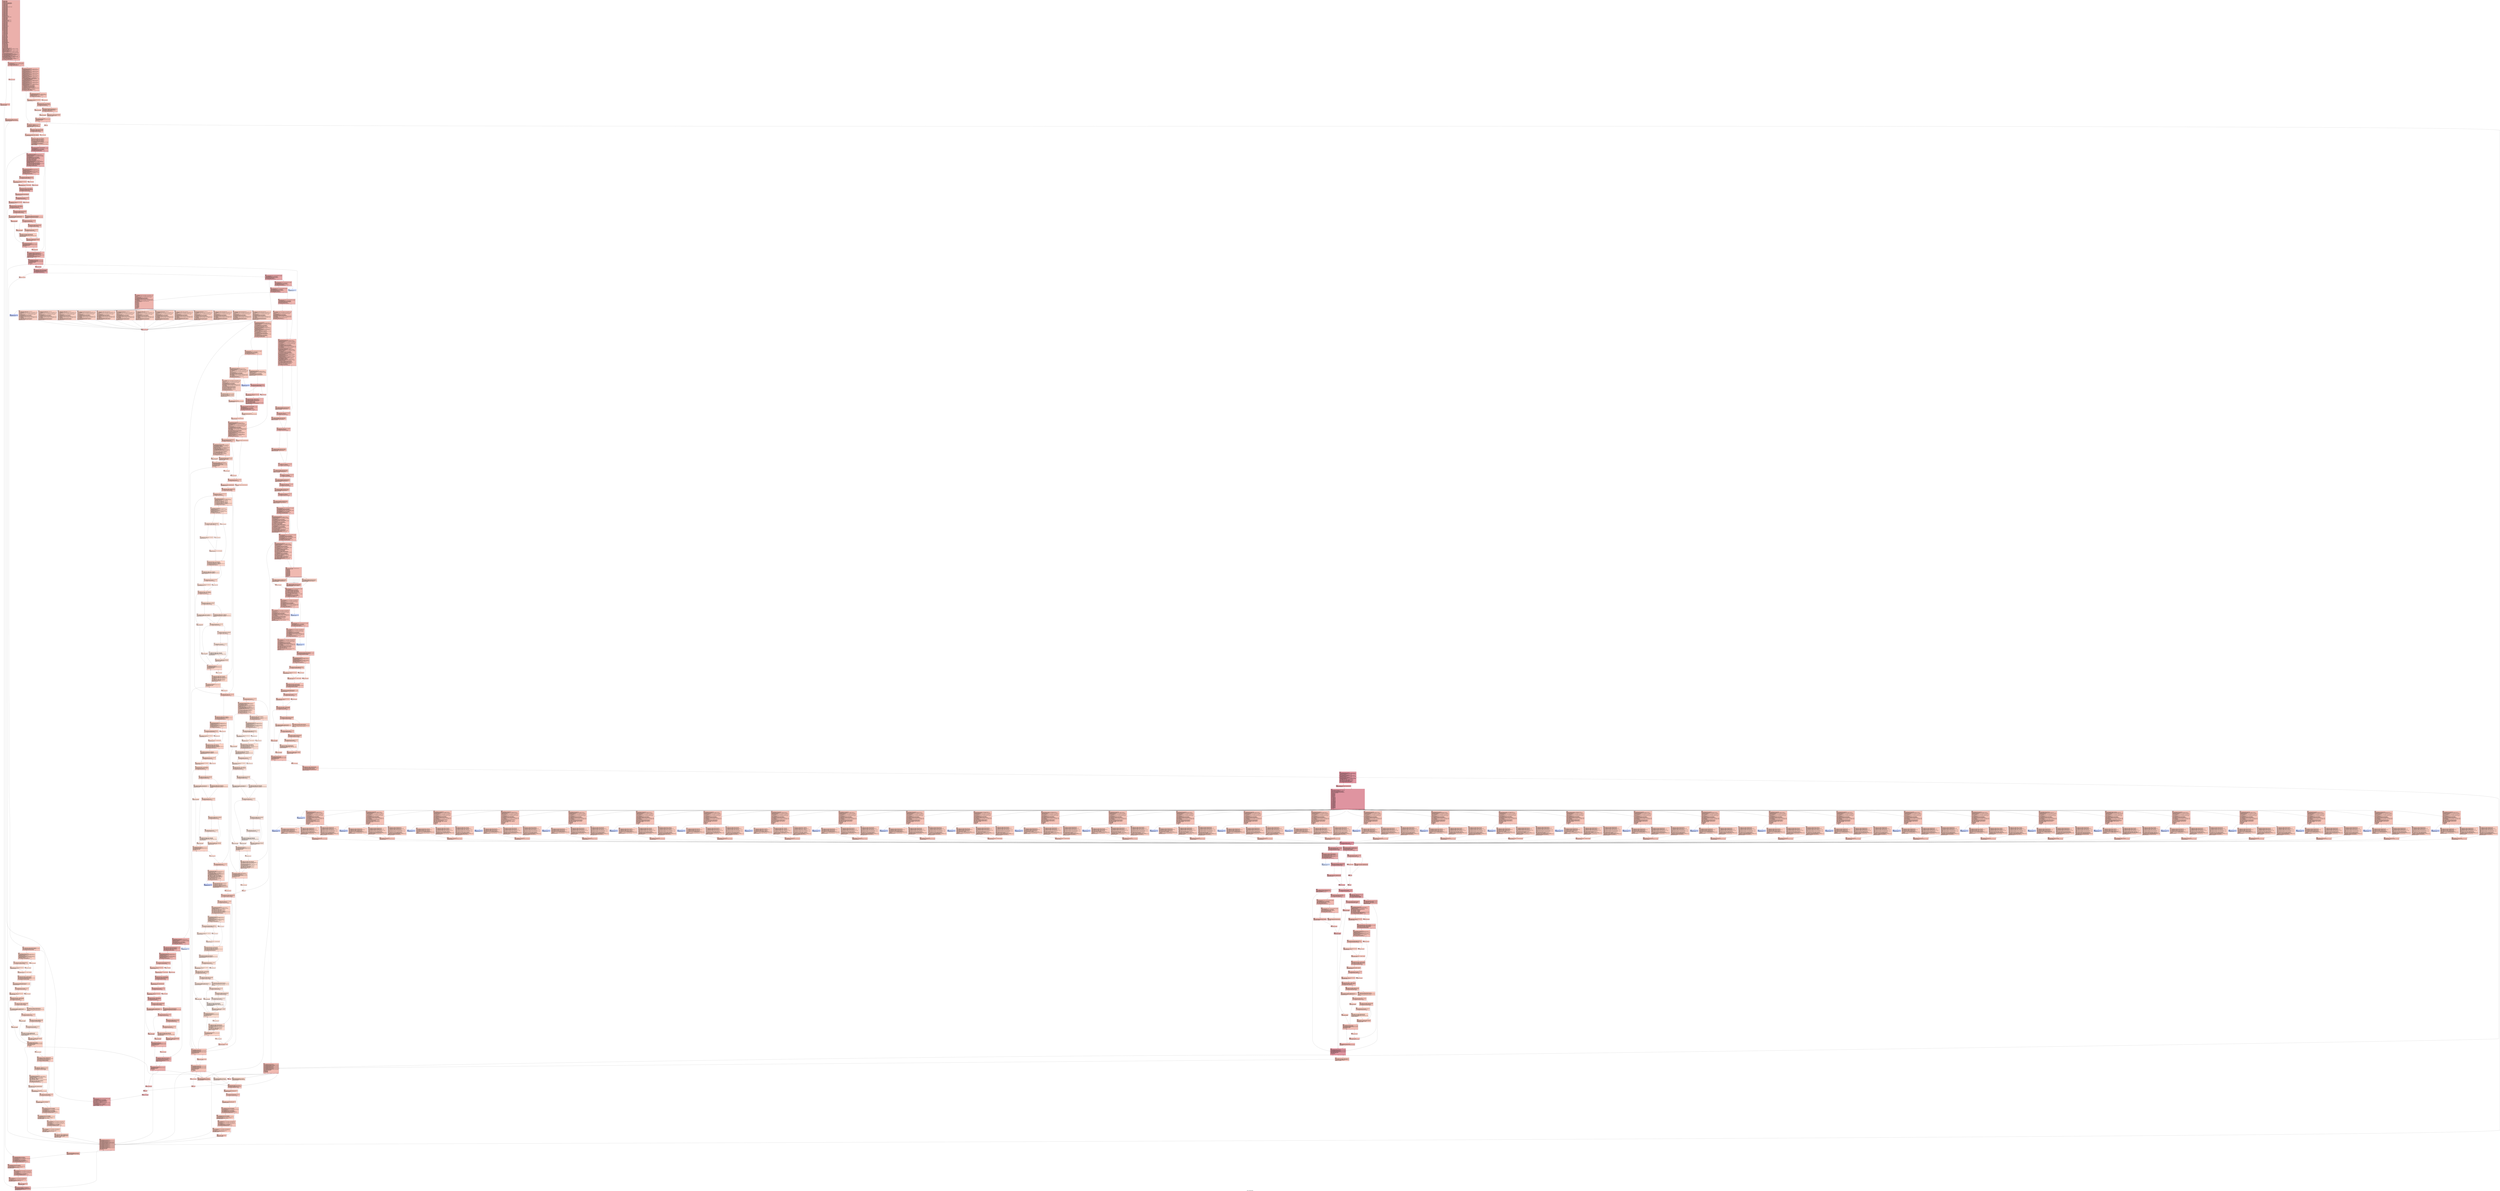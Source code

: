 digraph "CFG for 'vasnprintf' function" {
	label="CFG for 'vasnprintf' function";

	Node0x1528500 [shape=record,color="#3d50c3ff", style=filled, fillcolor="#d24b4070",label="{%4:\l  %5 = alloca i8*, align 8\l  %6 = alloca i8*, align 8\l  %7 = alloca i64*, align 8\l  %8 = alloca i8*, align 8\l  %9 = alloca %struct.__va_list_tag*, align 8\l  %10 = alloca %struct.char_directives, align 8\l  %11 = alloca %struct.arguments, align 16\l  %12 = alloca i32, align 4\l  %13 = alloca i64, align 8\l  %14 = alloca i8*, align 8\l  %15 = alloca i8*, align 8\l  %16 = alloca i8*, align 8\l  %17 = alloca i64, align 8\l  %18 = alloca %struct.char_directive*, align 8\l  %19 = alloca i8*, align 8\l  %20 = alloca i64, align 8\l  %21 = alloca i64, align 8\l  %22 = alloca i64, align 8\l  %23 = alloca i64, align 8\l  %24 = alloca i64, align 8\l  %25 = alloca i64, align 8\l  %26 = alloca i8*, align 8\l  %27 = alloca i64, align 8\l  %28 = alloca i64, align 8\l  %29 = alloca i8*, align 8\l  %30 = alloca i32, align 4\l  %31 = alloca i32, align 4\l  %32 = alloca i64, align 8\l  %33 = alloca i32, align 4\l  %34 = alloca i8*, align 8\l  %35 = alloca i32, align 4\l  %36 = alloca i64, align 8\l  %37 = alloca i64, align 8\l  %38 = alloca [64 x i8], align 16\l  %39 = alloca i32, align 4\l  %40 = alloca %struct.__mbstate_t, align 4\l  %41 = alloca i64, align 8\l  %42 = alloca i64, align 8\l  %43 = alloca i8*, align 8\l  %44 = alloca i64, align 8\l  %45 = alloca i8*, align 8\l  %46 = alloca i32, align 4\l  %47 = alloca %struct.__mbstate_t, align 4\l  %48 = alloca [64 x i8], align 16\l  %49 = alloca i32, align 4\l  %50 = alloca %struct.__mbstate_t, align 4\l  %51 = alloca i64, align 8\l  %52 = alloca i8*, align 8\l  %53 = alloca i64, align 8\l  %54 = alloca i64, align 8\l  %55 = alloca i8*, align 8\l  %56 = alloca i32, align 4\l  %57 = alloca i32, align 4\l  %58 = alloca i8*, align 8\l  %59 = alloca i32, align 4\l  %60 = alloca [2 x i32], align 4\l  %61 = alloca i32, align 4\l  %62 = alloca i64, align 8\l  %63 = alloca i64, align 8\l  %64 = alloca i64, align 8\l  %65 = alloca i8*, align 8\l  %66 = alloca i32, align 4\l  %67 = alloca i32, align 4\l  %68 = alloca i64, align 8\l  %69 = alloca i32, align 4\l  %70 = alloca i32, align 4\l  %71 = alloca i32, align 4\l  %72 = alloca i32, align 4\l  %73 = alloca i32, align 4\l  %74 = alloca i32, align 4\l  %75 = alloca i64, align 8\l  %76 = alloca i64, align 8\l  %77 = alloca i64, align 8\l  %78 = alloca i64, align 8\l  %79 = alloca i8, align 1\l  %80 = alloca i8, align 1\l  %81 = alloca i16, align 2\l  %82 = alloca i16, align 2\l  %83 = alloca i32, align 4\l  %84 = alloca i32, align 4\l  %85 = alloca i64, align 8\l  %86 = alloca i64, align 8\l  %87 = alloca i8, align 1\l  %88 = alloca i8, align 1\l  %89 = alloca i64, align 8\l  %90 = alloca i64, align 8\l  %91 = alloca i64, align 8\l  %92 = alloca i64, align 8\l  %93 = alloca i64, align 8\l  %94 = alloca i64, align 8\l  %95 = alloca double, align 8\l  %96 = alloca x86_fp80, align 16\l  %97 = alloca i32, align 4\l  %98 = alloca i32, align 4\l  %99 = alloca i8*, align 8\l  %100 = alloca i32*, align 8\l  %101 = alloca i8*, align 8\l  %102 = alloca i64, align 8\l  %103 = alloca i64, align 8\l  %104 = alloca i8*, align 8\l  %105 = alloca i64, align 8\l  %106 = alloca i8*, align 8\l  %107 = alloca i8*, align 8\l  store i8* %0, i8** %6, align 8, !tbaa !1228\l  call void @llvm.dbg.declare(metadata i8** %6, metadata !913, metadata\l... !DIExpression()), !dbg !1232\l  store i64* %1, i64** %7, align 8, !tbaa !1228\l  call void @llvm.dbg.declare(metadata i64** %7, metadata !914, metadata\l... !DIExpression()), !dbg !1233\l  store i8* %2, i8** %8, align 8, !tbaa !1228\l  call void @llvm.dbg.declare(metadata i8** %8, metadata !915, metadata\l... !DIExpression()), !dbg !1234\l  store %struct.__va_list_tag* %3, %struct.__va_list_tag** %9, align 8, !tbaa\l... !1228\l  call void @llvm.dbg.declare(metadata %struct.__va_list_tag** %9, metadata\l... !916, metadata !DIExpression()), !dbg !1235\l  %108 = bitcast %struct.char_directives* %10 to i8*, !dbg !1236\l  call void @llvm.lifetime.start.p0i8(i64 648, i8* %108) #23, !dbg !1236\l  call void @llvm.dbg.declare(metadata %struct.char_directives* %10, metadata\l... !917, metadata !DIExpression()), !dbg !1237\l  %109 = bitcast %struct.arguments* %11 to i8*, !dbg !1238\l  call void @llvm.lifetime.start.p0i8(i64 240, i8* %109) #23, !dbg !1238\l  call void @llvm.dbg.declare(metadata %struct.arguments* %11, metadata !942,\l... metadata !DIExpression()), !dbg !1239\l  %110 = load i8*, i8** %8, align 8, !dbg !1240, !tbaa !1228\l  %111 = call i32 @printf_parse(i8* noundef %110, %struct.char_directives*\l... noundef %10, %struct.arguments* noundef %11), !dbg !1242\l  %112 = icmp slt i32 %111, 0, !dbg !1243\l  br i1 %112, label %113, label %114, !dbg !1244\l|{<s0>T|<s1>F}}"];
	Node0x1528500:s0 -> Node0x1529950;
	Node0x1528500:s1 -> Node0x15299a0;
	Node0x1529950 [shape=record,color="#3d50c3ff", style=filled, fillcolor="#de614d70",label="{%113:\l113:                                              \l  store i8* null, i8** %5, align 8, !dbg !1245\l  store i32 1, i32* %12, align 4\l  br label %3333, !dbg !1245\l}"];
	Node0x1529950 -> Node0x1648c60;
	Node0x15299a0 [shape=record,color="#3d50c3ff", style=filled, fillcolor="#d8564670",label="{%114:\l114:                                              \l  %115 = load %struct.__va_list_tag*, %struct.__va_list_tag** %9, align 8,\l... !dbg !1246, !tbaa !1228\l  %116 = call i32 @printf_fetchargs(%struct.__va_list_tag* noundef %115,\l... %struct.arguments* noundef %11), !dbg !1248\l  %117 = icmp slt i32 %116, 0, !dbg !1249\l  br i1 %117, label %118, label %119, !dbg !1250\l|{<s0>T|<s1>F}}"];
	Node0x15299a0:s0 -> Node0x15299f0;
	Node0x15299a0:s1 -> Node0x1529a40;
	Node0x15299f0 [shape=record,color="#3d50c3ff", style=filled, fillcolor="#e36c5570",label="{%118:\l118:                                              \l  br label %3310, !dbg !1251\l}"];
	Node0x15299f0 -> Node0x1648a80;
	Node0x1529a40 [shape=record,color="#3d50c3ff", style=filled, fillcolor="#de614d70",label="{%119:\l119:                                              \l  %120 = bitcast i64* %13 to i8*, !dbg !1252\l  call void @llvm.lifetime.start.p0i8(i64 8, i8* %120) #23, !dbg !1252\l  call void @llvm.dbg.declare(metadata i64* %13, metadata !1005, metadata\l... !DIExpression()), !dbg !1253\l  %121 = bitcast i8** %14 to i8*, !dbg !1254\l  call void @llvm.lifetime.start.p0i8(i64 8, i8* %121) #23, !dbg !1254\l  call void @llvm.dbg.declare(metadata i8** %14, metadata !1007, metadata\l... !DIExpression()), !dbg !1255\l  %122 = bitcast i8** %15 to i8*, !dbg !1256\l  call void @llvm.lifetime.start.p0i8(i64 8, i8* %122) #23, !dbg !1256\l  call void @llvm.dbg.declare(metadata i8** %15, metadata !1008, metadata\l... !DIExpression()), !dbg !1257\l  %123 = bitcast i8** %16 to i8*, !dbg !1258\l  call void @llvm.lifetime.start.p0i8(i64 8, i8* %123) #23, !dbg !1258\l  call void @llvm.dbg.declare(metadata i8** %16, metadata !1009, metadata\l... !DIExpression()), !dbg !1259\l  %124 = bitcast i64* %17 to i8*, !dbg !1260\l  call void @llvm.lifetime.start.p0i8(i64 8, i8* %124) #23, !dbg !1260\l  call void @llvm.dbg.declare(metadata i64* %17, metadata !1010, metadata\l... !DIExpression()), !dbg !1261\l  %125 = bitcast %struct.char_directive** %18 to i8*, !dbg !1262\l  call void @llvm.lifetime.start.p0i8(i64 8, i8* %125) #23, !dbg !1262\l  call void @llvm.dbg.declare(metadata %struct.char_directive** %18, metadata\l... !1011, metadata !DIExpression()), !dbg !1263\l  %126 = bitcast i8** %19 to i8*, !dbg !1264\l  call void @llvm.lifetime.start.p0i8(i64 8, i8* %126) #23, !dbg !1264\l  call void @llvm.dbg.declare(metadata i8** %19, metadata !1012, metadata\l... !DIExpression()), !dbg !1265\l  %127 = bitcast i64* %20 to i8*, !dbg !1266\l  call void @llvm.lifetime.start.p0i8(i64 8, i8* %127) #23, !dbg !1266\l  call void @llvm.dbg.declare(metadata i64* %20, metadata !1013, metadata\l... !DIExpression()), !dbg !1267\l  %128 = bitcast i64* %21 to i8*, !dbg !1268\l  call void @llvm.lifetime.start.p0i8(i64 8, i8* %128) #23, !dbg !1268\l  call void @llvm.dbg.declare(metadata i64* %21, metadata !1014, metadata\l... !DIExpression()), !dbg !1269\l  %129 = getelementptr inbounds %struct.char_directives,\l... %struct.char_directives* %10, i32 0, i32 2, !dbg !1270\l  %130 = load i64, i64* %129, align 8, !dbg !1270, !tbaa !1271\l  %131 = getelementptr inbounds %struct.char_directives,\l... %struct.char_directives* %10, i32 0, i32 3, !dbg !1274\l  %132 = load i64, i64* %131, align 8, !dbg !1274, !tbaa !1275\l  %133 = call i64 @xsum4(i64 noundef 7, i64 noundef %130, i64 noundef %132,\l... i64 noundef 6) #24, !dbg !1276\l  store i64 %133, i64* %13, align 8, !dbg !1277, !tbaa !1278\l  %134 = load i64, i64* %13, align 8, !dbg !1279, !tbaa !1278\l  %135 = icmp ult i64 %134, 4000, !dbg !1280\l  br i1 %135, label %136, label %140, !dbg !1281\l|{<s0>T|<s1>F}}"];
	Node0x1529a40:s0 -> Node0x1529a90;
	Node0x1529a40:s1 -> Node0x1529ae0;
	Node0x1529a90 [shape=record,color="#3d50c3ff", style=filled, fillcolor="#e5705870",label="{%136:\l136:                                              \l  %137 = load i64, i64* %13, align 8, !dbg !1282, !tbaa !1278\l  %138 = mul i64 %137, 1, !dbg !1284\l  %139 = alloca i8, i64 %138, align 16, !dbg !1285\l  store i8* %139, i8** %14, align 8, !dbg !1286, !tbaa !1228\l  store i8* null, i8** %15, align 8, !dbg !1287, !tbaa !1228\l  br label %165, !dbg !1288\l}"];
	Node0x1529a90 -> Node0x1529e00;
	Node0x1529ae0 [shape=record,color="#3d50c3ff", style=filled, fillcolor="#e5705870",label="{%140:\l140:                                              \l  %141 = bitcast i64* %22 to i8*, !dbg !1289\l  call void @llvm.lifetime.start.p0i8(i64 8, i8* %141) #23, !dbg !1289\l  call void @llvm.dbg.declare(metadata i64* %22, metadata !1015, metadata\l... !DIExpression()), !dbg !1290\l  %142 = load i64, i64* %13, align 8, !dbg !1291, !tbaa !1278\l  %143 = icmp ule i64 %142, -1, !dbg !1291\l  br i1 %143, label %144, label %147, !dbg !1291\l|{<s0>T|<s1>F}}"];
	Node0x1529ae0:s0 -> Node0x1529b30;
	Node0x1529ae0:s1 -> Node0x1529b80;
	Node0x1529b30 [shape=record,color="#3d50c3ff", style=filled, fillcolor="#ec7f6370",label="{%144:\l144:                                              \l  %145 = load i64, i64* %13, align 8, !dbg !1291, !tbaa !1278\l  %146 = mul i64 %145, 1, !dbg !1291\l  br label %148, !dbg !1291\l}"];
	Node0x1529b30 -> Node0x1529bd0;
	Node0x1529b80 [shape=record,color="#3d50c3ff", style=filled, fillcolor="#ec7f6370",label="{%147:\l147:                                              \l  br label %148, !dbg !1291\l}"];
	Node0x1529b80 -> Node0x1529bd0;
	Node0x1529bd0 [shape=record,color="#3d50c3ff", style=filled, fillcolor="#e5705870",label="{%148:\l148:                                              \l  %149 = phi i64 [ %146, %144 ], [ -1, %147 ], !dbg !1291\l  store i64 %149, i64* %22, align 8, !dbg !1290, !tbaa !1278\l  %150 = load i64, i64* %22, align 8, !dbg !1292, !tbaa !1278\l  %151 = icmp eq i64 %150, -1, !dbg !1292\l  br i1 %151, label %152, label %153, !dbg !1294\l|{<s0>T|<s1>F}}"];
	Node0x1529bd0:s0 -> Node0x1529c20;
	Node0x1529bd0:s1 -> Node0x1529c70;
	Node0x1529c20 [shape=record,color="#3d50c3ff", style=filled, fillcolor="#ef886b70",label="{%152:\l152:                                              \l  store i32 3, i32* %12, align 4\l  br label %161, !dbg !1295\l}"];
	Node0x1529c20 -> Node0x1529d60;
	Node0x1529c70 [shape=record,color="#3d50c3ff", style=filled, fillcolor="#e97a5f70",label="{%153:\l153:                                              \l  %154 = load i64, i64* %22, align 8, !dbg !1296, !tbaa !1278\l  %155 = call noalias i8* @malloc(i64 noundef %154) #23, !dbg !1297\l  store i8* %155, i8** %14, align 8, !dbg !1298, !tbaa !1228\l  %156 = load i8*, i8** %14, align 8, !dbg !1299, !tbaa !1228\l  %157 = icmp eq i8* %156, null, !dbg !1301\l  br i1 %157, label %158, label %159, !dbg !1302\l|{<s0>T|<s1>F}}"];
	Node0x1529c70:s0 -> Node0x1529cc0;
	Node0x1529c70:s1 -> Node0x1529d10;
	Node0x1529cc0 [shape=record,color="#3d50c3ff", style=filled, fillcolor="#f2907270",label="{%158:\l158:                                              \l  store i32 3, i32* %12, align 4\l  br label %161, !dbg !1303\l}"];
	Node0x1529cc0 -> Node0x1529d60;
	Node0x1529d10 [shape=record,color="#3d50c3ff", style=filled, fillcolor="#ef886b70",label="{%159:\l159:                                              \l  %160 = load i8*, i8** %14, align 8, !dbg !1304, !tbaa !1228\l  store i8* %160, i8** %15, align 8, !dbg !1305, !tbaa !1228\l  store i32 0, i32* %12, align 4, !dbg !1306\l  br label %161, !dbg !1306\l}"];
	Node0x1529d10 -> Node0x1529d60;
	Node0x1529d60 [shape=record,color="#3d50c3ff", style=filled, fillcolor="#e5705870",label="{%161:\l161:                                              \l  %162 = bitcast i64* %22 to i8*, !dbg !1306\l  call void @llvm.lifetime.end.p0i8(i64 8, i8* %162) #23, !dbg !1306\l  %163 = load i32, i32* %12, align 4\l  switch i32 %163, label %3297 [\l    i32 0, label %164\l  ]\l|{<s0>def|<s1>0}}"];
	Node0x1529d60:s0 -> Node0x16489e0;
	Node0x1529d60:s1 -> Node0x1529db0;
	Node0x1529db0 [shape=record,color="#3d50c3ff", style=filled, fillcolor="#ec7f6370",label="{%164:\l164:                                              \l  br label %165\l}"];
	Node0x1529db0 -> Node0x1529e00;
	Node0x1529e00 [shape=record,color="#3d50c3ff", style=filled, fillcolor="#e1675170",label="{%165:\l165:                                              \l  %166 = load i8*, i8** %6, align 8, !dbg !1307, !tbaa !1228\l  store i8* %166, i8** %19, align 8, !dbg !1308, !tbaa !1228\l  %167 = load i8*, i8** %6, align 8, !dbg !1309, !tbaa !1228\l  %168 = icmp ne i8* %167, null, !dbg !1310\l  br i1 %168, label %169, label %172, !dbg !1309\l|{<s0>T|<s1>F}}"];
	Node0x1529e00:s0 -> Node0x1529e50;
	Node0x1529e00:s1 -> Node0x1529ea0;
	Node0x1529e50 [shape=record,color="#3d50c3ff", style=filled, fillcolor="#e8765c70",label="{%169:\l169:                                              \l  %170 = load i64*, i64** %7, align 8, !dbg !1311, !tbaa !1228\l  %171 = load i64, i64* %170, align 8, !dbg !1312, !tbaa !1278\l  br label %173, !dbg !1309\l}"];
	Node0x1529e50 -> Node0x1529ef0;
	Node0x1529ea0 [shape=record,color="#3d50c3ff", style=filled, fillcolor="#ec7f6370",label="{%172:\l172:                                              \l  br label %173, !dbg !1309\l}"];
	Node0x1529ea0 -> Node0x1529ef0;
	Node0x1529ef0 [shape=record,color="#3d50c3ff", style=filled, fillcolor="#e1675170",label="{%173:\l173:                                              \l  %174 = phi i64 [ %171, %169 ], [ 0, %172 ], !dbg !1309\l  store i64 %174, i64* %20, align 8, !dbg !1313, !tbaa !1278\l  store i64 0, i64* %21, align 8, !dbg !1314, !tbaa !1278\l  %175 = load i8*, i8** %8, align 8, !dbg !1315, !tbaa !1228\l  store i8* %175, i8** %16, align 8, !dbg !1316, !tbaa !1228\l  store i64 0, i64* %17, align 8, !dbg !1317, !tbaa !1278\l  %176 = getelementptr inbounds %struct.char_directives,\l... %struct.char_directives* %10, i32 0, i32 1, !dbg !1318\l  %177 = load %struct.char_directive*, %struct.char_directive** %176, align 8,\l... !dbg !1318, !tbaa !1319\l  %178 = getelementptr inbounds %struct.char_directive,\l... %struct.char_directive* %177, i64 0, !dbg !1320\l  store %struct.char_directive* %178, %struct.char_directive** %18, align 8,\l... !dbg !1321, !tbaa !1228\l  br label %179, !dbg !1322\l}"];
	Node0x1529ef0 -> Node0x1529f40;
	Node0x1529f40 [shape=record,color="#3d50c3ff", style=filled, fillcolor="#c5333470",label="{%179:\l179:                                              \l  %180 = load i8*, i8** %16, align 8, !dbg !1323, !tbaa !1228\l  %181 = load %struct.char_directive*, %struct.char_directive** %18, align 8,\l... !dbg !1324, !tbaa !1228\l  %182 = getelementptr inbounds %struct.char_directive,\l... %struct.char_directive* %181, i32 0, i32 0, !dbg !1325\l  %183 = load i8*, i8** %182, align 8, !dbg !1325, !tbaa !1326\l  %184 = icmp ne i8* %180, %183, !dbg !1329\l  br i1 %184, label %185, label %280, !dbg !1330\l|{<s0>T|<s1>F}}"];
	Node0x1529f40:s0 -> Node0x1529f90;
	Node0x1529f40:s1 -> Node0x163d450;
	Node0x1529f90 [shape=record,color="#3d50c3ff", style=filled, fillcolor="#cc403a70",label="{%185:\l185:                                              \l  %186 = bitcast i64* %23 to i8*, !dbg !1331\l  call void @llvm.lifetime.start.p0i8(i64 8, i8* %186) #23, !dbg !1331\l  call void @llvm.dbg.declare(metadata i64* %23, metadata !1018, metadata\l... !DIExpression()), !dbg !1332\l  %187 = load %struct.char_directive*, %struct.char_directive** %18, align 8,\l... !dbg !1333, !tbaa !1228\l  %188 = getelementptr inbounds %struct.char_directive,\l... %struct.char_directive* %187, i32 0, i32 0, !dbg !1334\l  %189 = load i8*, i8** %188, align 8, !dbg !1334, !tbaa !1326\l  %190 = load i8*, i8** %16, align 8, !dbg !1335, !tbaa !1228\l  %191 = ptrtoint i8* %189 to i64, !dbg !1336\l  %192 = ptrtoint i8* %190 to i64, !dbg !1336\l  %193 = sub i64 %191, %192, !dbg !1336\l  store i64 %193, i64* %23, align 8, !dbg !1332, !tbaa !1278\l  %194 = bitcast i64* %24 to i8*, !dbg !1337\l  call void @llvm.lifetime.start.p0i8(i64 8, i8* %194) #23, !dbg !1337\l  call void @llvm.dbg.declare(metadata i64* %24, metadata !1024, metadata\l... !DIExpression()), !dbg !1338\l  %195 = load i64, i64* %21, align 8, !dbg !1339, !tbaa !1278\l  %196 = load i64, i64* %23, align 8, !dbg !1340, !tbaa !1278\l  %197 = call i64 @xsum(i64 noundef %195, i64 noundef %196) #24, !dbg !1341\l  store i64 %197, i64* %24, align 8, !dbg !1338, !tbaa !1278\l  %198 = load i64, i64* %24, align 8, !dbg !1342, !tbaa !1278\l  %199 = load i64, i64* %20, align 8, !dbg !1342, !tbaa !1278\l  %200 = icmp ugt i64 %198, %199, !dbg !1342\l  br i1 %200, label %201, label %268, !dbg !1343\l|{<s0>T|<s1>F}}"];
	Node0x1529f90:s0 -> Node0x1529fe0;
	Node0x1529f90:s1 -> Node0x163d360;
	Node0x1529fe0 [shape=record,color="#3d50c3ff", style=filled, fillcolor="#d6524470",label="{%201:\l201:                                              \l  %202 = bitcast i64* %25 to i8*, !dbg !1344\l  call void @llvm.lifetime.start.p0i8(i64 8, i8* %202) #23, !dbg !1344\l  call void @llvm.dbg.declare(metadata i64* %25, metadata !1025, metadata\l... !DIExpression()), !dbg !1344\l  %203 = bitcast i8** %26 to i8*, !dbg !1344\l  call void @llvm.lifetime.start.p0i8(i64 8, i8* %203) #23, !dbg !1344\l  call void @llvm.dbg.declare(metadata i8** %26, metadata !1028, metadata\l... !DIExpression()), !dbg !1344\l  %204 = load i64, i64* %20, align 8, !dbg !1344, !tbaa !1278\l  %205 = icmp ugt i64 %204, 0, !dbg !1344\l  br i1 %205, label %206, label %215, !dbg !1344\l|{<s0>T|<s1>F}}"];
	Node0x1529fe0:s0 -> Node0x152a030;
	Node0x1529fe0:s1 -> Node0x152a170;
	Node0x152a030 [shape=record,color="#3d50c3ff", style=filled, fillcolor="#de614d70",label="{%206:\l206:                                              \l  %207 = load i64, i64* %20, align 8, !dbg !1344, !tbaa !1278\l  %208 = icmp ule i64 %207, 9223372036854775807, !dbg !1344\l  br i1 %208, label %209, label %212, !dbg !1344\l|{<s0>T|<s1>F}}"];
	Node0x152a030:s0 -> Node0x152a080;
	Node0x152a030:s1 -> Node0x152a0d0;
	Node0x152a080 [shape=record,color="#3d50c3ff", style=filled, fillcolor="#e5705870",label="{%209:\l209:                                              \l  %210 = load i64, i64* %20, align 8, !dbg !1344, !tbaa !1278\l  %211 = mul i64 %210, 2, !dbg !1344\l  br label %213, !dbg !1344\l}"];
	Node0x152a080 -> Node0x152a120;
	Node0x152a0d0 [shape=record,color="#3d50c3ff", style=filled, fillcolor="#e5705870",label="{%212:\l212:                                              \l  br label %213, !dbg !1344\l}"];
	Node0x152a0d0 -> Node0x152a120;
	Node0x152a120 [shape=record,color="#3d50c3ff", style=filled, fillcolor="#de614d70",label="{%213:\l213:                                              \l  %214 = phi i64 [ %211, %209 ], [ -1, %212 ], !dbg !1344\l  br label %216, !dbg !1344\l}"];
	Node0x152a120 -> Node0x152a1c0;
	Node0x152a170 [shape=record,color="#3d50c3ff", style=filled, fillcolor="#de614d70",label="{%215:\l215:                                              \l  br label %216, !dbg !1344\l}"];
	Node0x152a170 -> Node0x152a1c0;
	Node0x152a1c0 [shape=record,color="#3d50c3ff", style=filled, fillcolor="#d6524470",label="{%216:\l216:                                              \l  %217 = phi i64 [ %214, %213 ], [ 12, %215 ], !dbg !1344\l  store i64 %217, i64* %20, align 8, !dbg !1344, !tbaa !1278\l  %218 = load i64, i64* %24, align 8, !dbg !1345, !tbaa !1278\l  %219 = load i64, i64* %20, align 8, !dbg !1345, !tbaa !1278\l  %220 = icmp ugt i64 %218, %219, !dbg !1345\l  br i1 %220, label %221, label %223, !dbg !1344\l|{<s0>T|<s1>F}}"];
	Node0x152a1c0:s0 -> Node0x152a210;
	Node0x152a1c0:s1 -> Node0x152a260;
	Node0x152a210 [shape=record,color="#3d50c3ff", style=filled, fillcolor="#de614d70",label="{%221:\l221:                                              \l  %222 = load i64, i64* %24, align 8, !dbg !1345, !tbaa !1278\l  store i64 %222, i64* %20, align 8, !dbg !1345, !tbaa !1278\l  br label %223, !dbg !1345\l}"];
	Node0x152a210 -> Node0x152a260;
	Node0x152a260 [shape=record,color="#3d50c3ff", style=filled, fillcolor="#d6524470",label="{%223:\l223:                                              \l  %224 = load i64, i64* %20, align 8, !dbg !1344, !tbaa !1278\l  %225 = icmp ule i64 %224, -1, !dbg !1344\l  br i1 %225, label %226, label %229, !dbg !1344\l|{<s0>T|<s1>F}}"];
	Node0x152a260:s0 -> Node0x152a2b0;
	Node0x152a260:s1 -> Node0x163cf00;
	Node0x152a2b0 [shape=record,color="#3d50c3ff", style=filled, fillcolor="#de614d70",label="{%226:\l226:                                              \l  %227 = load i64, i64* %20, align 8, !dbg !1344, !tbaa !1278\l  %228 = mul i64 %227, 1, !dbg !1344\l  br label %230, !dbg !1344\l}"];
	Node0x152a2b0 -> Node0x163cf50;
	Node0x163cf00 [shape=record,color="#3d50c3ff", style=filled, fillcolor="#de614d70",label="{%229:\l229:                                              \l  br label %230, !dbg !1344\l}"];
	Node0x163cf00 -> Node0x163cf50;
	Node0x163cf50 [shape=record,color="#3d50c3ff", style=filled, fillcolor="#d6524470",label="{%230:\l230:                                              \l  %231 = phi i64 [ %228, %226 ], [ -1, %229 ], !dbg !1344\l  store i64 %231, i64* %25, align 8, !dbg !1344, !tbaa !1278\l  %232 = load i64, i64* %25, align 8, !dbg !1347, !tbaa !1278\l  %233 = icmp eq i64 %232, -1, !dbg !1347\l  br i1 %233, label %234, label %235, !dbg !1344\l|{<s0>T|<s1>F}}"];
	Node0x163cf50:s0 -> Node0x163cfa0;
	Node0x163cf50:s1 -> Node0x163cff0;
	Node0x163cfa0 [shape=record,color="#3d50c3ff", style=filled, fillcolor="#e36c5570",label="{%234:\l234:                                              \l  store i32 7, i32* %12, align 4\l  br label %263, !dbg !1347\l}"];
	Node0x163cfa0 -> Node0x163d2c0;
	Node0x163cff0 [shape=record,color="#3d50c3ff", style=filled, fillcolor="#dc5d4a70",label="{%235:\l235:                                              \l  %236 = load i8*, i8** %19, align 8, !dbg !1349, !tbaa !1228\l  %237 = load i8*, i8** %6, align 8, !dbg !1349, !tbaa !1228\l  %238 = icmp eq i8* %236, %237, !dbg !1349\l  br i1 %238, label %239, label %242, !dbg !1344\l|{<s0>T|<s1>F}}"];
	Node0x163cff0:s0 -> Node0x163d040;
	Node0x163cff0:s1 -> Node0x163d090;
	Node0x163d040 [shape=record,color="#3d50c3ff", style=filled, fillcolor="#e8765c70",label="{%239:\l239:                                              \l  %240 = load i64, i64* %25, align 8, !dbg !1349, !tbaa !1278\l  %241 = call noalias i8* @malloc(i64 noundef %240) #23, !dbg !1349\l  store i8* %241, i8** %26, align 8, !dbg !1349, !tbaa !1228\l  br label %246, !dbg !1349\l}"];
	Node0x163d040 -> Node0x163d0e0;
	Node0x163d090 [shape=record,color="#3d50c3ff", style=filled, fillcolor="#e1675170",label="{%242:\l242:                                              \l  %243 = load i8*, i8** %19, align 8, !dbg !1349, !tbaa !1228\l  %244 = load i64, i64* %25, align 8, !dbg !1349, !tbaa !1278\l  %245 = call i8* @realloc(i8* noundef %243, i64 noundef %244) #23, !dbg !1349\l  store i8* %245, i8** %26, align 8, !dbg !1349, !tbaa !1228\l  br label %246\l}"];
	Node0x163d090 -> Node0x163d0e0;
	Node0x163d0e0 [shape=record,color="#3d50c3ff", style=filled, fillcolor="#dc5d4a70",label="{%246:\l246:                                              \l  %247 = load i8*, i8** %26, align 8, !dbg !1351, !tbaa !1228\l  %248 = icmp eq i8* %247, null, !dbg !1351\l  br i1 %248, label %249, label %250, !dbg !1344\l|{<s0>T|<s1>F}}"];
	Node0x163d0e0:s0 -> Node0x163d130;
	Node0x163d0e0:s1 -> Node0x163d180;
	Node0x163d130 [shape=record,color="#3d50c3ff", style=filled, fillcolor="#e8765c70",label="{%249:\l249:                                              \l  store i32 7, i32* %12, align 4\l  br label %263, !dbg !1351\l}"];
	Node0x163d130 -> Node0x163d2c0;
	Node0x163d180 [shape=record,color="#3d50c3ff", style=filled, fillcolor="#e1675170",label="{%250:\l250:                                              \l  %251 = load i8*, i8** %19, align 8, !dbg !1353, !tbaa !1228\l  %252 = load i8*, i8** %6, align 8, !dbg !1353, !tbaa !1228\l  %253 = icmp eq i8* %251, %252, !dbg !1353\l  br i1 %253, label %254, label %261, !dbg !1353\l|{<s0>T|<s1>F}}"];
	Node0x163d180:s0 -> Node0x163d1d0;
	Node0x163d180:s1 -> Node0x163d270;
	Node0x163d1d0 [shape=record,color="#3d50c3ff", style=filled, fillcolor="#ec7f6370",label="{%254:\l254:                                              \l  %255 = load i64, i64* %21, align 8, !dbg !1353, !tbaa !1278\l  %256 = icmp ugt i64 %255, 0, !dbg !1353\l  br i1 %256, label %257, label %261, !dbg !1344\l|{<s0>T|<s1>F}}"];
	Node0x163d1d0:s0 -> Node0x163d220;
	Node0x163d1d0:s1 -> Node0x163d270;
	Node0x163d220 [shape=record,color="#3d50c3ff", style=filled, fillcolor="#f08b6e70",label="{%257:\l257:                                              \l  %258 = load i8*, i8** %26, align 8, !dbg !1353, !tbaa !1228\l  %259 = load i8*, i8** %19, align 8, !dbg !1353, !tbaa !1228\l  %260 = load i64, i64* %21, align 8, !dbg !1353, !tbaa !1278\l  call void @llvm.memcpy.p0i8.p0i8.i64(i8* align 1 %258, i8* align 1 %259, i64\l... %260, i1 false), !dbg !1353\l  br label %261, !dbg !1353\l}"];
	Node0x163d220 -> Node0x163d270;
	Node0x163d270 [shape=record,color="#3d50c3ff", style=filled, fillcolor="#e1675170",label="{%261:\l261:                                              \l  %262 = load i8*, i8** %26, align 8, !dbg !1344, !tbaa !1228\l  store i8* %262, i8** %19, align 8, !dbg !1344, !tbaa !1228\l  store i32 0, i32* %12, align 4, !dbg !1342\l  br label %263, !dbg !1342\l}"];
	Node0x163d270 -> Node0x163d2c0;
	Node0x163d2c0 [shape=record,color="#3d50c3ff", style=filled, fillcolor="#d6524470",label="{%263:\l263:                                              \l  %264 = bitcast i8** %26 to i8*, !dbg !1342\l  call void @llvm.lifetime.end.p0i8(i64 8, i8* %264) #23, !dbg !1342\l  %265 = bitcast i64* %25 to i8*, !dbg !1342\l  call void @llvm.lifetime.end.p0i8(i64 8, i8* %265) #23, !dbg !1342\l  %266 = load i32, i32* %12, align 4\l  switch i32 %266, label %275 [\l    i32 0, label %267\l  ]\l|{<s0>def|<s1>0}}"];
	Node0x163d2c0:s0 -> Node0x163d3b0;
	Node0x163d2c0:s1 -> Node0x163d310;
	Node0x163d310 [shape=record,color="#3d50c3ff", style=filled, fillcolor="#de614d70",label="{%267:\l267:                                              \l  br label %268, !dbg !1344\l}"];
	Node0x163d310 -> Node0x163d360;
	Node0x163d360 [shape=record,color="#3d50c3ff", style=filled, fillcolor="#d0473d70",label="{%268:\l268:                                              \l  %269 = load i8*, i8** %19, align 8, !dbg !1355, !tbaa !1228\l  %270 = load i64, i64* %21, align 8, !dbg !1358, !tbaa !1278\l  %271 = getelementptr inbounds i8, i8* %269, i64 %270, !dbg !1359\l  %272 = load i8*, i8** %16, align 8, !dbg !1360, !tbaa !1228\l  %273 = load i64, i64* %23, align 8, !dbg !1361, !tbaa !1278\l  call void @llvm.memcpy.p0i8.p0i8.i64(i8* align 1 %271, i8* align 1 %272, i64\l... %273, i1 false), !dbg !1362\l  %274 = load i64, i64* %24, align 8, !dbg !1363, !tbaa !1278\l  store i64 %274, i64* %21, align 8, !dbg !1364, !tbaa !1278\l  store i32 0, i32* %12, align 4, !dbg !1365\l  br label %275, !dbg !1365\l}"];
	Node0x163d360 -> Node0x163d3b0;
	Node0x163d3b0 [shape=record,color="#3d50c3ff", style=filled, fillcolor="#cc403a70",label="{%275:\l275:                                              \l  %276 = bitcast i64* %24 to i8*, !dbg !1365\l  call void @llvm.lifetime.end.p0i8(i64 8, i8* %276) #23, !dbg !1365\l  %277 = bitcast i64* %23 to i8*, !dbg !1365\l  call void @llvm.lifetime.end.p0i8(i64 8, i8* %277) #23, !dbg !1365\l  %278 = load i32, i32* %12, align 4\l  switch i32 %278, label %3297 [\l    i32 0, label %279\l    i32 7, label %3261\l  ]\l|{<s0>def|<s1>0|<s2>7}}"];
	Node0x163d3b0:s0 -> Node0x16489e0;
	Node0x163d3b0:s1 -> Node0x163d400;
	Node0x163d3b0:s2 -> Node0x1648670;
	Node0x163d400 [shape=record,color="#3d50c3ff", style=filled, fillcolor="#cc403a70",label="{%279:\l279:                                              \l  br label %280, !dbg !1366\l}"];
	Node0x163d400 -> Node0x163d450;
	Node0x163d450 [shape=record,color="#3d50c3ff", style=filled, fillcolor="#c5333470",label="{%280:\l280:                                              \l  %281 = load i64, i64* %17, align 8, !dbg !1367, !tbaa !1278\l  %282 = getelementptr inbounds %struct.char_directives,\l... %struct.char_directives* %10, i32 0, i32 0, !dbg !1369\l  %283 = load i64, i64* %282, align 8, !dbg !1369, !tbaa !1370\l  %284 = icmp eq i64 %281, %283, !dbg !1371\l  br i1 %284, label %285, label %286, !dbg !1372\l|{<s0>T|<s1>F}}"];
	Node0x163d450:s0 -> Node0x163d4a0;
	Node0x163d450:s1 -> Node0x163d4f0;
	Node0x163d4a0 [shape=record,color="#3d50c3ff", style=filled, fillcolor="#ef886b70",label="{%285:\l285:                                              \l  br label %3131, !dbg !1373\l}"];
	Node0x163d4a0 -> Node0x1647a90;
	Node0x163d4f0 [shape=record,color="#3d50c3ff", style=filled, fillcolor="#c5333470",label="{%286:\l286:                                              \l  %287 = load %struct.char_directive*, %struct.char_directive** %18, align 8,\l... !dbg !1374, !tbaa !1228\l  %288 = getelementptr inbounds %struct.char_directive,\l... %struct.char_directive* %287, i32 0, i32 9, !dbg !1375\l  %289 = load i8, i8* %288, align 8, !dbg !1375, !tbaa !1376\l  %290 = sext i8 %289 to i32, !dbg !1374\l  %291 = icmp eq i32 %290, 37, !dbg !1377\l  br i1 %291, label %292, label %381, !dbg !1378\l|{<s0>T|<s1>F}}"];
	Node0x163d4f0:s0 -> Node0x163d540;
	Node0x163d4f0:s1 -> Node0x163dea0;
	Node0x163d540 [shape=record,color="#3d50c3ff", style=filled, fillcolor="#d0473d70",label="{%292:\l292:                                              \l  %293 = bitcast i64* %27 to i8*, !dbg !1379\l  call void @llvm.lifetime.start.p0i8(i64 8, i8* %293) #23, !dbg !1379\l  call void @llvm.dbg.declare(metadata i64* %27, metadata !1029, metadata\l... !DIExpression()), !dbg !1380\l  %294 = load %struct.char_directive*, %struct.char_directive** %18, align 8,\l... !dbg !1381, !tbaa !1228\l  %295 = getelementptr inbounds %struct.char_directive,\l... %struct.char_directive* %294, i32 0, i32 10, !dbg !1383\l  %296 = load i64, i64* %295, align 8, !dbg !1383, !tbaa !1384\l  %297 = icmp eq i64 %296, -1, !dbg !1385\l  br i1 %297, label %299, label %298, !dbg !1386\l|{<s0>T|<s1>F}}"];
	Node0x163d540:s0 -> Node0x163d5e0;
	Node0x163d540:s1 -> Node0x163d590;
	Node0x163d590 [shape=record,color="#3d50c3ff", style=filled, fillcolor="#9abbff70",label="{%298:\l298:                                              \l  call void @abort() #25, !dbg !1387\l  unreachable, !dbg !1387\l}"];
	Node0x163d5e0 [shape=record,color="#3d50c3ff", style=filled, fillcolor="#d0473d70",label="{%299:\l299:                                              \l  %300 = load i64, i64* %21, align 8, !dbg !1388, !tbaa !1278\l  %301 = call i64 @xsum(i64 noundef %300, i64 noundef 1) #24, !dbg !1389\l  store i64 %301, i64* %27, align 8, !dbg !1390, !tbaa !1278\l  %302 = load i64, i64* %27, align 8, !dbg !1391, !tbaa !1278\l  %303 = load i64, i64* %20, align 8, !dbg !1391, !tbaa !1278\l  %304 = icmp ugt i64 %302, %303, !dbg !1391\l  br i1 %304, label %305, label %372, !dbg !1392\l|{<s0>T|<s1>F}}"];
	Node0x163d5e0:s0 -> Node0x163d630;
	Node0x163d5e0:s1 -> Node0x163ddb0;
	Node0x163d630 [shape=record,color="#3d50c3ff", style=filled, fillcolor="#d8564670",label="{%305:\l305:                                              \l  %306 = bitcast i64* %28 to i8*, !dbg !1393\l  call void @llvm.lifetime.start.p0i8(i64 8, i8* %306) #23, !dbg !1393\l  call void @llvm.dbg.declare(metadata i64* %28, metadata !1032, metadata\l... !DIExpression()), !dbg !1393\l  %307 = bitcast i8** %29 to i8*, !dbg !1393\l  call void @llvm.lifetime.start.p0i8(i64 8, i8* %307) #23, !dbg !1393\l  call void @llvm.dbg.declare(metadata i8** %29, metadata !1035, metadata\l... !DIExpression()), !dbg !1393\l  %308 = load i64, i64* %20, align 8, !dbg !1393, !tbaa !1278\l  %309 = icmp ugt i64 %308, 0, !dbg !1393\l  br i1 %309, label %310, label %319, !dbg !1393\l|{<s0>T|<s1>F}}"];
	Node0x163d630:s0 -> Node0x163d680;
	Node0x163d630:s1 -> Node0x163d7c0;
	Node0x163d680 [shape=record,color="#3d50c3ff", style=filled, fillcolor="#e36c5570",label="{%310:\l310:                                              \l  %311 = load i64, i64* %20, align 8, !dbg !1393, !tbaa !1278\l  %312 = icmp ule i64 %311, 9223372036854775807, !dbg !1393\l  br i1 %312, label %313, label %316, !dbg !1393\l|{<s0>T|<s1>F}}"];
	Node0x163d680:s0 -> Node0x163d6d0;
	Node0x163d680:s1 -> Node0x163d720;
	Node0x163d6d0 [shape=record,color="#3d50c3ff", style=filled, fillcolor="#e97a5f70",label="{%313:\l313:                                              \l  %314 = load i64, i64* %20, align 8, !dbg !1393, !tbaa !1278\l  %315 = mul i64 %314, 2, !dbg !1393\l  br label %317, !dbg !1393\l}"];
	Node0x163d6d0 -> Node0x163d770;
	Node0x163d720 [shape=record,color="#3d50c3ff", style=filled, fillcolor="#e97a5f70",label="{%316:\l316:                                              \l  br label %317, !dbg !1393\l}"];
	Node0x163d720 -> Node0x163d770;
	Node0x163d770 [shape=record,color="#3d50c3ff", style=filled, fillcolor="#e36c5570",label="{%317:\l317:                                              \l  %318 = phi i64 [ %315, %313 ], [ -1, %316 ], !dbg !1393\l  br label %320, !dbg !1393\l}"];
	Node0x163d770 -> Node0x163d810;
	Node0x163d7c0 [shape=record,color="#3d50c3ff", style=filled, fillcolor="#e36c5570",label="{%319:\l319:                                              \l  br label %320, !dbg !1393\l}"];
	Node0x163d7c0 -> Node0x163d810;
	Node0x163d810 [shape=record,color="#3d50c3ff", style=filled, fillcolor="#d8564670",label="{%320:\l320:                                              \l  %321 = phi i64 [ %318, %317 ], [ 12, %319 ], !dbg !1393\l  store i64 %321, i64* %20, align 8, !dbg !1393, !tbaa !1278\l  %322 = load i64, i64* %27, align 8, !dbg !1394, !tbaa !1278\l  %323 = load i64, i64* %20, align 8, !dbg !1394, !tbaa !1278\l  %324 = icmp ugt i64 %322, %323, !dbg !1394\l  br i1 %324, label %325, label %327, !dbg !1393\l|{<s0>T|<s1>F}}"];
	Node0x163d810:s0 -> Node0x163d860;
	Node0x163d810:s1 -> Node0x163d8b0;
	Node0x163d860 [shape=record,color="#3d50c3ff", style=filled, fillcolor="#e36c5570",label="{%325:\l325:                                              \l  %326 = load i64, i64* %27, align 8, !dbg !1394, !tbaa !1278\l  store i64 %326, i64* %20, align 8, !dbg !1394, !tbaa !1278\l  br label %327, !dbg !1394\l}"];
	Node0x163d860 -> Node0x163d8b0;
	Node0x163d8b0 [shape=record,color="#3d50c3ff", style=filled, fillcolor="#d8564670",label="{%327:\l327:                                              \l  %328 = load i64, i64* %20, align 8, !dbg !1393, !tbaa !1278\l  %329 = icmp ule i64 %328, -1, !dbg !1393\l  br i1 %329, label %330, label %333, !dbg !1393\l|{<s0>T|<s1>F}}"];
	Node0x163d8b0:s0 -> Node0x163d900;
	Node0x163d8b0:s1 -> Node0x163d950;
	Node0x163d900 [shape=record,color="#3d50c3ff", style=filled, fillcolor="#e36c5570",label="{%330:\l330:                                              \l  %331 = load i64, i64* %20, align 8, !dbg !1393, !tbaa !1278\l  %332 = mul i64 %331, 1, !dbg !1393\l  br label %334, !dbg !1393\l}"];
	Node0x163d900 -> Node0x163d9a0;
	Node0x163d950 [shape=record,color="#3d50c3ff", style=filled, fillcolor="#e36c5570",label="{%333:\l333:                                              \l  br label %334, !dbg !1393\l}"];
	Node0x163d950 -> Node0x163d9a0;
	Node0x163d9a0 [shape=record,color="#3d50c3ff", style=filled, fillcolor="#d8564670",label="{%334:\l334:                                              \l  %335 = phi i64 [ %332, %330 ], [ -1, %333 ], !dbg !1393\l  store i64 %335, i64* %28, align 8, !dbg !1393, !tbaa !1278\l  %336 = load i64, i64* %28, align 8, !dbg !1396, !tbaa !1278\l  %337 = icmp eq i64 %336, -1, !dbg !1396\l  br i1 %337, label %338, label %339, !dbg !1393\l|{<s0>T|<s1>F}}"];
	Node0x163d9a0:s0 -> Node0x163d9f0;
	Node0x163d9a0:s1 -> Node0x163da40;
	Node0x163d9f0 [shape=record,color="#3d50c3ff", style=filled, fillcolor="#e5705870",label="{%338:\l338:                                              \l  store i32 7, i32* %12, align 4\l  br label %367, !dbg !1396\l}"];
	Node0x163d9f0 -> Node0x163dd10;
	Node0x163da40 [shape=record,color="#3d50c3ff", style=filled, fillcolor="#e1675170",label="{%339:\l339:                                              \l  %340 = load i8*, i8** %19, align 8, !dbg !1398, !tbaa !1228\l  %341 = load i8*, i8** %6, align 8, !dbg !1398, !tbaa !1228\l  %342 = icmp eq i8* %340, %341, !dbg !1398\l  br i1 %342, label %343, label %346, !dbg !1393\l|{<s0>T|<s1>F}}"];
	Node0x163da40:s0 -> Node0x163da90;
	Node0x163da40:s1 -> Node0x163dae0;
	Node0x163da90 [shape=record,color="#3d50c3ff", style=filled, fillcolor="#e97a5f70",label="{%343:\l343:                                              \l  %344 = load i64, i64* %28, align 8, !dbg !1398, !tbaa !1278\l  %345 = call noalias i8* @malloc(i64 noundef %344) #23, !dbg !1398\l  store i8* %345, i8** %29, align 8, !dbg !1398, !tbaa !1228\l  br label %350, !dbg !1398\l}"];
	Node0x163da90 -> Node0x163db30;
	Node0x163dae0 [shape=record,color="#3d50c3ff", style=filled, fillcolor="#e5705870",label="{%346:\l346:                                              \l  %347 = load i8*, i8** %19, align 8, !dbg !1398, !tbaa !1228\l  %348 = load i64, i64* %28, align 8, !dbg !1398, !tbaa !1278\l  %349 = call i8* @realloc(i8* noundef %347, i64 noundef %348) #23, !dbg !1398\l  store i8* %349, i8** %29, align 8, !dbg !1398, !tbaa !1228\l  br label %350\l}"];
	Node0x163dae0 -> Node0x163db30;
	Node0x163db30 [shape=record,color="#3d50c3ff", style=filled, fillcolor="#e1675170",label="{%350:\l350:                                              \l  %351 = load i8*, i8** %29, align 8, !dbg !1400, !tbaa !1228\l  %352 = icmp eq i8* %351, null, !dbg !1400\l  br i1 %352, label %353, label %354, !dbg !1393\l|{<s0>T|<s1>F}}"];
	Node0x163db30:s0 -> Node0x163db80;
	Node0x163db30:s1 -> Node0x163dbd0;
	Node0x163db80 [shape=record,color="#3d50c3ff", style=filled, fillcolor="#e97a5f70",label="{%353:\l353:                                              \l  store i32 7, i32* %12, align 4\l  br label %367, !dbg !1400\l}"];
	Node0x163db80 -> Node0x163dd10;
	Node0x163dbd0 [shape=record,color="#3d50c3ff", style=filled, fillcolor="#e5705870",label="{%354:\l354:                                              \l  %355 = load i8*, i8** %19, align 8, !dbg !1402, !tbaa !1228\l  %356 = load i8*, i8** %6, align 8, !dbg !1402, !tbaa !1228\l  %357 = icmp eq i8* %355, %356, !dbg !1402\l  br i1 %357, label %358, label %365, !dbg !1402\l|{<s0>T|<s1>F}}"];
	Node0x163dbd0:s0 -> Node0x163dc20;
	Node0x163dbd0:s1 -> Node0x163dcc0;
	Node0x163dc20 [shape=record,color="#3d50c3ff", style=filled, fillcolor="#ed836670",label="{%358:\l358:                                              \l  %359 = load i64, i64* %21, align 8, !dbg !1402, !tbaa !1278\l  %360 = icmp ugt i64 %359, 0, !dbg !1402\l  br i1 %360, label %361, label %365, !dbg !1393\l|{<s0>T|<s1>F}}"];
	Node0x163dc20:s0 -> Node0x163dc70;
	Node0x163dc20:s1 -> Node0x163dcc0;
	Node0x163dc70 [shape=record,color="#3d50c3ff", style=filled, fillcolor="#f2907270",label="{%361:\l361:                                              \l  %362 = load i8*, i8** %29, align 8, !dbg !1402, !tbaa !1228\l  %363 = load i8*, i8** %19, align 8, !dbg !1402, !tbaa !1228\l  %364 = load i64, i64* %21, align 8, !dbg !1402, !tbaa !1278\l  call void @llvm.memcpy.p0i8.p0i8.i64(i8* align 1 %362, i8* align 1 %363, i64\l... %364, i1 false), !dbg !1402\l  br label %365, !dbg !1402\l}"];
	Node0x163dc70 -> Node0x163dcc0;
	Node0x163dcc0 [shape=record,color="#3d50c3ff", style=filled, fillcolor="#e5705870",label="{%365:\l365:                                              \l  %366 = load i8*, i8** %29, align 8, !dbg !1393, !tbaa !1228\l  store i8* %366, i8** %19, align 8, !dbg !1393, !tbaa !1228\l  store i32 0, i32* %12, align 4, !dbg !1391\l  br label %367, !dbg !1391\l}"];
	Node0x163dcc0 -> Node0x163dd10;
	Node0x163dd10 [shape=record,color="#3d50c3ff", style=filled, fillcolor="#d8564670",label="{%367:\l367:                                              \l  %368 = bitcast i8** %29 to i8*, !dbg !1391\l  call void @llvm.lifetime.end.p0i8(i64 8, i8* %368) #23, !dbg !1391\l  %369 = bitcast i64* %28 to i8*, !dbg !1391\l  call void @llvm.lifetime.end.p0i8(i64 8, i8* %369) #23, !dbg !1391\l  %370 = load i32, i32* %12, align 4\l  switch i32 %370, label %377 [\l    i32 0, label %371\l  ]\l|{<s0>def|<s1>0}}"];
	Node0x163dd10:s0 -> Node0x163de00;
	Node0x163dd10:s1 -> Node0x163dd60;
	Node0x163dd60 [shape=record,color="#3d50c3ff", style=filled, fillcolor="#e36c5570",label="{%371:\l371:                                              \l  br label %372, !dbg !1393\l}"];
	Node0x163dd60 -> Node0x163ddb0;
	Node0x163ddb0 [shape=record,color="#3d50c3ff", style=filled, fillcolor="#d24b4070",label="{%372:\l372:                                              \l  %373 = load i8*, i8** %19, align 8, !dbg !1404, !tbaa !1228\l  %374 = load i64, i64* %21, align 8, !dbg !1405, !tbaa !1278\l  %375 = getelementptr inbounds i8, i8* %373, i64 %374, !dbg !1404\l  store i8 37, i8* %375, align 1, !dbg !1406, !tbaa !1407\l  %376 = load i64, i64* %27, align 8, !dbg !1408, !tbaa !1278\l  store i64 %376, i64* %21, align 8, !dbg !1409, !tbaa !1278\l  store i32 0, i32* %12, align 4, !dbg !1410\l  br label %377, !dbg !1410\l}"];
	Node0x163ddb0 -> Node0x163de00;
	Node0x163de00 [shape=record,color="#3d50c3ff", style=filled, fillcolor="#d0473d70",label="{%377:\l377:                                              \l  %378 = bitcast i64* %27 to i8*, !dbg !1410\l  call void @llvm.lifetime.end.p0i8(i64 8, i8* %378) #23, !dbg !1410\l  %379 = load i32, i32* %12, align 4\l  switch i32 %379, label %3297 [\l    i32 0, label %380\l    i32 7, label %3261\l  ]\l|{<s0>def|<s1>0|<s2>7}}"];
	Node0x163de00:s0 -> Node0x16489e0;
	Node0x163de00:s1 -> Node0x163de50;
	Node0x163de00:s2 -> Node0x1648670;
	Node0x163de50 [shape=record,color="#3d50c3ff", style=filled, fillcolor="#d0473d70",label="{%380:\l380:                                              \l  br label %3122, !dbg !1411\l}"];
	Node0x163de50 -> Node0x16479f0;
	Node0x163dea0 [shape=record,color="#3d50c3ff", style=filled, fillcolor="#d0473d70",label="{%381:\l381:                                              \l  %382 = load %struct.char_directive*, %struct.char_directive** %18, align 8,\l... !dbg !1412, !tbaa !1228\l  %383 = getelementptr inbounds %struct.char_directive,\l... %struct.char_directive* %382, i32 0, i32 10, !dbg !1414\l  %384 = load i64, i64* %383, align 8, !dbg !1414, !tbaa !1384\l  %385 = icmp ne i64 %384, -1, !dbg !1415\l  br i1 %385, label %387, label %386, !dbg !1416\l|{<s0>T|<s1>F}}"];
	Node0x163dea0:s0 -> Node0x163df40;
	Node0x163dea0:s1 -> Node0x163def0;
	Node0x163def0 [shape=record,color="#3d50c3ff", style=filled, fillcolor="#9abbff70",label="{%386:\l386:                                              \l  call void @abort() #25, !dbg !1417\l  unreachable, !dbg !1417\l}"];
	Node0x163df40 [shape=record,color="#3d50c3ff", style=filled, fillcolor="#d0473d70",label="{%387:\l387:                                              \l  %388 = load %struct.char_directive*, %struct.char_directive** %18, align 8,\l... !dbg !1418, !tbaa !1228\l  %389 = getelementptr inbounds %struct.char_directive,\l... %struct.char_directive* %388, i32 0, i32 9, !dbg !1419\l  %390 = load i8, i8* %389, align 8, !dbg !1419, !tbaa !1376\l  %391 = sext i8 %390 to i32, !dbg !1418\l  %392 = icmp eq i32 %391, 110, !dbg !1420\l  br i1 %392, label %393, label %554, !dbg !1421\l|{<s0>T|<s1>F}}"];
	Node0x163df40:s0 -> Node0x163df90;
	Node0x163df40:s1 -> Node0x163e490;
	Node0x163df90 [shape=record,color="#3d50c3ff", style=filled, fillcolor="#d8564670",label="{%393:\l393:                                              \l  %394 = getelementptr inbounds %struct.arguments, %struct.arguments* %11, i32\l... 0, i32 1, !dbg !1422\l  %395 = load %struct.argument*, %struct.argument** %394, align 8, !dbg !1422,\l... !tbaa !1424\l  %396 = load %struct.char_directive*, %struct.char_directive** %18, align 8,\l... !dbg !1426, !tbaa !1228\l  %397 = getelementptr inbounds %struct.char_directive,\l... %struct.char_directive* %396, i32 0, i32 10, !dbg !1427\l  %398 = load i64, i64* %397, align 8, !dbg !1427, !tbaa !1384\l  %399 = getelementptr inbounds %struct.argument, %struct.argument* %395, i64\l... %398, !dbg !1428\l  %400 = getelementptr inbounds %struct.argument, %struct.argument* %399, i32\l... 0, i32 0, !dbg !1429\l  %401 = load i32, i32* %400, align 16, !dbg !1429, !tbaa !1430\l  switch i32 %401, label %552 [\l    i32 34, label %402\l    i32 35, label %414\l    i32 36, label %426\l    i32 37, label %438\l    i32 38, label %449\l    i32 39, label %460\l    i32 40, label %472\l    i32 41, label %484\l    i32 42, label %496\l    i32 43, label %507\l    i32 44, label %519\l    i32 45, label %530\l    i32 46, label %541\l  ], !dbg !1432\l|{<s0>def|<s1>34|<s2>35|<s3>36|<s4>37|<s5>38|<s6>39|<s7>40|<s8>41|<s9>42|<s10>43|<s11>44|<s12>45|<s13>46}}"];
	Node0x163df90:s0 -> Node0x163e3f0;
	Node0x163df90:s1 -> Node0x163dfe0;
	Node0x163df90:s2 -> Node0x163e030;
	Node0x163df90:s3 -> Node0x163e080;
	Node0x163df90:s4 -> Node0x163e0d0;
	Node0x163df90:s5 -> Node0x163e120;
	Node0x163df90:s6 -> Node0x163e170;
	Node0x163df90:s7 -> Node0x163e1c0;
	Node0x163df90:s8 -> Node0x163e210;
	Node0x163df90:s9 -> Node0x163e260;
	Node0x163df90:s10 -> Node0x163e2b0;
	Node0x163df90:s11 -> Node0x163e300;
	Node0x163df90:s12 -> Node0x163e350;
	Node0x163df90:s13 -> Node0x163e3a0;
	Node0x163dfe0 [shape=record,color="#3d50c3ff", style=filled, fillcolor="#f2907270",label="{%402:\l402:                                              \l  %403 = load i64, i64* %21, align 8, !dbg !1433, !tbaa !1278\l  %404 = trunc i64 %403 to i8, !dbg !1433\l  %405 = getelementptr inbounds %struct.arguments, %struct.arguments* %11, i32\l... 0, i32 1, !dbg !1435\l  %406 = load %struct.argument*, %struct.argument** %405, align 8, !dbg !1435,\l... !tbaa !1424\l  %407 = load %struct.char_directive*, %struct.char_directive** %18, align 8,\l... !dbg !1436, !tbaa !1228\l  %408 = getelementptr inbounds %struct.char_directive,\l... %struct.char_directive* %407, i32 0, i32 10, !dbg !1437\l  %409 = load i64, i64* %408, align 8, !dbg !1437, !tbaa !1384\l  %410 = getelementptr inbounds %struct.argument, %struct.argument* %406, i64\l... %409, !dbg !1438\l  %411 = getelementptr inbounds %struct.argument, %struct.argument* %410, i32\l... 0, i32 1, !dbg !1439\l  %412 = bitcast %union.anon.35* %411 to i8**, !dbg !1440\l  %413 = load i8*, i8** %412, align 16, !dbg !1440, !tbaa !1407\l  store i8 %404, i8* %413, align 1, !dbg !1441, !tbaa !1407\l  br label %553, !dbg !1442\l}"];
	Node0x163dfe0 -> Node0x163e440;
	Node0x163e030 [shape=record,color="#3d50c3ff", style=filled, fillcolor="#f2907270",label="{%414:\l414:                                              \l  %415 = load i64, i64* %21, align 8, !dbg !1443, !tbaa !1278\l  %416 = trunc i64 %415 to i16, !dbg !1443\l  %417 = getelementptr inbounds %struct.arguments, %struct.arguments* %11, i32\l... 0, i32 1, !dbg !1444\l  %418 = load %struct.argument*, %struct.argument** %417, align 8, !dbg !1444,\l... !tbaa !1424\l  %419 = load %struct.char_directive*, %struct.char_directive** %18, align 8,\l... !dbg !1445, !tbaa !1228\l  %420 = getelementptr inbounds %struct.char_directive,\l... %struct.char_directive* %419, i32 0, i32 10, !dbg !1446\l  %421 = load i64, i64* %420, align 8, !dbg !1446, !tbaa !1384\l  %422 = getelementptr inbounds %struct.argument, %struct.argument* %418, i64\l... %421, !dbg !1447\l  %423 = getelementptr inbounds %struct.argument, %struct.argument* %422, i32\l... 0, i32 1, !dbg !1448\l  %424 = bitcast %union.anon.35* %423 to i16**, !dbg !1449\l  %425 = load i16*, i16** %424, align 16, !dbg !1449, !tbaa !1407\l  store i16 %416, i16* %425, align 2, !dbg !1450, !tbaa !1451\l  br label %553, !dbg !1453\l}"];
	Node0x163e030 -> Node0x163e440;
	Node0x163e080 [shape=record,color="#3d50c3ff", style=filled, fillcolor="#f2907270",label="{%426:\l426:                                              \l  %427 = load i64, i64* %21, align 8, !dbg !1454, !tbaa !1278\l  %428 = trunc i64 %427 to i32, !dbg !1454\l  %429 = getelementptr inbounds %struct.arguments, %struct.arguments* %11, i32\l... 0, i32 1, !dbg !1455\l  %430 = load %struct.argument*, %struct.argument** %429, align 8, !dbg !1455,\l... !tbaa !1424\l  %431 = load %struct.char_directive*, %struct.char_directive** %18, align 8,\l... !dbg !1456, !tbaa !1228\l  %432 = getelementptr inbounds %struct.char_directive,\l... %struct.char_directive* %431, i32 0, i32 10, !dbg !1457\l  %433 = load i64, i64* %432, align 8, !dbg !1457, !tbaa !1384\l  %434 = getelementptr inbounds %struct.argument, %struct.argument* %430, i64\l... %433, !dbg !1458\l  %435 = getelementptr inbounds %struct.argument, %struct.argument* %434, i32\l... 0, i32 1, !dbg !1459\l  %436 = bitcast %union.anon.35* %435 to i32**, !dbg !1460\l  %437 = load i32*, i32** %436, align 16, !dbg !1460, !tbaa !1407\l  store i32 %428, i32* %437, align 4, !dbg !1461, !tbaa !1462\l  br label %553, !dbg !1463\l}"];
	Node0x163e080 -> Node0x163e440;
	Node0x163e0d0 [shape=record,color="#3d50c3ff", style=filled, fillcolor="#f2907270",label="{%438:\l438:                                              \l  %439 = load i64, i64* %21, align 8, !dbg !1464, !tbaa !1278\l  %440 = getelementptr inbounds %struct.arguments, %struct.arguments* %11, i32\l... 0, i32 1, !dbg !1465\l  %441 = load %struct.argument*, %struct.argument** %440, align 8, !dbg !1465,\l... !tbaa !1424\l  %442 = load %struct.char_directive*, %struct.char_directive** %18, align 8,\l... !dbg !1466, !tbaa !1228\l  %443 = getelementptr inbounds %struct.char_directive,\l... %struct.char_directive* %442, i32 0, i32 10, !dbg !1467\l  %444 = load i64, i64* %443, align 8, !dbg !1467, !tbaa !1384\l  %445 = getelementptr inbounds %struct.argument, %struct.argument* %441, i64\l... %444, !dbg !1468\l  %446 = getelementptr inbounds %struct.argument, %struct.argument* %445, i32\l... 0, i32 1, !dbg !1469\l  %447 = bitcast %union.anon.35* %446 to i64**, !dbg !1470\l  %448 = load i64*, i64** %447, align 16, !dbg !1470, !tbaa !1407\l  store i64 %439, i64* %448, align 8, !dbg !1471, !tbaa !1278\l  br label %553, !dbg !1472\l}"];
	Node0x163e0d0 -> Node0x163e440;
	Node0x163e120 [shape=record,color="#3d50c3ff", style=filled, fillcolor="#f2907270",label="{%449:\l449:                                              \l  %450 = load i64, i64* %21, align 8, !dbg !1473, !tbaa !1278\l  %451 = getelementptr inbounds %struct.arguments, %struct.arguments* %11, i32\l... 0, i32 1, !dbg !1474\l  %452 = load %struct.argument*, %struct.argument** %451, align 8, !dbg !1474,\l... !tbaa !1424\l  %453 = load %struct.char_directive*, %struct.char_directive** %18, align 8,\l... !dbg !1475, !tbaa !1228\l  %454 = getelementptr inbounds %struct.char_directive,\l... %struct.char_directive* %453, i32 0, i32 10, !dbg !1476\l  %455 = load i64, i64* %454, align 8, !dbg !1476, !tbaa !1384\l  %456 = getelementptr inbounds %struct.argument, %struct.argument* %452, i64\l... %455, !dbg !1477\l  %457 = getelementptr inbounds %struct.argument, %struct.argument* %456, i32\l... 0, i32 1, !dbg !1478\l  %458 = bitcast %union.anon.35* %457 to i64**, !dbg !1479\l  %459 = load i64*, i64** %458, align 16, !dbg !1479, !tbaa !1407\l  store i64 %450, i64* %459, align 8, !dbg !1480, !tbaa !1481\l  br label %553, !dbg !1483\l}"];
	Node0x163e120 -> Node0x163e440;
	Node0x163e170 [shape=record,color="#3d50c3ff", style=filled, fillcolor="#f2907270",label="{%460:\l460:                                              \l  %461 = load i64, i64* %21, align 8, !dbg !1484, !tbaa !1278\l  %462 = trunc i64 %461 to i8, !dbg !1484\l  %463 = getelementptr inbounds %struct.arguments, %struct.arguments* %11, i32\l... 0, i32 1, !dbg !1485\l  %464 = load %struct.argument*, %struct.argument** %463, align 8, !dbg !1485,\l... !tbaa !1424\l  %465 = load %struct.char_directive*, %struct.char_directive** %18, align 8,\l... !dbg !1486, !tbaa !1228\l  %466 = getelementptr inbounds %struct.char_directive,\l... %struct.char_directive* %465, i32 0, i32 10, !dbg !1487\l  %467 = load i64, i64* %466, align 8, !dbg !1487, !tbaa !1384\l  %468 = getelementptr inbounds %struct.argument, %struct.argument* %464, i64\l... %467, !dbg !1488\l  %469 = getelementptr inbounds %struct.argument, %struct.argument* %468, i32\l... 0, i32 1, !dbg !1489\l  %470 = bitcast %union.anon.35* %469 to i8**, !dbg !1490\l  %471 = load i8*, i8** %470, align 16, !dbg !1490, !tbaa !1407\l  store i8 %462, i8* %471, align 1, !dbg !1491, !tbaa !1407\l  br label %553, !dbg !1492\l}"];
	Node0x163e170 -> Node0x163e440;
	Node0x163e1c0 [shape=record,color="#3d50c3ff", style=filled, fillcolor="#f2907270",label="{%472:\l472:                                              \l  %473 = load i64, i64* %21, align 8, !dbg !1493, !tbaa !1278\l  %474 = trunc i64 %473 to i16, !dbg !1493\l  %475 = getelementptr inbounds %struct.arguments, %struct.arguments* %11, i32\l... 0, i32 1, !dbg !1494\l  %476 = load %struct.argument*, %struct.argument** %475, align 8, !dbg !1494,\l... !tbaa !1424\l  %477 = load %struct.char_directive*, %struct.char_directive** %18, align 8,\l... !dbg !1495, !tbaa !1228\l  %478 = getelementptr inbounds %struct.char_directive,\l... %struct.char_directive* %477, i32 0, i32 10, !dbg !1496\l  %479 = load i64, i64* %478, align 8, !dbg !1496, !tbaa !1384\l  %480 = getelementptr inbounds %struct.argument, %struct.argument* %476, i64\l... %479, !dbg !1497\l  %481 = getelementptr inbounds %struct.argument, %struct.argument* %480, i32\l... 0, i32 1, !dbg !1498\l  %482 = bitcast %union.anon.35* %481 to i16**, !dbg !1499\l  %483 = load i16*, i16** %482, align 16, !dbg !1499, !tbaa !1407\l  store i16 %474, i16* %483, align 2, !dbg !1500, !tbaa !1451\l  br label %553, !dbg !1501\l}"];
	Node0x163e1c0 -> Node0x163e440;
	Node0x163e210 [shape=record,color="#3d50c3ff", style=filled, fillcolor="#f2907270",label="{%484:\l484:                                              \l  %485 = load i64, i64* %21, align 8, !dbg !1502, !tbaa !1278\l  %486 = trunc i64 %485 to i32, !dbg !1502\l  %487 = getelementptr inbounds %struct.arguments, %struct.arguments* %11, i32\l... 0, i32 1, !dbg !1503\l  %488 = load %struct.argument*, %struct.argument** %487, align 8, !dbg !1503,\l... !tbaa !1424\l  %489 = load %struct.char_directive*, %struct.char_directive** %18, align 8,\l... !dbg !1504, !tbaa !1228\l  %490 = getelementptr inbounds %struct.char_directive,\l... %struct.char_directive* %489, i32 0, i32 10, !dbg !1505\l  %491 = load i64, i64* %490, align 8, !dbg !1505, !tbaa !1384\l  %492 = getelementptr inbounds %struct.argument, %struct.argument* %488, i64\l... %491, !dbg !1506\l  %493 = getelementptr inbounds %struct.argument, %struct.argument* %492, i32\l... 0, i32 1, !dbg !1507\l  %494 = bitcast %union.anon.35* %493 to i32**, !dbg !1508\l  %495 = load i32*, i32** %494, align 16, !dbg !1508, !tbaa !1407\l  store i32 %486, i32* %495, align 4, !dbg !1509, !tbaa !1462\l  br label %553, !dbg !1510\l}"];
	Node0x163e210 -> Node0x163e440;
	Node0x163e260 [shape=record,color="#3d50c3ff", style=filled, fillcolor="#f2907270",label="{%496:\l496:                                              \l  %497 = load i64, i64* %21, align 8, !dbg !1511, !tbaa !1278\l  %498 = getelementptr inbounds %struct.arguments, %struct.arguments* %11, i32\l... 0, i32 1, !dbg !1512\l  %499 = load %struct.argument*, %struct.argument** %498, align 8, !dbg !1512,\l... !tbaa !1424\l  %500 = load %struct.char_directive*, %struct.char_directive** %18, align 8,\l... !dbg !1513, !tbaa !1228\l  %501 = getelementptr inbounds %struct.char_directive,\l... %struct.char_directive* %500, i32 0, i32 10, !dbg !1514\l  %502 = load i64, i64* %501, align 8, !dbg !1514, !tbaa !1384\l  %503 = getelementptr inbounds %struct.argument, %struct.argument* %499, i64\l... %502, !dbg !1515\l  %504 = getelementptr inbounds %struct.argument, %struct.argument* %503, i32\l... 0, i32 1, !dbg !1516\l  %505 = bitcast %union.anon.35* %504 to i64**, !dbg !1517\l  %506 = load i64*, i64** %505, align 16, !dbg !1517, !tbaa !1407\l  store i64 %497, i64* %506, align 8, !dbg !1518, !tbaa !1278\l  br label %553, !dbg !1519\l}"];
	Node0x163e260 -> Node0x163e440;
	Node0x163e2b0 [shape=record,color="#3d50c3ff", style=filled, fillcolor="#f2907270",label="{%507:\l507:                                              \l  %508 = load i64, i64* %21, align 8, !dbg !1520, !tbaa !1278\l  %509 = trunc i64 %508 to i8, !dbg !1520\l  %510 = getelementptr inbounds %struct.arguments, %struct.arguments* %11, i32\l... 0, i32 1, !dbg !1521\l  %511 = load %struct.argument*, %struct.argument** %510, align 8, !dbg !1521,\l... !tbaa !1424\l  %512 = load %struct.char_directive*, %struct.char_directive** %18, align 8,\l... !dbg !1522, !tbaa !1228\l  %513 = getelementptr inbounds %struct.char_directive,\l... %struct.char_directive* %512, i32 0, i32 10, !dbg !1523\l  %514 = load i64, i64* %513, align 8, !dbg !1523, !tbaa !1384\l  %515 = getelementptr inbounds %struct.argument, %struct.argument* %511, i64\l... %514, !dbg !1524\l  %516 = getelementptr inbounds %struct.argument, %struct.argument* %515, i32\l... 0, i32 1, !dbg !1525\l  %517 = bitcast %union.anon.35* %516 to i8**, !dbg !1526\l  %518 = load i8*, i8** %517, align 16, !dbg !1526, !tbaa !1407\l  store i8 %509, i8* %518, align 1, !dbg !1527, !tbaa !1407\l  br label %553, !dbg !1528\l}"];
	Node0x163e2b0 -> Node0x163e440;
	Node0x163e300 [shape=record,color="#3d50c3ff", style=filled, fillcolor="#f2907270",label="{%519:\l519:                                              \l  %520 = load i64, i64* %21, align 8, !dbg !1529, !tbaa !1278\l  %521 = getelementptr inbounds %struct.arguments, %struct.arguments* %11, i32\l... 0, i32 1, !dbg !1530\l  %522 = load %struct.argument*, %struct.argument** %521, align 8, !dbg !1530,\l... !tbaa !1424\l  %523 = load %struct.char_directive*, %struct.char_directive** %18, align 8,\l... !dbg !1531, !tbaa !1228\l  %524 = getelementptr inbounds %struct.char_directive,\l... %struct.char_directive* %523, i32 0, i32 10, !dbg !1532\l  %525 = load i64, i64* %524, align 8, !dbg !1532, !tbaa !1384\l  %526 = getelementptr inbounds %struct.argument, %struct.argument* %522, i64\l... %525, !dbg !1533\l  %527 = getelementptr inbounds %struct.argument, %struct.argument* %526, i32\l... 0, i32 1, !dbg !1534\l  %528 = bitcast %union.anon.35* %527 to i64**, !dbg !1535\l  %529 = load i64*, i64** %528, align 16, !dbg !1535, !tbaa !1407\l  store i64 %520, i64* %529, align 8, !dbg !1536, !tbaa !1278\l  br label %553, !dbg !1537\l}"];
	Node0x163e300 -> Node0x163e440;
	Node0x163e350 [shape=record,color="#3d50c3ff", style=filled, fillcolor="#f2907270",label="{%530:\l530:                                              \l  %531 = load i64, i64* %21, align 8, !dbg !1538, !tbaa !1278\l  %532 = getelementptr inbounds %struct.arguments, %struct.arguments* %11, i32\l... 0, i32 1, !dbg !1539\l  %533 = load %struct.argument*, %struct.argument** %532, align 8, !dbg !1539,\l... !tbaa !1424\l  %534 = load %struct.char_directive*, %struct.char_directive** %18, align 8,\l... !dbg !1540, !tbaa !1228\l  %535 = getelementptr inbounds %struct.char_directive,\l... %struct.char_directive* %534, i32 0, i32 10, !dbg !1541\l  %536 = load i64, i64* %535, align 8, !dbg !1541, !tbaa !1384\l  %537 = getelementptr inbounds %struct.argument, %struct.argument* %533, i64\l... %536, !dbg !1542\l  %538 = getelementptr inbounds %struct.argument, %struct.argument* %537, i32\l... 0, i32 1, !dbg !1543\l  %539 = bitcast %union.anon.35* %538 to i64**, !dbg !1544\l  %540 = load i64*, i64** %539, align 16, !dbg !1544, !tbaa !1407\l  store i64 %531, i64* %540, align 8, !dbg !1545, !tbaa !1278\l  br label %553, !dbg !1546\l}"];
	Node0x163e350 -> Node0x163e440;
	Node0x163e3a0 [shape=record,color="#3d50c3ff", style=filled, fillcolor="#f2907270",label="{%541:\l541:                                              \l  %542 = load i64, i64* %21, align 8, !dbg !1547, !tbaa !1278\l  %543 = getelementptr inbounds %struct.arguments, %struct.arguments* %11, i32\l... 0, i32 1, !dbg !1548\l  %544 = load %struct.argument*, %struct.argument** %543, align 8, !dbg !1548,\l... !tbaa !1424\l  %545 = load %struct.char_directive*, %struct.char_directive** %18, align 8,\l... !dbg !1549, !tbaa !1228\l  %546 = getelementptr inbounds %struct.char_directive,\l... %struct.char_directive* %545, i32 0, i32 10, !dbg !1550\l  %547 = load i64, i64* %546, align 8, !dbg !1550, !tbaa !1384\l  %548 = getelementptr inbounds %struct.argument, %struct.argument* %544, i64\l... %547, !dbg !1551\l  %549 = getelementptr inbounds %struct.argument, %struct.argument* %548, i32\l... 0, i32 1, !dbg !1552\l  %550 = bitcast %union.anon.35* %549 to i64**, !dbg !1553\l  %551 = load i64*, i64** %550, align 16, !dbg !1553, !tbaa !1407\l  store i64 %542, i64* %551, align 8, !dbg !1554, !tbaa !1278\l  br label %553, !dbg !1555\l}"];
	Node0x163e3a0 -> Node0x163e440;
	Node0x163e3f0 [shape=record,color="#3d50c3ff", style=filled, fillcolor="#6282ea70",label="{%552:\l552:                                              \l  call void @abort() #25, !dbg !1556\l  unreachable, !dbg !1556\l}"];
	Node0x163e440 [shape=record,color="#3d50c3ff", style=filled, fillcolor="#d8564670",label="{%553:\l553:                                              \l  br label %3121, !dbg !1557\l}"];
	Node0x163e440 -> Node0x16479a0;
	Node0x163e490 [shape=record,color="#3d50c3ff", style=filled, fillcolor="#d8564670",label="{%554:\l554:                                              \l  %555 = load %struct.char_directive*, %struct.char_directive** %18, align 8,\l... !dbg !1558, !tbaa !1228\l  %556 = getelementptr inbounds %struct.char_directive,\l... %struct.char_directive* %555, i32 0, i32 9, !dbg !1559\l  %557 = load i8, i8* %556, align 8, !dbg !1559, !tbaa !1376\l  %558 = sext i8 %557 to i32, !dbg !1558\l  %559 = icmp eq i32 %558, 99, !dbg !1560\l  br i1 %559, label %560, label %1128, !dbg !1561\l|{<s0>T|<s1>F}}"];
	Node0x163e490:s0 -> Node0x163e4e0;
	Node0x163e490:s1 -> Node0x16415a0;
	Node0x163e4e0 [shape=record,color="#3d50c3ff", style=filled, fillcolor="#e36c5570",label="{%560:\l560:                                              \l  %561 = getelementptr inbounds %struct.arguments, %struct.arguments* %11, i32\l... 0, i32 1, !dbg !1562\l  %562 = load %struct.argument*, %struct.argument** %561, align 8, !dbg !1562,\l... !tbaa !1424\l  %563 = load %struct.char_directive*, %struct.char_directive** %18, align 8,\l... !dbg !1563, !tbaa !1228\l  %564 = getelementptr inbounds %struct.char_directive,\l... %struct.char_directive* %563, i32 0, i32 10, !dbg !1564\l  %565 = load i64, i64* %564, align 8, !dbg !1564, !tbaa !1384\l  %566 = getelementptr inbounds %struct.argument, %struct.argument* %562, i64\l... %565, !dbg !1565\l  %567 = getelementptr inbounds %struct.argument, %struct.argument* %566, i32\l... 0, i32 0, !dbg !1566\l  %568 = load i32, i32* %567, align 16, !dbg !1566, !tbaa !1430\l  %569 = icmp eq i32 %568, 30, !dbg !1567\l  br i1 %569, label %570, label %1128, !dbg !1568\l|{<s0>T|<s1>F}}"];
	Node0x163e4e0:s0 -> Node0x163e530;
	Node0x163e4e0:s1 -> Node0x16415a0;
	Node0x163e530 [shape=record,color="#3d50c3ff", style=filled, fillcolor="#e97a5f70",label="{%570:\l570:                                              \l  %571 = bitcast i32* %30 to i8*, !dbg !1569\l  call void @llvm.lifetime.start.p0i8(i64 4, i8* %571) #23, !dbg !1569\l  call void @llvm.dbg.declare(metadata i32* %30, metadata !1036, metadata\l... !DIExpression()), !dbg !1570\l  %572 = load %struct.char_directive*, %struct.char_directive** %18, align 8,\l... !dbg !1571, !tbaa !1228\l  %573 = getelementptr inbounds %struct.char_directive,\l... %struct.char_directive* %572, i32 0, i32 2, !dbg !1572\l  %574 = load i32, i32* %573, align 8, !dbg !1572, !tbaa !1573\l  store i32 %574, i32* %30, align 4, !dbg !1570, !tbaa !1462\l  %575 = bitcast i32* %31 to i8*, !dbg !1574\l  call void @llvm.lifetime.start.p0i8(i64 4, i8* %575) #23, !dbg !1574\l  call void @llvm.dbg.declare(metadata i32* %31, metadata !1041, metadata\l... !DIExpression()), !dbg !1575\l  %576 = bitcast i64* %32 to i8*, !dbg !1576\l  call void @llvm.lifetime.start.p0i8(i64 8, i8* %576) #23, !dbg !1576\l  call void @llvm.dbg.declare(metadata i64* %32, metadata !1042, metadata\l... !DIExpression()), !dbg !1577\l  store i32 0, i32* %31, align 4, !dbg !1578, !tbaa !1462\l  store i64 0, i64* %32, align 8, !dbg !1579, !tbaa !1278\l  %577 = load %struct.char_directive*, %struct.char_directive** %18, align 8,\l... !dbg !1580, !tbaa !1228\l  %578 = getelementptr inbounds %struct.char_directive,\l... %struct.char_directive* %577, i32 0, i32 3, !dbg !1581\l  %579 = load i8*, i8** %578, align 8, !dbg !1581, !tbaa !1582\l  %580 = load %struct.char_directive*, %struct.char_directive** %18, align 8,\l... !dbg !1583, !tbaa !1228\l  %581 = getelementptr inbounds %struct.char_directive,\l... %struct.char_directive* %580, i32 0, i32 4, !dbg !1584\l  %582 = load i8*, i8** %581, align 8, !dbg !1584, !tbaa !1585\l  %583 = icmp ne i8* %579, %582, !dbg !1586\l  br i1 %583, label %584, label %652, !dbg !1587\l|{<s0>T|<s1>F}}"];
	Node0x163e530:s0 -> Node0x163e580;
	Node0x163e530:s1 -> Node0x163e9e0;
	Node0x163e580 [shape=record,color="#3d50c3ff", style=filled, fillcolor="#ed836670",label="{%584:\l584:                                              \l  %585 = load %struct.char_directive*, %struct.char_directive** %18, align 8,\l... !dbg !1588, !tbaa !1228\l  %586 = getelementptr inbounds %struct.char_directive,\l... %struct.char_directive* %585, i32 0, i32 5, !dbg !1589\l  %587 = load i64, i64* %586, align 8, !dbg !1589, !tbaa !1590\l  %588 = icmp ne i64 %587, -1, !dbg !1591\l  br i1 %588, label %589, label %622, !dbg !1592\l|{<s0>T|<s1>F}}"];
	Node0x163e580:s0 -> Node0x163e5d0;
	Node0x163e580:s1 -> Node0x163e760;
	Node0x163e5d0 [shape=record,color="#3d50c3ff", style=filled, fillcolor="#f08b6e70",label="{%589:\l589:                                              \l  %590 = bitcast i32* %33 to i8*, !dbg !1593\l  call void @llvm.lifetime.start.p0i8(i64 4, i8* %590) #23, !dbg !1593\l  call void @llvm.dbg.declare(metadata i32* %33, metadata !1043, metadata\l... !DIExpression()), !dbg !1594\l  %591 = getelementptr inbounds %struct.arguments, %struct.arguments* %11, i32\l... 0, i32 1, !dbg !1595\l  %592 = load %struct.argument*, %struct.argument** %591, align 8, !dbg !1595,\l... !tbaa !1424\l  %593 = load %struct.char_directive*, %struct.char_directive** %18, align 8,\l... !dbg !1597, !tbaa !1228\l  %594 = getelementptr inbounds %struct.char_directive,\l... %struct.char_directive* %593, i32 0, i32 5, !dbg !1598\l  %595 = load i64, i64* %594, align 8, !dbg !1598, !tbaa !1590\l  %596 = getelementptr inbounds %struct.argument, %struct.argument* %592, i64\l... %595, !dbg !1599\l  %597 = getelementptr inbounds %struct.argument, %struct.argument* %596, i32\l... 0, i32 0, !dbg !1600\l  %598 = load i32, i32* %597, align 16, !dbg !1600, !tbaa !1430\l  %599 = icmp eq i32 %598, 5, !dbg !1601\l  br i1 %599, label %601, label %600, !dbg !1602\l|{<s0>T|<s1>F}}"];
	Node0x163e5d0:s0 -> Node0x163e670;
	Node0x163e5d0:s1 -> Node0x163e620;
	Node0x163e620 [shape=record,color="#3d50c3ff", style=filled, fillcolor="#6687ed70",label="{%600:\l600:                                              \l  call void @abort() #25, !dbg !1603\l  unreachable, !dbg !1603\l}"];
	Node0x163e670 [shape=record,color="#3d50c3ff", style=filled, fillcolor="#f08b6e70",label="{%601:\l601:                                              \l  %602 = getelementptr inbounds %struct.arguments, %struct.arguments* %11, i32\l... 0, i32 1, !dbg !1604\l  %603 = load %struct.argument*, %struct.argument** %602, align 8, !dbg !1604,\l... !tbaa !1424\l  %604 = load %struct.char_directive*, %struct.char_directive** %18, align 8,\l... !dbg !1605, !tbaa !1228\l  %605 = getelementptr inbounds %struct.char_directive,\l... %struct.char_directive* %604, i32 0, i32 5, !dbg !1606\l  %606 = load i64, i64* %605, align 8, !dbg !1606, !tbaa !1590\l  %607 = getelementptr inbounds %struct.argument, %struct.argument* %603, i64\l... %606, !dbg !1607\l  %608 = getelementptr inbounds %struct.argument, %struct.argument* %607, i32\l... 0, i32 1, !dbg !1608\l  %609 = bitcast %union.anon.35* %608 to i32*, !dbg !1609\l  %610 = load i32, i32* %609, align 16, !dbg !1609, !tbaa !1407\l  store i32 %610, i32* %33, align 4, !dbg !1610, !tbaa !1462\l  %611 = load i32, i32* %33, align 4, !dbg !1611, !tbaa !1462\l  %612 = sext i32 %611 to i64, !dbg !1611\l  store i64 %612, i64* %32, align 8, !dbg !1612, !tbaa !1278\l  %613 = load i32, i32* %33, align 4, !dbg !1613, !tbaa !1462\l  %614 = icmp slt i32 %613, 0, !dbg !1615\l  br i1 %614, label %615, label %620, !dbg !1616\l|{<s0>T|<s1>F}}"];
	Node0x163e670:s0 -> Node0x163e6c0;
	Node0x163e670:s1 -> Node0x163e710;
	Node0x163e6c0 [shape=record,color="#3d50c3ff", style=filled, fillcolor="#f5a08170",label="{%615:\l615:                                              \l  %616 = load i32, i32* %30, align 4, !dbg !1617, !tbaa !1462\l  %617 = or i32 %616, 2, !dbg !1617\l  store i32 %617, i32* %30, align 4, !dbg !1617, !tbaa !1462\l  %618 = load i64, i64* %32, align 8, !dbg !1619, !tbaa !1278\l  %619 = sub i64 0, %618, !dbg !1620\l  store i64 %619, i64* %32, align 8, !dbg !1621, !tbaa !1278\l  br label %620, !dbg !1622\l}"];
	Node0x163e6c0 -> Node0x163e710;
	Node0x163e710 [shape=record,color="#3d50c3ff", style=filled, fillcolor="#f08b6e70",label="{%620:\l620:                                              \l  %621 = bitcast i32* %33 to i8*, !dbg !1623\l  call void @llvm.lifetime.end.p0i8(i64 4, i8* %621) #23, !dbg !1623\l  br label %651, !dbg !1624\l}"];
	Node0x163e710 -> Node0x163e990;
	Node0x163e760 [shape=record,color="#3d50c3ff", style=filled, fillcolor="#f3947570",label="{%622:\l622:                                              \l  %623 = bitcast i8** %34 to i8*, !dbg !1625\l  call void @llvm.lifetime.start.p0i8(i64 8, i8* %623) #23, !dbg !1625\l  call void @llvm.dbg.declare(metadata i8** %34, metadata !1048, metadata\l... !DIExpression()), !dbg !1626\l  %624 = load %struct.char_directive*, %struct.char_directive** %18, align 8,\l... !dbg !1627, !tbaa !1228\l  %625 = getelementptr inbounds %struct.char_directive,\l... %struct.char_directive* %624, i32 0, i32 3, !dbg !1628\l  %626 = load i8*, i8** %625, align 8, !dbg !1628, !tbaa !1582\l  store i8* %626, i8** %34, align 8, !dbg !1626, !tbaa !1228\l  br label %627, !dbg !1629\l}"];
	Node0x163e760 -> Node0x163e7b0;
	Node0x163e7b0 [shape=record,color="#3d50c3ff", style=filled, fillcolor="#d0473d70",label="{%627:\l627:                                              \l  %628 = load i64, i64* %32, align 8, !dbg !1630, !tbaa !1278\l  %629 = icmp ule i64 %628, 1844674407370955161, !dbg !1630\l  br i1 %629, label %630, label %633, !dbg !1630\l|{<s0>T|<s1>F}}"];
	Node0x163e7b0:s0 -> Node0x163e800;
	Node0x163e7b0:s1 -> Node0x163e850;
	Node0x163e800 [shape=record,color="#3d50c3ff", style=filled, fillcolor="#dc5d4a70",label="{%630:\l630:                                              \l  %631 = load i64, i64* %32, align 8, !dbg !1630, !tbaa !1278\l  %632 = mul i64 %631, 10, !dbg !1630\l  br label %634, !dbg !1630\l}"];
	Node0x163e800 -> Node0x163e8a0;
	Node0x163e850 [shape=record,color="#3d50c3ff", style=filled, fillcolor="#dc5d4a70",label="{%633:\l633:                                              \l  br label %634, !dbg !1630\l}"];
	Node0x163e850 -> Node0x163e8a0;
	Node0x163e8a0 [shape=record,color="#3d50c3ff", style=filled, fillcolor="#d0473d70",label="{%634:\l634:                                              \l  %635 = phi i64 [ %632, %630 ], [ -1, %633 ], !dbg !1630\l  %636 = load i8*, i8** %34, align 8, !dbg !1631, !tbaa !1228\l  %637 = getelementptr inbounds i8, i8* %636, i32 1, !dbg !1631\l  store i8* %637, i8** %34, align 8, !dbg !1631, !tbaa !1228\l  %638 = load i8, i8* %636, align 1, !dbg !1632, !tbaa !1407\l  %639 = sext i8 %638 to i32, !dbg !1632\l  %640 = sub nsw i32 %639, 48, !dbg !1633\l  %641 = sext i32 %640 to i64, !dbg !1632\l  %642 = call i64 @xsum(i64 noundef %635, i64 noundef %641) #24, !dbg !1634\l  store i64 %642, i64* %32, align 8, !dbg !1635, !tbaa !1278\l  br label %643, !dbg !1636\l}"];
	Node0x163e8a0 -> Node0x163e8f0;
	Node0x163e8f0 [shape=record,color="#3d50c3ff", style=filled, fillcolor="#d0473d70",label="{%643:\l643:                                              \l  %644 = load i8*, i8** %34, align 8, !dbg !1637, !tbaa !1228\l  %645 = load %struct.char_directive*, %struct.char_directive** %18, align 8,\l... !dbg !1638, !tbaa !1228\l  %646 = getelementptr inbounds %struct.char_directive,\l... %struct.char_directive* %645, i32 0, i32 4, !dbg !1639\l  %647 = load i8*, i8** %646, align 8, !dbg !1639, !tbaa !1585\l  %648 = icmp ne i8* %644, %647, !dbg !1640\l  br i1 %648, label %627, label %649, !dbg !1636, !llvm.loop !1641\l|{<s0>T|<s1>F}}"];
	Node0x163e8f0:s0 -> Node0x163e7b0;
	Node0x163e8f0:s1 -> Node0x163e940;
	Node0x163e940 [shape=record,color="#3d50c3ff", style=filled, fillcolor="#f3947570",label="{%649:\l649:                                              \l  %650 = bitcast i8** %34 to i8*, !dbg !1645\l  call void @llvm.lifetime.end.p0i8(i64 8, i8* %650) #23, !dbg !1645\l  br label %651\l}"];
	Node0x163e940 -> Node0x163e990;
	Node0x163e990 [shape=record,color="#3d50c3ff", style=filled, fillcolor="#ed836670",label="{%651:\l651:                                              \l  store i32 1, i32* %31, align 4, !dbg !1646, !tbaa !1462\l  br label %652, !dbg !1647\l}"];
	Node0x163e990 -> Node0x163e9e0;
	Node0x163e9e0 [shape=record,color="#3d50c3ff", style=filled, fillcolor="#e97a5f70",label="{%652:\l652:                                              \l  %653 = bitcast i32* %35 to i8*, !dbg !1648\l  call void @llvm.lifetime.start.p0i8(i64 4, i8* %653) #23, !dbg !1648\l  call void @llvm.dbg.declare(metadata i32* %35, metadata !1050, metadata\l... !DIExpression()), !dbg !1649\l  %654 = getelementptr inbounds %struct.arguments, %struct.arguments* %11, i32\l... 0, i32 1, !dbg !1650\l  %655 = load %struct.argument*, %struct.argument** %654, align 8, !dbg !1650,\l... !tbaa !1424\l  %656 = load %struct.char_directive*, %struct.char_directive** %18, align 8,\l... !dbg !1651, !tbaa !1228\l  %657 = getelementptr inbounds %struct.char_directive,\l... %struct.char_directive* %656, i32 0, i32 10, !dbg !1652\l  %658 = load i64, i64* %657, align 8, !dbg !1652, !tbaa !1384\l  %659 = getelementptr inbounds %struct.argument, %struct.argument* %655, i64\l... %658, !dbg !1653\l  %660 = getelementptr inbounds %struct.argument, %struct.argument* %659, i32\l... 0, i32 1, !dbg !1654\l  %661 = bitcast %union.anon.35* %660 to i32*, !dbg !1655\l  %662 = load i32, i32* %661, align 16, !dbg !1655, !tbaa !1407\l  store i32 %662, i32* %35, align 4, !dbg !1649, !tbaa !1462\l  %663 = bitcast i64* %36 to i8*, !dbg !1656\l  call void @llvm.lifetime.start.p0i8(i64 8, i8* %663) #23, !dbg !1656\l  call void @llvm.dbg.declare(metadata i64* %36, metadata !1052, metadata\l... !DIExpression()), !dbg !1657\l  %664 = bitcast i64* %37 to i8*, !dbg !1658\l  call void @llvm.lifetime.start.p0i8(i64 8, i8* %664) #23, !dbg !1658\l  call void @llvm.dbg.declare(metadata i64* %37, metadata !1053, metadata\l... !DIExpression()), !dbg !1659\l  %665 = load i32, i32* %31, align 4, !dbg !1660, !tbaa !1462\l  %666 = icmp ne i32 %665, 0, !dbg !1660\l  br i1 %666, label %667, label %691, !dbg !1661\l|{<s0>T|<s1>F}}"];
	Node0x163e9e0:s0 -> Node0x163ea30;
	Node0x163e9e0:s1 -> Node0x163ec60;
	Node0x163ea30 [shape=record,color="#3d50c3ff", style=filled, fillcolor="#ed836670",label="{%667:\l667:                                              \l  store i64 0, i64* %36, align 8, !dbg !1662, !tbaa !1278\l  %668 = load i32, i32* %35, align 4, !dbg !1663, !tbaa !1462\l  %669 = icmp ne i32 %668, 0, !dbg !1664\l  br i1 %669, label %670, label %690, !dbg !1665\l|{<s0>T|<s1>F}}"];
	Node0x163ea30:s0 -> Node0x163ea80;
	Node0x163ea30:s1 -> Node0x163ec10;
	Node0x163ea80 [shape=record,color="#3d50c3ff", style=filled, fillcolor="#f08b6e70",label="{%670:\l670:                                              \l  %671 = bitcast [64 x i8]* %38 to i8*, !dbg !1666\l  call void @llvm.lifetime.start.p0i8(i64 64, i8* %671) #23, !dbg !1666\l  call void @llvm.dbg.declare(metadata [64 x i8]* %38, metadata !1054,\l... metadata !DIExpression()), !dbg !1667\l  %672 = bitcast i32* %39 to i8*, !dbg !1668\l  call void @llvm.lifetime.start.p0i8(i64 4, i8* %672) #23, !dbg !1668\l  call void @llvm.dbg.declare(metadata i32* %39, metadata !1062, metadata\l... !DIExpression()), !dbg !1669\l  %673 = bitcast %struct.__mbstate_t* %40 to i8*, !dbg !1670\l  call void @llvm.lifetime.start.p0i8(i64 8, i8* %673) #23, !dbg !1670\l  call void @llvm.dbg.declare(metadata %struct.__mbstate_t* %40, metadata\l... !1063, metadata !DIExpression()), !dbg !1671\l  call void @mbszero(%struct.__mbstate_t* noundef %40), !dbg !1672\l  %674 = getelementptr inbounds [64 x i8], [64 x i8]* %38, i64 0, i64 0, !dbg\l... !1673\l  %675 = load i32, i32* %35, align 4, !dbg !1673, !tbaa !1462\l  %676 = call i64 @wcrtomb(i8* noundef %674, i32 noundef %675,\l... %struct.__mbstate_t* noundef %40) #23, !dbg !1673\l  %677 = trunc i64 %676 to i32, !dbg !1673\l  store i32 %677, i32* %39, align 4, !dbg !1674, !tbaa !1462\l  %678 = load i32, i32* %39, align 4, !dbg !1675, !tbaa !1462\l  %679 = icmp slt i32 %678, 0, !dbg !1677\l  br i1 %679, label %680, label %681, !dbg !1678\l|{<s0>T|<s1>F}}"];
	Node0x163ea80:s0 -> Node0x163ead0;
	Node0x163ea80:s1 -> Node0x163eb20;
	Node0x163ead0 [shape=record,color="#3d50c3ff", style=filled, fillcolor="#f5a08170",label="{%680:\l680:                                              \l  store i32 11, i32* %12, align 4\l  br label %684, !dbg !1679\l}"];
	Node0x163ead0 -> Node0x163eb70;
	Node0x163eb20 [shape=record,color="#3d50c3ff", style=filled, fillcolor="#f3947570",label="{%681:\l681:                                              \l  %682 = load i32, i32* %39, align 4, !dbg !1680, !tbaa !1462\l  %683 = sext i32 %682 to i64, !dbg !1680\l  store i64 %683, i64* %36, align 8, !dbg !1681, !tbaa !1278\l  store i32 0, i32* %12, align 4, !dbg !1682\l  br label %684, !dbg !1682\l}"];
	Node0x163eb20 -> Node0x163eb70;
	Node0x163eb70 [shape=record,color="#3d50c3ff", style=filled, fillcolor="#f08b6e70",label="{%684:\l684:                                              \l  %685 = bitcast %struct.__mbstate_t* %40 to i8*, !dbg !1682\l  call void @llvm.lifetime.end.p0i8(i64 8, i8* %685) #23, !dbg !1682\l  %686 = bitcast i32* %39 to i8*, !dbg !1682\l  call void @llvm.lifetime.end.p0i8(i64 4, i8* %686) #23, !dbg !1682\l  %687 = bitcast [64 x i8]* %38 to i8*, !dbg !1682\l  call void @llvm.lifetime.end.p0i8(i64 64, i8* %687) #23, !dbg !1682\l  %688 = load i32, i32* %12, align 4\l  switch i32 %688, label %1116 [\l    i32 0, label %689\l  ]\l|{<s0>def|<s1>0}}"];
	Node0x163eb70:s0 -> Node0x1641460;
	Node0x163eb70:s1 -> Node0x163ebc0;
	Node0x163ebc0 [shape=record,color="#3d50c3ff", style=filled, fillcolor="#f4987a70",label="{%689:\l689:                                              \l  br label %690, !dbg !1683\l}"];
	Node0x163ebc0 -> Node0x163ec10;
	Node0x163ec10 [shape=record,color="#3d50c3ff", style=filled, fillcolor="#f08b6e70",label="{%690:\l690:                                              \l  br label %692, !dbg !1684\l}"];
	Node0x163ec10 -> Node0x163ecb0;
	Node0x163ec60 [shape=record,color="#3d50c3ff", style=filled, fillcolor="#f08b6e70",label="{%691:\l691:                                              \l  store i64 0, i64* %36, align 8, !dbg !1685, !tbaa !1278\l  br label %692\l}"];
	Node0x163ec60 -> Node0x163ecb0;
	Node0x163ecb0 [shape=record,color="#3d50c3ff", style=filled, fillcolor="#ec7f6370",label="{%692:\l692:                                              \l  %693 = load i32, i32* %31, align 4, !dbg !1687, !tbaa !1462\l  %694 = icmp ne i32 %693, 0, !dbg !1687\l  br i1 %694, label %695, label %697, !dbg !1689\l|{<s0>T|<s1>F}}"];
	Node0x163ecb0:s0 -> Node0x163ed00;
	Node0x163ecb0:s1 -> Node0x163ed50;
	Node0x163ed00 [shape=record,color="#3d50c3ff", style=filled, fillcolor="#ef886b70",label="{%695:\l695:                                              \l  %696 = load i64, i64* %36, align 8, !dbg !1690, !tbaa !1278\l  store i64 %696, i64* %37, align 8, !dbg !1692, !tbaa !1278\l  br label %698, !dbg !1693\l}"];
	Node0x163ed00 -> Node0x163eda0;
	Node0x163ed50 [shape=record,color="#3d50c3ff", style=filled, fillcolor="#f2907270",label="{%697:\l697:                                              \l  store i64 0, i64* %37, align 8, !dbg !1694, !tbaa !1278\l  br label %698\l}"];
	Node0x163ed50 -> Node0x163eda0;
	Node0x163eda0 [shape=record,color="#3d50c3ff", style=filled, fillcolor="#ec7f6370",label="{%698:\l698:                                              \l  %699 = load i64, i64* %37, align 8, !dbg !1695, !tbaa !1278\l  %700 = load i64, i64* %32, align 8, !dbg !1696, !tbaa !1278\l  %701 = icmp ult i64 %699, %700, !dbg !1697\l  br i1 %701, label %702, label %799, !dbg !1698\l|{<s0>T|<s1>F}}"];
	Node0x163eda0:s0 -> Node0x163edf0;
	Node0x163eda0:s1 -> Node0x163f700;
	Node0x163edf0 [shape=record,color="#3d50c3ff", style=filled, fillcolor="#f08b6e70",label="{%702:\l702:                                              \l  %703 = load i32, i32* %30, align 4, !dbg !1699, !tbaa !1462\l  %704 = and i32 %703, 2, !dbg !1700\l  %705 = icmp ne i32 %704, 0, !dbg !1700\l  br i1 %705, label %799, label %706, !dbg !1701\l|{<s0>T|<s1>F}}"];
	Node0x163edf0:s0 -> Node0x163f700;
	Node0x163edf0:s1 -> Node0x163ee40;
	Node0x163ee40 [shape=record,color="#3d50c3ff", style=filled, fillcolor="#f4987a70",label="{%706:\l706:                                              \l  %707 = bitcast i64* %41 to i8*, !dbg !1702\l  call void @llvm.lifetime.start.p0i8(i64 8, i8* %707) #23, !dbg !1702\l  call void @llvm.dbg.declare(metadata i64* %41, metadata !1074, metadata\l... !DIExpression()), !dbg !1703\l  %708 = load i64, i64* %32, align 8, !dbg !1704, !tbaa !1278\l  %709 = load i64, i64* %37, align 8, !dbg !1705, !tbaa !1278\l  %710 = sub i64 %708, %709, !dbg !1706\l  store i64 %710, i64* %41, align 8, !dbg !1703, !tbaa !1278\l  %711 = load i64, i64* %21, align 8, !dbg !1707, !tbaa !1278\l  %712 = load i64, i64* %41, align 8, !dbg !1707, !tbaa !1278\l  %713 = call i64 @xsum(i64 noundef %711, i64 noundef %712) #24, !dbg !1707\l  %714 = load i64, i64* %20, align 8, !dbg !1707, !tbaa !1278\l  %715 = icmp ugt i64 %713, %714, !dbg !1707\l  br i1 %715, label %716, label %787, !dbg !1708\l|{<s0>T|<s1>F}}"];
	Node0x163ee40:s0 -> Node0x163ee90;
	Node0x163ee40:s1 -> Node0x163f610;
	Node0x163ee90 [shape=record,color="#3d50c3ff", style=filled, fillcolor="#f6a38570",label="{%716:\l716:                                              \l  %717 = bitcast i64* %42 to i8*, !dbg !1709\l  call void @llvm.lifetime.start.p0i8(i64 8, i8* %717) #23, !dbg !1709\l  call void @llvm.dbg.declare(metadata i64* %42, metadata !1077, metadata\l... !DIExpression()), !dbg !1709\l  %718 = bitcast i8** %43 to i8*, !dbg !1709\l  call void @llvm.lifetime.start.p0i8(i64 8, i8* %718) #23, !dbg !1709\l  call void @llvm.dbg.declare(metadata i8** %43, metadata !1080, metadata\l... !DIExpression()), !dbg !1709\l  %719 = load i64, i64* %20, align 8, !dbg !1709, !tbaa !1278\l  %720 = icmp ugt i64 %719, 0, !dbg !1709\l  br i1 %720, label %721, label %730, !dbg !1709\l|{<s0>T|<s1>F}}"];
	Node0x163ee90:s0 -> Node0x163eee0;
	Node0x163ee90:s1 -> Node0x163f020;
	Node0x163eee0 [shape=record,color="#3d50c3ff", style=filled, fillcolor="#f7b39670",label="{%721:\l721:                                              \l  %722 = load i64, i64* %20, align 8, !dbg !1709, !tbaa !1278\l  %723 = icmp ule i64 %722, 9223372036854775807, !dbg !1709\l  br i1 %723, label %724, label %727, !dbg !1709\l|{<s0>T|<s1>F}}"];
	Node0x163eee0:s0 -> Node0x163ef30;
	Node0x163eee0:s1 -> Node0x163ef80;
	Node0x163ef30 [shape=record,color="#3d50c3ff", style=filled, fillcolor="#f7bca170",label="{%724:\l724:                                              \l  %725 = load i64, i64* %20, align 8, !dbg !1709, !tbaa !1278\l  %726 = mul i64 %725, 2, !dbg !1709\l  br label %728, !dbg !1709\l}"];
	Node0x163ef30 -> Node0x163efd0;
	Node0x163ef80 [shape=record,color="#3d50c3ff", style=filled, fillcolor="#f7bca170",label="{%727:\l727:                                              \l  br label %728, !dbg !1709\l}"];
	Node0x163ef80 -> Node0x163efd0;
	Node0x163efd0 [shape=record,color="#3d50c3ff", style=filled, fillcolor="#f7b39670",label="{%728:\l728:                                              \l  %729 = phi i64 [ %726, %724 ], [ -1, %727 ], !dbg !1709\l  br label %731, !dbg !1709\l}"];
	Node0x163efd0 -> Node0x163f070;
	Node0x163f020 [shape=record,color="#3d50c3ff", style=filled, fillcolor="#f7b39670",label="{%730:\l730:                                              \l  br label %731, !dbg !1709\l}"];
	Node0x163f020 -> Node0x163f070;
	Node0x163f070 [shape=record,color="#3d50c3ff", style=filled, fillcolor="#f6a38570",label="{%731:\l731:                                              \l  %732 = phi i64 [ %729, %728 ], [ 12, %730 ], !dbg !1709\l  store i64 %732, i64* %20, align 8, !dbg !1709, !tbaa !1278\l  %733 = load i64, i64* %21, align 8, !dbg !1710, !tbaa !1278\l  %734 = load i64, i64* %41, align 8, !dbg !1710, !tbaa !1278\l  %735 = call i64 @xsum(i64 noundef %733, i64 noundef %734) #24, !dbg !1710\l  %736 = load i64, i64* %20, align 8, !dbg !1710, !tbaa !1278\l  %737 = icmp ugt i64 %735, %736, !dbg !1710\l  br i1 %737, label %738, label %742, !dbg !1709\l|{<s0>T|<s1>F}}"];
	Node0x163f070:s0 -> Node0x163f0c0;
	Node0x163f070:s1 -> Node0x163f110;
	Node0x163f0c0 [shape=record,color="#3d50c3ff", style=filled, fillcolor="#f7b39670",label="{%738:\l738:                                              \l  %739 = load i64, i64* %21, align 8, !dbg !1710, !tbaa !1278\l  %740 = load i64, i64* %41, align 8, !dbg !1710, !tbaa !1278\l  %741 = call i64 @xsum(i64 noundef %739, i64 noundef %740) #24, !dbg !1710\l  store i64 %741, i64* %20, align 8, !dbg !1710, !tbaa !1278\l  br label %742, !dbg !1710\l}"];
	Node0x163f0c0 -> Node0x163f110;
	Node0x163f110 [shape=record,color="#3d50c3ff", style=filled, fillcolor="#f6a38570",label="{%742:\l742:                                              \l  %743 = load i64, i64* %20, align 8, !dbg !1709, !tbaa !1278\l  %744 = icmp ule i64 %743, -1, !dbg !1709\l  br i1 %744, label %745, label %748, !dbg !1709\l|{<s0>T|<s1>F}}"];
	Node0x163f110:s0 -> Node0x163f160;
	Node0x163f110:s1 -> Node0x163f1b0;
	Node0x163f160 [shape=record,color="#3d50c3ff", style=filled, fillcolor="#f7b39670",label="{%745:\l745:                                              \l  %746 = load i64, i64* %20, align 8, !dbg !1709, !tbaa !1278\l  %747 = mul i64 %746, 1, !dbg !1709\l  br label %749, !dbg !1709\l}"];
	Node0x163f160 -> Node0x163f200;
	Node0x163f1b0 [shape=record,color="#3d50c3ff", style=filled, fillcolor="#f7b39670",label="{%748:\l748:                                              \l  br label %749, !dbg !1709\l}"];
	Node0x163f1b0 -> Node0x163f200;
	Node0x163f200 [shape=record,color="#3d50c3ff", style=filled, fillcolor="#f6a38570",label="{%749:\l749:                                              \l  %750 = phi i64 [ %747, %745 ], [ -1, %748 ], !dbg !1709\l  store i64 %750, i64* %42, align 8, !dbg !1709, !tbaa !1278\l  %751 = load i64, i64* %42, align 8, !dbg !1712, !tbaa !1278\l  %752 = icmp eq i64 %751, -1, !dbg !1712\l  br i1 %752, label %753, label %754, !dbg !1709\l|{<s0>T|<s1>F}}"];
	Node0x163f200:s0 -> Node0x163f250;
	Node0x163f200:s1 -> Node0x163f2a0;
	Node0x163f250 [shape=record,color="#3d50c3ff", style=filled, fillcolor="#f7b59970",label="{%753:\l753:                                              \l  store i32 7, i32* %12, align 4\l  br label %782, !dbg !1712\l}"];
	Node0x163f250 -> Node0x163f570;
	Node0x163f2a0 [shape=record,color="#3d50c3ff", style=filled, fillcolor="#f7af9170",label="{%754:\l754:                                              \l  %755 = load i8*, i8** %19, align 8, !dbg !1714, !tbaa !1228\l  %756 = load i8*, i8** %6, align 8, !dbg !1714, !tbaa !1228\l  %757 = icmp eq i8* %755, %756, !dbg !1714\l  br i1 %757, label %758, label %761, !dbg !1709\l|{<s0>T|<s1>F}}"];
	Node0x163f2a0:s0 -> Node0x163f2f0;
	Node0x163f2a0:s1 -> Node0x163f340;
	Node0x163f2f0 [shape=record,color="#3d50c3ff", style=filled, fillcolor="#f7bca170",label="{%758:\l758:                                              \l  %759 = load i64, i64* %42, align 8, !dbg !1714, !tbaa !1278\l  %760 = call noalias i8* @malloc(i64 noundef %759) #23, !dbg !1714\l  store i8* %760, i8** %43, align 8, !dbg !1714, !tbaa !1228\l  br label %765, !dbg !1714\l}"];
	Node0x163f2f0 -> Node0x163f390;
	Node0x163f340 [shape=record,color="#3d50c3ff", style=filled, fillcolor="#f7b59970",label="{%761:\l761:                                              \l  %762 = load i8*, i8** %19, align 8, !dbg !1714, !tbaa !1228\l  %763 = load i64, i64* %42, align 8, !dbg !1714, !tbaa !1278\l  %764 = call i8* @realloc(i8* noundef %762, i64 noundef %763) #23, !dbg !1714\l  store i8* %764, i8** %43, align 8, !dbg !1714, !tbaa !1228\l  br label %765\l}"];
	Node0x163f340 -> Node0x163f390;
	Node0x163f390 [shape=record,color="#3d50c3ff", style=filled, fillcolor="#f7af9170",label="{%765:\l765:                                              \l  %766 = load i8*, i8** %43, align 8, !dbg !1716, !tbaa !1228\l  %767 = icmp eq i8* %766, null, !dbg !1716\l  br i1 %767, label %768, label %769, !dbg !1709\l|{<s0>T|<s1>F}}"];
	Node0x163f390:s0 -> Node0x163f3e0;
	Node0x163f390:s1 -> Node0x163f430;
	Node0x163f3e0 [shape=record,color="#3d50c3ff", style=filled, fillcolor="#f7bca170",label="{%768:\l768:                                              \l  store i32 7, i32* %12, align 4\l  br label %782, !dbg !1716\l}"];
	Node0x163f3e0 -> Node0x163f570;
	Node0x163f430 [shape=record,color="#3d50c3ff", style=filled, fillcolor="#f7b59970",label="{%769:\l769:                                              \l  %770 = load i8*, i8** %19, align 8, !dbg !1718, !tbaa !1228\l  %771 = load i8*, i8** %6, align 8, !dbg !1718, !tbaa !1228\l  %772 = icmp eq i8* %770, %771, !dbg !1718\l  br i1 %772, label %773, label %780, !dbg !1718\l|{<s0>T|<s1>F}}"];
	Node0x163f430:s0 -> Node0x163f480;
	Node0x163f430:s1 -> Node0x163f520;
	Node0x163f480 [shape=record,color="#3d50c3ff", style=filled, fillcolor="#f5c1a970",label="{%773:\l773:                                              \l  %774 = load i64, i64* %21, align 8, !dbg !1718, !tbaa !1278\l  %775 = icmp ugt i64 %774, 0, !dbg !1718\l  br i1 %775, label %776, label %780, !dbg !1709\l|{<s0>T|<s1>F}}"];
	Node0x163f480:s0 -> Node0x163f4d0;
	Node0x163f480:s1 -> Node0x163f520;
	Node0x163f4d0 [shape=record,color="#3d50c3ff", style=filled, fillcolor="#f1ccb870",label="{%776:\l776:                                              \l  %777 = load i8*, i8** %43, align 8, !dbg !1718, !tbaa !1228\l  %778 = load i8*, i8** %19, align 8, !dbg !1718, !tbaa !1228\l  %779 = load i64, i64* %21, align 8, !dbg !1718, !tbaa !1278\l  call void @llvm.memcpy.p0i8.p0i8.i64(i8* align 1 %777, i8* align 1 %778, i64\l... %779, i1 false), !dbg !1718\l  br label %780, !dbg !1718\l}"];
	Node0x163f4d0 -> Node0x163f520;
	Node0x163f520 [shape=record,color="#3d50c3ff", style=filled, fillcolor="#f7b59970",label="{%780:\l780:                                              \l  %781 = load i8*, i8** %43, align 8, !dbg !1709, !tbaa !1228\l  store i8* %781, i8** %19, align 8, !dbg !1709, !tbaa !1228\l  store i32 0, i32* %12, align 4, !dbg !1707\l  br label %782, !dbg !1707\l}"];
	Node0x163f520 -> Node0x163f570;
	Node0x163f570 [shape=record,color="#3d50c3ff", style=filled, fillcolor="#f6a38570",label="{%782:\l782:                                              \l  %783 = bitcast i8** %43 to i8*, !dbg !1707\l  call void @llvm.lifetime.end.p0i8(i64 8, i8* %783) #23, !dbg !1707\l  %784 = bitcast i64* %42 to i8*, !dbg !1707\l  call void @llvm.lifetime.end.p0i8(i64 8, i8* %784) #23, !dbg !1707\l  %785 = load i32, i32* %12, align 4\l  switch i32 %785, label %795 [\l    i32 0, label %786\l  ]\l|{<s0>def|<s1>0}}"];
	Node0x163f570:s0 -> Node0x163f660;
	Node0x163f570:s1 -> Node0x163f5c0;
	Node0x163f5c0 [shape=record,color="#3d50c3ff", style=filled, fillcolor="#f7b39670",label="{%786:\l786:                                              \l  br label %787, !dbg !1709\l}"];
	Node0x163f5c0 -> Node0x163f610;
	Node0x163f610 [shape=record,color="#3d50c3ff", style=filled, fillcolor="#f5a08170",label="{%787:\l787:                                              \l  %788 = load i8*, i8** %19, align 8, !dbg !1720, !tbaa !1228\l  %789 = load i64, i64* %21, align 8, !dbg !1721, !tbaa !1278\l  %790 = getelementptr inbounds i8, i8* %788, i64 %789, !dbg !1722\l  %791 = load i64, i64* %41, align 8, !dbg !1723, !tbaa !1278\l  call void @llvm.memset.p0i8.i64(i8* align 1 %790, i8 32, i64 %791, i1\l... false), !dbg !1724\l  %792 = load i64, i64* %41, align 8, !dbg !1725, !tbaa !1278\l  %793 = load i64, i64* %21, align 8, !dbg !1726, !tbaa !1278\l  %794 = add i64 %793, %792, !dbg !1726\l  store i64 %794, i64* %21, align 8, !dbg !1726, !tbaa !1278\l  store i32 0, i32* %12, align 4, !dbg !1727\l  br label %795, !dbg !1727\l}"];
	Node0x163f610 -> Node0x163f660;
	Node0x163f660 [shape=record,color="#3d50c3ff", style=filled, fillcolor="#f4987a70",label="{%795:\l795:                                              \l  %796 = bitcast i64* %41 to i8*, !dbg !1727\l  call void @llvm.lifetime.end.p0i8(i64 8, i8* %796) #23, !dbg !1727\l  %797 = load i32, i32* %12, align 4\l  switch i32 %797, label %1116 [\l    i32 0, label %798\l  ]\l|{<s0>def|<s1>0}}"];
	Node0x163f660:s0 -> Node0x1641460;
	Node0x163f660:s1 -> Node0x163f6b0;
	Node0x163f6b0 [shape=record,color="#3d50c3ff", style=filled, fillcolor="#f6a38570",label="{%798:\l798:                                              \l  br label %799, !dbg !1728\l}"];
	Node0x163f6b0 -> Node0x163f700;
	Node0x163f700 [shape=record,color="#3d50c3ff", style=filled, fillcolor="#ec7f6370",label="{%799:\l799:                                              \l  %800 = load i32, i32* %31, align 4, !dbg !1729, !tbaa !1462\l  %801 = icmp ne i32 %800, 0, !dbg !1729\l  br i1 %801, label %802, label %902, !dbg !1730\l|{<s0>T|<s1>F}}"];
	Node0x163f700:s0 -> Node0x163f750;
	Node0x163f700:s1 -> Node0x16400b0;
	Node0x163f750 [shape=record,color="#3d50c3ff", style=filled, fillcolor="#f08b6e70",label="{%802:\l802:                                              \l  %803 = load i64, i64* %21, align 8, !dbg !1731, !tbaa !1278\l  %804 = load i64, i64* %36, align 8, !dbg !1731, !tbaa !1278\l  %805 = call i64 @xsum(i64 noundef %803, i64 noundef %804) #24, !dbg !1731\l  %806 = load i64, i64* %20, align 8, !dbg !1731, !tbaa !1278\l  %807 = icmp ugt i64 %805, %806, !dbg !1731\l  br i1 %807, label %808, label %879, !dbg !1732\l|{<s0>T|<s1>F}}"];
	Node0x163f750:s0 -> Node0x163f7a0;
	Node0x163f750:s1 -> Node0x163ff20;
	Node0x163f7a0 [shape=record,color="#3d50c3ff", style=filled, fillcolor="#f4987a70",label="{%808:\l808:                                              \l  %809 = bitcast i64* %44 to i8*, !dbg !1733\l  call void @llvm.lifetime.start.p0i8(i64 8, i8* %809) #23, !dbg !1733\l  call void @llvm.dbg.declare(metadata i64* %44, metadata !1081, metadata\l... !DIExpression()), !dbg !1733\l  %810 = bitcast i8** %45 to i8*, !dbg !1733\l  call void @llvm.lifetime.start.p0i8(i64 8, i8* %810) #23, !dbg !1733\l  call void @llvm.dbg.declare(metadata i8** %45, metadata !1086, metadata\l... !DIExpression()), !dbg !1733\l  %811 = load i64, i64* %20, align 8, !dbg !1733, !tbaa !1278\l  %812 = icmp ugt i64 %811, 0, !dbg !1733\l  br i1 %812, label %813, label %822, !dbg !1733\l|{<s0>T|<s1>F}}"];
	Node0x163f7a0:s0 -> Node0x163f7f0;
	Node0x163f7a0:s1 -> Node0x163f930;
	Node0x163f7f0 [shape=record,color="#3d50c3ff", style=filled, fillcolor="#f6a38570",label="{%813:\l813:                                              \l  %814 = load i64, i64* %20, align 8, !dbg !1733, !tbaa !1278\l  %815 = icmp ule i64 %814, 9223372036854775807, !dbg !1733\l  br i1 %815, label %816, label %819, !dbg !1733\l|{<s0>T|<s1>F}}"];
	Node0x163f7f0:s0 -> Node0x163f840;
	Node0x163f7f0:s1 -> Node0x163f890;
	Node0x163f840 [shape=record,color="#3d50c3ff", style=filled, fillcolor="#f7af9170",label="{%816:\l816:                                              \l  %817 = load i64, i64* %20, align 8, !dbg !1733, !tbaa !1278\l  %818 = mul i64 %817, 2, !dbg !1733\l  br label %820, !dbg !1733\l}"];
	Node0x163f840 -> Node0x163f8e0;
	Node0x163f890 [shape=record,color="#3d50c3ff", style=filled, fillcolor="#f7af9170",label="{%819:\l819:                                              \l  br label %820, !dbg !1733\l}"];
	Node0x163f890 -> Node0x163f8e0;
	Node0x163f8e0 [shape=record,color="#3d50c3ff", style=filled, fillcolor="#f6a38570",label="{%820:\l820:                                              \l  %821 = phi i64 [ %818, %816 ], [ -1, %819 ], !dbg !1733\l  br label %823, !dbg !1733\l}"];
	Node0x163f8e0 -> Node0x163f980;
	Node0x163f930 [shape=record,color="#3d50c3ff", style=filled, fillcolor="#f6a38570",label="{%822:\l822:                                              \l  br label %823, !dbg !1733\l}"];
	Node0x163f930 -> Node0x163f980;
	Node0x163f980 [shape=record,color="#3d50c3ff", style=filled, fillcolor="#f4987a70",label="{%823:\l823:                                              \l  %824 = phi i64 [ %821, %820 ], [ 12, %822 ], !dbg !1733\l  store i64 %824, i64* %20, align 8, !dbg !1733, !tbaa !1278\l  %825 = load i64, i64* %21, align 8, !dbg !1734, !tbaa !1278\l  %826 = load i64, i64* %36, align 8, !dbg !1734, !tbaa !1278\l  %827 = call i64 @xsum(i64 noundef %825, i64 noundef %826) #24, !dbg !1734\l  %828 = load i64, i64* %20, align 8, !dbg !1734, !tbaa !1278\l  %829 = icmp ugt i64 %827, %828, !dbg !1734\l  br i1 %829, label %830, label %834, !dbg !1733\l|{<s0>T|<s1>F}}"];
	Node0x163f980:s0 -> Node0x163f9d0;
	Node0x163f980:s1 -> Node0x163fa20;
	Node0x163f9d0 [shape=record,color="#3d50c3ff", style=filled, fillcolor="#f6a38570",label="{%830:\l830:                                              \l  %831 = load i64, i64* %21, align 8, !dbg !1734, !tbaa !1278\l  %832 = load i64, i64* %36, align 8, !dbg !1734, !tbaa !1278\l  %833 = call i64 @xsum(i64 noundef %831, i64 noundef %832) #24, !dbg !1734\l  store i64 %833, i64* %20, align 8, !dbg !1734, !tbaa !1278\l  br label %834, !dbg !1734\l}"];
	Node0x163f9d0 -> Node0x163fa20;
	Node0x163fa20 [shape=record,color="#3d50c3ff", style=filled, fillcolor="#f4987a70",label="{%834:\l834:                                              \l  %835 = load i64, i64* %20, align 8, !dbg !1733, !tbaa !1278\l  %836 = icmp ule i64 %835, -1, !dbg !1733\l  br i1 %836, label %837, label %840, !dbg !1733\l|{<s0>T|<s1>F}}"];
	Node0x163fa20:s0 -> Node0x163fa70;
	Node0x163fa20:s1 -> Node0x163fac0;
	Node0x163fa70 [shape=record,color="#3d50c3ff", style=filled, fillcolor="#f6a38570",label="{%837:\l837:                                              \l  %838 = load i64, i64* %20, align 8, !dbg !1733, !tbaa !1278\l  %839 = mul i64 %838, 1, !dbg !1733\l  br label %841, !dbg !1733\l}"];
	Node0x163fa70 -> Node0x163fb10;
	Node0x163fac0 [shape=record,color="#3d50c3ff", style=filled, fillcolor="#f6a38570",label="{%840:\l840:                                              \l  br label %841, !dbg !1733\l}"];
	Node0x163fac0 -> Node0x163fb10;
	Node0x163fb10 [shape=record,color="#3d50c3ff", style=filled, fillcolor="#f4987a70",label="{%841:\l841:                                              \l  %842 = phi i64 [ %839, %837 ], [ -1, %840 ], !dbg !1733\l  store i64 %842, i64* %44, align 8, !dbg !1733, !tbaa !1278\l  %843 = load i64, i64* %44, align 8, !dbg !1736, !tbaa !1278\l  %844 = icmp eq i64 %843, -1, !dbg !1736\l  br i1 %844, label %845, label %846, !dbg !1733\l|{<s0>T|<s1>F}}"];
	Node0x163fb10:s0 -> Node0x163fb60;
	Node0x163fb10:s1 -> Node0x163fbb0;
	Node0x163fb60 [shape=record,color="#3d50c3ff", style=filled, fillcolor="#f7a88970",label="{%845:\l845:                                              \l  store i32 7, i32* %12, align 4\l  br label %874, !dbg !1736\l}"];
	Node0x163fb60 -> Node0x163fe80;
	Node0x163fbb0 [shape=record,color="#3d50c3ff", style=filled, fillcolor="#f5a08170",label="{%846:\l846:                                              \l  %847 = load i8*, i8** %19, align 8, !dbg !1738, !tbaa !1228\l  %848 = load i8*, i8** %6, align 8, !dbg !1738, !tbaa !1228\l  %849 = icmp eq i8* %847, %848, !dbg !1738\l  br i1 %849, label %850, label %853, !dbg !1733\l|{<s0>T|<s1>F}}"];
	Node0x163fbb0:s0 -> Node0x163fc00;
	Node0x163fbb0:s1 -> Node0x163fc50;
	Node0x163fc00 [shape=record,color="#3d50c3ff", style=filled, fillcolor="#f7b39670",label="{%850:\l850:                                              \l  %851 = load i64, i64* %44, align 8, !dbg !1738, !tbaa !1278\l  %852 = call noalias i8* @malloc(i64 noundef %851) #23, !dbg !1738\l  store i8* %852, i8** %45, align 8, !dbg !1738, !tbaa !1228\l  br label %857, !dbg !1738\l}"];
	Node0x163fc00 -> Node0x163fca0;
	Node0x163fc50 [shape=record,color="#3d50c3ff", style=filled, fillcolor="#f7a88970",label="{%853:\l853:                                              \l  %854 = load i8*, i8** %19, align 8, !dbg !1738, !tbaa !1228\l  %855 = load i64, i64* %44, align 8, !dbg !1738, !tbaa !1278\l  %856 = call i8* @realloc(i8* noundef %854, i64 noundef %855) #23, !dbg !1738\l  store i8* %856, i8** %45, align 8, !dbg !1738, !tbaa !1228\l  br label %857\l}"];
	Node0x163fc50 -> Node0x163fca0;
	Node0x163fca0 [shape=record,color="#3d50c3ff", style=filled, fillcolor="#f5a08170",label="{%857:\l857:                                              \l  %858 = load i8*, i8** %45, align 8, !dbg !1740, !tbaa !1228\l  %859 = icmp eq i8* %858, null, !dbg !1740\l  br i1 %859, label %860, label %861, !dbg !1733\l|{<s0>T|<s1>F}}"];
	Node0x163fca0:s0 -> Node0x163fcf0;
	Node0x163fca0:s1 -> Node0x163fd40;
	Node0x163fcf0 [shape=record,color="#3d50c3ff", style=filled, fillcolor="#f7b39670",label="{%860:\l860:                                              \l  store i32 7, i32* %12, align 4\l  br label %874, !dbg !1740\l}"];
	Node0x163fcf0 -> Node0x163fe80;
	Node0x163fd40 [shape=record,color="#3d50c3ff", style=filled, fillcolor="#f7a88970",label="{%861:\l861:                                              \l  %862 = load i8*, i8** %19, align 8, !dbg !1742, !tbaa !1228\l  %863 = load i8*, i8** %6, align 8, !dbg !1742, !tbaa !1228\l  %864 = icmp eq i8* %862, %863, !dbg !1742\l  br i1 %864, label %865, label %872, !dbg !1742\l|{<s0>T|<s1>F}}"];
	Node0x163fd40:s0 -> Node0x163fd90;
	Node0x163fd40:s1 -> Node0x163fe30;
	Node0x163fd90 [shape=record,color="#3d50c3ff", style=filled, fillcolor="#f7b99e70",label="{%865:\l865:                                              \l  %866 = load i64, i64* %21, align 8, !dbg !1742, !tbaa !1278\l  %867 = icmp ugt i64 %866, 0, !dbg !1742\l  br i1 %867, label %868, label %872, !dbg !1733\l|{<s0>T|<s1>F}}"];
	Node0x163fd90:s0 -> Node0x163fde0;
	Node0x163fd90:s1 -> Node0x163fe30;
	Node0x163fde0 [shape=record,color="#3d50c3ff", style=filled, fillcolor="#f5c1a970",label="{%868:\l868:                                              \l  %869 = load i8*, i8** %45, align 8, !dbg !1742, !tbaa !1228\l  %870 = load i8*, i8** %19, align 8, !dbg !1742, !tbaa !1228\l  %871 = load i64, i64* %21, align 8, !dbg !1742, !tbaa !1278\l  call void @llvm.memcpy.p0i8.p0i8.i64(i8* align 1 %869, i8* align 1 %870, i64\l... %871, i1 false), !dbg !1742\l  br label %872, !dbg !1742\l}"];
	Node0x163fde0 -> Node0x163fe30;
	Node0x163fe30 [shape=record,color="#3d50c3ff", style=filled, fillcolor="#f7a88970",label="{%872:\l872:                                              \l  %873 = load i8*, i8** %45, align 8, !dbg !1733, !tbaa !1228\l  store i8* %873, i8** %19, align 8, !dbg !1733, !tbaa !1228\l  store i32 0, i32* %12, align 4, !dbg !1731\l  br label %874, !dbg !1731\l}"];
	Node0x163fe30 -> Node0x163fe80;
	Node0x163fe80 [shape=record,color="#3d50c3ff", style=filled, fillcolor="#f4987a70",label="{%874:\l874:                                              \l  %875 = bitcast i8** %45 to i8*, !dbg !1731\l  call void @llvm.lifetime.end.p0i8(i64 8, i8* %875) #23, !dbg !1731\l  %876 = bitcast i64* %44 to i8*, !dbg !1731\l  call void @llvm.lifetime.end.p0i8(i64 8, i8* %876) #23, !dbg !1731\l  %877 = load i32, i32* %12, align 4\l  switch i32 %877, label %1116 [\l    i32 0, label %878\l  ]\l|{<s0>def|<s1>0}}"];
	Node0x163fe80:s0 -> Node0x1641460;
	Node0x163fe80:s1 -> Node0x163fed0;
	Node0x163fed0 [shape=record,color="#3d50c3ff", style=filled, fillcolor="#f6a38570",label="{%878:\l878:                                              \l  br label %879, !dbg !1733\l}"];
	Node0x163fed0 -> Node0x163ff20;
	Node0x163ff20 [shape=record,color="#3d50c3ff", style=filled, fillcolor="#f2907270",label="{%879:\l879:                                              \l  %880 = load i64, i64* %36, align 8, !dbg !1744, !tbaa !1278\l  %881 = icmp ugt i64 %880, 0, !dbg !1745\l  br i1 %881, label %882, label %901, !dbg !1746\l|{<s0>T|<s1>F}}"];
	Node0x163ff20:s0 -> Node0x163ff70;
	Node0x163ff20:s1 -> Node0x1640060;
	Node0x163ff70 [shape=record,color="#3d50c3ff", style=filled, fillcolor="#f59c7d70",label="{%882:\l882:                                              \l  %883 = bitcast i32* %46 to i8*, !dbg !1747\l  call void @llvm.lifetime.start.p0i8(i64 4, i8* %883) #23, !dbg !1747\l  call void @llvm.dbg.declare(metadata i32* %46, metadata !1087, metadata\l... !DIExpression()), !dbg !1748\l  %884 = bitcast %struct.__mbstate_t* %47 to i8*, !dbg !1749\l  call void @llvm.lifetime.start.p0i8(i64 8, i8* %884) #23, !dbg !1749\l  call void @llvm.dbg.declare(metadata %struct.__mbstate_t* %47, metadata\l... !1090, metadata !DIExpression()), !dbg !1750\l  call void @mbszero(%struct.__mbstate_t* noundef %47), !dbg !1751\l  %885 = load i8*, i8** %19, align 8, !dbg !1752, !tbaa !1228\l  %886 = load i64, i64* %21, align 8, !dbg !1752, !tbaa !1278\l  %887 = getelementptr inbounds i8, i8* %885, i64 %886, !dbg !1752\l  %888 = load i32, i32* %35, align 4, !dbg !1752, !tbaa !1462\l  %889 = call i64 @wcrtomb(i8* noundef %887, i32 noundef %888,\l... %struct.__mbstate_t* noundef %47) #23, !dbg !1752\l  %890 = trunc i64 %889 to i32, !dbg !1752\l  store i32 %890, i32* %46, align 4, !dbg !1753, !tbaa !1462\l  %891 = load i32, i32* %46, align 4, !dbg !1754, !tbaa !1462\l  %892 = icmp sle i32 %891, 0, !dbg !1756\l  br i1 %892, label %893, label %894, !dbg !1757\l|{<s0>T|<s1>F}}"];
	Node0x163ff70:s0 -> Node0x163ffc0;
	Node0x163ff70:s1 -> Node0x1640010;
	Node0x163ffc0 [shape=record,color="#3d50c3ff", style=filled, fillcolor="#5b7ae570",label="{%893:\l893:                                              \l  call void @abort() #25, !dbg !1758\l  unreachable, !dbg !1758\l}"];
	Node0x1640010 [shape=record,color="#3d50c3ff", style=filled, fillcolor="#f59c7d70",label="{%894:\l894:                                              \l  %895 = load i32, i32* %46, align 4, !dbg !1759, !tbaa !1462\l  %896 = sext i32 %895 to i64, !dbg !1759\l  %897 = load i64, i64* %21, align 8, !dbg !1760, !tbaa !1278\l  %898 = add i64 %897, %896, !dbg !1760\l  store i64 %898, i64* %21, align 8, !dbg !1760, !tbaa !1278\l  %899 = bitcast %struct.__mbstate_t* %47 to i8*, !dbg !1761\l  call void @llvm.lifetime.end.p0i8(i64 8, i8* %899) #23, !dbg !1761\l  %900 = bitcast i32* %46 to i8*, !dbg !1761\l  call void @llvm.lifetime.end.p0i8(i64 4, i8* %900) #23, !dbg !1761\l  br label %901, !dbg !1762\l}"];
	Node0x1640010 -> Node0x1640060;
	Node0x1640060 [shape=record,color="#3d50c3ff", style=filled, fillcolor="#f2907270",label="{%901:\l901:                                              \l  br label %1014, !dbg !1763\l}"];
	Node0x1640060 -> Node0x1640ab0;
	Node0x16400b0 [shape=record,color="#3d50c3ff", style=filled, fillcolor="#f3947570",label="{%902:\l902:                                              \l  %903 = load i32, i32* %35, align 4, !dbg !1764, !tbaa !1462\l  %904 = icmp ne i32 %903, 0, !dbg !1765\l  br i1 %904, label %905, label %1013, !dbg !1766\l|{<s0>T|<s1>F}}"];
	Node0x16400b0:s0 -> Node0x1640100;
	Node0x16400b0:s1 -> Node0x1640a60;
	Node0x1640100 [shape=record,color="#3d50c3ff", style=filled, fillcolor="#f59c7d70",label="{%905:\l905:                                              \l  %906 = bitcast [64 x i8]* %48 to i8*, !dbg !1767\l  call void @llvm.lifetime.start.p0i8(i64 64, i8* %906) #23, !dbg !1767\l  call void @llvm.dbg.declare(metadata [64 x i8]* %48, metadata !1091,\l... metadata !DIExpression()), !dbg !1768\l  %907 = bitcast i32* %49 to i8*, !dbg !1769\l  call void @llvm.lifetime.start.p0i8(i64 4, i8* %907) #23, !dbg !1769\l  call void @llvm.dbg.declare(metadata i32* %49, metadata !1095, metadata\l... !DIExpression()), !dbg !1770\l  %908 = bitcast %struct.__mbstate_t* %50 to i8*, !dbg !1771\l  call void @llvm.lifetime.start.p0i8(i64 8, i8* %908) #23, !dbg !1771\l  call void @llvm.dbg.declare(metadata %struct.__mbstate_t* %50, metadata\l... !1096, metadata !DIExpression()), !dbg !1772\l  call void @mbszero(%struct.__mbstate_t* noundef %50), !dbg !1773\l  %909 = getelementptr inbounds [64 x i8], [64 x i8]* %48, i64 0, i64 0, !dbg\l... !1774\l  %910 = load i32, i32* %35, align 4, !dbg !1774, !tbaa !1462\l  %911 = call i64 @wcrtomb(i8* noundef %909, i32 noundef %910,\l... %struct.__mbstate_t* noundef %50) #23, !dbg !1774\l  %912 = trunc i64 %911 to i32, !dbg !1774\l  store i32 %912, i32* %49, align 4, !dbg !1775, !tbaa !1462\l  %913 = load i32, i32* %49, align 4, !dbg !1776, !tbaa !1462\l  %914 = icmp slt i32 %913, 0, !dbg !1778\l  br i1 %914, label %915, label %916, !dbg !1779\l|{<s0>T|<s1>F}}"];
	Node0x1640100:s0 -> Node0x1640150;
	Node0x1640100:s1 -> Node0x16401a0;
	Node0x1640150 [shape=record,color="#3d50c3ff", style=filled, fillcolor="#f7af9170",label="{%915:\l915:                                              \l  store i32 11, i32* %12, align 4\l  br label %1007, !dbg !1780\l}"];
	Node0x1640150 -> Node0x16409c0;
	Node0x16401a0 [shape=record,color="#3d50c3ff", style=filled, fillcolor="#f6a38570",label="{%916:\l916:                                              \l  %917 = load i64, i64* %21, align 8, !dbg !1781, !tbaa !1278\l  %918 = load i32, i32* %49, align 4, !dbg !1781, !tbaa !1462\l  %919 = sext i32 %918 to i64, !dbg !1781\l  %920 = call i64 @xsum(i64 noundef %917, i64 noundef %919) #24, !dbg !1781\l  %921 = load i64, i64* %20, align 8, !dbg !1781, !tbaa !1278\l  %922 = icmp ugt i64 %920, %921, !dbg !1781\l  br i1 %922, label %923, label %996, !dbg !1782\l|{<s0>T|<s1>F}}"];
	Node0x16401a0:s0 -> Node0x16401f0;
	Node0x16401a0:s1 -> Node0x1640970;
	Node0x16401f0 [shape=record,color="#3d50c3ff", style=filled, fillcolor="#f7b39670",label="{%923:\l923:                                              \l  %924 = bitcast i64* %51 to i8*, !dbg !1783\l  call void @llvm.lifetime.start.p0i8(i64 8, i8* %924) #23, !dbg !1783\l  call void @llvm.dbg.declare(metadata i64* %51, metadata !1097, metadata\l... !DIExpression()), !dbg !1783\l  %925 = bitcast i8** %52 to i8*, !dbg !1783\l  call void @llvm.lifetime.start.p0i8(i64 8, i8* %925) #23, !dbg !1783\l  call void @llvm.dbg.declare(metadata i8** %52, metadata !1100, metadata\l... !DIExpression()), !dbg !1783\l  %926 = load i64, i64* %20, align 8, !dbg !1783, !tbaa !1278\l  %927 = icmp ugt i64 %926, 0, !dbg !1783\l  br i1 %927, label %928, label %937, !dbg !1783\l|{<s0>T|<s1>F}}"];
	Node0x16401f0:s0 -> Node0x1640240;
	Node0x16401f0:s1 -> Node0x1640380;
	Node0x1640240 [shape=record,color="#3d50c3ff", style=filled, fillcolor="#f7bca170",label="{%928:\l928:                                              \l  %929 = load i64, i64* %20, align 8, !dbg !1783, !tbaa !1278\l  %930 = icmp ule i64 %929, 9223372036854775807, !dbg !1783\l  br i1 %930, label %931, label %934, !dbg !1783\l|{<s0>T|<s1>F}}"];
	Node0x1640240:s0 -> Node0x1640290;
	Node0x1640240:s1 -> Node0x16402e0;
	Node0x1640290 [shape=record,color="#3d50c3ff", style=filled, fillcolor="#f4c5ad70",label="{%931:\l931:                                              \l  %932 = load i64, i64* %20, align 8, !dbg !1783, !tbaa !1278\l  %933 = mul i64 %932, 2, !dbg !1783\l  br label %935, !dbg !1783\l}"];
	Node0x1640290 -> Node0x1640330;
	Node0x16402e0 [shape=record,color="#3d50c3ff", style=filled, fillcolor="#f4c5ad70",label="{%934:\l934:                                              \l  br label %935, !dbg !1783\l}"];
	Node0x16402e0 -> Node0x1640330;
	Node0x1640330 [shape=record,color="#3d50c3ff", style=filled, fillcolor="#f7bca170",label="{%935:\l935:                                              \l  %936 = phi i64 [ %933, %931 ], [ -1, %934 ], !dbg !1783\l  br label %938, !dbg !1783\l}"];
	Node0x1640330 -> Node0x16403d0;
	Node0x1640380 [shape=record,color="#3d50c3ff", style=filled, fillcolor="#f7bca170",label="{%937:\l937:                                              \l  br label %938, !dbg !1783\l}"];
	Node0x1640380 -> Node0x16403d0;
	Node0x16403d0 [shape=record,color="#3d50c3ff", style=filled, fillcolor="#f7b39670",label="{%938:\l938:                                              \l  %939 = phi i64 [ %936, %935 ], [ 12, %937 ], !dbg !1783\l  store i64 %939, i64* %20, align 8, !dbg !1783, !tbaa !1278\l  %940 = load i64, i64* %21, align 8, !dbg !1784, !tbaa !1278\l  %941 = load i32, i32* %49, align 4, !dbg !1784, !tbaa !1462\l  %942 = sext i32 %941 to i64, !dbg !1784\l  %943 = call i64 @xsum(i64 noundef %940, i64 noundef %942) #24, !dbg !1784\l  %944 = load i64, i64* %20, align 8, !dbg !1784, !tbaa !1278\l  %945 = icmp ugt i64 %943, %944, !dbg !1784\l  br i1 %945, label %946, label %951, !dbg !1783\l|{<s0>T|<s1>F}}"];
	Node0x16403d0:s0 -> Node0x1640420;
	Node0x16403d0:s1 -> Node0x1640470;
	Node0x1640420 [shape=record,color="#3d50c3ff", style=filled, fillcolor="#f7bca170",label="{%946:\l946:                                              \l  %947 = load i64, i64* %21, align 8, !dbg !1784, !tbaa !1278\l  %948 = load i32, i32* %49, align 4, !dbg !1784, !tbaa !1462\l  %949 = sext i32 %948 to i64, !dbg !1784\l  %950 = call i64 @xsum(i64 noundef %947, i64 noundef %949) #24, !dbg !1784\l  store i64 %950, i64* %20, align 8, !dbg !1784, !tbaa !1278\l  br label %951, !dbg !1784\l}"];
	Node0x1640420 -> Node0x1640470;
	Node0x1640470 [shape=record,color="#3d50c3ff", style=filled, fillcolor="#f7b39670",label="{%951:\l951:                                              \l  %952 = load i64, i64* %20, align 8, !dbg !1783, !tbaa !1278\l  %953 = icmp ule i64 %952, -1, !dbg !1783\l  br i1 %953, label %954, label %957, !dbg !1783\l|{<s0>T|<s1>F}}"];
	Node0x1640470:s0 -> Node0x16404c0;
	Node0x1640470:s1 -> Node0x1640510;
	Node0x16404c0 [shape=record,color="#3d50c3ff", style=filled, fillcolor="#f7bca170",label="{%954:\l954:                                              \l  %955 = load i64, i64* %20, align 8, !dbg !1783, !tbaa !1278\l  %956 = mul i64 %955, 1, !dbg !1783\l  br label %958, !dbg !1783\l}"];
	Node0x16404c0 -> Node0x1640560;
	Node0x1640510 [shape=record,color="#3d50c3ff", style=filled, fillcolor="#f7bca170",label="{%957:\l957:                                              \l  br label %958, !dbg !1783\l}"];
	Node0x1640510 -> Node0x1640560;
	Node0x1640560 [shape=record,color="#3d50c3ff", style=filled, fillcolor="#f7b39670",label="{%958:\l958:                                              \l  %959 = phi i64 [ %956, %954 ], [ -1, %957 ], !dbg !1783\l  store i64 %959, i64* %51, align 8, !dbg !1783, !tbaa !1278\l  %960 = load i64, i64* %51, align 8, !dbg !1786, !tbaa !1278\l  %961 = icmp eq i64 %960, -1, !dbg !1786\l  br i1 %961, label %962, label %963, !dbg !1783\l|{<s0>T|<s1>F}}"];
	Node0x1640560:s0 -> Node0x16405b0;
	Node0x1640560:s1 -> Node0x1640600;
	Node0x16405b0 [shape=record,color="#3d50c3ff", style=filled, fillcolor="#f6bfa670",label="{%962:\l962:                                              \l  store i32 7, i32* %12, align 4\l  br label %991, !dbg !1786\l}"];
	Node0x16405b0 -> Node0x16408d0;
	Node0x1640600 [shape=record,color="#3d50c3ff", style=filled, fillcolor="#f7b99e70",label="{%963:\l963:                                              \l  %964 = load i8*, i8** %19, align 8, !dbg !1788, !tbaa !1228\l  %965 = load i8*, i8** %6, align 8, !dbg !1788, !tbaa !1228\l  %966 = icmp eq i8* %964, %965, !dbg !1788\l  br i1 %966, label %967, label %970, !dbg !1783\l|{<s0>T|<s1>F}}"];
	Node0x1640600:s0 -> Node0x1640650;
	Node0x1640600:s1 -> Node0x16406a0;
	Node0x1640650 [shape=record,color="#3d50c3ff", style=filled, fillcolor="#f4c5ad70",label="{%967:\l967:                                              \l  %968 = load i64, i64* %51, align 8, !dbg !1788, !tbaa !1278\l  %969 = call noalias i8* @malloc(i64 noundef %968) #23, !dbg !1788\l  store i8* %969, i8** %52, align 8, !dbg !1788, !tbaa !1228\l  br label %974, !dbg !1788\l}"];
	Node0x1640650 -> Node0x16406f0;
	Node0x16406a0 [shape=record,color="#3d50c3ff", style=filled, fillcolor="#f6bfa670",label="{%970:\l970:                                              \l  %971 = load i8*, i8** %19, align 8, !dbg !1788, !tbaa !1228\l  %972 = load i64, i64* %51, align 8, !dbg !1788, !tbaa !1278\l  %973 = call i8* @realloc(i8* noundef %971, i64 noundef %972) #23, !dbg !1788\l  store i8* %973, i8** %52, align 8, !dbg !1788, !tbaa !1228\l  br label %974\l}"];
	Node0x16406a0 -> Node0x16406f0;
	Node0x16406f0 [shape=record,color="#3d50c3ff", style=filled, fillcolor="#f7b99e70",label="{%974:\l974:                                              \l  %975 = load i8*, i8** %52, align 8, !dbg !1790, !tbaa !1228\l  %976 = icmp eq i8* %975, null, !dbg !1790\l  br i1 %976, label %977, label %978, !dbg !1783\l|{<s0>T|<s1>F}}"];
	Node0x16406f0:s0 -> Node0x1640740;
	Node0x16406f0:s1 -> Node0x1640790;
	Node0x1640740 [shape=record,color="#3d50c3ff", style=filled, fillcolor="#f4c5ad70",label="{%977:\l977:                                              \l  store i32 7, i32* %12, align 4\l  br label %991, !dbg !1790\l}"];
	Node0x1640740 -> Node0x16408d0;
	Node0x1640790 [shape=record,color="#3d50c3ff", style=filled, fillcolor="#f6bfa670",label="{%978:\l978:                                              \l  %979 = load i8*, i8** %19, align 8, !dbg !1792, !tbaa !1228\l  %980 = load i8*, i8** %6, align 8, !dbg !1792, !tbaa !1228\l  %981 = icmp eq i8* %979, %980, !dbg !1792\l  br i1 %981, label %982, label %989, !dbg !1792\l|{<s0>T|<s1>F}}"];
	Node0x1640790:s0 -> Node0x16407e0;
	Node0x1640790:s1 -> Node0x1640880;
	Node0x16407e0 [shape=record,color="#3d50c3ff", style=filled, fillcolor="#f2cab570",label="{%982:\l982:                                              \l  %983 = load i64, i64* %21, align 8, !dbg !1792, !tbaa !1278\l  %984 = icmp ugt i64 %983, 0, !dbg !1792\l  br i1 %984, label %985, label %989, !dbg !1783\l|{<s0>T|<s1>F}}"];
	Node0x16407e0:s0 -> Node0x1640830;
	Node0x16407e0:s1 -> Node0x1640880;
	Node0x1640830 [shape=record,color="#3d50c3ff", style=filled, fillcolor="#ecd3c570",label="{%985:\l985:                                              \l  %986 = load i8*, i8** %52, align 8, !dbg !1792, !tbaa !1228\l  %987 = load i8*, i8** %19, align 8, !dbg !1792, !tbaa !1228\l  %988 = load i64, i64* %21, align 8, !dbg !1792, !tbaa !1278\l  call void @llvm.memcpy.p0i8.p0i8.i64(i8* align 1 %986, i8* align 1 %987, i64\l... %988, i1 false), !dbg !1792\l  br label %989, !dbg !1792\l}"];
	Node0x1640830 -> Node0x1640880;
	Node0x1640880 [shape=record,color="#3d50c3ff", style=filled, fillcolor="#f6bfa670",label="{%989:\l989:                                              \l  %990 = load i8*, i8** %52, align 8, !dbg !1783, !tbaa !1228\l  store i8* %990, i8** %19, align 8, !dbg !1783, !tbaa !1228\l  store i32 0, i32* %12, align 4, !dbg !1781\l  br label %991, !dbg !1781\l}"];
	Node0x1640880 -> Node0x16408d0;
	Node0x16408d0 [shape=record,color="#3d50c3ff", style=filled, fillcolor="#f7b39670",label="{%991:\l991:                                              \l  %992 = bitcast i8** %52 to i8*, !dbg !1781\l  call void @llvm.lifetime.end.p0i8(i64 8, i8* %992) #23, !dbg !1781\l  %993 = bitcast i64* %51 to i8*, !dbg !1781\l  call void @llvm.lifetime.end.p0i8(i64 8, i8* %993) #23, !dbg !1781\l  %994 = load i32, i32* %12, align 4\l  switch i32 %994, label %1007 [\l    i32 0, label %995\l  ]\l|{<s0>def|<s1>0}}"];
	Node0x16408d0:s0 -> Node0x16409c0;
	Node0x16408d0:s1 -> Node0x1640920;
	Node0x1640920 [shape=record,color="#3d50c3ff", style=filled, fillcolor="#f7bca170",label="{%995:\l995:                                              \l  br label %996, !dbg !1783\l}"];
	Node0x1640920 -> Node0x1640970;
	Node0x1640970 [shape=record,color="#3d50c3ff", style=filled, fillcolor="#f7ac8e70",label="{%996:\l996:                                              \l  %997 = load i8*, i8** %19, align 8, !dbg !1794, !tbaa !1228\l  %998 = load i64, i64* %21, align 8, !dbg !1795, !tbaa !1278\l  %999 = getelementptr inbounds i8, i8* %997, i64 %998, !dbg !1796\l  %1000 = getelementptr inbounds [64 x i8], [64 x i8]* %48, i64 0, i64 0, !dbg\l... !1797\l  %1001 = load i32, i32* %49, align 4, !dbg !1798, !tbaa !1462\l  %1002 = sext i32 %1001 to i64, !dbg !1798\l  call void @llvm.memcpy.p0i8.p0i8.i64(i8* align 1 %999, i8* align 16 %1000,\l... i64 %1002, i1 false), !dbg !1797\l  %1003 = load i32, i32* %49, align 4, !dbg !1799, !tbaa !1462\l  %1004 = sext i32 %1003 to i64, !dbg !1799\l  %1005 = load i64, i64* %21, align 8, !dbg !1800, !tbaa !1278\l  %1006 = add i64 %1005, %1004, !dbg !1800\l  store i64 %1006, i64* %21, align 8, !dbg !1800, !tbaa !1278\l  store i32 0, i32* %12, align 4, !dbg !1801\l  br label %1007, !dbg !1801\l}"];
	Node0x1640970 -> Node0x16409c0;
	Node0x16409c0 [shape=record,color="#3d50c3ff", style=filled, fillcolor="#f59c7d70",label="{%1007:\l1007:                                             \l  %1008 = bitcast %struct.__mbstate_t* %50 to i8*, !dbg !1801\l  call void @llvm.lifetime.end.p0i8(i64 8, i8* %1008) #23, !dbg !1801\l  %1009 = bitcast i32* %49 to i8*, !dbg !1801\l  call void @llvm.lifetime.end.p0i8(i64 4, i8* %1009) #23, !dbg !1801\l  %1010 = bitcast [64 x i8]* %48 to i8*, !dbg !1801\l  call void @llvm.lifetime.end.p0i8(i64 64, i8* %1010) #23, !dbg !1801\l  %1011 = load i32, i32* %12, align 4\l  switch i32 %1011, label %1116 [\l    i32 0, label %1012\l  ]\l|{<s0>def|<s1>0}}"];
	Node0x16409c0:s0 -> Node0x1641460;
	Node0x16409c0:s1 -> Node0x1640a10;
	Node0x1640a10 [shape=record,color="#3d50c3ff", style=filled, fillcolor="#f7a88970",label="{%1012:\l1012:                                             \l  br label %1013, !dbg !1802\l}"];
	Node0x1640a10 -> Node0x1640a60;
	Node0x1640a60 [shape=record,color="#3d50c3ff", style=filled, fillcolor="#f59c7d70",label="{%1013:\l1013:                                             \l  br label %1014\l}"];
	Node0x1640a60 -> Node0x1640ab0;
	Node0x1640ab0 [shape=record,color="#3d50c3ff", style=filled, fillcolor="#ef886b70",label="{%1014:\l1014:                                             \l  %1015 = load i64, i64* %37, align 8, !dbg !1803, !tbaa !1278\l  %1016 = load i64, i64* %32, align 8, !dbg !1804, !tbaa !1278\l  %1017 = icmp ult i64 %1015, %1016, !dbg !1805\l  br i1 %1017, label %1018, label %1115, !dbg !1806\l|{<s0>T|<s1>F}}"];
	Node0x1640ab0:s0 -> Node0x1640b00;
	Node0x1640ab0:s1 -> Node0x1641410;
	Node0x1640b00 [shape=record,color="#3d50c3ff", style=filled, fillcolor="#f3947570",label="{%1018:\l1018:                                             \l  %1019 = load i32, i32* %30, align 4, !dbg !1807, !tbaa !1462\l  %1020 = and i32 %1019, 2, !dbg !1808\l  %1021 = icmp ne i32 %1020, 0, !dbg !1808\l  br i1 %1021, label %1022, label %1115, !dbg !1809\l|{<s0>T|<s1>F}}"];
	Node0x1640b00:s0 -> Node0x1640b50;
	Node0x1640b00:s1 -> Node0x1641410;
	Node0x1640b50 [shape=record,color="#3d50c3ff", style=filled, fillcolor="#f5a08170",label="{%1022:\l1022:                                             \l  %1023 = bitcast i64* %53 to i8*, !dbg !1810\l  call void @llvm.lifetime.start.p0i8(i64 8, i8* %1023) #23, !dbg !1810\l  call void @llvm.dbg.declare(metadata i64* %53, metadata !1101, metadata\l... !DIExpression()), !dbg !1811\l  %1024 = load i64, i64* %32, align 8, !dbg !1812, !tbaa !1278\l  %1025 = load i64, i64* %37, align 8, !dbg !1813, !tbaa !1278\l  %1026 = sub i64 %1024, %1025, !dbg !1814\l  store i64 %1026, i64* %53, align 8, !dbg !1811, !tbaa !1278\l  %1027 = load i64, i64* %21, align 8, !dbg !1815, !tbaa !1278\l  %1028 = load i64, i64* %53, align 8, !dbg !1815, !tbaa !1278\l  %1029 = call i64 @xsum(i64 noundef %1027, i64 noundef %1028) #24, !dbg !1815\l  %1030 = load i64, i64* %20, align 8, !dbg !1815, !tbaa !1278\l  %1031 = icmp ugt i64 %1029, %1030, !dbg !1815\l  br i1 %1031, label %1032, label %1103, !dbg !1816\l|{<s0>T|<s1>F}}"];
	Node0x1640b50:s0 -> Node0x1640ba0;
	Node0x1640b50:s1 -> Node0x1641320;
	Node0x1640ba0 [shape=record,color="#3d50c3ff", style=filled, fillcolor="#f7af9170",label="{%1032:\l1032:                                             \l  %1033 = bitcast i64* %54 to i8*, !dbg !1817\l  call void @llvm.lifetime.start.p0i8(i64 8, i8* %1033) #23, !dbg !1817\l  call void @llvm.dbg.declare(metadata i64* %54, metadata !1104, metadata\l... !DIExpression()), !dbg !1817\l  %1034 = bitcast i8** %55 to i8*, !dbg !1817\l  call void @llvm.lifetime.start.p0i8(i64 8, i8* %1034) #23, !dbg !1817\l  call void @llvm.dbg.declare(metadata i8** %55, metadata !1107, metadata\l... !DIExpression()), !dbg !1817\l  %1035 = load i64, i64* %20, align 8, !dbg !1817, !tbaa !1278\l  %1036 = icmp ugt i64 %1035, 0, !dbg !1817\l  br i1 %1036, label %1037, label %1046, !dbg !1817\l|{<s0>T|<s1>F}}"];
	Node0x1640ba0:s0 -> Node0x1640bf0;
	Node0x1640ba0:s1 -> Node0x1640d30;
	Node0x1640bf0 [shape=record,color="#3d50c3ff", style=filled, fillcolor="#f7b99e70",label="{%1037:\l1037:                                             \l  %1038 = load i64, i64* %20, align 8, !dbg !1817, !tbaa !1278\l  %1039 = icmp ule i64 %1038, 9223372036854775807, !dbg !1817\l  br i1 %1039, label %1040, label %1043, !dbg !1817\l|{<s0>T|<s1>F}}"];
	Node0x1640bf0:s0 -> Node0x1640c40;
	Node0x1640bf0:s1 -> Node0x1640c90;
	Node0x1640c40 [shape=record,color="#3d50c3ff", style=filled, fillcolor="#f5c1a970",label="{%1040:\l1040:                                             \l  %1041 = load i64, i64* %20, align 8, !dbg !1817, !tbaa !1278\l  %1042 = mul i64 %1041, 2, !dbg !1817\l  br label %1044, !dbg !1817\l}"];
	Node0x1640c40 -> Node0x1640ce0;
	Node0x1640c90 [shape=record,color="#3d50c3ff", style=filled, fillcolor="#f5c1a970",label="{%1043:\l1043:                                             \l  br label %1044, !dbg !1817\l}"];
	Node0x1640c90 -> Node0x1640ce0;
	Node0x1640ce0 [shape=record,color="#3d50c3ff", style=filled, fillcolor="#f7b99e70",label="{%1044:\l1044:                                             \l  %1045 = phi i64 [ %1042, %1040 ], [ -1, %1043 ], !dbg !1817\l  br label %1047, !dbg !1817\l}"];
	Node0x1640ce0 -> Node0x1640d80;
	Node0x1640d30 [shape=record,color="#3d50c3ff", style=filled, fillcolor="#f7b99e70",label="{%1046:\l1046:                                             \l  br label %1047, !dbg !1817\l}"];
	Node0x1640d30 -> Node0x1640d80;
	Node0x1640d80 [shape=record,color="#3d50c3ff", style=filled, fillcolor="#f7af9170",label="{%1047:\l1047:                                             \l  %1048 = phi i64 [ %1045, %1044 ], [ 12, %1046 ], !dbg !1817\l  store i64 %1048, i64* %20, align 8, !dbg !1817, !tbaa !1278\l  %1049 = load i64, i64* %21, align 8, !dbg !1818, !tbaa !1278\l  %1050 = load i64, i64* %53, align 8, !dbg !1818, !tbaa !1278\l  %1051 = call i64 @xsum(i64 noundef %1049, i64 noundef %1050) #24, !dbg !1818\l  %1052 = load i64, i64* %20, align 8, !dbg !1818, !tbaa !1278\l  %1053 = icmp ugt i64 %1051, %1052, !dbg !1818\l  br i1 %1053, label %1054, label %1058, !dbg !1817\l|{<s0>T|<s1>F}}"];
	Node0x1640d80:s0 -> Node0x1640dd0;
	Node0x1640d80:s1 -> Node0x1640e20;
	Node0x1640dd0 [shape=record,color="#3d50c3ff", style=filled, fillcolor="#f7b99e70",label="{%1054:\l1054:                                             \l  %1055 = load i64, i64* %21, align 8, !dbg !1818, !tbaa !1278\l  %1056 = load i64, i64* %53, align 8, !dbg !1818, !tbaa !1278\l  %1057 = call i64 @xsum(i64 noundef %1055, i64 noundef %1056) #24, !dbg !1818\l  store i64 %1057, i64* %20, align 8, !dbg !1818, !tbaa !1278\l  br label %1058, !dbg !1818\l}"];
	Node0x1640dd0 -> Node0x1640e20;
	Node0x1640e20 [shape=record,color="#3d50c3ff", style=filled, fillcolor="#f7af9170",label="{%1058:\l1058:                                             \l  %1059 = load i64, i64* %20, align 8, !dbg !1817, !tbaa !1278\l  %1060 = icmp ule i64 %1059, -1, !dbg !1817\l  br i1 %1060, label %1061, label %1064, !dbg !1817\l|{<s0>T|<s1>F}}"];
	Node0x1640e20:s0 -> Node0x1640e70;
	Node0x1640e20:s1 -> Node0x1640ec0;
	Node0x1640e70 [shape=record,color="#3d50c3ff", style=filled, fillcolor="#f7b99e70",label="{%1061:\l1061:                                             \l  %1062 = load i64, i64* %20, align 8, !dbg !1817, !tbaa !1278\l  %1063 = mul i64 %1062, 1, !dbg !1817\l  br label %1065, !dbg !1817\l}"];
	Node0x1640e70 -> Node0x1640f10;
	Node0x1640ec0 [shape=record,color="#3d50c3ff", style=filled, fillcolor="#f7b99e70",label="{%1064:\l1064:                                             \l  br label %1065, !dbg !1817\l}"];
	Node0x1640ec0 -> Node0x1640f10;
	Node0x1640f10 [shape=record,color="#3d50c3ff", style=filled, fillcolor="#f7af9170",label="{%1065:\l1065:                                             \l  %1066 = phi i64 [ %1063, %1061 ], [ -1, %1064 ], !dbg !1817\l  store i64 %1066, i64* %54, align 8, !dbg !1817, !tbaa !1278\l  %1067 = load i64, i64* %54, align 8, !dbg !1820, !tbaa !1278\l  %1068 = icmp eq i64 %1067, -1, !dbg !1820\l  br i1 %1068, label %1069, label %1070, !dbg !1817\l|{<s0>T|<s1>F}}"];
	Node0x1640f10:s0 -> Node0x1640f60;
	Node0x1640f10:s1 -> Node0x1640fb0;
	Node0x1640f60 [shape=record,color="#3d50c3ff", style=filled, fillcolor="#f7bca170",label="{%1069:\l1069:                                             \l  store i32 7, i32* %12, align 4\l  br label %1098, !dbg !1820\l}"];
	Node0x1640f60 -> Node0x1641280;
	Node0x1640fb0 [shape=record,color="#3d50c3ff", style=filled, fillcolor="#f7b59970",label="{%1070:\l1070:                                             \l  %1071 = load i8*, i8** %19, align 8, !dbg !1822, !tbaa !1228\l  %1072 = load i8*, i8** %6, align 8, !dbg !1822, !tbaa !1228\l  %1073 = icmp eq i8* %1071, %1072, !dbg !1822\l  br i1 %1073, label %1074, label %1077, !dbg !1817\l|{<s0>T|<s1>F}}"];
	Node0x1640fb0:s0 -> Node0x1641000;
	Node0x1640fb0:s1 -> Node0x1641050;
	Node0x1641000 [shape=record,color="#3d50c3ff", style=filled, fillcolor="#f5c1a970",label="{%1074:\l1074:                                             \l  %1075 = load i64, i64* %54, align 8, !dbg !1822, !tbaa !1278\l  %1076 = call noalias i8* @malloc(i64 noundef %1075) #23, !dbg !1822\l  store i8* %1076, i8** %55, align 8, !dbg !1822, !tbaa !1228\l  br label %1081, !dbg !1822\l}"];
	Node0x1641000 -> Node0x16410a0;
	Node0x1641050 [shape=record,color="#3d50c3ff", style=filled, fillcolor="#f7bca170",label="{%1077:\l1077:                                             \l  %1078 = load i8*, i8** %19, align 8, !dbg !1822, !tbaa !1228\l  %1079 = load i64, i64* %54, align 8, !dbg !1822, !tbaa !1278\l  %1080 = call i8* @realloc(i8* noundef %1078, i64 noundef %1079) #23, !dbg\l... !1822\l  store i8* %1080, i8** %55, align 8, !dbg !1822, !tbaa !1228\l  br label %1081\l}"];
	Node0x1641050 -> Node0x16410a0;
	Node0x16410a0 [shape=record,color="#3d50c3ff", style=filled, fillcolor="#f7b59970",label="{%1081:\l1081:                                             \l  %1082 = load i8*, i8** %55, align 8, !dbg !1824, !tbaa !1228\l  %1083 = icmp eq i8* %1082, null, !dbg !1824\l  br i1 %1083, label %1084, label %1085, !dbg !1817\l|{<s0>T|<s1>F}}"];
	Node0x16410a0:s0 -> Node0x16410f0;
	Node0x16410a0:s1 -> Node0x1641140;
	Node0x16410f0 [shape=record,color="#3d50c3ff", style=filled, fillcolor="#f5c1a970",label="{%1084:\l1084:                                             \l  store i32 7, i32* %12, align 4\l  br label %1098, !dbg !1824\l}"];
	Node0x16410f0 -> Node0x1641280;
	Node0x1641140 [shape=record,color="#3d50c3ff", style=filled, fillcolor="#f7bca170",label="{%1085:\l1085:                                             \l  %1086 = load i8*, i8** %19, align 8, !dbg !1826, !tbaa !1228\l  %1087 = load i8*, i8** %6, align 8, !dbg !1826, !tbaa !1228\l  %1088 = icmp eq i8* %1086, %1087, !dbg !1826\l  br i1 %1088, label %1089, label %1096, !dbg !1826\l|{<s0>T|<s1>F}}"];
	Node0x1641140:s0 -> Node0x1641190;
	Node0x1641140:s1 -> Node0x1641230;
	Node0x1641190 [shape=record,color="#3d50c3ff", style=filled, fillcolor="#f3c7b170",label="{%1089:\l1089:                                             \l  %1090 = load i64, i64* %21, align 8, !dbg !1826, !tbaa !1278\l  %1091 = icmp ugt i64 %1090, 0, !dbg !1826\l  br i1 %1091, label %1092, label %1096, !dbg !1817\l|{<s0>T|<s1>F}}"];
	Node0x1641190:s0 -> Node0x16411e0;
	Node0x1641190:s1 -> Node0x1641230;
	Node0x16411e0 [shape=record,color="#3d50c3ff", style=filled, fillcolor="#eed0c070",label="{%1092:\l1092:                                             \l  %1093 = load i8*, i8** %55, align 8, !dbg !1826, !tbaa !1228\l  %1094 = load i8*, i8** %19, align 8, !dbg !1826, !tbaa !1228\l  %1095 = load i64, i64* %21, align 8, !dbg !1826, !tbaa !1278\l  call void @llvm.memcpy.p0i8.p0i8.i64(i8* align 1 %1093, i8* align 1 %1094,\l... i64 %1095, i1 false), !dbg !1826\l  br label %1096, !dbg !1826\l}"];
	Node0x16411e0 -> Node0x1641230;
	Node0x1641230 [shape=record,color="#3d50c3ff", style=filled, fillcolor="#f7bca170",label="{%1096:\l1096:                                             \l  %1097 = load i8*, i8** %55, align 8, !dbg !1817, !tbaa !1228\l  store i8* %1097, i8** %19, align 8, !dbg !1817, !tbaa !1228\l  store i32 0, i32* %12, align 4, !dbg !1815\l  br label %1098, !dbg !1815\l}"];
	Node0x1641230 -> Node0x1641280;
	Node0x1641280 [shape=record,color="#3d50c3ff", style=filled, fillcolor="#f7af9170",label="{%1098:\l1098:                                             \l  %1099 = bitcast i8** %55 to i8*, !dbg !1815\l  call void @llvm.lifetime.end.p0i8(i64 8, i8* %1099) #23, !dbg !1815\l  %1100 = bitcast i64* %54 to i8*, !dbg !1815\l  call void @llvm.lifetime.end.p0i8(i64 8, i8* %1100) #23, !dbg !1815\l  %1101 = load i32, i32* %12, align 4\l  switch i32 %1101, label %1111 [\l    i32 0, label %1102\l  ]\l|{<s0>def|<s1>0}}"];
	Node0x1641280:s0 -> Node0x1641370;
	Node0x1641280:s1 -> Node0x16412d0;
	Node0x16412d0 [shape=record,color="#3d50c3ff", style=filled, fillcolor="#f7b99e70",label="{%1102:\l1102:                                             \l  br label %1103, !dbg !1817\l}"];
	Node0x16412d0 -> Node0x1641320;
	Node0x1641320 [shape=record,color="#3d50c3ff", style=filled, fillcolor="#f7a88970",label="{%1103:\l1103:                                             \l  %1104 = load i8*, i8** %19, align 8, !dbg !1828, !tbaa !1228\l  %1105 = load i64, i64* %21, align 8, !dbg !1829, !tbaa !1278\l  %1106 = getelementptr inbounds i8, i8* %1104, i64 %1105, !dbg !1830\l  %1107 = load i64, i64* %53, align 8, !dbg !1831, !tbaa !1278\l  call void @llvm.memset.p0i8.i64(i8* align 1 %1106, i8 32, i64 %1107, i1\l... false), !dbg !1832\l  %1108 = load i64, i64* %53, align 8, !dbg !1833, !tbaa !1278\l  %1109 = load i64, i64* %21, align 8, !dbg !1834, !tbaa !1278\l  %1110 = add i64 %1109, %1108, !dbg !1834\l  store i64 %1110, i64* %21, align 8, !dbg !1834, !tbaa !1278\l  store i32 0, i32* %12, align 4, !dbg !1835\l  br label %1111, !dbg !1835\l}"];
	Node0x1641320 -> Node0x1641370;
	Node0x1641370 [shape=record,color="#3d50c3ff", style=filled, fillcolor="#f5a08170",label="{%1111:\l1111:                                             \l  %1112 = bitcast i64* %53 to i8*, !dbg !1835\l  call void @llvm.lifetime.end.p0i8(i64 8, i8* %1112) #23, !dbg !1835\l  %1113 = load i32, i32* %12, align 4\l  switch i32 %1113, label %1116 [\l    i32 0, label %1114\l  ]\l|{<s0>def|<s1>0}}"];
	Node0x1641370:s0 -> Node0x1641460;
	Node0x1641370:s1 -> Node0x16413c0;
	Node0x16413c0 [shape=record,color="#3d50c3ff", style=filled, fillcolor="#f7af9170",label="{%1114:\l1114:                                             \l  br label %1115, !dbg !1836\l}"];
	Node0x16413c0 -> Node0x1641410;
	Node0x1641410 [shape=record,color="#3d50c3ff", style=filled, fillcolor="#ef886b70",label="{%1115:\l1115:                                             \l  store i32 0, i32* %12, align 4, !dbg !1837\l  br label %1116, !dbg !1837\l}"];
	Node0x1641410 -> Node0x1641460;
	Node0x1641460 [shape=record,color="#3d50c3ff", style=filled, fillcolor="#e97a5f70",label="{%1116:\l1116:                                             \l  %1117 = bitcast i64* %37 to i8*, !dbg !1837\l  call void @llvm.lifetime.end.p0i8(i64 8, i8* %1117) #23, !dbg !1837\l  %1118 = bitcast i64* %36 to i8*, !dbg !1837\l  call void @llvm.lifetime.end.p0i8(i64 8, i8* %1118) #23, !dbg !1837\l  %1119 = bitcast i32* %35 to i8*, !dbg !1837\l  call void @llvm.lifetime.end.p0i8(i64 4, i8* %1119) #23, !dbg !1837\l  %1120 = load i32, i32* %12, align 4\l  switch i32 %1120, label %1122 [\l    i32 0, label %1121\l  ]\l|{<s0>def|<s1>0}}"];
	Node0x1641460:s0 -> Node0x1641500;
	Node0x1641460:s1 -> Node0x16414b0;
	Node0x16414b0 [shape=record,color="#3d50c3ff", style=filled, fillcolor="#ef886b70",label="{%1121:\l1121:                                             \l  store i32 0, i32* %12, align 4, !dbg !1838\l  br label %1122, !dbg !1838\l}"];
	Node0x16414b0 -> Node0x1641500;
	Node0x1641500 [shape=record,color="#3d50c3ff", style=filled, fillcolor="#e97a5f70",label="{%1122:\l1122:                                             \l  %1123 = bitcast i64* %32 to i8*, !dbg !1838\l  call void @llvm.lifetime.end.p0i8(i64 8, i8* %1123) #23, !dbg !1838\l  %1124 = bitcast i32* %31 to i8*, !dbg !1838\l  call void @llvm.lifetime.end.p0i8(i64 4, i8* %1124) #23, !dbg !1838\l  %1125 = bitcast i32* %30 to i8*, !dbg !1838\l  call void @llvm.lifetime.end.p0i8(i64 4, i8* %1125) #23, !dbg !1838\l  %1126 = load i32, i32* %12, align 4\l  switch i32 %1126, label %3297 [\l    i32 0, label %1127\l    i32 7, label %3261\l    i32 11, label %3263\l  ]\l|{<s0>def|<s1>0|<s2>7|<s3>11}}"];
	Node0x1641500:s0 -> Node0x16489e0;
	Node0x1641500:s1 -> Node0x1641550;
	Node0x1641500:s2 -> Node0x1648670;
	Node0x1641500:s3 -> Node0x16486c0;
	Node0x1641550 [shape=record,color="#3d50c3ff", style=filled, fillcolor="#e97a5f70",label="{%1127:\l1127:                                             \l  br label %3120, !dbg !1839\l}"];
	Node0x1641550 -> Node0x1647950;
	Node0x16415a0 [shape=record,color="#3d50c3ff", style=filled, fillcolor="#de614d70",label="{%1128:\l1128:                                             \l  %1129 = bitcast i32* %56 to i8*, !dbg !1840\l  call void @llvm.lifetime.start.p0i8(i64 4, i8* %1129) #23, !dbg !1840\l  call void @llvm.dbg.declare(metadata i32* %56, metadata !1108, metadata\l... !DIExpression()), !dbg !1841\l  %1130 = getelementptr inbounds %struct.arguments, %struct.arguments* %11,\l... i32 0, i32 1, !dbg !1842\l  %1131 = load %struct.argument*, %struct.argument** %1130, align 8, !dbg\l... !1842, !tbaa !1424\l  %1132 = load %struct.char_directive*, %struct.char_directive** %18, align 8,\l... !dbg !1843, !tbaa !1228\l  %1133 = getelementptr inbounds %struct.char_directive,\l... %struct.char_directive* %1132, i32 0, i32 10, !dbg !1844\l  %1134 = load i64, i64* %1133, align 8, !dbg !1844, !tbaa !1384\l  %1135 = getelementptr inbounds %struct.argument, %struct.argument* %1131,\l... i64 %1134, !dbg !1845\l  %1136 = getelementptr inbounds %struct.argument, %struct.argument* %1135,\l... i32 0, i32 0, !dbg !1846\l  %1137 = load i32, i32* %1136, align 16, !dbg !1846, !tbaa !1430\l  store i32 %1137, i32* %56, align 4, !dbg !1841, !tbaa !1407\l  %1138 = bitcast i32* %57 to i8*, !dbg !1847\l  call void @llvm.lifetime.start.p0i8(i64 4, i8* %1138) #23, !dbg !1847\l  call void @llvm.dbg.declare(metadata i32* %57, metadata !1110, metadata\l... !DIExpression()), !dbg !1848\l  %1139 = load %struct.char_directive*, %struct.char_directive** %18, align 8,\l... !dbg !1849, !tbaa !1228\l  %1140 = getelementptr inbounds %struct.char_directive,\l... %struct.char_directive* %1139, i32 0, i32 2, !dbg !1850\l  %1141 = load i32, i32* %1140, align 8, !dbg !1850, !tbaa !1573\l  store i32 %1141, i32* %57, align 4, !dbg !1848, !tbaa !1462\l  %1142 = bitcast i8** %58 to i8*, !dbg !1851\l  call void @llvm.lifetime.start.p0i8(i64 8, i8* %1142) #23, !dbg !1851\l  call void @llvm.dbg.declare(metadata i8** %58, metadata !1111, metadata\l... !DIExpression()), !dbg !1852\l  %1143 = bitcast i32* %59 to i8*, !dbg !1853\l  call void @llvm.lifetime.start.p0i8(i64 4, i8* %1143) #23, !dbg !1853\l  call void @llvm.dbg.declare(metadata i32* %59, metadata !1112, metadata\l... !DIExpression()), !dbg !1854\l  %1144 = bitcast [2 x i32]* %60 to i8*, !dbg !1855\l  call void @llvm.lifetime.start.p0i8(i64 8, i8* %1144) #23, !dbg !1855\l  call void @llvm.dbg.declare(metadata [2 x i32]* %60, metadata !1113,\l... metadata !DIExpression()), !dbg !1856\l  %1145 = bitcast i32* %61 to i8*, !dbg !1857\l  call void @llvm.lifetime.start.p0i8(i64 4, i8* %1145) #23, !dbg !1857\l  call void @llvm.dbg.declare(metadata i32* %61, metadata !1117, metadata\l... !DIExpression()), !dbg !1858\l  %1146 = load i8*, i8** %14, align 8, !dbg !1859, !tbaa !1228\l  store i8* %1146, i8** %58, align 8, !dbg !1860, !tbaa !1228\l  %1147 = load i8*, i8** %58, align 8, !dbg !1861, !tbaa !1228\l  %1148 = getelementptr inbounds i8, i8* %1147, i32 1, !dbg !1861\l  store i8* %1148, i8** %58, align 8, !dbg !1861, !tbaa !1228\l  store i8 37, i8* %1147, align 1, !dbg !1862, !tbaa !1407\l  %1149 = load i32, i32* %57, align 4, !dbg !1863, !tbaa !1462\l  %1150 = and i32 %1149, 1, !dbg !1865\l  %1151 = icmp ne i32 %1150, 0, !dbg !1865\l  br i1 %1151, label %1152, label %1155, !dbg !1866\l|{<s0>T|<s1>F}}"];
	Node0x16415a0:s0 -> Node0x16415f0;
	Node0x16415a0:s1 -> Node0x1641640;
	Node0x16415f0 [shape=record,color="#3d50c3ff", style=filled, fillcolor="#e5705870",label="{%1152:\l1152:                                             \l  %1153 = load i8*, i8** %58, align 8, !dbg !1867, !tbaa !1228\l  %1154 = getelementptr inbounds i8, i8* %1153, i32 1, !dbg !1867\l  store i8* %1154, i8** %58, align 8, !dbg !1867, !tbaa !1228\l  store i8 39, i8* %1153, align 1, !dbg !1868, !tbaa !1407\l  br label %1155, !dbg !1869\l}"];
	Node0x16415f0 -> Node0x1641640;
	Node0x1641640 [shape=record,color="#3d50c3ff", style=filled, fillcolor="#de614d70",label="{%1155:\l1155:                                             \l  %1156 = load i32, i32* %57, align 4, !dbg !1870, !tbaa !1462\l  %1157 = and i32 %1156, 2, !dbg !1872\l  %1158 = icmp ne i32 %1157, 0, !dbg !1872\l  br i1 %1158, label %1159, label %1162, !dbg !1873\l|{<s0>T|<s1>F}}"];
	Node0x1641640:s0 -> Node0x1641690;
	Node0x1641640:s1 -> Node0x16416e0;
	Node0x1641690 [shape=record,color="#3d50c3ff", style=filled, fillcolor="#e5705870",label="{%1159:\l1159:                                             \l  %1160 = load i8*, i8** %58, align 8, !dbg !1874, !tbaa !1228\l  %1161 = getelementptr inbounds i8, i8* %1160, i32 1, !dbg !1874\l  store i8* %1161, i8** %58, align 8, !dbg !1874, !tbaa !1228\l  store i8 45, i8* %1160, align 1, !dbg !1875, !tbaa !1407\l  br label %1162, !dbg !1876\l}"];
	Node0x1641690 -> Node0x16416e0;
	Node0x16416e0 [shape=record,color="#3d50c3ff", style=filled, fillcolor="#de614d70",label="{%1162:\l1162:                                             \l  %1163 = load i32, i32* %57, align 4, !dbg !1877, !tbaa !1462\l  %1164 = and i32 %1163, 4, !dbg !1879\l  %1165 = icmp ne i32 %1164, 0, !dbg !1879\l  br i1 %1165, label %1166, label %1169, !dbg !1880\l|{<s0>T|<s1>F}}"];
	Node0x16416e0:s0 -> Node0x1641730;
	Node0x16416e0:s1 -> Node0x1641780;
	Node0x1641730 [shape=record,color="#3d50c3ff", style=filled, fillcolor="#e5705870",label="{%1166:\l1166:                                             \l  %1167 = load i8*, i8** %58, align 8, !dbg !1881, !tbaa !1228\l  %1168 = getelementptr inbounds i8, i8* %1167, i32 1, !dbg !1881\l  store i8* %1168, i8** %58, align 8, !dbg !1881, !tbaa !1228\l  store i8 43, i8* %1167, align 1, !dbg !1882, !tbaa !1407\l  br label %1169, !dbg !1883\l}"];
	Node0x1641730 -> Node0x1641780;
	Node0x1641780 [shape=record,color="#3d50c3ff", style=filled, fillcolor="#de614d70",label="{%1169:\l1169:                                             \l  %1170 = load i32, i32* %57, align 4, !dbg !1884, !tbaa !1462\l  %1171 = and i32 %1170, 8, !dbg !1886\l  %1172 = icmp ne i32 %1171, 0, !dbg !1886\l  br i1 %1172, label %1173, label %1176, !dbg !1887\l|{<s0>T|<s1>F}}"];
	Node0x1641780:s0 -> Node0x16417d0;
	Node0x1641780:s1 -> Node0x1641820;
	Node0x16417d0 [shape=record,color="#3d50c3ff", style=filled, fillcolor="#e5705870",label="{%1173:\l1173:                                             \l  %1174 = load i8*, i8** %58, align 8, !dbg !1888, !tbaa !1228\l  %1175 = getelementptr inbounds i8, i8* %1174, i32 1, !dbg !1888\l  store i8* %1175, i8** %58, align 8, !dbg !1888, !tbaa !1228\l  store i8 32, i8* %1174, align 1, !dbg !1889, !tbaa !1407\l  br label %1176, !dbg !1890\l}"];
	Node0x16417d0 -> Node0x1641820;
	Node0x1641820 [shape=record,color="#3d50c3ff", style=filled, fillcolor="#de614d70",label="{%1176:\l1176:                                             \l  %1177 = load i32, i32* %57, align 4, !dbg !1891, !tbaa !1462\l  %1178 = and i32 %1177, 16, !dbg !1893\l  %1179 = icmp ne i32 %1178, 0, !dbg !1893\l  br i1 %1179, label %1180, label %1183, !dbg !1894\l|{<s0>T|<s1>F}}"];
	Node0x1641820:s0 -> Node0x1641870;
	Node0x1641820:s1 -> Node0x16418c0;
	Node0x1641870 [shape=record,color="#3d50c3ff", style=filled, fillcolor="#e5705870",label="{%1180:\l1180:                                             \l  %1181 = load i8*, i8** %58, align 8, !dbg !1895, !tbaa !1228\l  %1182 = getelementptr inbounds i8, i8* %1181, i32 1, !dbg !1895\l  store i8* %1182, i8** %58, align 8, !dbg !1895, !tbaa !1228\l  store i8 35, i8* %1181, align 1, !dbg !1896, !tbaa !1407\l  br label %1183, !dbg !1897\l}"];
	Node0x1641870 -> Node0x16418c0;
	Node0x16418c0 [shape=record,color="#3d50c3ff", style=filled, fillcolor="#de614d70",label="{%1183:\l1183:                                             \l  %1184 = load i32, i32* %57, align 4, !dbg !1898, !tbaa !1462\l  %1185 = and i32 %1184, 64, !dbg !1900\l  %1186 = icmp ne i32 %1185, 0, !dbg !1900\l  br i1 %1186, label %1187, label %1190, !dbg !1901\l|{<s0>T|<s1>F}}"];
	Node0x16418c0:s0 -> Node0x1641910;
	Node0x16418c0:s1 -> Node0x1641960;
	Node0x1641910 [shape=record,color="#3d50c3ff", style=filled, fillcolor="#e5705870",label="{%1187:\l1187:                                             \l  %1188 = load i8*, i8** %58, align 8, !dbg !1902, !tbaa !1228\l  %1189 = getelementptr inbounds i8, i8* %1188, i32 1, !dbg !1902\l  store i8* %1189, i8** %58, align 8, !dbg !1902, !tbaa !1228\l  store i8 73, i8* %1188, align 1, !dbg !1903, !tbaa !1407\l  br label %1190, !dbg !1904\l}"];
	Node0x1641910 -> Node0x1641960;
	Node0x1641960 [shape=record,color="#3d50c3ff", style=filled, fillcolor="#de614d70",label="{%1190:\l1190:                                             \l  %1191 = load i32, i32* %57, align 4, !dbg !1905, !tbaa !1462\l  %1192 = and i32 %1191, 32, !dbg !1907\l  %1193 = icmp ne i32 %1192, 0, !dbg !1907\l  br i1 %1193, label %1194, label %1197, !dbg !1908\l|{<s0>T|<s1>F}}"];
	Node0x1641960:s0 -> Node0x16419b0;
	Node0x1641960:s1 -> Node0x1641a00;
	Node0x16419b0 [shape=record,color="#3d50c3ff", style=filled, fillcolor="#e5705870",label="{%1194:\l1194:                                             \l  %1195 = load i8*, i8** %58, align 8, !dbg !1909, !tbaa !1228\l  %1196 = getelementptr inbounds i8, i8* %1195, i32 1, !dbg !1909\l  store i8* %1196, i8** %58, align 8, !dbg !1909, !tbaa !1228\l  store i8 48, i8* %1195, align 1, !dbg !1910, !tbaa !1407\l  br label %1197, !dbg !1911\l}"];
	Node0x16419b0 -> Node0x1641a00;
	Node0x1641a00 [shape=record,color="#3d50c3ff", style=filled, fillcolor="#de614d70",label="{%1197:\l1197:                                             \l  %1198 = load %struct.char_directive*, %struct.char_directive** %18, align 8,\l... !dbg !1912, !tbaa !1228\l  %1199 = getelementptr inbounds %struct.char_directive,\l... %struct.char_directive* %1198, i32 0, i32 3, !dbg !1913\l  %1200 = load i8*, i8** %1199, align 8, !dbg !1913, !tbaa !1582\l  %1201 = load %struct.char_directive*, %struct.char_directive** %18, align 8,\l... !dbg !1914, !tbaa !1228\l  %1202 = getelementptr inbounds %struct.char_directive,\l... %struct.char_directive* %1201, i32 0, i32 4, !dbg !1915\l  %1203 = load i8*, i8** %1202, align 8, !dbg !1915, !tbaa !1585\l  %1204 = icmp ne i8* %1200, %1203, !dbg !1916\l  br i1 %1204, label %1205, label %1226, !dbg !1917\l|{<s0>T|<s1>F}}"];
	Node0x1641a00:s0 -> Node0x1641a50;
	Node0x1641a00:s1 -> Node0x1641aa0;
	Node0x1641a50 [shape=record,color="#3d50c3ff", style=filled, fillcolor="#e36c5570",label="{%1205:\l1205:                                             \l  %1206 = bitcast i64* %62 to i8*, !dbg !1918\l  call void @llvm.lifetime.start.p0i8(i64 8, i8* %1206) #23, !dbg !1918\l  call void @llvm.dbg.declare(metadata i64* %62, metadata !1118, metadata\l... !DIExpression()), !dbg !1919\l  %1207 = load %struct.char_directive*, %struct.char_directive** %18, align 8,\l... !dbg !1920, !tbaa !1228\l  %1208 = getelementptr inbounds %struct.char_directive,\l... %struct.char_directive* %1207, i32 0, i32 4, !dbg !1921\l  %1209 = load i8*, i8** %1208, align 8, !dbg !1921, !tbaa !1585\l  %1210 = load %struct.char_directive*, %struct.char_directive** %18, align 8,\l... !dbg !1922, !tbaa !1228\l  %1211 = getelementptr inbounds %struct.char_directive,\l... %struct.char_directive* %1210, i32 0, i32 3, !dbg !1923\l  %1212 = load i8*, i8** %1211, align 8, !dbg !1923, !tbaa !1582\l  %1213 = ptrtoint i8* %1209 to i64, !dbg !1924\l  %1214 = ptrtoint i8* %1212 to i64, !dbg !1924\l  %1215 = sub i64 %1213, %1214, !dbg !1924\l  store i64 %1215, i64* %62, align 8, !dbg !1919, !tbaa !1278\l  %1216 = load i8*, i8** %58, align 8, !dbg !1925, !tbaa !1228\l  %1217 = load %struct.char_directive*, %struct.char_directive** %18, align 8,\l... !dbg !1928, !tbaa !1228\l  %1218 = getelementptr inbounds %struct.char_directive,\l... %struct.char_directive* %1217, i32 0, i32 3, !dbg !1929\l  %1219 = load i8*, i8** %1218, align 8, !dbg !1929, !tbaa !1582\l  %1220 = load i64, i64* %62, align 8, !dbg !1930, !tbaa !1278\l  %1221 = mul i64 %1220, 1, !dbg !1931\l  call void @llvm.memcpy.p0i8.p0i8.i64(i8* align 1 %1216, i8* align 1 %1219,\l... i64 %1221, i1 false), !dbg !1932\l  %1222 = load i64, i64* %62, align 8, !dbg !1933, !tbaa !1278\l  %1223 = load i8*, i8** %58, align 8, !dbg !1934, !tbaa !1228\l  %1224 = getelementptr inbounds i8, i8* %1223, i64 %1222, !dbg !1934\l  store i8* %1224, i8** %58, align 8, !dbg !1934, !tbaa !1228\l  %1225 = bitcast i64* %62 to i8*, !dbg !1935\l  call void @llvm.lifetime.end.p0i8(i64 8, i8* %1225) #23, !dbg !1935\l  br label %1226, !dbg !1936\l}"];
	Node0x1641a50 -> Node0x1641aa0;
	Node0x1641aa0 [shape=record,color="#3d50c3ff", style=filled, fillcolor="#de614d70",label="{%1226:\l1226:                                             \l  %1227 = load %struct.char_directive*, %struct.char_directive** %18, align 8,\l... !dbg !1937, !tbaa !1228\l  %1228 = getelementptr inbounds %struct.char_directive,\l... %struct.char_directive* %1227, i32 0, i32 6, !dbg !1938\l  %1229 = load i8*, i8** %1228, align 8, !dbg !1938, !tbaa !1939\l  %1230 = load %struct.char_directive*, %struct.char_directive** %18, align 8,\l... !dbg !1940, !tbaa !1228\l  %1231 = getelementptr inbounds %struct.char_directive,\l... %struct.char_directive* %1230, i32 0, i32 7, !dbg !1941\l  %1232 = load i8*, i8** %1231, align 8, !dbg !1941, !tbaa !1942\l  %1233 = icmp ne i8* %1229, %1232, !dbg !1943\l  br i1 %1233, label %1234, label %1255, !dbg !1944\l|{<s0>T|<s1>F}}"];
	Node0x1641aa0:s0 -> Node0x1641af0;
	Node0x1641aa0:s1 -> Node0x1641b40;
	Node0x1641af0 [shape=record,color="#3d50c3ff", style=filled, fillcolor="#e36c5570",label="{%1234:\l1234:                                             \l  %1235 = bitcast i64* %63 to i8*, !dbg !1945\l  call void @llvm.lifetime.start.p0i8(i64 8, i8* %1235) #23, !dbg !1945\l  call void @llvm.dbg.declare(metadata i64* %63, metadata !1123, metadata\l... !DIExpression()), !dbg !1946\l  %1236 = load %struct.char_directive*, %struct.char_directive** %18, align 8,\l... !dbg !1947, !tbaa !1228\l  %1237 = getelementptr inbounds %struct.char_directive,\l... %struct.char_directive* %1236, i32 0, i32 7, !dbg !1948\l  %1238 = load i8*, i8** %1237, align 8, !dbg !1948, !tbaa !1942\l  %1239 = load %struct.char_directive*, %struct.char_directive** %18, align 8,\l... !dbg !1949, !tbaa !1228\l  %1240 = getelementptr inbounds %struct.char_directive,\l... %struct.char_directive* %1239, i32 0, i32 6, !dbg !1950\l  %1241 = load i8*, i8** %1240, align 8, !dbg !1950, !tbaa !1939\l  %1242 = ptrtoint i8* %1238 to i64, !dbg !1951\l  %1243 = ptrtoint i8* %1241 to i64, !dbg !1951\l  %1244 = sub i64 %1242, %1243, !dbg !1951\l  store i64 %1244, i64* %63, align 8, !dbg !1946, !tbaa !1278\l  %1245 = load i8*, i8** %58, align 8, !dbg !1952, !tbaa !1228\l  %1246 = load %struct.char_directive*, %struct.char_directive** %18, align 8,\l... !dbg !1955, !tbaa !1228\l  %1247 = getelementptr inbounds %struct.char_directive,\l... %struct.char_directive* %1246, i32 0, i32 6, !dbg !1956\l  %1248 = load i8*, i8** %1247, align 8, !dbg !1956, !tbaa !1939\l  %1249 = load i64, i64* %63, align 8, !dbg !1957, !tbaa !1278\l  %1250 = mul i64 %1249, 1, !dbg !1958\l  call void @llvm.memcpy.p0i8.p0i8.i64(i8* align 1 %1245, i8* align 1 %1248,\l... i64 %1250, i1 false), !dbg !1959\l  %1251 = load i64, i64* %63, align 8, !dbg !1960, !tbaa !1278\l  %1252 = load i8*, i8** %58, align 8, !dbg !1961, !tbaa !1228\l  %1253 = getelementptr inbounds i8, i8* %1252, i64 %1251, !dbg !1961\l  store i8* %1253, i8** %58, align 8, !dbg !1961, !tbaa !1228\l  %1254 = bitcast i64* %63 to i8*, !dbg !1962\l  call void @llvm.lifetime.end.p0i8(i64 8, i8* %1254) #23, !dbg !1962\l  br label %1255, !dbg !1963\l}"];
	Node0x1641af0 -> Node0x1641b40;
	Node0x1641b40 [shape=record,color="#3d50c3ff", style=filled, fillcolor="#de614d70",label="{%1255:\l1255:                                             \l  %1256 = load i32, i32* %56, align 4, !dbg !1964, !tbaa !1407\l  switch i32 %1256, label %1266 [\l    i32 9, label %1257\l    i32 10, label %1257\l    i32 7, label %1260\l    i32 8, label %1260\l    i32 17, label %1260\l    i32 18, label %1260\l    i32 21, label %1260\l    i32 22, label %1260\l    i32 23, label %1260\l    i32 24, label %1260\l    i32 25, label %1260\l    i32 26, label %1260\l    i32 30, label %1260\l    i32 32, label %1260\l    i32 28, label %1263\l  ], !dbg !1965\l|{<s0>def|<s1>9|<s2>10|<s3>7|<s4>8|<s5>17|<s6>18|<s7>21|<s8>22|<s9>23|<s10>24|<s11>25|<s12>26|<s13>30|<s14>32|<s15>28}}"];
	Node0x1641b40:s0 -> Node0x1641c80;
	Node0x1641b40:s1 -> Node0x1641b90;
	Node0x1641b40:s2 -> Node0x1641b90;
	Node0x1641b40:s3 -> Node0x1641be0;
	Node0x1641b40:s4 -> Node0x1641be0;
	Node0x1641b40:s5 -> Node0x1641be0;
	Node0x1641b40:s6 -> Node0x1641be0;
	Node0x1641b40:s7 -> Node0x1641be0;
	Node0x1641b40:s8 -> Node0x1641be0;
	Node0x1641b40:s9 -> Node0x1641be0;
	Node0x1641b40:s10 -> Node0x1641be0;
	Node0x1641b40:s11 -> Node0x1641be0;
	Node0x1641b40:s12 -> Node0x1641be0;
	Node0x1641b40:s13 -> Node0x1641be0;
	Node0x1641b40:s14 -> Node0x1641be0;
	Node0x1641b40:s15 -> Node0x1641c30;
	Node0x1641b90 [shape=record,color="#3d50c3ff", style=filled, fillcolor="#f08b6e70",label="{%1257:\l1257:                                             \l  %1258 = load i8*, i8** %58, align 8, !dbg !1966, !tbaa !1228\l  %1259 = getelementptr inbounds i8, i8* %1258, i32 1, !dbg !1966\l  store i8* %1259, i8** %58, align 8, !dbg !1966, !tbaa !1228\l  store i8 108, i8* %1258, align 1, !dbg !1968, !tbaa !1407\l  br label %1260, !dbg !1969\l}"];
	Node0x1641b90 -> Node0x1641be0;
	Node0x1641be0 [shape=record,color="#3d50c3ff", style=filled, fillcolor="#de614d70",label="{%1260:\l1260:                                             \l  %1261 = load i8*, i8** %58, align 8, !dbg !1970, !tbaa !1228\l  %1262 = getelementptr inbounds i8, i8* %1261, i32 1, !dbg !1970\l  store i8* %1262, i8** %58, align 8, !dbg !1970, !tbaa !1228\l  store i8 108, i8* %1261, align 1, !dbg !1971, !tbaa !1407\l  br label %1267, !dbg !1972\l}"];
	Node0x1641be0 -> Node0x1641cd0;
	Node0x1641c30 [shape=record,color="#3d50c3ff", style=filled, fillcolor="#f59c7d70",label="{%1263:\l1263:                                             \l  %1264 = load i8*, i8** %58, align 8, !dbg !1973, !tbaa !1228\l  %1265 = getelementptr inbounds i8, i8* %1264, i32 1, !dbg !1973\l  store i8* %1265, i8** %58, align 8, !dbg !1973, !tbaa !1228\l  store i8 76, i8* %1264, align 1, !dbg !1974, !tbaa !1407\l  br label %1267, !dbg !1975\l}"];
	Node0x1641c30 -> Node0x1641cd0;
	Node0x1641c80 [shape=record,color="#3d50c3ff", style=filled, fillcolor="#f59c7d70",label="{%1266:\l1266:                                             \l  br label %1267, !dbg !1976\l}"];
	Node0x1641c80 -> Node0x1641cd0;
	Node0x1641cd0 [shape=record,color="#3d50c3ff", style=filled, fillcolor="#de614d70",label="{%1267:\l1267:                                             \l  %1268 = load %struct.char_directive*, %struct.char_directive** %18, align 8,\l... !dbg !1977, !tbaa !1228\l  %1269 = getelementptr inbounds %struct.char_directive,\l... %struct.char_directive* %1268, i32 0, i32 9, !dbg !1978\l  %1270 = load i8, i8* %1269, align 8, !dbg !1978, !tbaa !1376\l  %1271 = load i8*, i8** %58, align 8, !dbg !1979, !tbaa !1228\l  store i8 %1270, i8* %1271, align 1, !dbg !1980, !tbaa !1407\l  %1272 = load i8*, i8** %58, align 8, !dbg !1981, !tbaa !1228\l  %1273 = getelementptr inbounds i8, i8* %1272, i64 1, !dbg !1981\l  store i8 0, i8* %1273, align 1, !dbg !1982, !tbaa !1407\l  store i32 0, i32* %59, align 4, !dbg !1983, !tbaa !1462\l  %1274 = load %struct.char_directive*, %struct.char_directive** %18, align 8,\l... !dbg !1984, !tbaa !1228\l  %1275 = getelementptr inbounds %struct.char_directive,\l... %struct.char_directive* %1274, i32 0, i32 5, !dbg !1986\l  %1276 = load i64, i64* %1275, align 8, !dbg !1986, !tbaa !1590\l  %1277 = icmp ne i64 %1276, -1, !dbg !1987\l  br i1 %1277, label %1278, label %1303, !dbg !1988\l|{<s0>T|<s1>F}}"];
	Node0x1641cd0:s0 -> Node0x1641d20;
	Node0x1641cd0:s1 -> Node0x1641e10;
	Node0x1641d20 [shape=record,color="#3d50c3ff", style=filled, fillcolor="#e36c5570",label="{%1278:\l1278:                                             \l  %1279 = getelementptr inbounds %struct.arguments, %struct.arguments* %11,\l... i32 0, i32 1, !dbg !1989\l  %1280 = load %struct.argument*, %struct.argument** %1279, align 8, !dbg\l... !1989, !tbaa !1424\l  %1281 = load %struct.char_directive*, %struct.char_directive** %18, align 8,\l... !dbg !1992, !tbaa !1228\l  %1282 = getelementptr inbounds %struct.char_directive,\l... %struct.char_directive* %1281, i32 0, i32 5, !dbg !1993\l  %1283 = load i64, i64* %1282, align 8, !dbg !1993, !tbaa !1590\l  %1284 = getelementptr inbounds %struct.argument, %struct.argument* %1280,\l... i64 %1283, !dbg !1994\l  %1285 = getelementptr inbounds %struct.argument, %struct.argument* %1284,\l... i32 0, i32 0, !dbg !1995\l  %1286 = load i32, i32* %1285, align 16, !dbg !1995, !tbaa !1430\l  %1287 = icmp eq i32 %1286, 5, !dbg !1996\l  br i1 %1287, label %1289, label %1288, !dbg !1997\l|{<s0>T|<s1>F}}"];
	Node0x1641d20:s0 -> Node0x1641dc0;
	Node0x1641d20:s1 -> Node0x1641d70;
	Node0x1641d70 [shape=record,color="#3d50c3ff", style=filled, fillcolor="#81a4fb70",label="{%1288:\l1288:                                             \l  call void @abort() #25, !dbg !1998\l  unreachable, !dbg !1998\l}"];
	Node0x1641dc0 [shape=record,color="#3d50c3ff", style=filled, fillcolor="#e36c5570",label="{%1289:\l1289:                                             \l  %1290 = getelementptr inbounds %struct.arguments, %struct.arguments* %11,\l... i32 0, i32 1, !dbg !1999\l  %1291 = load %struct.argument*, %struct.argument** %1290, align 8, !dbg\l... !1999, !tbaa !1424\l  %1292 = load %struct.char_directive*, %struct.char_directive** %18, align 8,\l... !dbg !2000, !tbaa !1228\l  %1293 = getelementptr inbounds %struct.char_directive,\l... %struct.char_directive* %1292, i32 0, i32 5, !dbg !2001\l  %1294 = load i64, i64* %1293, align 8, !dbg !2001, !tbaa !1590\l  %1295 = getelementptr inbounds %struct.argument, %struct.argument* %1291,\l... i64 %1294, !dbg !2002\l  %1296 = getelementptr inbounds %struct.argument, %struct.argument* %1295,\l... i32 0, i32 1, !dbg !2003\l  %1297 = bitcast %union.anon.35* %1296 to i32*, !dbg !2004\l  %1298 = load i32, i32* %1297, align 16, !dbg !2004, !tbaa !1407\l  %1299 = load i32, i32* %59, align 4, !dbg !2005, !tbaa !1462\l  %1300 = add i32 %1299, 1, !dbg !2005\l  store i32 %1300, i32* %59, align 4, !dbg !2005, !tbaa !1462\l  %1301 = zext i32 %1299 to i64, !dbg !2006\l  %1302 = getelementptr inbounds [2 x i32], [2 x i32]* %60, i64 0, i64 %1301,\l... !dbg !2006\l  store i32 %1298, i32* %1302, align 4, !dbg !2007, !tbaa !1462\l  br label %1303, !dbg !2008\l}"];
	Node0x1641dc0 -> Node0x1641e10;
	Node0x1641e10 [shape=record,color="#3d50c3ff", style=filled, fillcolor="#de614d70",label="{%1303:\l1303:                                             \l  %1304 = load %struct.char_directive*, %struct.char_directive** %18, align 8,\l... !dbg !2009, !tbaa !1228\l  %1305 = getelementptr inbounds %struct.char_directive,\l... %struct.char_directive* %1304, i32 0, i32 8, !dbg !2011\l  %1306 = load i64, i64* %1305, align 8, !dbg !2011, !tbaa !2012\l  %1307 = icmp ne i64 %1306, -1, !dbg !2013\l  br i1 %1307, label %1308, label %1333, !dbg !2014\l|{<s0>T|<s1>F}}"];
	Node0x1641e10:s0 -> Node0x1641e60;
	Node0x1641e10:s1 -> Node0x1641f50;
	Node0x1641e60 [shape=record,color="#3d50c3ff", style=filled, fillcolor="#e36c5570",label="{%1308:\l1308:                                             \l  %1309 = getelementptr inbounds %struct.arguments, %struct.arguments* %11,\l... i32 0, i32 1, !dbg !2015\l  %1310 = load %struct.argument*, %struct.argument** %1309, align 8, !dbg\l... !2015, !tbaa !1424\l  %1311 = load %struct.char_directive*, %struct.char_directive** %18, align 8,\l... !dbg !2018, !tbaa !1228\l  %1312 = getelementptr inbounds %struct.char_directive,\l... %struct.char_directive* %1311, i32 0, i32 8, !dbg !2019\l  %1313 = load i64, i64* %1312, align 8, !dbg !2019, !tbaa !2012\l  %1314 = getelementptr inbounds %struct.argument, %struct.argument* %1310,\l... i64 %1313, !dbg !2020\l  %1315 = getelementptr inbounds %struct.argument, %struct.argument* %1314,\l... i32 0, i32 0, !dbg !2021\l  %1316 = load i32, i32* %1315, align 16, !dbg !2021, !tbaa !1430\l  %1317 = icmp eq i32 %1316, 5, !dbg !2022\l  br i1 %1317, label %1319, label %1318, !dbg !2023\l|{<s0>T|<s1>F}}"];
	Node0x1641e60:s0 -> Node0x1641f00;
	Node0x1641e60:s1 -> Node0x1641eb0;
	Node0x1641eb0 [shape=record,color="#3d50c3ff", style=filled, fillcolor="#81a4fb70",label="{%1318:\l1318:                                             \l  call void @abort() #25, !dbg !2024\l  unreachable, !dbg !2024\l}"];
	Node0x1641f00 [shape=record,color="#3d50c3ff", style=filled, fillcolor="#e36c5570",label="{%1319:\l1319:                                             \l  %1320 = getelementptr inbounds %struct.arguments, %struct.arguments* %11,\l... i32 0, i32 1, !dbg !2025\l  %1321 = load %struct.argument*, %struct.argument** %1320, align 8, !dbg\l... !2025, !tbaa !1424\l  %1322 = load %struct.char_directive*, %struct.char_directive** %18, align 8,\l... !dbg !2026, !tbaa !1228\l  %1323 = getelementptr inbounds %struct.char_directive,\l... %struct.char_directive* %1322, i32 0, i32 8, !dbg !2027\l  %1324 = load i64, i64* %1323, align 8, !dbg !2027, !tbaa !2012\l  %1325 = getelementptr inbounds %struct.argument, %struct.argument* %1321,\l... i64 %1324, !dbg !2028\l  %1326 = getelementptr inbounds %struct.argument, %struct.argument* %1325,\l... i32 0, i32 1, !dbg !2029\l  %1327 = bitcast %union.anon.35* %1326 to i32*, !dbg !2030\l  %1328 = load i32, i32* %1327, align 16, !dbg !2030, !tbaa !1407\l  %1329 = load i32, i32* %59, align 4, !dbg !2031, !tbaa !1462\l  %1330 = add i32 %1329, 1, !dbg !2031\l  store i32 %1330, i32* %59, align 4, !dbg !2031, !tbaa !1462\l  %1331 = zext i32 %1329 to i64, !dbg !2032\l  %1332 = getelementptr inbounds [2 x i32], [2 x i32]* %60, i64 0, i64 %1331,\l... !dbg !2032\l  store i32 %1328, i32* %1332, align 4, !dbg !2033, !tbaa !1462\l  br label %1333, !dbg !2034\l}"];
	Node0x1641f00 -> Node0x1641f50;
	Node0x1641f50 [shape=record,color="#3d50c3ff", style=filled, fillcolor="#de614d70",label="{%1333:\l1333:                                             \l  %1334 = load i64, i64* %21, align 8, !dbg !2035, !tbaa !1278\l  %1335 = call i64 @xsum(i64 noundef %1334, i64 noundef 2) #24, !dbg !2035\l  %1336 = load i64, i64* %20, align 8, !dbg !2035, !tbaa !1278\l  %1337 = icmp ugt i64 %1335, %1336, !dbg !2035\l  br i1 %1337, label %1338, label %1407, !dbg !2036\l|{<s0>T|<s1>F}}"];
	Node0x1641f50:s0 -> Node0x1641fa0;
	Node0x1641f50:s1 -> Node0x1642720;
	Node0x1641fa0 [shape=record,color="#3d50c3ff", style=filled, fillcolor="#e5705870",label="{%1338:\l1338:                                             \l  %1339 = bitcast i64* %64 to i8*, !dbg !2037\l  call void @llvm.lifetime.start.p0i8(i64 8, i8* %1339) #23, !dbg !2037\l  call void @llvm.dbg.declare(metadata i64* %64, metadata !1128, metadata\l... !DIExpression()), !dbg !2037\l  %1340 = bitcast i8** %65 to i8*, !dbg !2037\l  call void @llvm.lifetime.start.p0i8(i64 8, i8* %1340) #23, !dbg !2037\l  call void @llvm.dbg.declare(metadata i8** %65, metadata !1131, metadata\l... !DIExpression()), !dbg !2037\l  %1341 = load i64, i64* %20, align 8, !dbg !2037, !tbaa !1278\l  %1342 = icmp ugt i64 %1341, 0, !dbg !2037\l  br i1 %1342, label %1343, label %1352, !dbg !2037\l|{<s0>T|<s1>F}}"];
	Node0x1641fa0:s0 -> Node0x1641ff0;
	Node0x1641fa0:s1 -> Node0x1642130;
	Node0x1641ff0 [shape=record,color="#3d50c3ff", style=filled, fillcolor="#ec7f6370",label="{%1343:\l1343:                                             \l  %1344 = load i64, i64* %20, align 8, !dbg !2037, !tbaa !1278\l  %1345 = icmp ule i64 %1344, 9223372036854775807, !dbg !2037\l  br i1 %1345, label %1346, label %1349, !dbg !2037\l|{<s0>T|<s1>F}}"];
	Node0x1641ff0:s0 -> Node0x1642040;
	Node0x1641ff0:s1 -> Node0x1642090;
	Node0x1642040 [shape=record,color="#3d50c3ff", style=filled, fillcolor="#f08b6e70",label="{%1346:\l1346:                                             \l  %1347 = load i64, i64* %20, align 8, !dbg !2037, !tbaa !1278\l  %1348 = mul i64 %1347, 2, !dbg !2037\l  br label %1350, !dbg !2037\l}"];
	Node0x1642040 -> Node0x16420e0;
	Node0x1642090 [shape=record,color="#3d50c3ff", style=filled, fillcolor="#f08b6e70",label="{%1349:\l1349:                                             \l  br label %1350, !dbg !2037\l}"];
	Node0x1642090 -> Node0x16420e0;
	Node0x16420e0 [shape=record,color="#3d50c3ff", style=filled, fillcolor="#ec7f6370",label="{%1350:\l1350:                                             \l  %1351 = phi i64 [ %1348, %1346 ], [ -1, %1349 ], !dbg !2037\l  br label %1353, !dbg !2037\l}"];
	Node0x16420e0 -> Node0x1642180;
	Node0x1642130 [shape=record,color="#3d50c3ff", style=filled, fillcolor="#ec7f6370",label="{%1352:\l1352:                                             \l  br label %1353, !dbg !2037\l}"];
	Node0x1642130 -> Node0x1642180;
	Node0x1642180 [shape=record,color="#3d50c3ff", style=filled, fillcolor="#e5705870",label="{%1353:\l1353:                                             \l  %1354 = phi i64 [ %1351, %1350 ], [ 12, %1352 ], !dbg !2037\l  store i64 %1354, i64* %20, align 8, !dbg !2037, !tbaa !1278\l  %1355 = load i64, i64* %21, align 8, !dbg !2038, !tbaa !1278\l  %1356 = call i64 @xsum(i64 noundef %1355, i64 noundef 2) #24, !dbg !2038\l  %1357 = load i64, i64* %20, align 8, !dbg !2038, !tbaa !1278\l  %1358 = icmp ugt i64 %1356, %1357, !dbg !2038\l  br i1 %1358, label %1359, label %1362, !dbg !2037\l|{<s0>T|<s1>F}}"];
	Node0x1642180:s0 -> Node0x16421d0;
	Node0x1642180:s1 -> Node0x1642220;
	Node0x16421d0 [shape=record,color="#3d50c3ff", style=filled, fillcolor="#ec7f6370",label="{%1359:\l1359:                                             \l  %1360 = load i64, i64* %21, align 8, !dbg !2038, !tbaa !1278\l  %1361 = call i64 @xsum(i64 noundef %1360, i64 noundef 2) #24, !dbg !2038\l  store i64 %1361, i64* %20, align 8, !dbg !2038, !tbaa !1278\l  br label %1362, !dbg !2038\l}"];
	Node0x16421d0 -> Node0x1642220;
	Node0x1642220 [shape=record,color="#3d50c3ff", style=filled, fillcolor="#e5705870",label="{%1362:\l1362:                                             \l  %1363 = load i64, i64* %20, align 8, !dbg !2037, !tbaa !1278\l  %1364 = icmp ule i64 %1363, -1, !dbg !2037\l  br i1 %1364, label %1365, label %1368, !dbg !2037\l|{<s0>T|<s1>F}}"];
	Node0x1642220:s0 -> Node0x1642270;
	Node0x1642220:s1 -> Node0x16422c0;
	Node0x1642270 [shape=record,color="#3d50c3ff", style=filled, fillcolor="#ec7f6370",label="{%1365:\l1365:                                             \l  %1366 = load i64, i64* %20, align 8, !dbg !2037, !tbaa !1278\l  %1367 = mul i64 %1366, 1, !dbg !2037\l  br label %1369, !dbg !2037\l}"];
	Node0x1642270 -> Node0x1642310;
	Node0x16422c0 [shape=record,color="#3d50c3ff", style=filled, fillcolor="#ec7f6370",label="{%1368:\l1368:                                             \l  br label %1369, !dbg !2037\l}"];
	Node0x16422c0 -> Node0x1642310;
	Node0x1642310 [shape=record,color="#3d50c3ff", style=filled, fillcolor="#e5705870",label="{%1369:\l1369:                                             \l  %1370 = phi i64 [ %1367, %1365 ], [ -1, %1368 ], !dbg !2037\l  store i64 %1370, i64* %64, align 8, !dbg !2037, !tbaa !1278\l  %1371 = load i64, i64* %64, align 8, !dbg !2040, !tbaa !1278\l  %1372 = icmp eq i64 %1371, -1, !dbg !2040\l  br i1 %1372, label %1373, label %1374, !dbg !2037\l|{<s0>T|<s1>F}}"];
	Node0x1642310:s0 -> Node0x1642360;
	Node0x1642310:s1 -> Node0x16423b0;
	Node0x1642360 [shape=record,color="#3d50c3ff", style=filled, fillcolor="#ed836670",label="{%1373:\l1373:                                             \l  store i32 7, i32* %12, align 4\l  br label %1402, !dbg !2040\l}"];
	Node0x1642360 -> Node0x1642680;
	Node0x16423b0 [shape=record,color="#3d50c3ff", style=filled, fillcolor="#e97a5f70",label="{%1374:\l1374:                                             \l  %1375 = load i8*, i8** %19, align 8, !dbg !2042, !tbaa !1228\l  %1376 = load i8*, i8** %6, align 8, !dbg !2042, !tbaa !1228\l  %1377 = icmp eq i8* %1375, %1376, !dbg !2042\l  br i1 %1377, label %1378, label %1381, !dbg !2037\l|{<s0>T|<s1>F}}"];
	Node0x16423b0:s0 -> Node0x1642400;
	Node0x16423b0:s1 -> Node0x1642450;
	Node0x1642400 [shape=record,color="#3d50c3ff", style=filled, fillcolor="#f2907270",label="{%1378:\l1378:                                             \l  %1379 = load i64, i64* %64, align 8, !dbg !2042, !tbaa !1278\l  %1380 = call noalias i8* @malloc(i64 noundef %1379) #23, !dbg !2042\l  store i8* %1380, i8** %65, align 8, !dbg !2042, !tbaa !1228\l  br label %1385, !dbg !2042\l}"];
	Node0x1642400 -> Node0x16424a0;
	Node0x1642450 [shape=record,color="#3d50c3ff", style=filled, fillcolor="#ed836670",label="{%1381:\l1381:                                             \l  %1382 = load i8*, i8** %19, align 8, !dbg !2042, !tbaa !1228\l  %1383 = load i64, i64* %64, align 8, !dbg !2042, !tbaa !1278\l  %1384 = call i8* @realloc(i8* noundef %1382, i64 noundef %1383) #23, !dbg\l... !2042\l  store i8* %1384, i8** %65, align 8, !dbg !2042, !tbaa !1228\l  br label %1385\l}"];
	Node0x1642450 -> Node0x16424a0;
	Node0x16424a0 [shape=record,color="#3d50c3ff", style=filled, fillcolor="#e97a5f70",label="{%1385:\l1385:                                             \l  %1386 = load i8*, i8** %65, align 8, !dbg !2044, !tbaa !1228\l  %1387 = icmp eq i8* %1386, null, !dbg !2044\l  br i1 %1387, label %1388, label %1389, !dbg !2037\l|{<s0>T|<s1>F}}"];
	Node0x16424a0:s0 -> Node0x16424f0;
	Node0x16424a0:s1 -> Node0x1642540;
	Node0x16424f0 [shape=record,color="#3d50c3ff", style=filled, fillcolor="#f2907270",label="{%1388:\l1388:                                             \l  store i32 7, i32* %12, align 4\l  br label %1402, !dbg !2044\l}"];
	Node0x16424f0 -> Node0x1642680;
	Node0x1642540 [shape=record,color="#3d50c3ff", style=filled, fillcolor="#ed836670",label="{%1389:\l1389:                                             \l  %1390 = load i8*, i8** %19, align 8, !dbg !2046, !tbaa !1228\l  %1391 = load i8*, i8** %6, align 8, !dbg !2046, !tbaa !1228\l  %1392 = icmp eq i8* %1390, %1391, !dbg !2046\l  br i1 %1392, label %1393, label %1400, !dbg !2046\l|{<s0>T|<s1>F}}"];
	Node0x1642540:s0 -> Node0x1642590;
	Node0x1642540:s1 -> Node0x1642630;
	Node0x1642590 [shape=record,color="#3d50c3ff", style=filled, fillcolor="#f4987a70",label="{%1393:\l1393:                                             \l  %1394 = load i64, i64* %21, align 8, !dbg !2046, !tbaa !1278\l  %1395 = icmp ugt i64 %1394, 0, !dbg !2046\l  br i1 %1395, label %1396, label %1400, !dbg !2037\l|{<s0>T|<s1>F}}"];
	Node0x1642590:s0 -> Node0x16425e0;
	Node0x1642590:s1 -> Node0x1642630;
	Node0x16425e0 [shape=record,color="#3d50c3ff", style=filled, fillcolor="#f6a38570",label="{%1396:\l1396:                                             \l  %1397 = load i8*, i8** %65, align 8, !dbg !2046, !tbaa !1228\l  %1398 = load i8*, i8** %19, align 8, !dbg !2046, !tbaa !1228\l  %1399 = load i64, i64* %21, align 8, !dbg !2046, !tbaa !1278\l  call void @llvm.memcpy.p0i8.p0i8.i64(i8* align 1 %1397, i8* align 1 %1398,\l... i64 %1399, i1 false), !dbg !2046\l  br label %1400, !dbg !2046\l}"];
	Node0x16425e0 -> Node0x1642630;
	Node0x1642630 [shape=record,color="#3d50c3ff", style=filled, fillcolor="#ed836670",label="{%1400:\l1400:                                             \l  %1401 = load i8*, i8** %65, align 8, !dbg !2037, !tbaa !1228\l  store i8* %1401, i8** %19, align 8, !dbg !2037, !tbaa !1228\l  store i32 0, i32* %12, align 4, !dbg !2035\l  br label %1402, !dbg !2035\l}"];
	Node0x1642630 -> Node0x1642680;
	Node0x1642680 [shape=record,color="#3d50c3ff", style=filled, fillcolor="#e5705870",label="{%1402:\l1402:                                             \l  %1403 = bitcast i8** %65 to i8*, !dbg !2035\l  call void @llvm.lifetime.end.p0i8(i64 8, i8* %1403) #23, !dbg !2035\l  %1404 = bitcast i64* %64 to i8*, !dbg !2035\l  call void @llvm.lifetime.end.p0i8(i64 8, i8* %1404) #23, !dbg !2035\l  %1405 = load i32, i32* %12, align 4\l  switch i32 %1405, label %3111 [\l    i32 0, label %1406\l  ]\l|{<s0>def|<s1>0}}"];
	Node0x1642680:s0 -> Node0x16478b0;
	Node0x1642680:s1 -> Node0x16426d0;
	Node0x16426d0 [shape=record,color="#3d50c3ff", style=filled, fillcolor="#ec7f6370",label="{%1406:\l1406:                                             \l  br label %1407, !dbg !2037\l}"];
	Node0x16426d0 -> Node0x1642720;
	Node0x1642720 [shape=record,color="#3d50c3ff", style=filled, fillcolor="#e1675170",label="{%1407:\l1407:                                             \l  %1408 = load i8*, i8** %19, align 8, !dbg !2048, !tbaa !1228\l  %1409 = load i64, i64* %21, align 8, !dbg !2049, !tbaa !1278\l  %1410 = getelementptr inbounds i8, i8* %1408, i64 %1409, !dbg !2050\l  store i8 0, i8* %1410, align 1, !dbg !2051, !tbaa !1407\l  %1411 = call i32* @__errno_location() #26, !dbg !2052\l  %1412 = load i32, i32* %1411, align 4, !dbg !2052, !tbaa !1462\l  store i32 %1412, i32* %61, align 4, !dbg !2053, !tbaa !1462\l  br label %1413, !dbg !2054\l}"];
	Node0x1642720 -> Node0x1642770;
	Node0x1642770 [shape=record,color="#b70d28ff", style=filled, fillcolor="#b70d2870",label="{%1413:\l1413:                                             \l  %1414 = bitcast i32* %66 to i8*, !dbg !2055\l  call void @llvm.lifetime.start.p0i8(i64 4, i8* %1414) #23, !dbg !2055\l  call void @llvm.dbg.declare(metadata i32* %66, metadata !1132, metadata\l... !DIExpression()), !dbg !2056\l  store i32 -1, i32* %66, align 4, !dbg !2056, !tbaa !1462\l  %1415 = bitcast i32* %67 to i8*, !dbg !2057\l  call void @llvm.lifetime.start.p0i8(i64 4, i8* %1415) #23, !dbg !2057\l  call void @llvm.dbg.declare(metadata i32* %67, metadata !1136, metadata\l... !DIExpression()), !dbg !2058\l  store i32 0, i32* %67, align 4, !dbg !2058, !tbaa !1462\l  %1416 = bitcast i64* %68 to i8*, !dbg !2059\l  call void @llvm.lifetime.start.p0i8(i64 8, i8* %1416) #23, !dbg !2059\l  call void @llvm.dbg.declare(metadata i64* %68, metadata !1137, metadata\l... !DIExpression()), !dbg !2060\l  %1417 = load i64, i64* %20, align 8, !dbg !2061, !tbaa !1278\l  %1418 = load i64, i64* %21, align 8, !dbg !2062, !tbaa !1278\l  %1419 = sub i64 %1417, %1418, !dbg !2063\l  store i64 %1419, i64* %68, align 8, !dbg !2060, !tbaa !1278\l  %1420 = load i64, i64* %68, align 8, !dbg !2064, !tbaa !1278\l  %1421 = icmp ugt i64 %1420, 2147483647, !dbg !2066\l  br i1 %1421, label %1422, label %1423, !dbg !2067\l|{<s0>T|<s1>F}}"];
	Node0x1642770:s0 -> Node0x16427c0;
	Node0x1642770:s1 -> Node0x1642810;
	Node0x16427c0 [shape=record,color="#3d50c3ff", style=filled, fillcolor="#c32e3170",label="{%1422:\l1422:                                             \l  store i64 2147483647, i64* %68, align 8, !dbg !2068, !tbaa !1278\l  br label %1423, !dbg !2069\l}"];
	Node0x16427c0 -> Node0x1642810;
	Node0x1642810 [shape=record,color="#b70d28ff", style=filled, fillcolor="#b70d2870",label="{%1423:\l1423:                                             \l  %1424 = load i64, i64* %68, align 8, !dbg !2070, !tbaa !1278\l  %1425 = mul i64 %1424, 1, !dbg !2071\l  store i64 %1425, i64* %68, align 8, !dbg !2072, !tbaa !1278\l  %1426 = call i32* @__errno_location() #26, !dbg !2073\l  store i32 0, i32* %1426, align 4, !dbg !2074, !tbaa !1462\l  %1427 = load i32, i32* %56, align 4, !dbg !2075, !tbaa !1407\l  switch i32 %1427, label %2927 [\l    i32 1, label %1428\l    i32 2, label %1474\l    i32 3, label %1520\l    i32 4, label %1566\l    i32 5, label %1612\l    i32 6, label %1657\l    i32 7, label %1702\l    i32 8, label %1747\l    i32 9, label %1792\l    i32 10, label %1837\l    i32 11, label %1882\l    i32 12, label %1928\l    i32 13, label %1974\l    i32 14, label %2022\l    i32 15, label %2070\l    i32 16, label %2115\l    i32 17, label %2160\l    i32 18, label %2205\l    i32 19, label %2250\l    i32 20, label %2296\l    i32 21, label %2342\l    i32 22, label %2387\l    i32 23, label %2432\l    i32 24, label %2477\l    i32 25, label %2522\l    i32 26, label %2567\l    i32 27, label %2612\l    i32 28, label %2657\l    i32 29, label %2702\l    i32 30, label %2747\l    i32 31, label %2792\l    i32 32, label %2837\l    i32 33, label %2882\l  ], !dbg !2076\l|{<s0>def|<s1>1|<s2>2|<s3>3|<s4>4|<s5>5|<s6>6|<s7>7|<s8>8|<s9>9|<s10>10|<s11>11|<s12>12|<s13>13|<s14>14|<s15>15|<s16>16|<s17>17|<s18>18|<s19>19|<s20>20|<s21>21|<s22>22|<s23>23|<s24>24|<s25>25|<s26>26|<s27>27|<s28>28|<s29>29|<s30>30|<s31>31|<s32>32|<s33>33}}"];
	Node0x1642810:s0 -> Node0x1646640;
	Node0x1642810:s1 -> Node0x1642860;
	Node0x1642810:s2 -> Node0x1642a40;
	Node0x1642810:s3 -> Node0x1642c20;
	Node0x1642810:s4 -> Node0x1642e00;
	Node0x1642810:s5 -> Node0x1642fe0;
	Node0x1642810:s6 -> Node0x16431c0;
	Node0x1642810:s7 -> Node0x16433a0;
	Node0x1642810:s8 -> Node0x1643580;
	Node0x1642810:s9 -> Node0x1643760;
	Node0x1642810:s10 -> Node0x1643940;
	Node0x1642810:s11 -> Node0x1643b20;
	Node0x1642810:s12 -> Node0x1643d00;
	Node0x1642810:s13 -> Node0x1643ee0;
	Node0x1642810:s14 -> Node0x16440c0;
	Node0x1642810:s15 -> Node0x16442a0;
	Node0x1642810:s16 -> Node0x1644480;
	Node0x1642810:s17 -> Node0x1644660;
	Node0x1642810:s18 -> Node0x1644840;
	Node0x1642810:s19 -> Node0x1644a20;
	Node0x1642810:s20 -> Node0x1644c00;
	Node0x1642810:s21 -> Node0x1644de0;
	Node0x1642810:s22 -> Node0x1644fc0;
	Node0x1642810:s23 -> Node0x16451a0;
	Node0x1642810:s24 -> Node0x1645380;
	Node0x1642810:s25 -> Node0x1645560;
	Node0x1642810:s26 -> Node0x1645740;
	Node0x1642810:s27 -> Node0x1645920;
	Node0x1642810:s28 -> Node0x1645b00;
	Node0x1642810:s29 -> Node0x1645ce0;
	Node0x1642810:s30 -> Node0x1645ec0;
	Node0x1642810:s31 -> Node0x16460a0;
	Node0x1642810:s32 -> Node0x1646280;
	Node0x1642810:s33 -> Node0x1646460;
	Node0x1642860 [shape=record,color="#3d50c3ff", style=filled, fillcolor="#e8765c70",label="{%1428:\l1428:                                             \l  %1429 = bitcast i32* %69 to i8*, !dbg !2077\l  call void @llvm.lifetime.start.p0i8(i64 4, i8* %1429) #23, !dbg !2077\l  call void @llvm.dbg.declare(metadata i32* %69, metadata !1138, metadata\l... !DIExpression()), !dbg !2078\l  %1430 = getelementptr inbounds %struct.arguments, %struct.arguments* %11,\l... i32 0, i32 1, !dbg !2079\l  %1431 = load %struct.argument*, %struct.argument** %1430, align 8, !dbg\l... !2079, !tbaa !1424\l  %1432 = load %struct.char_directive*, %struct.char_directive** %18, align 8,\l... !dbg !2080, !tbaa !1228\l  %1433 = getelementptr inbounds %struct.char_directive,\l... %struct.char_directive* %1432, i32 0, i32 10, !dbg !2081\l  %1434 = load i64, i64* %1433, align 8, !dbg !2081, !tbaa !1384\l  %1435 = getelementptr inbounds %struct.argument, %struct.argument* %1431,\l... i64 %1434, !dbg !2082\l  %1436 = getelementptr inbounds %struct.argument, %struct.argument* %1435,\l... i32 0, i32 1, !dbg !2083\l  %1437 = bitcast %union.anon.35* %1436 to i8*, !dbg !2084\l  %1438 = load i8, i8* %1437, align 16, !dbg !2084, !tbaa !1407\l  %1439 = sext i8 %1438 to i32, !dbg !2082\l  store i32 %1439, i32* %69, align 4, !dbg !2078, !tbaa !1462\l  %1440 = load i32, i32* %59, align 4, !dbg !2085, !tbaa !1462\l  switch i32 %1440, label %1471 [\l    i32 0, label %1441\l    i32 1, label %1449\l    i32 2, label %1459\l  ], !dbg !2085\l|{<s0>def|<s1>0|<s2>1|<s3>2}}"];
	Node0x1642860:s0 -> Node0x16429a0;
	Node0x1642860:s1 -> Node0x16428b0;
	Node0x1642860:s2 -> Node0x1642900;
	Node0x1642860:s3 -> Node0x1642950;
	Node0x16428b0 [shape=record,color="#3d50c3ff", style=filled, fillcolor="#f08b6e70",label="{%1441:\l1441:                                             \l  %1442 = load i8*, i8** %19, align 8, !dbg !2086, !tbaa !1228\l  %1443 = load i64, i64* %21, align 8, !dbg !2086, !tbaa !1278\l  %1444 = getelementptr inbounds i8, i8* %1442, i64 %1443, !dbg !2086\l  %1445 = load i64, i64* %68, align 8, !dbg !2086, !tbaa !1278\l  %1446 = load i8*, i8** %14, align 8, !dbg !2086, !tbaa !1228\l  %1447 = load i32, i32* %69, align 4, !dbg !2086, !tbaa !1462\l  %1448 = call i32 (i8*, i64, i8*, ...) @snprintf(i8* noundef %1444, i64\l... noundef %1445, i8* noundef %1446, i32 noundef %1447, i32* noundef %66) #23,\l... !dbg !2086\l  store i32 %1448, i32* %67, align 4, !dbg !2086, !tbaa !1462\l  br label %1472, !dbg !2086\l}"];
	Node0x16428b0 -> Node0x16429f0;
	Node0x1642900 [shape=record,color="#3d50c3ff", style=filled, fillcolor="#f08b6e70",label="{%1449:\l1449:                                             \l  %1450 = load i8*, i8** %19, align 8, !dbg !2086, !tbaa !1228\l  %1451 = load i64, i64* %21, align 8, !dbg !2086, !tbaa !1278\l  %1452 = getelementptr inbounds i8, i8* %1450, i64 %1451, !dbg !2086\l  %1453 = load i64, i64* %68, align 8, !dbg !2086, !tbaa !1278\l  %1454 = load i8*, i8** %14, align 8, !dbg !2086, !tbaa !1228\l  %1455 = getelementptr inbounds [2 x i32], [2 x i32]* %60, i64 0, i64 0, !dbg\l... !2086\l  %1456 = load i32, i32* %1455, align 4, !dbg !2086, !tbaa !1462\l  %1457 = load i32, i32* %69, align 4, !dbg !2086, !tbaa !1462\l  %1458 = call i32 (i8*, i64, i8*, ...) @snprintf(i8* noundef %1452, i64\l... noundef %1453, i8* noundef %1454, i32 noundef %1456, i32 noundef %1457, i32*\l... noundef %66) #23, !dbg !2086\l  store i32 %1458, i32* %67, align 4, !dbg !2086, !tbaa !1462\l  br label %1472, !dbg !2086\l}"];
	Node0x1642900 -> Node0x16429f0;
	Node0x1642950 [shape=record,color="#3d50c3ff", style=filled, fillcolor="#f08b6e70",label="{%1459:\l1459:                                             \l  %1460 = load i8*, i8** %19, align 8, !dbg !2086, !tbaa !1228\l  %1461 = load i64, i64* %21, align 8, !dbg !2086, !tbaa !1278\l  %1462 = getelementptr inbounds i8, i8* %1460, i64 %1461, !dbg !2086\l  %1463 = load i64, i64* %68, align 8, !dbg !2086, !tbaa !1278\l  %1464 = load i8*, i8** %14, align 8, !dbg !2086, !tbaa !1228\l  %1465 = getelementptr inbounds [2 x i32], [2 x i32]* %60, i64 0, i64 0, !dbg\l... !2086\l  %1466 = load i32, i32* %1465, align 4, !dbg !2086, !tbaa !1462\l  %1467 = getelementptr inbounds [2 x i32], [2 x i32]* %60, i64 0, i64 1, !dbg\l... !2086\l  %1468 = load i32, i32* %1467, align 4, !dbg !2086, !tbaa !1462\l  %1469 = load i32, i32* %69, align 4, !dbg !2086, !tbaa !1462\l  %1470 = call i32 (i8*, i64, i8*, ...) @snprintf(i8* noundef %1462, i64\l... noundef %1463, i8* noundef %1464, i32 noundef %1466, i32 noundef %1468, i32\l... noundef %1469, i32* noundef %66) #23, !dbg !2086\l  store i32 %1470, i32* %67, align 4, !dbg !2086, !tbaa !1462\l  br label %1472, !dbg !2086\l}"];
	Node0x1642950 -> Node0x16429f0;
	Node0x16429a0 [shape=record,color="#3d50c3ff", style=filled, fillcolor="#6687ed70",label="{%1471:\l1471:                                             \l  call void @abort() #25, !dbg !2086\l  unreachable, !dbg !2086\l}"];
	Node0x16429f0 [shape=record,color="#3d50c3ff", style=filled, fillcolor="#e8765c70",label="{%1472:\l1472:                                             \l  %1473 = bitcast i32* %69 to i8*, !dbg !2088\l  call void @llvm.lifetime.end.p0i8(i64 4, i8* %1473) #23, !dbg !2088\l  br label %2928, !dbg !2089\l}"];
	Node0x16429f0 -> Node0x1646690;
	Node0x1642a40 [shape=record,color="#3d50c3ff", style=filled, fillcolor="#e8765c70",label="{%1474:\l1474:                                             \l  %1475 = bitcast i32* %70 to i8*, !dbg !2090\l  call void @llvm.lifetime.start.p0i8(i64 4, i8* %1475) #23, !dbg !2090\l  call void @llvm.dbg.declare(metadata i32* %70, metadata !1141, metadata\l... !DIExpression()), !dbg !2091\l  %1476 = getelementptr inbounds %struct.arguments, %struct.arguments* %11,\l... i32 0, i32 1, !dbg !2092\l  %1477 = load %struct.argument*, %struct.argument** %1476, align 8, !dbg\l... !2092, !tbaa !1424\l  %1478 = load %struct.char_directive*, %struct.char_directive** %18, align 8,\l... !dbg !2093, !tbaa !1228\l  %1479 = getelementptr inbounds %struct.char_directive,\l... %struct.char_directive* %1478, i32 0, i32 10, !dbg !2094\l  %1480 = load i64, i64* %1479, align 8, !dbg !2094, !tbaa !1384\l  %1481 = getelementptr inbounds %struct.argument, %struct.argument* %1477,\l... i64 %1480, !dbg !2095\l  %1482 = getelementptr inbounds %struct.argument, %struct.argument* %1481,\l... i32 0, i32 1, !dbg !2096\l  %1483 = bitcast %union.anon.35* %1482 to i8*, !dbg !2097\l  %1484 = load i8, i8* %1483, align 16, !dbg !2097, !tbaa !1407\l  %1485 = zext i8 %1484 to i32, !dbg !2095\l  store i32 %1485, i32* %70, align 4, !dbg !2091, !tbaa !1462\l  %1486 = load i32, i32* %59, align 4, !dbg !2098, !tbaa !1462\l  switch i32 %1486, label %1517 [\l    i32 0, label %1487\l    i32 1, label %1495\l    i32 2, label %1505\l  ], !dbg !2098\l|{<s0>def|<s1>0|<s2>1|<s3>2}}"];
	Node0x1642a40:s0 -> Node0x1642b80;
	Node0x1642a40:s1 -> Node0x1642a90;
	Node0x1642a40:s2 -> Node0x1642ae0;
	Node0x1642a40:s3 -> Node0x1642b30;
	Node0x1642a90 [shape=record,color="#3d50c3ff", style=filled, fillcolor="#f08b6e70",label="{%1487:\l1487:                                             \l  %1488 = load i8*, i8** %19, align 8, !dbg !2099, !tbaa !1228\l  %1489 = load i64, i64* %21, align 8, !dbg !2099, !tbaa !1278\l  %1490 = getelementptr inbounds i8, i8* %1488, i64 %1489, !dbg !2099\l  %1491 = load i64, i64* %68, align 8, !dbg !2099, !tbaa !1278\l  %1492 = load i8*, i8** %14, align 8, !dbg !2099, !tbaa !1228\l  %1493 = load i32, i32* %70, align 4, !dbg !2099, !tbaa !1462\l  %1494 = call i32 (i8*, i64, i8*, ...) @snprintf(i8* noundef %1490, i64\l... noundef %1491, i8* noundef %1492, i32 noundef %1493, i32* noundef %66) #23,\l... !dbg !2099\l  store i32 %1494, i32* %67, align 4, !dbg !2099, !tbaa !1462\l  br label %1518, !dbg !2099\l}"];
	Node0x1642a90 -> Node0x1642bd0;
	Node0x1642ae0 [shape=record,color="#3d50c3ff", style=filled, fillcolor="#f08b6e70",label="{%1495:\l1495:                                             \l  %1496 = load i8*, i8** %19, align 8, !dbg !2099, !tbaa !1228\l  %1497 = load i64, i64* %21, align 8, !dbg !2099, !tbaa !1278\l  %1498 = getelementptr inbounds i8, i8* %1496, i64 %1497, !dbg !2099\l  %1499 = load i64, i64* %68, align 8, !dbg !2099, !tbaa !1278\l  %1500 = load i8*, i8** %14, align 8, !dbg !2099, !tbaa !1228\l  %1501 = getelementptr inbounds [2 x i32], [2 x i32]* %60, i64 0, i64 0, !dbg\l... !2099\l  %1502 = load i32, i32* %1501, align 4, !dbg !2099, !tbaa !1462\l  %1503 = load i32, i32* %70, align 4, !dbg !2099, !tbaa !1462\l  %1504 = call i32 (i8*, i64, i8*, ...) @snprintf(i8* noundef %1498, i64\l... noundef %1499, i8* noundef %1500, i32 noundef %1502, i32 noundef %1503, i32*\l... noundef %66) #23, !dbg !2099\l  store i32 %1504, i32* %67, align 4, !dbg !2099, !tbaa !1462\l  br label %1518, !dbg !2099\l}"];
	Node0x1642ae0 -> Node0x1642bd0;
	Node0x1642b30 [shape=record,color="#3d50c3ff", style=filled, fillcolor="#f08b6e70",label="{%1505:\l1505:                                             \l  %1506 = load i8*, i8** %19, align 8, !dbg !2099, !tbaa !1228\l  %1507 = load i64, i64* %21, align 8, !dbg !2099, !tbaa !1278\l  %1508 = getelementptr inbounds i8, i8* %1506, i64 %1507, !dbg !2099\l  %1509 = load i64, i64* %68, align 8, !dbg !2099, !tbaa !1278\l  %1510 = load i8*, i8** %14, align 8, !dbg !2099, !tbaa !1228\l  %1511 = getelementptr inbounds [2 x i32], [2 x i32]* %60, i64 0, i64 0, !dbg\l... !2099\l  %1512 = load i32, i32* %1511, align 4, !dbg !2099, !tbaa !1462\l  %1513 = getelementptr inbounds [2 x i32], [2 x i32]* %60, i64 0, i64 1, !dbg\l... !2099\l  %1514 = load i32, i32* %1513, align 4, !dbg !2099, !tbaa !1462\l  %1515 = load i32, i32* %70, align 4, !dbg !2099, !tbaa !1462\l  %1516 = call i32 (i8*, i64, i8*, ...) @snprintf(i8* noundef %1508, i64\l... noundef %1509, i8* noundef %1510, i32 noundef %1512, i32 noundef %1514, i32\l... noundef %1515, i32* noundef %66) #23, !dbg !2099\l  store i32 %1516, i32* %67, align 4, !dbg !2099, !tbaa !1462\l  br label %1518, !dbg !2099\l}"];
	Node0x1642b30 -> Node0x1642bd0;
	Node0x1642b80 [shape=record,color="#3d50c3ff", style=filled, fillcolor="#6687ed70",label="{%1517:\l1517:                                             \l  call void @abort() #25, !dbg !2099\l  unreachable, !dbg !2099\l}"];
	Node0x1642bd0 [shape=record,color="#3d50c3ff", style=filled, fillcolor="#e8765c70",label="{%1518:\l1518:                                             \l  %1519 = bitcast i32* %70 to i8*, !dbg !2101\l  call void @llvm.lifetime.end.p0i8(i64 4, i8* %1519) #23, !dbg !2101\l  br label %2928, !dbg !2102\l}"];
	Node0x1642bd0 -> Node0x1646690;
	Node0x1642c20 [shape=record,color="#3d50c3ff", style=filled, fillcolor="#e8765c70",label="{%1520:\l1520:                                             \l  %1521 = bitcast i32* %71 to i8*, !dbg !2103\l  call void @llvm.lifetime.start.p0i8(i64 4, i8* %1521) #23, !dbg !2103\l  call void @llvm.dbg.declare(metadata i32* %71, metadata !1143, metadata\l... !DIExpression()), !dbg !2104\l  %1522 = getelementptr inbounds %struct.arguments, %struct.arguments* %11,\l... i32 0, i32 1, !dbg !2105\l  %1523 = load %struct.argument*, %struct.argument** %1522, align 8, !dbg\l... !2105, !tbaa !1424\l  %1524 = load %struct.char_directive*, %struct.char_directive** %18, align 8,\l... !dbg !2106, !tbaa !1228\l  %1525 = getelementptr inbounds %struct.char_directive,\l... %struct.char_directive* %1524, i32 0, i32 10, !dbg !2107\l  %1526 = load i64, i64* %1525, align 8, !dbg !2107, !tbaa !1384\l  %1527 = getelementptr inbounds %struct.argument, %struct.argument* %1523,\l... i64 %1526, !dbg !2108\l  %1528 = getelementptr inbounds %struct.argument, %struct.argument* %1527,\l... i32 0, i32 1, !dbg !2109\l  %1529 = bitcast %union.anon.35* %1528 to i16*, !dbg !2110\l  %1530 = load i16, i16* %1529, align 16, !dbg !2110, !tbaa !1407\l  %1531 = sext i16 %1530 to i32, !dbg !2108\l  store i32 %1531, i32* %71, align 4, !dbg !2104, !tbaa !1462\l  %1532 = load i32, i32* %59, align 4, !dbg !2111, !tbaa !1462\l  switch i32 %1532, label %1563 [\l    i32 0, label %1533\l    i32 1, label %1541\l    i32 2, label %1551\l  ], !dbg !2111\l|{<s0>def|<s1>0|<s2>1|<s3>2}}"];
	Node0x1642c20:s0 -> Node0x1642d60;
	Node0x1642c20:s1 -> Node0x1642c70;
	Node0x1642c20:s2 -> Node0x1642cc0;
	Node0x1642c20:s3 -> Node0x1642d10;
	Node0x1642c70 [shape=record,color="#3d50c3ff", style=filled, fillcolor="#f08b6e70",label="{%1533:\l1533:                                             \l  %1534 = load i8*, i8** %19, align 8, !dbg !2112, !tbaa !1228\l  %1535 = load i64, i64* %21, align 8, !dbg !2112, !tbaa !1278\l  %1536 = getelementptr inbounds i8, i8* %1534, i64 %1535, !dbg !2112\l  %1537 = load i64, i64* %68, align 8, !dbg !2112, !tbaa !1278\l  %1538 = load i8*, i8** %14, align 8, !dbg !2112, !tbaa !1228\l  %1539 = load i32, i32* %71, align 4, !dbg !2112, !tbaa !1462\l  %1540 = call i32 (i8*, i64, i8*, ...) @snprintf(i8* noundef %1536, i64\l... noundef %1537, i8* noundef %1538, i32 noundef %1539, i32* noundef %66) #23,\l... !dbg !2112\l  store i32 %1540, i32* %67, align 4, !dbg !2112, !tbaa !1462\l  br label %1564, !dbg !2112\l}"];
	Node0x1642c70 -> Node0x1642db0;
	Node0x1642cc0 [shape=record,color="#3d50c3ff", style=filled, fillcolor="#f08b6e70",label="{%1541:\l1541:                                             \l  %1542 = load i8*, i8** %19, align 8, !dbg !2112, !tbaa !1228\l  %1543 = load i64, i64* %21, align 8, !dbg !2112, !tbaa !1278\l  %1544 = getelementptr inbounds i8, i8* %1542, i64 %1543, !dbg !2112\l  %1545 = load i64, i64* %68, align 8, !dbg !2112, !tbaa !1278\l  %1546 = load i8*, i8** %14, align 8, !dbg !2112, !tbaa !1228\l  %1547 = getelementptr inbounds [2 x i32], [2 x i32]* %60, i64 0, i64 0, !dbg\l... !2112\l  %1548 = load i32, i32* %1547, align 4, !dbg !2112, !tbaa !1462\l  %1549 = load i32, i32* %71, align 4, !dbg !2112, !tbaa !1462\l  %1550 = call i32 (i8*, i64, i8*, ...) @snprintf(i8* noundef %1544, i64\l... noundef %1545, i8* noundef %1546, i32 noundef %1548, i32 noundef %1549, i32*\l... noundef %66) #23, !dbg !2112\l  store i32 %1550, i32* %67, align 4, !dbg !2112, !tbaa !1462\l  br label %1564, !dbg !2112\l}"];
	Node0x1642cc0 -> Node0x1642db0;
	Node0x1642d10 [shape=record,color="#3d50c3ff", style=filled, fillcolor="#f08b6e70",label="{%1551:\l1551:                                             \l  %1552 = load i8*, i8** %19, align 8, !dbg !2112, !tbaa !1228\l  %1553 = load i64, i64* %21, align 8, !dbg !2112, !tbaa !1278\l  %1554 = getelementptr inbounds i8, i8* %1552, i64 %1553, !dbg !2112\l  %1555 = load i64, i64* %68, align 8, !dbg !2112, !tbaa !1278\l  %1556 = load i8*, i8** %14, align 8, !dbg !2112, !tbaa !1228\l  %1557 = getelementptr inbounds [2 x i32], [2 x i32]* %60, i64 0, i64 0, !dbg\l... !2112\l  %1558 = load i32, i32* %1557, align 4, !dbg !2112, !tbaa !1462\l  %1559 = getelementptr inbounds [2 x i32], [2 x i32]* %60, i64 0, i64 1, !dbg\l... !2112\l  %1560 = load i32, i32* %1559, align 4, !dbg !2112, !tbaa !1462\l  %1561 = load i32, i32* %71, align 4, !dbg !2112, !tbaa !1462\l  %1562 = call i32 (i8*, i64, i8*, ...) @snprintf(i8* noundef %1554, i64\l... noundef %1555, i8* noundef %1556, i32 noundef %1558, i32 noundef %1560, i32\l... noundef %1561, i32* noundef %66) #23, !dbg !2112\l  store i32 %1562, i32* %67, align 4, !dbg !2112, !tbaa !1462\l  br label %1564, !dbg !2112\l}"];
	Node0x1642d10 -> Node0x1642db0;
	Node0x1642d60 [shape=record,color="#3d50c3ff", style=filled, fillcolor="#6687ed70",label="{%1563:\l1563:                                             \l  call void @abort() #25, !dbg !2112\l  unreachable, !dbg !2112\l}"];
	Node0x1642db0 [shape=record,color="#3d50c3ff", style=filled, fillcolor="#e8765c70",label="{%1564:\l1564:                                             \l  %1565 = bitcast i32* %71 to i8*, !dbg !2114\l  call void @llvm.lifetime.end.p0i8(i64 4, i8* %1565) #23, !dbg !2114\l  br label %2928, !dbg !2115\l}"];
	Node0x1642db0 -> Node0x1646690;
	Node0x1642e00 [shape=record,color="#3d50c3ff", style=filled, fillcolor="#e8765c70",label="{%1566:\l1566:                                             \l  %1567 = bitcast i32* %72 to i8*, !dbg !2116\l  call void @llvm.lifetime.start.p0i8(i64 4, i8* %1567) #23, !dbg !2116\l  call void @llvm.dbg.declare(metadata i32* %72, metadata !1145, metadata\l... !DIExpression()), !dbg !2117\l  %1568 = getelementptr inbounds %struct.arguments, %struct.arguments* %11,\l... i32 0, i32 1, !dbg !2118\l  %1569 = load %struct.argument*, %struct.argument** %1568, align 8, !dbg\l... !2118, !tbaa !1424\l  %1570 = load %struct.char_directive*, %struct.char_directive** %18, align 8,\l... !dbg !2119, !tbaa !1228\l  %1571 = getelementptr inbounds %struct.char_directive,\l... %struct.char_directive* %1570, i32 0, i32 10, !dbg !2120\l  %1572 = load i64, i64* %1571, align 8, !dbg !2120, !tbaa !1384\l  %1573 = getelementptr inbounds %struct.argument, %struct.argument* %1569,\l... i64 %1572, !dbg !2121\l  %1574 = getelementptr inbounds %struct.argument, %struct.argument* %1573,\l... i32 0, i32 1, !dbg !2122\l  %1575 = bitcast %union.anon.35* %1574 to i16*, !dbg !2123\l  %1576 = load i16, i16* %1575, align 16, !dbg !2123, !tbaa !1407\l  %1577 = zext i16 %1576 to i32, !dbg !2121\l  store i32 %1577, i32* %72, align 4, !dbg !2117, !tbaa !1462\l  %1578 = load i32, i32* %59, align 4, !dbg !2124, !tbaa !1462\l  switch i32 %1578, label %1609 [\l    i32 0, label %1579\l    i32 1, label %1587\l    i32 2, label %1597\l  ], !dbg !2124\l|{<s0>def|<s1>0|<s2>1|<s3>2}}"];
	Node0x1642e00:s0 -> Node0x1642f40;
	Node0x1642e00:s1 -> Node0x1642e50;
	Node0x1642e00:s2 -> Node0x1642ea0;
	Node0x1642e00:s3 -> Node0x1642ef0;
	Node0x1642e50 [shape=record,color="#3d50c3ff", style=filled, fillcolor="#f08b6e70",label="{%1579:\l1579:                                             \l  %1580 = load i8*, i8** %19, align 8, !dbg !2125, !tbaa !1228\l  %1581 = load i64, i64* %21, align 8, !dbg !2125, !tbaa !1278\l  %1582 = getelementptr inbounds i8, i8* %1580, i64 %1581, !dbg !2125\l  %1583 = load i64, i64* %68, align 8, !dbg !2125, !tbaa !1278\l  %1584 = load i8*, i8** %14, align 8, !dbg !2125, !tbaa !1228\l  %1585 = load i32, i32* %72, align 4, !dbg !2125, !tbaa !1462\l  %1586 = call i32 (i8*, i64, i8*, ...) @snprintf(i8* noundef %1582, i64\l... noundef %1583, i8* noundef %1584, i32 noundef %1585, i32* noundef %66) #23,\l... !dbg !2125\l  store i32 %1586, i32* %67, align 4, !dbg !2125, !tbaa !1462\l  br label %1610, !dbg !2125\l}"];
	Node0x1642e50 -> Node0x1642f90;
	Node0x1642ea0 [shape=record,color="#3d50c3ff", style=filled, fillcolor="#f08b6e70",label="{%1587:\l1587:                                             \l  %1588 = load i8*, i8** %19, align 8, !dbg !2125, !tbaa !1228\l  %1589 = load i64, i64* %21, align 8, !dbg !2125, !tbaa !1278\l  %1590 = getelementptr inbounds i8, i8* %1588, i64 %1589, !dbg !2125\l  %1591 = load i64, i64* %68, align 8, !dbg !2125, !tbaa !1278\l  %1592 = load i8*, i8** %14, align 8, !dbg !2125, !tbaa !1228\l  %1593 = getelementptr inbounds [2 x i32], [2 x i32]* %60, i64 0, i64 0, !dbg\l... !2125\l  %1594 = load i32, i32* %1593, align 4, !dbg !2125, !tbaa !1462\l  %1595 = load i32, i32* %72, align 4, !dbg !2125, !tbaa !1462\l  %1596 = call i32 (i8*, i64, i8*, ...) @snprintf(i8* noundef %1590, i64\l... noundef %1591, i8* noundef %1592, i32 noundef %1594, i32 noundef %1595, i32*\l... noundef %66) #23, !dbg !2125\l  store i32 %1596, i32* %67, align 4, !dbg !2125, !tbaa !1462\l  br label %1610, !dbg !2125\l}"];
	Node0x1642ea0 -> Node0x1642f90;
	Node0x1642ef0 [shape=record,color="#3d50c3ff", style=filled, fillcolor="#f08b6e70",label="{%1597:\l1597:                                             \l  %1598 = load i8*, i8** %19, align 8, !dbg !2125, !tbaa !1228\l  %1599 = load i64, i64* %21, align 8, !dbg !2125, !tbaa !1278\l  %1600 = getelementptr inbounds i8, i8* %1598, i64 %1599, !dbg !2125\l  %1601 = load i64, i64* %68, align 8, !dbg !2125, !tbaa !1278\l  %1602 = load i8*, i8** %14, align 8, !dbg !2125, !tbaa !1228\l  %1603 = getelementptr inbounds [2 x i32], [2 x i32]* %60, i64 0, i64 0, !dbg\l... !2125\l  %1604 = load i32, i32* %1603, align 4, !dbg !2125, !tbaa !1462\l  %1605 = getelementptr inbounds [2 x i32], [2 x i32]* %60, i64 0, i64 1, !dbg\l... !2125\l  %1606 = load i32, i32* %1605, align 4, !dbg !2125, !tbaa !1462\l  %1607 = load i32, i32* %72, align 4, !dbg !2125, !tbaa !1462\l  %1608 = call i32 (i8*, i64, i8*, ...) @snprintf(i8* noundef %1600, i64\l... noundef %1601, i8* noundef %1602, i32 noundef %1604, i32 noundef %1606, i32\l... noundef %1607, i32* noundef %66) #23, !dbg !2125\l  store i32 %1608, i32* %67, align 4, !dbg !2125, !tbaa !1462\l  br label %1610, !dbg !2125\l}"];
	Node0x1642ef0 -> Node0x1642f90;
	Node0x1642f40 [shape=record,color="#3d50c3ff", style=filled, fillcolor="#6687ed70",label="{%1609:\l1609:                                             \l  call void @abort() #25, !dbg !2125\l  unreachable, !dbg !2125\l}"];
	Node0x1642f90 [shape=record,color="#3d50c3ff", style=filled, fillcolor="#e8765c70",label="{%1610:\l1610:                                             \l  %1611 = bitcast i32* %72 to i8*, !dbg !2127\l  call void @llvm.lifetime.end.p0i8(i64 4, i8* %1611) #23, !dbg !2127\l  br label %2928, !dbg !2128\l}"];
	Node0x1642f90 -> Node0x1646690;
	Node0x1642fe0 [shape=record,color="#3d50c3ff", style=filled, fillcolor="#e8765c70",label="{%1612:\l1612:                                             \l  %1613 = bitcast i32* %73 to i8*, !dbg !2129\l  call void @llvm.lifetime.start.p0i8(i64 4, i8* %1613) #23, !dbg !2129\l  call void @llvm.dbg.declare(metadata i32* %73, metadata !1147, metadata\l... !DIExpression()), !dbg !2130\l  %1614 = getelementptr inbounds %struct.arguments, %struct.arguments* %11,\l... i32 0, i32 1, !dbg !2131\l  %1615 = load %struct.argument*, %struct.argument** %1614, align 8, !dbg\l... !2131, !tbaa !1424\l  %1616 = load %struct.char_directive*, %struct.char_directive** %18, align 8,\l... !dbg !2132, !tbaa !1228\l  %1617 = getelementptr inbounds %struct.char_directive,\l... %struct.char_directive* %1616, i32 0, i32 10, !dbg !2133\l  %1618 = load i64, i64* %1617, align 8, !dbg !2133, !tbaa !1384\l  %1619 = getelementptr inbounds %struct.argument, %struct.argument* %1615,\l... i64 %1618, !dbg !2134\l  %1620 = getelementptr inbounds %struct.argument, %struct.argument* %1619,\l... i32 0, i32 1, !dbg !2135\l  %1621 = bitcast %union.anon.35* %1620 to i32*, !dbg !2136\l  %1622 = load i32, i32* %1621, align 16, !dbg !2136, !tbaa !1407\l  store i32 %1622, i32* %73, align 4, !dbg !2130, !tbaa !1462\l  %1623 = load i32, i32* %59, align 4, !dbg !2137, !tbaa !1462\l  switch i32 %1623, label %1654 [\l    i32 0, label %1624\l    i32 1, label %1632\l    i32 2, label %1642\l  ], !dbg !2137\l|{<s0>def|<s1>0|<s2>1|<s3>2}}"];
	Node0x1642fe0:s0 -> Node0x1643120;
	Node0x1642fe0:s1 -> Node0x1643030;
	Node0x1642fe0:s2 -> Node0x1643080;
	Node0x1642fe0:s3 -> Node0x16430d0;
	Node0x1643030 [shape=record,color="#3d50c3ff", style=filled, fillcolor="#f08b6e70",label="{%1624:\l1624:                                             \l  %1625 = load i8*, i8** %19, align 8, !dbg !2138, !tbaa !1228\l  %1626 = load i64, i64* %21, align 8, !dbg !2138, !tbaa !1278\l  %1627 = getelementptr inbounds i8, i8* %1625, i64 %1626, !dbg !2138\l  %1628 = load i64, i64* %68, align 8, !dbg !2138, !tbaa !1278\l  %1629 = load i8*, i8** %14, align 8, !dbg !2138, !tbaa !1228\l  %1630 = load i32, i32* %73, align 4, !dbg !2138, !tbaa !1462\l  %1631 = call i32 (i8*, i64, i8*, ...) @snprintf(i8* noundef %1627, i64\l... noundef %1628, i8* noundef %1629, i32 noundef %1630, i32* noundef %66) #23,\l... !dbg !2138\l  store i32 %1631, i32* %67, align 4, !dbg !2138, !tbaa !1462\l  br label %1655, !dbg !2138\l}"];
	Node0x1643030 -> Node0x1643170;
	Node0x1643080 [shape=record,color="#3d50c3ff", style=filled, fillcolor="#f08b6e70",label="{%1632:\l1632:                                             \l  %1633 = load i8*, i8** %19, align 8, !dbg !2138, !tbaa !1228\l  %1634 = load i64, i64* %21, align 8, !dbg !2138, !tbaa !1278\l  %1635 = getelementptr inbounds i8, i8* %1633, i64 %1634, !dbg !2138\l  %1636 = load i64, i64* %68, align 8, !dbg !2138, !tbaa !1278\l  %1637 = load i8*, i8** %14, align 8, !dbg !2138, !tbaa !1228\l  %1638 = getelementptr inbounds [2 x i32], [2 x i32]* %60, i64 0, i64 0, !dbg\l... !2138\l  %1639 = load i32, i32* %1638, align 4, !dbg !2138, !tbaa !1462\l  %1640 = load i32, i32* %73, align 4, !dbg !2138, !tbaa !1462\l  %1641 = call i32 (i8*, i64, i8*, ...) @snprintf(i8* noundef %1635, i64\l... noundef %1636, i8* noundef %1637, i32 noundef %1639, i32 noundef %1640, i32*\l... noundef %66) #23, !dbg !2138\l  store i32 %1641, i32* %67, align 4, !dbg !2138, !tbaa !1462\l  br label %1655, !dbg !2138\l}"];
	Node0x1643080 -> Node0x1643170;
	Node0x16430d0 [shape=record,color="#3d50c3ff", style=filled, fillcolor="#f08b6e70",label="{%1642:\l1642:                                             \l  %1643 = load i8*, i8** %19, align 8, !dbg !2138, !tbaa !1228\l  %1644 = load i64, i64* %21, align 8, !dbg !2138, !tbaa !1278\l  %1645 = getelementptr inbounds i8, i8* %1643, i64 %1644, !dbg !2138\l  %1646 = load i64, i64* %68, align 8, !dbg !2138, !tbaa !1278\l  %1647 = load i8*, i8** %14, align 8, !dbg !2138, !tbaa !1228\l  %1648 = getelementptr inbounds [2 x i32], [2 x i32]* %60, i64 0, i64 0, !dbg\l... !2138\l  %1649 = load i32, i32* %1648, align 4, !dbg !2138, !tbaa !1462\l  %1650 = getelementptr inbounds [2 x i32], [2 x i32]* %60, i64 0, i64 1, !dbg\l... !2138\l  %1651 = load i32, i32* %1650, align 4, !dbg !2138, !tbaa !1462\l  %1652 = load i32, i32* %73, align 4, !dbg !2138, !tbaa !1462\l  %1653 = call i32 (i8*, i64, i8*, ...) @snprintf(i8* noundef %1645, i64\l... noundef %1646, i8* noundef %1647, i32 noundef %1649, i32 noundef %1651, i32\l... noundef %1652, i32* noundef %66) #23, !dbg !2138\l  store i32 %1653, i32* %67, align 4, !dbg !2138, !tbaa !1462\l  br label %1655, !dbg !2138\l}"];
	Node0x16430d0 -> Node0x1643170;
	Node0x1643120 [shape=record,color="#3d50c3ff", style=filled, fillcolor="#6687ed70",label="{%1654:\l1654:                                             \l  call void @abort() #25, !dbg !2138\l  unreachable, !dbg !2138\l}"];
	Node0x1643170 [shape=record,color="#3d50c3ff", style=filled, fillcolor="#e8765c70",label="{%1655:\l1655:                                             \l  %1656 = bitcast i32* %73 to i8*, !dbg !2140\l  call void @llvm.lifetime.end.p0i8(i64 4, i8* %1656) #23, !dbg !2140\l  br label %2928, !dbg !2141\l}"];
	Node0x1643170 -> Node0x1646690;
	Node0x16431c0 [shape=record,color="#3d50c3ff", style=filled, fillcolor="#e8765c70",label="{%1657:\l1657:                                             \l  %1658 = bitcast i32* %74 to i8*, !dbg !2142\l  call void @llvm.lifetime.start.p0i8(i64 4, i8* %1658) #23, !dbg !2142\l  call void @llvm.dbg.declare(metadata i32* %74, metadata !1149, metadata\l... !DIExpression()), !dbg !2143\l  %1659 = getelementptr inbounds %struct.arguments, %struct.arguments* %11,\l... i32 0, i32 1, !dbg !2144\l  %1660 = load %struct.argument*, %struct.argument** %1659, align 8, !dbg\l... !2144, !tbaa !1424\l  %1661 = load %struct.char_directive*, %struct.char_directive** %18, align 8,\l... !dbg !2145, !tbaa !1228\l  %1662 = getelementptr inbounds %struct.char_directive,\l... %struct.char_directive* %1661, i32 0, i32 10, !dbg !2146\l  %1663 = load i64, i64* %1662, align 8, !dbg !2146, !tbaa !1384\l  %1664 = getelementptr inbounds %struct.argument, %struct.argument* %1660,\l... i64 %1663, !dbg !2147\l  %1665 = getelementptr inbounds %struct.argument, %struct.argument* %1664,\l... i32 0, i32 1, !dbg !2148\l  %1666 = bitcast %union.anon.35* %1665 to i32*, !dbg !2149\l  %1667 = load i32, i32* %1666, align 16, !dbg !2149, !tbaa !1407\l  store i32 %1667, i32* %74, align 4, !dbg !2143, !tbaa !1462\l  %1668 = load i32, i32* %59, align 4, !dbg !2150, !tbaa !1462\l  switch i32 %1668, label %1699 [\l    i32 0, label %1669\l    i32 1, label %1677\l    i32 2, label %1687\l  ], !dbg !2150\l|{<s0>def|<s1>0|<s2>1|<s3>2}}"];
	Node0x16431c0:s0 -> Node0x1643300;
	Node0x16431c0:s1 -> Node0x1643210;
	Node0x16431c0:s2 -> Node0x1643260;
	Node0x16431c0:s3 -> Node0x16432b0;
	Node0x1643210 [shape=record,color="#3d50c3ff", style=filled, fillcolor="#f08b6e70",label="{%1669:\l1669:                                             \l  %1670 = load i8*, i8** %19, align 8, !dbg !2151, !tbaa !1228\l  %1671 = load i64, i64* %21, align 8, !dbg !2151, !tbaa !1278\l  %1672 = getelementptr inbounds i8, i8* %1670, i64 %1671, !dbg !2151\l  %1673 = load i64, i64* %68, align 8, !dbg !2151, !tbaa !1278\l  %1674 = load i8*, i8** %14, align 8, !dbg !2151, !tbaa !1228\l  %1675 = load i32, i32* %74, align 4, !dbg !2151, !tbaa !1462\l  %1676 = call i32 (i8*, i64, i8*, ...) @snprintf(i8* noundef %1672, i64\l... noundef %1673, i8* noundef %1674, i32 noundef %1675, i32* noundef %66) #23,\l... !dbg !2151\l  store i32 %1676, i32* %67, align 4, !dbg !2151, !tbaa !1462\l  br label %1700, !dbg !2151\l}"];
	Node0x1643210 -> Node0x1643350;
	Node0x1643260 [shape=record,color="#3d50c3ff", style=filled, fillcolor="#f08b6e70",label="{%1677:\l1677:                                             \l  %1678 = load i8*, i8** %19, align 8, !dbg !2151, !tbaa !1228\l  %1679 = load i64, i64* %21, align 8, !dbg !2151, !tbaa !1278\l  %1680 = getelementptr inbounds i8, i8* %1678, i64 %1679, !dbg !2151\l  %1681 = load i64, i64* %68, align 8, !dbg !2151, !tbaa !1278\l  %1682 = load i8*, i8** %14, align 8, !dbg !2151, !tbaa !1228\l  %1683 = getelementptr inbounds [2 x i32], [2 x i32]* %60, i64 0, i64 0, !dbg\l... !2151\l  %1684 = load i32, i32* %1683, align 4, !dbg !2151, !tbaa !1462\l  %1685 = load i32, i32* %74, align 4, !dbg !2151, !tbaa !1462\l  %1686 = call i32 (i8*, i64, i8*, ...) @snprintf(i8* noundef %1680, i64\l... noundef %1681, i8* noundef %1682, i32 noundef %1684, i32 noundef %1685, i32*\l... noundef %66) #23, !dbg !2151\l  store i32 %1686, i32* %67, align 4, !dbg !2151, !tbaa !1462\l  br label %1700, !dbg !2151\l}"];
	Node0x1643260 -> Node0x1643350;
	Node0x16432b0 [shape=record,color="#3d50c3ff", style=filled, fillcolor="#f08b6e70",label="{%1687:\l1687:                                             \l  %1688 = load i8*, i8** %19, align 8, !dbg !2151, !tbaa !1228\l  %1689 = load i64, i64* %21, align 8, !dbg !2151, !tbaa !1278\l  %1690 = getelementptr inbounds i8, i8* %1688, i64 %1689, !dbg !2151\l  %1691 = load i64, i64* %68, align 8, !dbg !2151, !tbaa !1278\l  %1692 = load i8*, i8** %14, align 8, !dbg !2151, !tbaa !1228\l  %1693 = getelementptr inbounds [2 x i32], [2 x i32]* %60, i64 0, i64 0, !dbg\l... !2151\l  %1694 = load i32, i32* %1693, align 4, !dbg !2151, !tbaa !1462\l  %1695 = getelementptr inbounds [2 x i32], [2 x i32]* %60, i64 0, i64 1, !dbg\l... !2151\l  %1696 = load i32, i32* %1695, align 4, !dbg !2151, !tbaa !1462\l  %1697 = load i32, i32* %74, align 4, !dbg !2151, !tbaa !1462\l  %1698 = call i32 (i8*, i64, i8*, ...) @snprintf(i8* noundef %1690, i64\l... noundef %1691, i8* noundef %1692, i32 noundef %1694, i32 noundef %1696, i32\l... noundef %1697, i32* noundef %66) #23, !dbg !2151\l  store i32 %1698, i32* %67, align 4, !dbg !2151, !tbaa !1462\l  br label %1700, !dbg !2151\l}"];
	Node0x16432b0 -> Node0x1643350;
	Node0x1643300 [shape=record,color="#3d50c3ff", style=filled, fillcolor="#6687ed70",label="{%1699:\l1699:                                             \l  call void @abort() #25, !dbg !2151\l  unreachable, !dbg !2151\l}"];
	Node0x1643350 [shape=record,color="#3d50c3ff", style=filled, fillcolor="#e8765c70",label="{%1700:\l1700:                                             \l  %1701 = bitcast i32* %74 to i8*, !dbg !2153\l  call void @llvm.lifetime.end.p0i8(i64 4, i8* %1701) #23, !dbg !2153\l  br label %2928, !dbg !2154\l}"];
	Node0x1643350 -> Node0x1646690;
	Node0x16433a0 [shape=record,color="#3d50c3ff", style=filled, fillcolor="#e8765c70",label="{%1702:\l1702:                                             \l  %1703 = bitcast i64* %75 to i8*, !dbg !2155\l  call void @llvm.lifetime.start.p0i8(i64 8, i8* %1703) #23, !dbg !2155\l  call void @llvm.dbg.declare(metadata i64* %75, metadata !1151, metadata\l... !DIExpression()), !dbg !2156\l  %1704 = getelementptr inbounds %struct.arguments, %struct.arguments* %11,\l... i32 0, i32 1, !dbg !2157\l  %1705 = load %struct.argument*, %struct.argument** %1704, align 8, !dbg\l... !2157, !tbaa !1424\l  %1706 = load %struct.char_directive*, %struct.char_directive** %18, align 8,\l... !dbg !2158, !tbaa !1228\l  %1707 = getelementptr inbounds %struct.char_directive,\l... %struct.char_directive* %1706, i32 0, i32 10, !dbg !2159\l  %1708 = load i64, i64* %1707, align 8, !dbg !2159, !tbaa !1384\l  %1709 = getelementptr inbounds %struct.argument, %struct.argument* %1705,\l... i64 %1708, !dbg !2160\l  %1710 = getelementptr inbounds %struct.argument, %struct.argument* %1709,\l... i32 0, i32 1, !dbg !2161\l  %1711 = bitcast %union.anon.35* %1710 to i64*, !dbg !2162\l  %1712 = load i64, i64* %1711, align 16, !dbg !2162, !tbaa !1407\l  store i64 %1712, i64* %75, align 8, !dbg !2156, !tbaa !1278\l  %1713 = load i32, i32* %59, align 4, !dbg !2163, !tbaa !1462\l  switch i32 %1713, label %1744 [\l    i32 0, label %1714\l    i32 1, label %1722\l    i32 2, label %1732\l  ], !dbg !2163\l|{<s0>def|<s1>0|<s2>1|<s3>2}}"];
	Node0x16433a0:s0 -> Node0x16434e0;
	Node0x16433a0:s1 -> Node0x16433f0;
	Node0x16433a0:s2 -> Node0x1643440;
	Node0x16433a0:s3 -> Node0x1643490;
	Node0x16433f0 [shape=record,color="#3d50c3ff", style=filled, fillcolor="#f08b6e70",label="{%1714:\l1714:                                             \l  %1715 = load i8*, i8** %19, align 8, !dbg !2164, !tbaa !1228\l  %1716 = load i64, i64* %21, align 8, !dbg !2164, !tbaa !1278\l  %1717 = getelementptr inbounds i8, i8* %1715, i64 %1716, !dbg !2164\l  %1718 = load i64, i64* %68, align 8, !dbg !2164, !tbaa !1278\l  %1719 = load i8*, i8** %14, align 8, !dbg !2164, !tbaa !1228\l  %1720 = load i64, i64* %75, align 8, !dbg !2164, !tbaa !1278\l  %1721 = call i32 (i8*, i64, i8*, ...) @snprintf(i8* noundef %1717, i64\l... noundef %1718, i8* noundef %1719, i64 noundef %1720, i32* noundef %66) #23,\l... !dbg !2164\l  store i32 %1721, i32* %67, align 4, !dbg !2164, !tbaa !1462\l  br label %1745, !dbg !2164\l}"];
	Node0x16433f0 -> Node0x1643530;
	Node0x1643440 [shape=record,color="#3d50c3ff", style=filled, fillcolor="#f08b6e70",label="{%1722:\l1722:                                             \l  %1723 = load i8*, i8** %19, align 8, !dbg !2164, !tbaa !1228\l  %1724 = load i64, i64* %21, align 8, !dbg !2164, !tbaa !1278\l  %1725 = getelementptr inbounds i8, i8* %1723, i64 %1724, !dbg !2164\l  %1726 = load i64, i64* %68, align 8, !dbg !2164, !tbaa !1278\l  %1727 = load i8*, i8** %14, align 8, !dbg !2164, !tbaa !1228\l  %1728 = getelementptr inbounds [2 x i32], [2 x i32]* %60, i64 0, i64 0, !dbg\l... !2164\l  %1729 = load i32, i32* %1728, align 4, !dbg !2164, !tbaa !1462\l  %1730 = load i64, i64* %75, align 8, !dbg !2164, !tbaa !1278\l  %1731 = call i32 (i8*, i64, i8*, ...) @snprintf(i8* noundef %1725, i64\l... noundef %1726, i8* noundef %1727, i32 noundef %1729, i64 noundef %1730, i32*\l... noundef %66) #23, !dbg !2164\l  store i32 %1731, i32* %67, align 4, !dbg !2164, !tbaa !1462\l  br label %1745, !dbg !2164\l}"];
	Node0x1643440 -> Node0x1643530;
	Node0x1643490 [shape=record,color="#3d50c3ff", style=filled, fillcolor="#f08b6e70",label="{%1732:\l1732:                                             \l  %1733 = load i8*, i8** %19, align 8, !dbg !2164, !tbaa !1228\l  %1734 = load i64, i64* %21, align 8, !dbg !2164, !tbaa !1278\l  %1735 = getelementptr inbounds i8, i8* %1733, i64 %1734, !dbg !2164\l  %1736 = load i64, i64* %68, align 8, !dbg !2164, !tbaa !1278\l  %1737 = load i8*, i8** %14, align 8, !dbg !2164, !tbaa !1228\l  %1738 = getelementptr inbounds [2 x i32], [2 x i32]* %60, i64 0, i64 0, !dbg\l... !2164\l  %1739 = load i32, i32* %1738, align 4, !dbg !2164, !tbaa !1462\l  %1740 = getelementptr inbounds [2 x i32], [2 x i32]* %60, i64 0, i64 1, !dbg\l... !2164\l  %1741 = load i32, i32* %1740, align 4, !dbg !2164, !tbaa !1462\l  %1742 = load i64, i64* %75, align 8, !dbg !2164, !tbaa !1278\l  %1743 = call i32 (i8*, i64, i8*, ...) @snprintf(i8* noundef %1735, i64\l... noundef %1736, i8* noundef %1737, i32 noundef %1739, i32 noundef %1741, i64\l... noundef %1742, i32* noundef %66) #23, !dbg !2164\l  store i32 %1743, i32* %67, align 4, !dbg !2164, !tbaa !1462\l  br label %1745, !dbg !2164\l}"];
	Node0x1643490 -> Node0x1643530;
	Node0x16434e0 [shape=record,color="#3d50c3ff", style=filled, fillcolor="#6687ed70",label="{%1744:\l1744:                                             \l  call void @abort() #25, !dbg !2164\l  unreachable, !dbg !2164\l}"];
	Node0x1643530 [shape=record,color="#3d50c3ff", style=filled, fillcolor="#e8765c70",label="{%1745:\l1745:                                             \l  %1746 = bitcast i64* %75 to i8*, !dbg !2166\l  call void @llvm.lifetime.end.p0i8(i64 8, i8* %1746) #23, !dbg !2166\l  br label %2928, !dbg !2167\l}"];
	Node0x1643530 -> Node0x1646690;
	Node0x1643580 [shape=record,color="#3d50c3ff", style=filled, fillcolor="#e8765c70",label="{%1747:\l1747:                                             \l  %1748 = bitcast i64* %76 to i8*, !dbg !2168\l  call void @llvm.lifetime.start.p0i8(i64 8, i8* %1748) #23, !dbg !2168\l  call void @llvm.dbg.declare(metadata i64* %76, metadata !1153, metadata\l... !DIExpression()), !dbg !2169\l  %1749 = getelementptr inbounds %struct.arguments, %struct.arguments* %11,\l... i32 0, i32 1, !dbg !2170\l  %1750 = load %struct.argument*, %struct.argument** %1749, align 8, !dbg\l... !2170, !tbaa !1424\l  %1751 = load %struct.char_directive*, %struct.char_directive** %18, align 8,\l... !dbg !2171, !tbaa !1228\l  %1752 = getelementptr inbounds %struct.char_directive,\l... %struct.char_directive* %1751, i32 0, i32 10, !dbg !2172\l  %1753 = load i64, i64* %1752, align 8, !dbg !2172, !tbaa !1384\l  %1754 = getelementptr inbounds %struct.argument, %struct.argument* %1750,\l... i64 %1753, !dbg !2173\l  %1755 = getelementptr inbounds %struct.argument, %struct.argument* %1754,\l... i32 0, i32 1, !dbg !2174\l  %1756 = bitcast %union.anon.35* %1755 to i64*, !dbg !2175\l  %1757 = load i64, i64* %1756, align 16, !dbg !2175, !tbaa !1407\l  store i64 %1757, i64* %76, align 8, !dbg !2169, !tbaa !1278\l  %1758 = load i32, i32* %59, align 4, !dbg !2176, !tbaa !1462\l  switch i32 %1758, label %1789 [\l    i32 0, label %1759\l    i32 1, label %1767\l    i32 2, label %1777\l  ], !dbg !2176\l|{<s0>def|<s1>0|<s2>1|<s3>2}}"];
	Node0x1643580:s0 -> Node0x16436c0;
	Node0x1643580:s1 -> Node0x16435d0;
	Node0x1643580:s2 -> Node0x1643620;
	Node0x1643580:s3 -> Node0x1643670;
	Node0x16435d0 [shape=record,color="#3d50c3ff", style=filled, fillcolor="#f08b6e70",label="{%1759:\l1759:                                             \l  %1760 = load i8*, i8** %19, align 8, !dbg !2177, !tbaa !1228\l  %1761 = load i64, i64* %21, align 8, !dbg !2177, !tbaa !1278\l  %1762 = getelementptr inbounds i8, i8* %1760, i64 %1761, !dbg !2177\l  %1763 = load i64, i64* %68, align 8, !dbg !2177, !tbaa !1278\l  %1764 = load i8*, i8** %14, align 8, !dbg !2177, !tbaa !1228\l  %1765 = load i64, i64* %76, align 8, !dbg !2177, !tbaa !1278\l  %1766 = call i32 (i8*, i64, i8*, ...) @snprintf(i8* noundef %1762, i64\l... noundef %1763, i8* noundef %1764, i64 noundef %1765, i32* noundef %66) #23,\l... !dbg !2177\l  store i32 %1766, i32* %67, align 4, !dbg !2177, !tbaa !1462\l  br label %1790, !dbg !2177\l}"];
	Node0x16435d0 -> Node0x1643710;
	Node0x1643620 [shape=record,color="#3d50c3ff", style=filled, fillcolor="#f08b6e70",label="{%1767:\l1767:                                             \l  %1768 = load i8*, i8** %19, align 8, !dbg !2177, !tbaa !1228\l  %1769 = load i64, i64* %21, align 8, !dbg !2177, !tbaa !1278\l  %1770 = getelementptr inbounds i8, i8* %1768, i64 %1769, !dbg !2177\l  %1771 = load i64, i64* %68, align 8, !dbg !2177, !tbaa !1278\l  %1772 = load i8*, i8** %14, align 8, !dbg !2177, !tbaa !1228\l  %1773 = getelementptr inbounds [2 x i32], [2 x i32]* %60, i64 0, i64 0, !dbg\l... !2177\l  %1774 = load i32, i32* %1773, align 4, !dbg !2177, !tbaa !1462\l  %1775 = load i64, i64* %76, align 8, !dbg !2177, !tbaa !1278\l  %1776 = call i32 (i8*, i64, i8*, ...) @snprintf(i8* noundef %1770, i64\l... noundef %1771, i8* noundef %1772, i32 noundef %1774, i64 noundef %1775, i32*\l... noundef %66) #23, !dbg !2177\l  store i32 %1776, i32* %67, align 4, !dbg !2177, !tbaa !1462\l  br label %1790, !dbg !2177\l}"];
	Node0x1643620 -> Node0x1643710;
	Node0x1643670 [shape=record,color="#3d50c3ff", style=filled, fillcolor="#f08b6e70",label="{%1777:\l1777:                                             \l  %1778 = load i8*, i8** %19, align 8, !dbg !2177, !tbaa !1228\l  %1779 = load i64, i64* %21, align 8, !dbg !2177, !tbaa !1278\l  %1780 = getelementptr inbounds i8, i8* %1778, i64 %1779, !dbg !2177\l  %1781 = load i64, i64* %68, align 8, !dbg !2177, !tbaa !1278\l  %1782 = load i8*, i8** %14, align 8, !dbg !2177, !tbaa !1228\l  %1783 = getelementptr inbounds [2 x i32], [2 x i32]* %60, i64 0, i64 0, !dbg\l... !2177\l  %1784 = load i32, i32* %1783, align 4, !dbg !2177, !tbaa !1462\l  %1785 = getelementptr inbounds [2 x i32], [2 x i32]* %60, i64 0, i64 1, !dbg\l... !2177\l  %1786 = load i32, i32* %1785, align 4, !dbg !2177, !tbaa !1462\l  %1787 = load i64, i64* %76, align 8, !dbg !2177, !tbaa !1278\l  %1788 = call i32 (i8*, i64, i8*, ...) @snprintf(i8* noundef %1780, i64\l... noundef %1781, i8* noundef %1782, i32 noundef %1784, i32 noundef %1786, i64\l... noundef %1787, i32* noundef %66) #23, !dbg !2177\l  store i32 %1788, i32* %67, align 4, !dbg !2177, !tbaa !1462\l  br label %1790, !dbg !2177\l}"];
	Node0x1643670 -> Node0x1643710;
	Node0x16436c0 [shape=record,color="#3d50c3ff", style=filled, fillcolor="#6687ed70",label="{%1789:\l1789:                                             \l  call void @abort() #25, !dbg !2177\l  unreachable, !dbg !2177\l}"];
	Node0x1643710 [shape=record,color="#3d50c3ff", style=filled, fillcolor="#e8765c70",label="{%1790:\l1790:                                             \l  %1791 = bitcast i64* %76 to i8*, !dbg !2179\l  call void @llvm.lifetime.end.p0i8(i64 8, i8* %1791) #23, !dbg !2179\l  br label %2928, !dbg !2180\l}"];
	Node0x1643710 -> Node0x1646690;
	Node0x1643760 [shape=record,color="#3d50c3ff", style=filled, fillcolor="#e8765c70",label="{%1792:\l1792:                                             \l  %1793 = bitcast i64* %77 to i8*, !dbg !2181\l  call void @llvm.lifetime.start.p0i8(i64 8, i8* %1793) #23, !dbg !2181\l  call void @llvm.dbg.declare(metadata i64* %77, metadata !1155, metadata\l... !DIExpression()), !dbg !2182\l  %1794 = getelementptr inbounds %struct.arguments, %struct.arguments* %11,\l... i32 0, i32 1, !dbg !2183\l  %1795 = load %struct.argument*, %struct.argument** %1794, align 8, !dbg\l... !2183, !tbaa !1424\l  %1796 = load %struct.char_directive*, %struct.char_directive** %18, align 8,\l... !dbg !2184, !tbaa !1228\l  %1797 = getelementptr inbounds %struct.char_directive,\l... %struct.char_directive* %1796, i32 0, i32 10, !dbg !2185\l  %1798 = load i64, i64* %1797, align 8, !dbg !2185, !tbaa !1384\l  %1799 = getelementptr inbounds %struct.argument, %struct.argument* %1795,\l... i64 %1798, !dbg !2186\l  %1800 = getelementptr inbounds %struct.argument, %struct.argument* %1799,\l... i32 0, i32 1, !dbg !2187\l  %1801 = bitcast %union.anon.35* %1800 to i64*, !dbg !2188\l  %1802 = load i64, i64* %1801, align 16, !dbg !2188, !tbaa !1407\l  store i64 %1802, i64* %77, align 8, !dbg !2182, !tbaa !1481\l  %1803 = load i32, i32* %59, align 4, !dbg !2189, !tbaa !1462\l  switch i32 %1803, label %1834 [\l    i32 0, label %1804\l    i32 1, label %1812\l    i32 2, label %1822\l  ], !dbg !2189\l|{<s0>def|<s1>0|<s2>1|<s3>2}}"];
	Node0x1643760:s0 -> Node0x16438a0;
	Node0x1643760:s1 -> Node0x16437b0;
	Node0x1643760:s2 -> Node0x1643800;
	Node0x1643760:s3 -> Node0x1643850;
	Node0x16437b0 [shape=record,color="#3d50c3ff", style=filled, fillcolor="#f08b6e70",label="{%1804:\l1804:                                             \l  %1805 = load i8*, i8** %19, align 8, !dbg !2190, !tbaa !1228\l  %1806 = load i64, i64* %21, align 8, !dbg !2190, !tbaa !1278\l  %1807 = getelementptr inbounds i8, i8* %1805, i64 %1806, !dbg !2190\l  %1808 = load i64, i64* %68, align 8, !dbg !2190, !tbaa !1278\l  %1809 = load i8*, i8** %14, align 8, !dbg !2190, !tbaa !1228\l  %1810 = load i64, i64* %77, align 8, !dbg !2190, !tbaa !1481\l  %1811 = call i32 (i8*, i64, i8*, ...) @snprintf(i8* noundef %1807, i64\l... noundef %1808, i8* noundef %1809, i64 noundef %1810, i32* noundef %66) #23,\l... !dbg !2190\l  store i32 %1811, i32* %67, align 4, !dbg !2190, !tbaa !1462\l  br label %1835, !dbg !2190\l}"];
	Node0x16437b0 -> Node0x16438f0;
	Node0x1643800 [shape=record,color="#3d50c3ff", style=filled, fillcolor="#f08b6e70",label="{%1812:\l1812:                                             \l  %1813 = load i8*, i8** %19, align 8, !dbg !2190, !tbaa !1228\l  %1814 = load i64, i64* %21, align 8, !dbg !2190, !tbaa !1278\l  %1815 = getelementptr inbounds i8, i8* %1813, i64 %1814, !dbg !2190\l  %1816 = load i64, i64* %68, align 8, !dbg !2190, !tbaa !1278\l  %1817 = load i8*, i8** %14, align 8, !dbg !2190, !tbaa !1228\l  %1818 = getelementptr inbounds [2 x i32], [2 x i32]* %60, i64 0, i64 0, !dbg\l... !2190\l  %1819 = load i32, i32* %1818, align 4, !dbg !2190, !tbaa !1462\l  %1820 = load i64, i64* %77, align 8, !dbg !2190, !tbaa !1481\l  %1821 = call i32 (i8*, i64, i8*, ...) @snprintf(i8* noundef %1815, i64\l... noundef %1816, i8* noundef %1817, i32 noundef %1819, i64 noundef %1820, i32*\l... noundef %66) #23, !dbg !2190\l  store i32 %1821, i32* %67, align 4, !dbg !2190, !tbaa !1462\l  br label %1835, !dbg !2190\l}"];
	Node0x1643800 -> Node0x16438f0;
	Node0x1643850 [shape=record,color="#3d50c3ff", style=filled, fillcolor="#f08b6e70",label="{%1822:\l1822:                                             \l  %1823 = load i8*, i8** %19, align 8, !dbg !2190, !tbaa !1228\l  %1824 = load i64, i64* %21, align 8, !dbg !2190, !tbaa !1278\l  %1825 = getelementptr inbounds i8, i8* %1823, i64 %1824, !dbg !2190\l  %1826 = load i64, i64* %68, align 8, !dbg !2190, !tbaa !1278\l  %1827 = load i8*, i8** %14, align 8, !dbg !2190, !tbaa !1228\l  %1828 = getelementptr inbounds [2 x i32], [2 x i32]* %60, i64 0, i64 0, !dbg\l... !2190\l  %1829 = load i32, i32* %1828, align 4, !dbg !2190, !tbaa !1462\l  %1830 = getelementptr inbounds [2 x i32], [2 x i32]* %60, i64 0, i64 1, !dbg\l... !2190\l  %1831 = load i32, i32* %1830, align 4, !dbg !2190, !tbaa !1462\l  %1832 = load i64, i64* %77, align 8, !dbg !2190, !tbaa !1481\l  %1833 = call i32 (i8*, i64, i8*, ...) @snprintf(i8* noundef %1825, i64\l... noundef %1826, i8* noundef %1827, i32 noundef %1829, i32 noundef %1831, i64\l... noundef %1832, i32* noundef %66) #23, !dbg !2190\l  store i32 %1833, i32* %67, align 4, !dbg !2190, !tbaa !1462\l  br label %1835, !dbg !2190\l}"];
	Node0x1643850 -> Node0x16438f0;
	Node0x16438a0 [shape=record,color="#3d50c3ff", style=filled, fillcolor="#6687ed70",label="{%1834:\l1834:                                             \l  call void @abort() #25, !dbg !2190\l  unreachable, !dbg !2190\l}"];
	Node0x16438f0 [shape=record,color="#3d50c3ff", style=filled, fillcolor="#e8765c70",label="{%1835:\l1835:                                             \l  %1836 = bitcast i64* %77 to i8*, !dbg !2192\l  call void @llvm.lifetime.end.p0i8(i64 8, i8* %1836) #23, !dbg !2192\l  br label %2928, !dbg !2193\l}"];
	Node0x16438f0 -> Node0x1646690;
	Node0x1643940 [shape=record,color="#3d50c3ff", style=filled, fillcolor="#e8765c70",label="{%1837:\l1837:                                             \l  %1838 = bitcast i64* %78 to i8*, !dbg !2194\l  call void @llvm.lifetime.start.p0i8(i64 8, i8* %1838) #23, !dbg !2194\l  call void @llvm.dbg.declare(metadata i64* %78, metadata !1157, metadata\l... !DIExpression()), !dbg !2195\l  %1839 = getelementptr inbounds %struct.arguments, %struct.arguments* %11,\l... i32 0, i32 1, !dbg !2196\l  %1840 = load %struct.argument*, %struct.argument** %1839, align 8, !dbg\l... !2196, !tbaa !1424\l  %1841 = load %struct.char_directive*, %struct.char_directive** %18, align 8,\l... !dbg !2197, !tbaa !1228\l  %1842 = getelementptr inbounds %struct.char_directive,\l... %struct.char_directive* %1841, i32 0, i32 10, !dbg !2198\l  %1843 = load i64, i64* %1842, align 8, !dbg !2198, !tbaa !1384\l  %1844 = getelementptr inbounds %struct.argument, %struct.argument* %1840,\l... i64 %1843, !dbg !2199\l  %1845 = getelementptr inbounds %struct.argument, %struct.argument* %1844,\l... i32 0, i32 1, !dbg !2200\l  %1846 = bitcast %union.anon.35* %1845 to i64*, !dbg !2201\l  %1847 = load i64, i64* %1846, align 16, !dbg !2201, !tbaa !1407\l  store i64 %1847, i64* %78, align 8, !dbg !2195, !tbaa !1481\l  %1848 = load i32, i32* %59, align 4, !dbg !2202, !tbaa !1462\l  switch i32 %1848, label %1879 [\l    i32 0, label %1849\l    i32 1, label %1857\l    i32 2, label %1867\l  ], !dbg !2202\l|{<s0>def|<s1>0|<s2>1|<s3>2}}"];
	Node0x1643940:s0 -> Node0x1643a80;
	Node0x1643940:s1 -> Node0x1643990;
	Node0x1643940:s2 -> Node0x16439e0;
	Node0x1643940:s3 -> Node0x1643a30;
	Node0x1643990 [shape=record,color="#3d50c3ff", style=filled, fillcolor="#f08b6e70",label="{%1849:\l1849:                                             \l  %1850 = load i8*, i8** %19, align 8, !dbg !2203, !tbaa !1228\l  %1851 = load i64, i64* %21, align 8, !dbg !2203, !tbaa !1278\l  %1852 = getelementptr inbounds i8, i8* %1850, i64 %1851, !dbg !2203\l  %1853 = load i64, i64* %68, align 8, !dbg !2203, !tbaa !1278\l  %1854 = load i8*, i8** %14, align 8, !dbg !2203, !tbaa !1228\l  %1855 = load i64, i64* %78, align 8, !dbg !2203, !tbaa !1481\l  %1856 = call i32 (i8*, i64, i8*, ...) @snprintf(i8* noundef %1852, i64\l... noundef %1853, i8* noundef %1854, i64 noundef %1855, i32* noundef %66) #23,\l... !dbg !2203\l  store i32 %1856, i32* %67, align 4, !dbg !2203, !tbaa !1462\l  br label %1880, !dbg !2203\l}"];
	Node0x1643990 -> Node0x1643ad0;
	Node0x16439e0 [shape=record,color="#3d50c3ff", style=filled, fillcolor="#f08b6e70",label="{%1857:\l1857:                                             \l  %1858 = load i8*, i8** %19, align 8, !dbg !2203, !tbaa !1228\l  %1859 = load i64, i64* %21, align 8, !dbg !2203, !tbaa !1278\l  %1860 = getelementptr inbounds i8, i8* %1858, i64 %1859, !dbg !2203\l  %1861 = load i64, i64* %68, align 8, !dbg !2203, !tbaa !1278\l  %1862 = load i8*, i8** %14, align 8, !dbg !2203, !tbaa !1228\l  %1863 = getelementptr inbounds [2 x i32], [2 x i32]* %60, i64 0, i64 0, !dbg\l... !2203\l  %1864 = load i32, i32* %1863, align 4, !dbg !2203, !tbaa !1462\l  %1865 = load i64, i64* %78, align 8, !dbg !2203, !tbaa !1481\l  %1866 = call i32 (i8*, i64, i8*, ...) @snprintf(i8* noundef %1860, i64\l... noundef %1861, i8* noundef %1862, i32 noundef %1864, i64 noundef %1865, i32*\l... noundef %66) #23, !dbg !2203\l  store i32 %1866, i32* %67, align 4, !dbg !2203, !tbaa !1462\l  br label %1880, !dbg !2203\l}"];
	Node0x16439e0 -> Node0x1643ad0;
	Node0x1643a30 [shape=record,color="#3d50c3ff", style=filled, fillcolor="#f08b6e70",label="{%1867:\l1867:                                             \l  %1868 = load i8*, i8** %19, align 8, !dbg !2203, !tbaa !1228\l  %1869 = load i64, i64* %21, align 8, !dbg !2203, !tbaa !1278\l  %1870 = getelementptr inbounds i8, i8* %1868, i64 %1869, !dbg !2203\l  %1871 = load i64, i64* %68, align 8, !dbg !2203, !tbaa !1278\l  %1872 = load i8*, i8** %14, align 8, !dbg !2203, !tbaa !1228\l  %1873 = getelementptr inbounds [2 x i32], [2 x i32]* %60, i64 0, i64 0, !dbg\l... !2203\l  %1874 = load i32, i32* %1873, align 4, !dbg !2203, !tbaa !1462\l  %1875 = getelementptr inbounds [2 x i32], [2 x i32]* %60, i64 0, i64 1, !dbg\l... !2203\l  %1876 = load i32, i32* %1875, align 4, !dbg !2203, !tbaa !1462\l  %1877 = load i64, i64* %78, align 8, !dbg !2203, !tbaa !1481\l  %1878 = call i32 (i8*, i64, i8*, ...) @snprintf(i8* noundef %1870, i64\l... noundef %1871, i8* noundef %1872, i32 noundef %1874, i32 noundef %1876, i64\l... noundef %1877, i32* noundef %66) #23, !dbg !2203\l  store i32 %1878, i32* %67, align 4, !dbg !2203, !tbaa !1462\l  br label %1880, !dbg !2203\l}"];
	Node0x1643a30 -> Node0x1643ad0;
	Node0x1643a80 [shape=record,color="#3d50c3ff", style=filled, fillcolor="#6687ed70",label="{%1879:\l1879:                                             \l  call void @abort() #25, !dbg !2203\l  unreachable, !dbg !2203\l}"];
	Node0x1643ad0 [shape=record,color="#3d50c3ff", style=filled, fillcolor="#e8765c70",label="{%1880:\l1880:                                             \l  %1881 = bitcast i64* %78 to i8*, !dbg !2205\l  call void @llvm.lifetime.end.p0i8(i64 8, i8* %1881) #23, !dbg !2205\l  br label %2928, !dbg !2206\l}"];
	Node0x1643ad0 -> Node0x1646690;
	Node0x1643b20 [shape=record,color="#3d50c3ff", style=filled, fillcolor="#e8765c70",label="{%1882:\l1882:                                             \l  call void @llvm.lifetime.start.p0i8(i64 1, i8* %79) #23, !dbg !2207\l  call void @llvm.dbg.declare(metadata i8* %79, metadata !1159, metadata\l... !DIExpression()), !dbg !2208\l  %1883 = getelementptr inbounds %struct.arguments, %struct.arguments* %11,\l... i32 0, i32 1, !dbg !2209\l  %1884 = load %struct.argument*, %struct.argument** %1883, align 8, !dbg\l... !2209, !tbaa !1424\l  %1885 = load %struct.char_directive*, %struct.char_directive** %18, align 8,\l... !dbg !2210, !tbaa !1228\l  %1886 = getelementptr inbounds %struct.char_directive,\l... %struct.char_directive* %1885, i32 0, i32 10, !dbg !2211\l  %1887 = load i64, i64* %1886, align 8, !dbg !2211, !tbaa !1384\l  %1888 = getelementptr inbounds %struct.argument, %struct.argument* %1884,\l... i64 %1887, !dbg !2212\l  %1889 = getelementptr inbounds %struct.argument, %struct.argument* %1888,\l... i32 0, i32 1, !dbg !2213\l  %1890 = bitcast %union.anon.35* %1889 to i8*, !dbg !2214\l  %1891 = load i8, i8* %1890, align 16, !dbg !2214, !tbaa !1407\l  store i8 %1891, i8* %79, align 1, !dbg !2208, !tbaa !1407\l  %1892 = load i32, i32* %59, align 4, !dbg !2215, !tbaa !1462\l  switch i32 %1892, label %1926 [\l    i32 0, label %1893\l    i32 1, label %1902\l    i32 2, label %1913\l  ], !dbg !2215\l|{<s0>def|<s1>0|<s2>1|<s3>2}}"];
	Node0x1643b20:s0 -> Node0x1643c60;
	Node0x1643b20:s1 -> Node0x1643b70;
	Node0x1643b20:s2 -> Node0x1643bc0;
	Node0x1643b20:s3 -> Node0x1643c10;
	Node0x1643b70 [shape=record,color="#3d50c3ff", style=filled, fillcolor="#f08b6e70",label="{%1893:\l1893:                                             \l  %1894 = load i8*, i8** %19, align 8, !dbg !2216, !tbaa !1228\l  %1895 = load i64, i64* %21, align 8, !dbg !2216, !tbaa !1278\l  %1896 = getelementptr inbounds i8, i8* %1894, i64 %1895, !dbg !2216\l  %1897 = load i64, i64* %68, align 8, !dbg !2216, !tbaa !1278\l  %1898 = load i8*, i8** %14, align 8, !dbg !2216, !tbaa !1228\l  %1899 = load i8, i8* %79, align 1, !dbg !2216, !tbaa !1407\l  %1900 = sext i8 %1899 to i32, !dbg !2216\l  %1901 = call i32 (i8*, i64, i8*, ...) @snprintf(i8* noundef %1896, i64\l... noundef %1897, i8* noundef %1898, i32 noundef %1900, i32* noundef %66) #23,\l... !dbg !2216\l  store i32 %1901, i32* %67, align 4, !dbg !2216, !tbaa !1462\l  br label %1927, !dbg !2216\l}"];
	Node0x1643b70 -> Node0x1643cb0;
	Node0x1643bc0 [shape=record,color="#3d50c3ff", style=filled, fillcolor="#f08b6e70",label="{%1902:\l1902:                                             \l  %1903 = load i8*, i8** %19, align 8, !dbg !2216, !tbaa !1228\l  %1904 = load i64, i64* %21, align 8, !dbg !2216, !tbaa !1278\l  %1905 = getelementptr inbounds i8, i8* %1903, i64 %1904, !dbg !2216\l  %1906 = load i64, i64* %68, align 8, !dbg !2216, !tbaa !1278\l  %1907 = load i8*, i8** %14, align 8, !dbg !2216, !tbaa !1228\l  %1908 = getelementptr inbounds [2 x i32], [2 x i32]* %60, i64 0, i64 0, !dbg\l... !2216\l  %1909 = load i32, i32* %1908, align 4, !dbg !2216, !tbaa !1462\l  %1910 = load i8, i8* %79, align 1, !dbg !2216, !tbaa !1407\l  %1911 = sext i8 %1910 to i32, !dbg !2216\l  %1912 = call i32 (i8*, i64, i8*, ...) @snprintf(i8* noundef %1905, i64\l... noundef %1906, i8* noundef %1907, i32 noundef %1909, i32 noundef %1911, i32*\l... noundef %66) #23, !dbg !2216\l  store i32 %1912, i32* %67, align 4, !dbg !2216, !tbaa !1462\l  br label %1927, !dbg !2216\l}"];
	Node0x1643bc0 -> Node0x1643cb0;
	Node0x1643c10 [shape=record,color="#3d50c3ff", style=filled, fillcolor="#f08b6e70",label="{%1913:\l1913:                                             \l  %1914 = load i8*, i8** %19, align 8, !dbg !2216, !tbaa !1228\l  %1915 = load i64, i64* %21, align 8, !dbg !2216, !tbaa !1278\l  %1916 = getelementptr inbounds i8, i8* %1914, i64 %1915, !dbg !2216\l  %1917 = load i64, i64* %68, align 8, !dbg !2216, !tbaa !1278\l  %1918 = load i8*, i8** %14, align 8, !dbg !2216, !tbaa !1228\l  %1919 = getelementptr inbounds [2 x i32], [2 x i32]* %60, i64 0, i64 0, !dbg\l... !2216\l  %1920 = load i32, i32* %1919, align 4, !dbg !2216, !tbaa !1462\l  %1921 = getelementptr inbounds [2 x i32], [2 x i32]* %60, i64 0, i64 1, !dbg\l... !2216\l  %1922 = load i32, i32* %1921, align 4, !dbg !2216, !tbaa !1462\l  %1923 = load i8, i8* %79, align 1, !dbg !2216, !tbaa !1407\l  %1924 = sext i8 %1923 to i32, !dbg !2216\l  %1925 = call i32 (i8*, i64, i8*, ...) @snprintf(i8* noundef %1916, i64\l... noundef %1917, i8* noundef %1918, i32 noundef %1920, i32 noundef %1922, i32\l... noundef %1924, i32* noundef %66) #23, !dbg !2216\l  store i32 %1925, i32* %67, align 4, !dbg !2216, !tbaa !1462\l  br label %1927, !dbg !2216\l}"];
	Node0x1643c10 -> Node0x1643cb0;
	Node0x1643c60 [shape=record,color="#3d50c3ff", style=filled, fillcolor="#6687ed70",label="{%1926:\l1926:                                             \l  call void @abort() #25, !dbg !2216\l  unreachable, !dbg !2216\l}"];
	Node0x1643cb0 [shape=record,color="#3d50c3ff", style=filled, fillcolor="#e8765c70",label="{%1927:\l1927:                                             \l  call void @llvm.lifetime.end.p0i8(i64 1, i8* %79) #23, !dbg !2218\l  br label %2928, !dbg !2219\l}"];
	Node0x1643cb0 -> Node0x1646690;
	Node0x1643d00 [shape=record,color="#3d50c3ff", style=filled, fillcolor="#e8765c70",label="{%1928:\l1928:                                             \l  call void @llvm.lifetime.start.p0i8(i64 1, i8* %80) #23, !dbg !2220\l  call void @llvm.dbg.declare(metadata i8* %80, metadata !1161, metadata\l... !DIExpression()), !dbg !2221\l  %1929 = getelementptr inbounds %struct.arguments, %struct.arguments* %11,\l... i32 0, i32 1, !dbg !2222\l  %1930 = load %struct.argument*, %struct.argument** %1929, align 8, !dbg\l... !2222, !tbaa !1424\l  %1931 = load %struct.char_directive*, %struct.char_directive** %18, align 8,\l... !dbg !2223, !tbaa !1228\l  %1932 = getelementptr inbounds %struct.char_directive,\l... %struct.char_directive* %1931, i32 0, i32 10, !dbg !2224\l  %1933 = load i64, i64* %1932, align 8, !dbg !2224, !tbaa !1384\l  %1934 = getelementptr inbounds %struct.argument, %struct.argument* %1930,\l... i64 %1933, !dbg !2225\l  %1935 = getelementptr inbounds %struct.argument, %struct.argument* %1934,\l... i32 0, i32 1, !dbg !2226\l  %1936 = bitcast %union.anon.35* %1935 to i8*, !dbg !2227\l  %1937 = load i8, i8* %1936, align 16, !dbg !2227, !tbaa !1407\l  store i8 %1937, i8* %80, align 1, !dbg !2221, !tbaa !1407\l  %1938 = load i32, i32* %59, align 4, !dbg !2228, !tbaa !1462\l  switch i32 %1938, label %1972 [\l    i32 0, label %1939\l    i32 1, label %1948\l    i32 2, label %1959\l  ], !dbg !2228\l|{<s0>def|<s1>0|<s2>1|<s3>2}}"];
	Node0x1643d00:s0 -> Node0x1643e40;
	Node0x1643d00:s1 -> Node0x1643d50;
	Node0x1643d00:s2 -> Node0x1643da0;
	Node0x1643d00:s3 -> Node0x1643df0;
	Node0x1643d50 [shape=record,color="#3d50c3ff", style=filled, fillcolor="#f08b6e70",label="{%1939:\l1939:                                             \l  %1940 = load i8*, i8** %19, align 8, !dbg !2229, !tbaa !1228\l  %1941 = load i64, i64* %21, align 8, !dbg !2229, !tbaa !1278\l  %1942 = getelementptr inbounds i8, i8* %1940, i64 %1941, !dbg !2229\l  %1943 = load i64, i64* %68, align 8, !dbg !2229, !tbaa !1278\l  %1944 = load i8*, i8** %14, align 8, !dbg !2229, !tbaa !1228\l  %1945 = load i8, i8* %80, align 1, !dbg !2229, !tbaa !1407\l  %1946 = zext i8 %1945 to i32, !dbg !2229\l  %1947 = call i32 (i8*, i64, i8*, ...) @snprintf(i8* noundef %1942, i64\l... noundef %1943, i8* noundef %1944, i32 noundef %1946, i32* noundef %66) #23,\l... !dbg !2229\l  store i32 %1947, i32* %67, align 4, !dbg !2229, !tbaa !1462\l  br label %1973, !dbg !2229\l}"];
	Node0x1643d50 -> Node0x1643e90;
	Node0x1643da0 [shape=record,color="#3d50c3ff", style=filled, fillcolor="#f08b6e70",label="{%1948:\l1948:                                             \l  %1949 = load i8*, i8** %19, align 8, !dbg !2229, !tbaa !1228\l  %1950 = load i64, i64* %21, align 8, !dbg !2229, !tbaa !1278\l  %1951 = getelementptr inbounds i8, i8* %1949, i64 %1950, !dbg !2229\l  %1952 = load i64, i64* %68, align 8, !dbg !2229, !tbaa !1278\l  %1953 = load i8*, i8** %14, align 8, !dbg !2229, !tbaa !1228\l  %1954 = getelementptr inbounds [2 x i32], [2 x i32]* %60, i64 0, i64 0, !dbg\l... !2229\l  %1955 = load i32, i32* %1954, align 4, !dbg !2229, !tbaa !1462\l  %1956 = load i8, i8* %80, align 1, !dbg !2229, !tbaa !1407\l  %1957 = zext i8 %1956 to i32, !dbg !2229\l  %1958 = call i32 (i8*, i64, i8*, ...) @snprintf(i8* noundef %1951, i64\l... noundef %1952, i8* noundef %1953, i32 noundef %1955, i32 noundef %1957, i32*\l... noundef %66) #23, !dbg !2229\l  store i32 %1958, i32* %67, align 4, !dbg !2229, !tbaa !1462\l  br label %1973, !dbg !2229\l}"];
	Node0x1643da0 -> Node0x1643e90;
	Node0x1643df0 [shape=record,color="#3d50c3ff", style=filled, fillcolor="#f08b6e70",label="{%1959:\l1959:                                             \l  %1960 = load i8*, i8** %19, align 8, !dbg !2229, !tbaa !1228\l  %1961 = load i64, i64* %21, align 8, !dbg !2229, !tbaa !1278\l  %1962 = getelementptr inbounds i8, i8* %1960, i64 %1961, !dbg !2229\l  %1963 = load i64, i64* %68, align 8, !dbg !2229, !tbaa !1278\l  %1964 = load i8*, i8** %14, align 8, !dbg !2229, !tbaa !1228\l  %1965 = getelementptr inbounds [2 x i32], [2 x i32]* %60, i64 0, i64 0, !dbg\l... !2229\l  %1966 = load i32, i32* %1965, align 4, !dbg !2229, !tbaa !1462\l  %1967 = getelementptr inbounds [2 x i32], [2 x i32]* %60, i64 0, i64 1, !dbg\l... !2229\l  %1968 = load i32, i32* %1967, align 4, !dbg !2229, !tbaa !1462\l  %1969 = load i8, i8* %80, align 1, !dbg !2229, !tbaa !1407\l  %1970 = zext i8 %1969 to i32, !dbg !2229\l  %1971 = call i32 (i8*, i64, i8*, ...) @snprintf(i8* noundef %1962, i64\l... noundef %1963, i8* noundef %1964, i32 noundef %1966, i32 noundef %1968, i32\l... noundef %1970, i32* noundef %66) #23, !dbg !2229\l  store i32 %1971, i32* %67, align 4, !dbg !2229, !tbaa !1462\l  br label %1973, !dbg !2229\l}"];
	Node0x1643df0 -> Node0x1643e90;
	Node0x1643e40 [shape=record,color="#3d50c3ff", style=filled, fillcolor="#6687ed70",label="{%1972:\l1972:                                             \l  call void @abort() #25, !dbg !2229\l  unreachable, !dbg !2229\l}"];
	Node0x1643e90 [shape=record,color="#3d50c3ff", style=filled, fillcolor="#e8765c70",label="{%1973:\l1973:                                             \l  call void @llvm.lifetime.end.p0i8(i64 1, i8* %80) #23, !dbg !2231\l  br label %2928, !dbg !2232\l}"];
	Node0x1643e90 -> Node0x1646690;
	Node0x1643ee0 [shape=record,color="#3d50c3ff", style=filled, fillcolor="#e8765c70",label="{%1974:\l1974:                                             \l  %1975 = bitcast i16* %81 to i8*, !dbg !2233\l  call void @llvm.lifetime.start.p0i8(i64 2, i8* %1975) #23, !dbg !2233\l  call void @llvm.dbg.declare(metadata i16* %81, metadata !1163, metadata\l... !DIExpression()), !dbg !2234\l  %1976 = getelementptr inbounds %struct.arguments, %struct.arguments* %11,\l... i32 0, i32 1, !dbg !2235\l  %1977 = load %struct.argument*, %struct.argument** %1976, align 8, !dbg\l... !2235, !tbaa !1424\l  %1978 = load %struct.char_directive*, %struct.char_directive** %18, align 8,\l... !dbg !2236, !tbaa !1228\l  %1979 = getelementptr inbounds %struct.char_directive,\l... %struct.char_directive* %1978, i32 0, i32 10, !dbg !2237\l  %1980 = load i64, i64* %1979, align 8, !dbg !2237, !tbaa !1384\l  %1981 = getelementptr inbounds %struct.argument, %struct.argument* %1977,\l... i64 %1980, !dbg !2238\l  %1982 = getelementptr inbounds %struct.argument, %struct.argument* %1981,\l... i32 0, i32 1, !dbg !2239\l  %1983 = bitcast %union.anon.35* %1982 to i16*, !dbg !2240\l  %1984 = load i16, i16* %1983, align 16, !dbg !2240, !tbaa !1407\l  store i16 %1984, i16* %81, align 2, !dbg !2234, !tbaa !1451\l  %1985 = load i32, i32* %59, align 4, !dbg !2241, !tbaa !1462\l  switch i32 %1985, label %2019 [\l    i32 0, label %1986\l    i32 1, label %1995\l    i32 2, label %2006\l  ], !dbg !2241\l|{<s0>def|<s1>0|<s2>1|<s3>2}}"];
	Node0x1643ee0:s0 -> Node0x1644020;
	Node0x1643ee0:s1 -> Node0x1643f30;
	Node0x1643ee0:s2 -> Node0x1643f80;
	Node0x1643ee0:s3 -> Node0x1643fd0;
	Node0x1643f30 [shape=record,color="#3d50c3ff", style=filled, fillcolor="#f08b6e70",label="{%1986:\l1986:                                             \l  %1987 = load i8*, i8** %19, align 8, !dbg !2242, !tbaa !1228\l  %1988 = load i64, i64* %21, align 8, !dbg !2242, !tbaa !1278\l  %1989 = getelementptr inbounds i8, i8* %1987, i64 %1988, !dbg !2242\l  %1990 = load i64, i64* %68, align 8, !dbg !2242, !tbaa !1278\l  %1991 = load i8*, i8** %14, align 8, !dbg !2242, !tbaa !1228\l  %1992 = load i16, i16* %81, align 2, !dbg !2242, !tbaa !1451\l  %1993 = sext i16 %1992 to i32, !dbg !2242\l  %1994 = call i32 (i8*, i64, i8*, ...) @snprintf(i8* noundef %1989, i64\l... noundef %1990, i8* noundef %1991, i32 noundef %1993, i32* noundef %66) #23,\l... !dbg !2242\l  store i32 %1994, i32* %67, align 4, !dbg !2242, !tbaa !1462\l  br label %2020, !dbg !2242\l}"];
	Node0x1643f30 -> Node0x1644070;
	Node0x1643f80 [shape=record,color="#3d50c3ff", style=filled, fillcolor="#f08b6e70",label="{%1995:\l1995:                                             \l  %1996 = load i8*, i8** %19, align 8, !dbg !2242, !tbaa !1228\l  %1997 = load i64, i64* %21, align 8, !dbg !2242, !tbaa !1278\l  %1998 = getelementptr inbounds i8, i8* %1996, i64 %1997, !dbg !2242\l  %1999 = load i64, i64* %68, align 8, !dbg !2242, !tbaa !1278\l  %2000 = load i8*, i8** %14, align 8, !dbg !2242, !tbaa !1228\l  %2001 = getelementptr inbounds [2 x i32], [2 x i32]* %60, i64 0, i64 0, !dbg\l... !2242\l  %2002 = load i32, i32* %2001, align 4, !dbg !2242, !tbaa !1462\l  %2003 = load i16, i16* %81, align 2, !dbg !2242, !tbaa !1451\l  %2004 = sext i16 %2003 to i32, !dbg !2242\l  %2005 = call i32 (i8*, i64, i8*, ...) @snprintf(i8* noundef %1998, i64\l... noundef %1999, i8* noundef %2000, i32 noundef %2002, i32 noundef %2004, i32*\l... noundef %66) #23, !dbg !2242\l  store i32 %2005, i32* %67, align 4, !dbg !2242, !tbaa !1462\l  br label %2020, !dbg !2242\l}"];
	Node0x1643f80 -> Node0x1644070;
	Node0x1643fd0 [shape=record,color="#3d50c3ff", style=filled, fillcolor="#f08b6e70",label="{%2006:\l2006:                                             \l  %2007 = load i8*, i8** %19, align 8, !dbg !2242, !tbaa !1228\l  %2008 = load i64, i64* %21, align 8, !dbg !2242, !tbaa !1278\l  %2009 = getelementptr inbounds i8, i8* %2007, i64 %2008, !dbg !2242\l  %2010 = load i64, i64* %68, align 8, !dbg !2242, !tbaa !1278\l  %2011 = load i8*, i8** %14, align 8, !dbg !2242, !tbaa !1228\l  %2012 = getelementptr inbounds [2 x i32], [2 x i32]* %60, i64 0, i64 0, !dbg\l... !2242\l  %2013 = load i32, i32* %2012, align 4, !dbg !2242, !tbaa !1462\l  %2014 = getelementptr inbounds [2 x i32], [2 x i32]* %60, i64 0, i64 1, !dbg\l... !2242\l  %2015 = load i32, i32* %2014, align 4, !dbg !2242, !tbaa !1462\l  %2016 = load i16, i16* %81, align 2, !dbg !2242, !tbaa !1451\l  %2017 = sext i16 %2016 to i32, !dbg !2242\l  %2018 = call i32 (i8*, i64, i8*, ...) @snprintf(i8* noundef %2009, i64\l... noundef %2010, i8* noundef %2011, i32 noundef %2013, i32 noundef %2015, i32\l... noundef %2017, i32* noundef %66) #23, !dbg !2242\l  store i32 %2018, i32* %67, align 4, !dbg !2242, !tbaa !1462\l  br label %2020, !dbg !2242\l}"];
	Node0x1643fd0 -> Node0x1644070;
	Node0x1644020 [shape=record,color="#3d50c3ff", style=filled, fillcolor="#6687ed70",label="{%2019:\l2019:                                             \l  call void @abort() #25, !dbg !2242\l  unreachable, !dbg !2242\l}"];
	Node0x1644070 [shape=record,color="#3d50c3ff", style=filled, fillcolor="#e8765c70",label="{%2020:\l2020:                                             \l  %2021 = bitcast i16* %81 to i8*, !dbg !2244\l  call void @llvm.lifetime.end.p0i8(i64 2, i8* %2021) #23, !dbg !2244\l  br label %2928, !dbg !2245\l}"];
	Node0x1644070 -> Node0x1646690;
	Node0x16440c0 [shape=record,color="#3d50c3ff", style=filled, fillcolor="#e8765c70",label="{%2022:\l2022:                                             \l  %2023 = bitcast i16* %82 to i8*, !dbg !2246\l  call void @llvm.lifetime.start.p0i8(i64 2, i8* %2023) #23, !dbg !2246\l  call void @llvm.dbg.declare(metadata i16* %82, metadata !1165, metadata\l... !DIExpression()), !dbg !2247\l  %2024 = getelementptr inbounds %struct.arguments, %struct.arguments* %11,\l... i32 0, i32 1, !dbg !2248\l  %2025 = load %struct.argument*, %struct.argument** %2024, align 8, !dbg\l... !2248, !tbaa !1424\l  %2026 = load %struct.char_directive*, %struct.char_directive** %18, align 8,\l... !dbg !2249, !tbaa !1228\l  %2027 = getelementptr inbounds %struct.char_directive,\l... %struct.char_directive* %2026, i32 0, i32 10, !dbg !2250\l  %2028 = load i64, i64* %2027, align 8, !dbg !2250, !tbaa !1384\l  %2029 = getelementptr inbounds %struct.argument, %struct.argument* %2025,\l... i64 %2028, !dbg !2251\l  %2030 = getelementptr inbounds %struct.argument, %struct.argument* %2029,\l... i32 0, i32 1, !dbg !2252\l  %2031 = bitcast %union.anon.35* %2030 to i16*, !dbg !2253\l  %2032 = load i16, i16* %2031, align 16, !dbg !2253, !tbaa !1407\l  store i16 %2032, i16* %82, align 2, !dbg !2247, !tbaa !1451\l  %2033 = load i32, i32* %59, align 4, !dbg !2254, !tbaa !1462\l  switch i32 %2033, label %2067 [\l    i32 0, label %2034\l    i32 1, label %2043\l    i32 2, label %2054\l  ], !dbg !2254\l|{<s0>def|<s1>0|<s2>1|<s3>2}}"];
	Node0x16440c0:s0 -> Node0x1644200;
	Node0x16440c0:s1 -> Node0x1644110;
	Node0x16440c0:s2 -> Node0x1644160;
	Node0x16440c0:s3 -> Node0x16441b0;
	Node0x1644110 [shape=record,color="#3d50c3ff", style=filled, fillcolor="#f08b6e70",label="{%2034:\l2034:                                             \l  %2035 = load i8*, i8** %19, align 8, !dbg !2255, !tbaa !1228\l  %2036 = load i64, i64* %21, align 8, !dbg !2255, !tbaa !1278\l  %2037 = getelementptr inbounds i8, i8* %2035, i64 %2036, !dbg !2255\l  %2038 = load i64, i64* %68, align 8, !dbg !2255, !tbaa !1278\l  %2039 = load i8*, i8** %14, align 8, !dbg !2255, !tbaa !1228\l  %2040 = load i16, i16* %82, align 2, !dbg !2255, !tbaa !1451\l  %2041 = zext i16 %2040 to i32, !dbg !2255\l  %2042 = call i32 (i8*, i64, i8*, ...) @snprintf(i8* noundef %2037, i64\l... noundef %2038, i8* noundef %2039, i32 noundef %2041, i32* noundef %66) #23,\l... !dbg !2255\l  store i32 %2042, i32* %67, align 4, !dbg !2255, !tbaa !1462\l  br label %2068, !dbg !2255\l}"];
	Node0x1644110 -> Node0x1644250;
	Node0x1644160 [shape=record,color="#3d50c3ff", style=filled, fillcolor="#f08b6e70",label="{%2043:\l2043:                                             \l  %2044 = load i8*, i8** %19, align 8, !dbg !2255, !tbaa !1228\l  %2045 = load i64, i64* %21, align 8, !dbg !2255, !tbaa !1278\l  %2046 = getelementptr inbounds i8, i8* %2044, i64 %2045, !dbg !2255\l  %2047 = load i64, i64* %68, align 8, !dbg !2255, !tbaa !1278\l  %2048 = load i8*, i8** %14, align 8, !dbg !2255, !tbaa !1228\l  %2049 = getelementptr inbounds [2 x i32], [2 x i32]* %60, i64 0, i64 0, !dbg\l... !2255\l  %2050 = load i32, i32* %2049, align 4, !dbg !2255, !tbaa !1462\l  %2051 = load i16, i16* %82, align 2, !dbg !2255, !tbaa !1451\l  %2052 = zext i16 %2051 to i32, !dbg !2255\l  %2053 = call i32 (i8*, i64, i8*, ...) @snprintf(i8* noundef %2046, i64\l... noundef %2047, i8* noundef %2048, i32 noundef %2050, i32 noundef %2052, i32*\l... noundef %66) #23, !dbg !2255\l  store i32 %2053, i32* %67, align 4, !dbg !2255, !tbaa !1462\l  br label %2068, !dbg !2255\l}"];
	Node0x1644160 -> Node0x1644250;
	Node0x16441b0 [shape=record,color="#3d50c3ff", style=filled, fillcolor="#f08b6e70",label="{%2054:\l2054:                                             \l  %2055 = load i8*, i8** %19, align 8, !dbg !2255, !tbaa !1228\l  %2056 = load i64, i64* %21, align 8, !dbg !2255, !tbaa !1278\l  %2057 = getelementptr inbounds i8, i8* %2055, i64 %2056, !dbg !2255\l  %2058 = load i64, i64* %68, align 8, !dbg !2255, !tbaa !1278\l  %2059 = load i8*, i8** %14, align 8, !dbg !2255, !tbaa !1228\l  %2060 = getelementptr inbounds [2 x i32], [2 x i32]* %60, i64 0, i64 0, !dbg\l... !2255\l  %2061 = load i32, i32* %2060, align 4, !dbg !2255, !tbaa !1462\l  %2062 = getelementptr inbounds [2 x i32], [2 x i32]* %60, i64 0, i64 1, !dbg\l... !2255\l  %2063 = load i32, i32* %2062, align 4, !dbg !2255, !tbaa !1462\l  %2064 = load i16, i16* %82, align 2, !dbg !2255, !tbaa !1451\l  %2065 = zext i16 %2064 to i32, !dbg !2255\l  %2066 = call i32 (i8*, i64, i8*, ...) @snprintf(i8* noundef %2057, i64\l... noundef %2058, i8* noundef %2059, i32 noundef %2061, i32 noundef %2063, i32\l... noundef %2065, i32* noundef %66) #23, !dbg !2255\l  store i32 %2066, i32* %67, align 4, !dbg !2255, !tbaa !1462\l  br label %2068, !dbg !2255\l}"];
	Node0x16441b0 -> Node0x1644250;
	Node0x1644200 [shape=record,color="#3d50c3ff", style=filled, fillcolor="#6687ed70",label="{%2067:\l2067:                                             \l  call void @abort() #25, !dbg !2255\l  unreachable, !dbg !2255\l}"];
	Node0x1644250 [shape=record,color="#3d50c3ff", style=filled, fillcolor="#e8765c70",label="{%2068:\l2068:                                             \l  %2069 = bitcast i16* %82 to i8*, !dbg !2257\l  call void @llvm.lifetime.end.p0i8(i64 2, i8* %2069) #23, !dbg !2257\l  br label %2928, !dbg !2258\l}"];
	Node0x1644250 -> Node0x1646690;
	Node0x16442a0 [shape=record,color="#3d50c3ff", style=filled, fillcolor="#e8765c70",label="{%2070:\l2070:                                             \l  %2071 = bitcast i32* %83 to i8*, !dbg !2259\l  call void @llvm.lifetime.start.p0i8(i64 4, i8* %2071) #23, !dbg !2259\l  call void @llvm.dbg.declare(metadata i32* %83, metadata !1167, metadata\l... !DIExpression()), !dbg !2260\l  %2072 = getelementptr inbounds %struct.arguments, %struct.arguments* %11,\l... i32 0, i32 1, !dbg !2261\l  %2073 = load %struct.argument*, %struct.argument** %2072, align 8, !dbg\l... !2261, !tbaa !1424\l  %2074 = load %struct.char_directive*, %struct.char_directive** %18, align 8,\l... !dbg !2262, !tbaa !1228\l  %2075 = getelementptr inbounds %struct.char_directive,\l... %struct.char_directive* %2074, i32 0, i32 10, !dbg !2263\l  %2076 = load i64, i64* %2075, align 8, !dbg !2263, !tbaa !1384\l  %2077 = getelementptr inbounds %struct.argument, %struct.argument* %2073,\l... i64 %2076, !dbg !2264\l  %2078 = getelementptr inbounds %struct.argument, %struct.argument* %2077,\l... i32 0, i32 1, !dbg !2265\l  %2079 = bitcast %union.anon.35* %2078 to i32*, !dbg !2266\l  %2080 = load i32, i32* %2079, align 16, !dbg !2266, !tbaa !1407\l  store i32 %2080, i32* %83, align 4, !dbg !2260, !tbaa !1462\l  %2081 = load i32, i32* %59, align 4, !dbg !2267, !tbaa !1462\l  switch i32 %2081, label %2112 [\l    i32 0, label %2082\l    i32 1, label %2090\l    i32 2, label %2100\l  ], !dbg !2267\l|{<s0>def|<s1>0|<s2>1|<s3>2}}"];
	Node0x16442a0:s0 -> Node0x16443e0;
	Node0x16442a0:s1 -> Node0x16442f0;
	Node0x16442a0:s2 -> Node0x1644340;
	Node0x16442a0:s3 -> Node0x1644390;
	Node0x16442f0 [shape=record,color="#3d50c3ff", style=filled, fillcolor="#f08b6e70",label="{%2082:\l2082:                                             \l  %2083 = load i8*, i8** %19, align 8, !dbg !2268, !tbaa !1228\l  %2084 = load i64, i64* %21, align 8, !dbg !2268, !tbaa !1278\l  %2085 = getelementptr inbounds i8, i8* %2083, i64 %2084, !dbg !2268\l  %2086 = load i64, i64* %68, align 8, !dbg !2268, !tbaa !1278\l  %2087 = load i8*, i8** %14, align 8, !dbg !2268, !tbaa !1228\l  %2088 = load i32, i32* %83, align 4, !dbg !2268, !tbaa !1462\l  %2089 = call i32 (i8*, i64, i8*, ...) @snprintf(i8* noundef %2085, i64\l... noundef %2086, i8* noundef %2087, i32 noundef %2088, i32* noundef %66) #23,\l... !dbg !2268\l  store i32 %2089, i32* %67, align 4, !dbg !2268, !tbaa !1462\l  br label %2113, !dbg !2268\l}"];
	Node0x16442f0 -> Node0x1644430;
	Node0x1644340 [shape=record,color="#3d50c3ff", style=filled, fillcolor="#f08b6e70",label="{%2090:\l2090:                                             \l  %2091 = load i8*, i8** %19, align 8, !dbg !2268, !tbaa !1228\l  %2092 = load i64, i64* %21, align 8, !dbg !2268, !tbaa !1278\l  %2093 = getelementptr inbounds i8, i8* %2091, i64 %2092, !dbg !2268\l  %2094 = load i64, i64* %68, align 8, !dbg !2268, !tbaa !1278\l  %2095 = load i8*, i8** %14, align 8, !dbg !2268, !tbaa !1228\l  %2096 = getelementptr inbounds [2 x i32], [2 x i32]* %60, i64 0, i64 0, !dbg\l... !2268\l  %2097 = load i32, i32* %2096, align 4, !dbg !2268, !tbaa !1462\l  %2098 = load i32, i32* %83, align 4, !dbg !2268, !tbaa !1462\l  %2099 = call i32 (i8*, i64, i8*, ...) @snprintf(i8* noundef %2093, i64\l... noundef %2094, i8* noundef %2095, i32 noundef %2097, i32 noundef %2098, i32*\l... noundef %66) #23, !dbg !2268\l  store i32 %2099, i32* %67, align 4, !dbg !2268, !tbaa !1462\l  br label %2113, !dbg !2268\l}"];
	Node0x1644340 -> Node0x1644430;
	Node0x1644390 [shape=record,color="#3d50c3ff", style=filled, fillcolor="#f08b6e70",label="{%2100:\l2100:                                             \l  %2101 = load i8*, i8** %19, align 8, !dbg !2268, !tbaa !1228\l  %2102 = load i64, i64* %21, align 8, !dbg !2268, !tbaa !1278\l  %2103 = getelementptr inbounds i8, i8* %2101, i64 %2102, !dbg !2268\l  %2104 = load i64, i64* %68, align 8, !dbg !2268, !tbaa !1278\l  %2105 = load i8*, i8** %14, align 8, !dbg !2268, !tbaa !1228\l  %2106 = getelementptr inbounds [2 x i32], [2 x i32]* %60, i64 0, i64 0, !dbg\l... !2268\l  %2107 = load i32, i32* %2106, align 4, !dbg !2268, !tbaa !1462\l  %2108 = getelementptr inbounds [2 x i32], [2 x i32]* %60, i64 0, i64 1, !dbg\l... !2268\l  %2109 = load i32, i32* %2108, align 4, !dbg !2268, !tbaa !1462\l  %2110 = load i32, i32* %83, align 4, !dbg !2268, !tbaa !1462\l  %2111 = call i32 (i8*, i64, i8*, ...) @snprintf(i8* noundef %2103, i64\l... noundef %2104, i8* noundef %2105, i32 noundef %2107, i32 noundef %2109, i32\l... noundef %2110, i32* noundef %66) #23, !dbg !2268\l  store i32 %2111, i32* %67, align 4, !dbg !2268, !tbaa !1462\l  br label %2113, !dbg !2268\l}"];
	Node0x1644390 -> Node0x1644430;
	Node0x16443e0 [shape=record,color="#3d50c3ff", style=filled, fillcolor="#6687ed70",label="{%2112:\l2112:                                             \l  call void @abort() #25, !dbg !2268\l  unreachable, !dbg !2268\l}"];
	Node0x1644430 [shape=record,color="#3d50c3ff", style=filled, fillcolor="#e8765c70",label="{%2113:\l2113:                                             \l  %2114 = bitcast i32* %83 to i8*, !dbg !2270\l  call void @llvm.lifetime.end.p0i8(i64 4, i8* %2114) #23, !dbg !2270\l  br label %2928, !dbg !2271\l}"];
	Node0x1644430 -> Node0x1646690;
	Node0x1644480 [shape=record,color="#3d50c3ff", style=filled, fillcolor="#e8765c70",label="{%2115:\l2115:                                             \l  %2116 = bitcast i32* %84 to i8*, !dbg !2272\l  call void @llvm.lifetime.start.p0i8(i64 4, i8* %2116) #23, !dbg !2272\l  call void @llvm.dbg.declare(metadata i32* %84, metadata !1169, metadata\l... !DIExpression()), !dbg !2273\l  %2117 = getelementptr inbounds %struct.arguments, %struct.arguments* %11,\l... i32 0, i32 1, !dbg !2274\l  %2118 = load %struct.argument*, %struct.argument** %2117, align 8, !dbg\l... !2274, !tbaa !1424\l  %2119 = load %struct.char_directive*, %struct.char_directive** %18, align 8,\l... !dbg !2275, !tbaa !1228\l  %2120 = getelementptr inbounds %struct.char_directive,\l... %struct.char_directive* %2119, i32 0, i32 10, !dbg !2276\l  %2121 = load i64, i64* %2120, align 8, !dbg !2276, !tbaa !1384\l  %2122 = getelementptr inbounds %struct.argument, %struct.argument* %2118,\l... i64 %2121, !dbg !2277\l  %2123 = getelementptr inbounds %struct.argument, %struct.argument* %2122,\l... i32 0, i32 1, !dbg !2278\l  %2124 = bitcast %union.anon.35* %2123 to i32*, !dbg !2279\l  %2125 = load i32, i32* %2124, align 16, !dbg !2279, !tbaa !1407\l  store i32 %2125, i32* %84, align 4, !dbg !2273, !tbaa !1462\l  %2126 = load i32, i32* %59, align 4, !dbg !2280, !tbaa !1462\l  switch i32 %2126, label %2157 [\l    i32 0, label %2127\l    i32 1, label %2135\l    i32 2, label %2145\l  ], !dbg !2280\l|{<s0>def|<s1>0|<s2>1|<s3>2}}"];
	Node0x1644480:s0 -> Node0x16445c0;
	Node0x1644480:s1 -> Node0x16444d0;
	Node0x1644480:s2 -> Node0x1644520;
	Node0x1644480:s3 -> Node0x1644570;
	Node0x16444d0 [shape=record,color="#3d50c3ff", style=filled, fillcolor="#f08b6e70",label="{%2127:\l2127:                                             \l  %2128 = load i8*, i8** %19, align 8, !dbg !2281, !tbaa !1228\l  %2129 = load i64, i64* %21, align 8, !dbg !2281, !tbaa !1278\l  %2130 = getelementptr inbounds i8, i8* %2128, i64 %2129, !dbg !2281\l  %2131 = load i64, i64* %68, align 8, !dbg !2281, !tbaa !1278\l  %2132 = load i8*, i8** %14, align 8, !dbg !2281, !tbaa !1228\l  %2133 = load i32, i32* %84, align 4, !dbg !2281, !tbaa !1462\l  %2134 = call i32 (i8*, i64, i8*, ...) @snprintf(i8* noundef %2130, i64\l... noundef %2131, i8* noundef %2132, i32 noundef %2133, i32* noundef %66) #23,\l... !dbg !2281\l  store i32 %2134, i32* %67, align 4, !dbg !2281, !tbaa !1462\l  br label %2158, !dbg !2281\l}"];
	Node0x16444d0 -> Node0x1644610;
	Node0x1644520 [shape=record,color="#3d50c3ff", style=filled, fillcolor="#f08b6e70",label="{%2135:\l2135:                                             \l  %2136 = load i8*, i8** %19, align 8, !dbg !2281, !tbaa !1228\l  %2137 = load i64, i64* %21, align 8, !dbg !2281, !tbaa !1278\l  %2138 = getelementptr inbounds i8, i8* %2136, i64 %2137, !dbg !2281\l  %2139 = load i64, i64* %68, align 8, !dbg !2281, !tbaa !1278\l  %2140 = load i8*, i8** %14, align 8, !dbg !2281, !tbaa !1228\l  %2141 = getelementptr inbounds [2 x i32], [2 x i32]* %60, i64 0, i64 0, !dbg\l... !2281\l  %2142 = load i32, i32* %2141, align 4, !dbg !2281, !tbaa !1462\l  %2143 = load i32, i32* %84, align 4, !dbg !2281, !tbaa !1462\l  %2144 = call i32 (i8*, i64, i8*, ...) @snprintf(i8* noundef %2138, i64\l... noundef %2139, i8* noundef %2140, i32 noundef %2142, i32 noundef %2143, i32*\l... noundef %66) #23, !dbg !2281\l  store i32 %2144, i32* %67, align 4, !dbg !2281, !tbaa !1462\l  br label %2158, !dbg !2281\l}"];
	Node0x1644520 -> Node0x1644610;
	Node0x1644570 [shape=record,color="#3d50c3ff", style=filled, fillcolor="#f08b6e70",label="{%2145:\l2145:                                             \l  %2146 = load i8*, i8** %19, align 8, !dbg !2281, !tbaa !1228\l  %2147 = load i64, i64* %21, align 8, !dbg !2281, !tbaa !1278\l  %2148 = getelementptr inbounds i8, i8* %2146, i64 %2147, !dbg !2281\l  %2149 = load i64, i64* %68, align 8, !dbg !2281, !tbaa !1278\l  %2150 = load i8*, i8** %14, align 8, !dbg !2281, !tbaa !1228\l  %2151 = getelementptr inbounds [2 x i32], [2 x i32]* %60, i64 0, i64 0, !dbg\l... !2281\l  %2152 = load i32, i32* %2151, align 4, !dbg !2281, !tbaa !1462\l  %2153 = getelementptr inbounds [2 x i32], [2 x i32]* %60, i64 0, i64 1, !dbg\l... !2281\l  %2154 = load i32, i32* %2153, align 4, !dbg !2281, !tbaa !1462\l  %2155 = load i32, i32* %84, align 4, !dbg !2281, !tbaa !1462\l  %2156 = call i32 (i8*, i64, i8*, ...) @snprintf(i8* noundef %2148, i64\l... noundef %2149, i8* noundef %2150, i32 noundef %2152, i32 noundef %2154, i32\l... noundef %2155, i32* noundef %66) #23, !dbg !2281\l  store i32 %2156, i32* %67, align 4, !dbg !2281, !tbaa !1462\l  br label %2158, !dbg !2281\l}"];
	Node0x1644570 -> Node0x1644610;
	Node0x16445c0 [shape=record,color="#3d50c3ff", style=filled, fillcolor="#6687ed70",label="{%2157:\l2157:                                             \l  call void @abort() #25, !dbg !2281\l  unreachable, !dbg !2281\l}"];
	Node0x1644610 [shape=record,color="#3d50c3ff", style=filled, fillcolor="#e8765c70",label="{%2158:\l2158:                                             \l  %2159 = bitcast i32* %84 to i8*, !dbg !2283\l  call void @llvm.lifetime.end.p0i8(i64 4, i8* %2159) #23, !dbg !2283\l  br label %2928, !dbg !2284\l}"];
	Node0x1644610 -> Node0x1646690;
	Node0x1644660 [shape=record,color="#3d50c3ff", style=filled, fillcolor="#e8765c70",label="{%2160:\l2160:                                             \l  %2161 = bitcast i64* %85 to i8*, !dbg !2285\l  call void @llvm.lifetime.start.p0i8(i64 8, i8* %2161) #23, !dbg !2285\l  call void @llvm.dbg.declare(metadata i64* %85, metadata !1171, metadata\l... !DIExpression()), !dbg !2286\l  %2162 = getelementptr inbounds %struct.arguments, %struct.arguments* %11,\l... i32 0, i32 1, !dbg !2287\l  %2163 = load %struct.argument*, %struct.argument** %2162, align 8, !dbg\l... !2287, !tbaa !1424\l  %2164 = load %struct.char_directive*, %struct.char_directive** %18, align 8,\l... !dbg !2288, !tbaa !1228\l  %2165 = getelementptr inbounds %struct.char_directive,\l... %struct.char_directive* %2164, i32 0, i32 10, !dbg !2289\l  %2166 = load i64, i64* %2165, align 8, !dbg !2289, !tbaa !1384\l  %2167 = getelementptr inbounds %struct.argument, %struct.argument* %2163,\l... i64 %2166, !dbg !2290\l  %2168 = getelementptr inbounds %struct.argument, %struct.argument* %2167,\l... i32 0, i32 1, !dbg !2291\l  %2169 = bitcast %union.anon.35* %2168 to i64*, !dbg !2292\l  %2170 = load i64, i64* %2169, align 16, !dbg !2292, !tbaa !1407\l  store i64 %2170, i64* %85, align 8, !dbg !2286, !tbaa !1278\l  %2171 = load i32, i32* %59, align 4, !dbg !2293, !tbaa !1462\l  switch i32 %2171, label %2202 [\l    i32 0, label %2172\l    i32 1, label %2180\l    i32 2, label %2190\l  ], !dbg !2293\l|{<s0>def|<s1>0|<s2>1|<s3>2}}"];
	Node0x1644660:s0 -> Node0x16447a0;
	Node0x1644660:s1 -> Node0x16446b0;
	Node0x1644660:s2 -> Node0x1644700;
	Node0x1644660:s3 -> Node0x1644750;
	Node0x16446b0 [shape=record,color="#3d50c3ff", style=filled, fillcolor="#f08b6e70",label="{%2172:\l2172:                                             \l  %2173 = load i8*, i8** %19, align 8, !dbg !2294, !tbaa !1228\l  %2174 = load i64, i64* %21, align 8, !dbg !2294, !tbaa !1278\l  %2175 = getelementptr inbounds i8, i8* %2173, i64 %2174, !dbg !2294\l  %2176 = load i64, i64* %68, align 8, !dbg !2294, !tbaa !1278\l  %2177 = load i8*, i8** %14, align 8, !dbg !2294, !tbaa !1228\l  %2178 = load i64, i64* %85, align 8, !dbg !2294, !tbaa !1278\l  %2179 = call i32 (i8*, i64, i8*, ...) @snprintf(i8* noundef %2175, i64\l... noundef %2176, i8* noundef %2177, i64 noundef %2178, i32* noundef %66) #23,\l... !dbg !2294\l  store i32 %2179, i32* %67, align 4, !dbg !2294, !tbaa !1462\l  br label %2203, !dbg !2294\l}"];
	Node0x16446b0 -> Node0x16447f0;
	Node0x1644700 [shape=record,color="#3d50c3ff", style=filled, fillcolor="#f08b6e70",label="{%2180:\l2180:                                             \l  %2181 = load i8*, i8** %19, align 8, !dbg !2294, !tbaa !1228\l  %2182 = load i64, i64* %21, align 8, !dbg !2294, !tbaa !1278\l  %2183 = getelementptr inbounds i8, i8* %2181, i64 %2182, !dbg !2294\l  %2184 = load i64, i64* %68, align 8, !dbg !2294, !tbaa !1278\l  %2185 = load i8*, i8** %14, align 8, !dbg !2294, !tbaa !1228\l  %2186 = getelementptr inbounds [2 x i32], [2 x i32]* %60, i64 0, i64 0, !dbg\l... !2294\l  %2187 = load i32, i32* %2186, align 4, !dbg !2294, !tbaa !1462\l  %2188 = load i64, i64* %85, align 8, !dbg !2294, !tbaa !1278\l  %2189 = call i32 (i8*, i64, i8*, ...) @snprintf(i8* noundef %2183, i64\l... noundef %2184, i8* noundef %2185, i32 noundef %2187, i64 noundef %2188, i32*\l... noundef %66) #23, !dbg !2294\l  store i32 %2189, i32* %67, align 4, !dbg !2294, !tbaa !1462\l  br label %2203, !dbg !2294\l}"];
	Node0x1644700 -> Node0x16447f0;
	Node0x1644750 [shape=record,color="#3d50c3ff", style=filled, fillcolor="#f08b6e70",label="{%2190:\l2190:                                             \l  %2191 = load i8*, i8** %19, align 8, !dbg !2294, !tbaa !1228\l  %2192 = load i64, i64* %21, align 8, !dbg !2294, !tbaa !1278\l  %2193 = getelementptr inbounds i8, i8* %2191, i64 %2192, !dbg !2294\l  %2194 = load i64, i64* %68, align 8, !dbg !2294, !tbaa !1278\l  %2195 = load i8*, i8** %14, align 8, !dbg !2294, !tbaa !1228\l  %2196 = getelementptr inbounds [2 x i32], [2 x i32]* %60, i64 0, i64 0, !dbg\l... !2294\l  %2197 = load i32, i32* %2196, align 4, !dbg !2294, !tbaa !1462\l  %2198 = getelementptr inbounds [2 x i32], [2 x i32]* %60, i64 0, i64 1, !dbg\l... !2294\l  %2199 = load i32, i32* %2198, align 4, !dbg !2294, !tbaa !1462\l  %2200 = load i64, i64* %85, align 8, !dbg !2294, !tbaa !1278\l  %2201 = call i32 (i8*, i64, i8*, ...) @snprintf(i8* noundef %2193, i64\l... noundef %2194, i8* noundef %2195, i32 noundef %2197, i32 noundef %2199, i64\l... noundef %2200, i32* noundef %66) #23, !dbg !2294\l  store i32 %2201, i32* %67, align 4, !dbg !2294, !tbaa !1462\l  br label %2203, !dbg !2294\l}"];
	Node0x1644750 -> Node0x16447f0;
	Node0x16447a0 [shape=record,color="#3d50c3ff", style=filled, fillcolor="#6687ed70",label="{%2202:\l2202:                                             \l  call void @abort() #25, !dbg !2294\l  unreachable, !dbg !2294\l}"];
	Node0x16447f0 [shape=record,color="#3d50c3ff", style=filled, fillcolor="#e8765c70",label="{%2203:\l2203:                                             \l  %2204 = bitcast i64* %85 to i8*, !dbg !2296\l  call void @llvm.lifetime.end.p0i8(i64 8, i8* %2204) #23, !dbg !2296\l  br label %2928, !dbg !2297\l}"];
	Node0x16447f0 -> Node0x1646690;
	Node0x1644840 [shape=record,color="#3d50c3ff", style=filled, fillcolor="#e8765c70",label="{%2205:\l2205:                                             \l  %2206 = bitcast i64* %86 to i8*, !dbg !2298\l  call void @llvm.lifetime.start.p0i8(i64 8, i8* %2206) #23, !dbg !2298\l  call void @llvm.dbg.declare(metadata i64* %86, metadata !1173, metadata\l... !DIExpression()), !dbg !2299\l  %2207 = getelementptr inbounds %struct.arguments, %struct.arguments* %11,\l... i32 0, i32 1, !dbg !2300\l  %2208 = load %struct.argument*, %struct.argument** %2207, align 8, !dbg\l... !2300, !tbaa !1424\l  %2209 = load %struct.char_directive*, %struct.char_directive** %18, align 8,\l... !dbg !2301, !tbaa !1228\l  %2210 = getelementptr inbounds %struct.char_directive,\l... %struct.char_directive* %2209, i32 0, i32 10, !dbg !2302\l  %2211 = load i64, i64* %2210, align 8, !dbg !2302, !tbaa !1384\l  %2212 = getelementptr inbounds %struct.argument, %struct.argument* %2208,\l... i64 %2211, !dbg !2303\l  %2213 = getelementptr inbounds %struct.argument, %struct.argument* %2212,\l... i32 0, i32 1, !dbg !2304\l  %2214 = bitcast %union.anon.35* %2213 to i64*, !dbg !2305\l  %2215 = load i64, i64* %2214, align 16, !dbg !2305, !tbaa !1407\l  store i64 %2215, i64* %86, align 8, !dbg !2299, !tbaa !1278\l  %2216 = load i32, i32* %59, align 4, !dbg !2306, !tbaa !1462\l  switch i32 %2216, label %2247 [\l    i32 0, label %2217\l    i32 1, label %2225\l    i32 2, label %2235\l  ], !dbg !2306\l|{<s0>def|<s1>0|<s2>1|<s3>2}}"];
	Node0x1644840:s0 -> Node0x1644980;
	Node0x1644840:s1 -> Node0x1644890;
	Node0x1644840:s2 -> Node0x16448e0;
	Node0x1644840:s3 -> Node0x1644930;
	Node0x1644890 [shape=record,color="#3d50c3ff", style=filled, fillcolor="#f08b6e70",label="{%2217:\l2217:                                             \l  %2218 = load i8*, i8** %19, align 8, !dbg !2307, !tbaa !1228\l  %2219 = load i64, i64* %21, align 8, !dbg !2307, !tbaa !1278\l  %2220 = getelementptr inbounds i8, i8* %2218, i64 %2219, !dbg !2307\l  %2221 = load i64, i64* %68, align 8, !dbg !2307, !tbaa !1278\l  %2222 = load i8*, i8** %14, align 8, !dbg !2307, !tbaa !1228\l  %2223 = load i64, i64* %86, align 8, !dbg !2307, !tbaa !1278\l  %2224 = call i32 (i8*, i64, i8*, ...) @snprintf(i8* noundef %2220, i64\l... noundef %2221, i8* noundef %2222, i64 noundef %2223, i32* noundef %66) #23,\l... !dbg !2307\l  store i32 %2224, i32* %67, align 4, !dbg !2307, !tbaa !1462\l  br label %2248, !dbg !2307\l}"];
	Node0x1644890 -> Node0x16449d0;
	Node0x16448e0 [shape=record,color="#3d50c3ff", style=filled, fillcolor="#f08b6e70",label="{%2225:\l2225:                                             \l  %2226 = load i8*, i8** %19, align 8, !dbg !2307, !tbaa !1228\l  %2227 = load i64, i64* %21, align 8, !dbg !2307, !tbaa !1278\l  %2228 = getelementptr inbounds i8, i8* %2226, i64 %2227, !dbg !2307\l  %2229 = load i64, i64* %68, align 8, !dbg !2307, !tbaa !1278\l  %2230 = load i8*, i8** %14, align 8, !dbg !2307, !tbaa !1228\l  %2231 = getelementptr inbounds [2 x i32], [2 x i32]* %60, i64 0, i64 0, !dbg\l... !2307\l  %2232 = load i32, i32* %2231, align 4, !dbg !2307, !tbaa !1462\l  %2233 = load i64, i64* %86, align 8, !dbg !2307, !tbaa !1278\l  %2234 = call i32 (i8*, i64, i8*, ...) @snprintf(i8* noundef %2228, i64\l... noundef %2229, i8* noundef %2230, i32 noundef %2232, i64 noundef %2233, i32*\l... noundef %66) #23, !dbg !2307\l  store i32 %2234, i32* %67, align 4, !dbg !2307, !tbaa !1462\l  br label %2248, !dbg !2307\l}"];
	Node0x16448e0 -> Node0x16449d0;
	Node0x1644930 [shape=record,color="#3d50c3ff", style=filled, fillcolor="#f08b6e70",label="{%2235:\l2235:                                             \l  %2236 = load i8*, i8** %19, align 8, !dbg !2307, !tbaa !1228\l  %2237 = load i64, i64* %21, align 8, !dbg !2307, !tbaa !1278\l  %2238 = getelementptr inbounds i8, i8* %2236, i64 %2237, !dbg !2307\l  %2239 = load i64, i64* %68, align 8, !dbg !2307, !tbaa !1278\l  %2240 = load i8*, i8** %14, align 8, !dbg !2307, !tbaa !1228\l  %2241 = getelementptr inbounds [2 x i32], [2 x i32]* %60, i64 0, i64 0, !dbg\l... !2307\l  %2242 = load i32, i32* %2241, align 4, !dbg !2307, !tbaa !1462\l  %2243 = getelementptr inbounds [2 x i32], [2 x i32]* %60, i64 0, i64 1, !dbg\l... !2307\l  %2244 = load i32, i32* %2243, align 4, !dbg !2307, !tbaa !1462\l  %2245 = load i64, i64* %86, align 8, !dbg !2307, !tbaa !1278\l  %2246 = call i32 (i8*, i64, i8*, ...) @snprintf(i8* noundef %2238, i64\l... noundef %2239, i8* noundef %2240, i32 noundef %2242, i32 noundef %2244, i64\l... noundef %2245, i32* noundef %66) #23, !dbg !2307\l  store i32 %2246, i32* %67, align 4, !dbg !2307, !tbaa !1462\l  br label %2248, !dbg !2307\l}"];
	Node0x1644930 -> Node0x16449d0;
	Node0x1644980 [shape=record,color="#3d50c3ff", style=filled, fillcolor="#6687ed70",label="{%2247:\l2247:                                             \l  call void @abort() #25, !dbg !2307\l  unreachable, !dbg !2307\l}"];
	Node0x16449d0 [shape=record,color="#3d50c3ff", style=filled, fillcolor="#e8765c70",label="{%2248:\l2248:                                             \l  %2249 = bitcast i64* %86 to i8*, !dbg !2309\l  call void @llvm.lifetime.end.p0i8(i64 8, i8* %2249) #23, !dbg !2309\l  br label %2928, !dbg !2310\l}"];
	Node0x16449d0 -> Node0x1646690;
	Node0x1644a20 [shape=record,color="#3d50c3ff", style=filled, fillcolor="#e8765c70",label="{%2250:\l2250:                                             \l  call void @llvm.lifetime.start.p0i8(i64 1, i8* %87) #23, !dbg !2311\l  call void @llvm.dbg.declare(metadata i8* %87, metadata !1175, metadata\l... !DIExpression()), !dbg !2312\l  %2251 = getelementptr inbounds %struct.arguments, %struct.arguments* %11,\l... i32 0, i32 1, !dbg !2313\l  %2252 = load %struct.argument*, %struct.argument** %2251, align 8, !dbg\l... !2313, !tbaa !1424\l  %2253 = load %struct.char_directive*, %struct.char_directive** %18, align 8,\l... !dbg !2314, !tbaa !1228\l  %2254 = getelementptr inbounds %struct.char_directive,\l... %struct.char_directive* %2253, i32 0, i32 10, !dbg !2315\l  %2255 = load i64, i64* %2254, align 8, !dbg !2315, !tbaa !1384\l  %2256 = getelementptr inbounds %struct.argument, %struct.argument* %2252,\l... i64 %2255, !dbg !2316\l  %2257 = getelementptr inbounds %struct.argument, %struct.argument* %2256,\l... i32 0, i32 1, !dbg !2317\l  %2258 = bitcast %union.anon.35* %2257 to i8*, !dbg !2318\l  %2259 = load i8, i8* %2258, align 16, !dbg !2318, !tbaa !1407\l  store i8 %2259, i8* %87, align 1, !dbg !2312, !tbaa !1407\l  %2260 = load i32, i32* %59, align 4, !dbg !2319, !tbaa !1462\l  switch i32 %2260, label %2294 [\l    i32 0, label %2261\l    i32 1, label %2270\l    i32 2, label %2281\l  ], !dbg !2319\l|{<s0>def|<s1>0|<s2>1|<s3>2}}"];
	Node0x1644a20:s0 -> Node0x1644b60;
	Node0x1644a20:s1 -> Node0x1644a70;
	Node0x1644a20:s2 -> Node0x1644ac0;
	Node0x1644a20:s3 -> Node0x1644b10;
	Node0x1644a70 [shape=record,color="#3d50c3ff", style=filled, fillcolor="#f08b6e70",label="{%2261:\l2261:                                             \l  %2262 = load i8*, i8** %19, align 8, !dbg !2320, !tbaa !1228\l  %2263 = load i64, i64* %21, align 8, !dbg !2320, !tbaa !1278\l  %2264 = getelementptr inbounds i8, i8* %2262, i64 %2263, !dbg !2320\l  %2265 = load i64, i64* %68, align 8, !dbg !2320, !tbaa !1278\l  %2266 = load i8*, i8** %14, align 8, !dbg !2320, !tbaa !1228\l  %2267 = load i8, i8* %87, align 1, !dbg !2320, !tbaa !1407\l  %2268 = sext i8 %2267 to i32, !dbg !2320\l  %2269 = call i32 (i8*, i64, i8*, ...) @snprintf(i8* noundef %2264, i64\l... noundef %2265, i8* noundef %2266, i32 noundef %2268, i32* noundef %66) #23,\l... !dbg !2320\l  store i32 %2269, i32* %67, align 4, !dbg !2320, !tbaa !1462\l  br label %2295, !dbg !2320\l}"];
	Node0x1644a70 -> Node0x1644bb0;
	Node0x1644ac0 [shape=record,color="#3d50c3ff", style=filled, fillcolor="#f08b6e70",label="{%2270:\l2270:                                             \l  %2271 = load i8*, i8** %19, align 8, !dbg !2320, !tbaa !1228\l  %2272 = load i64, i64* %21, align 8, !dbg !2320, !tbaa !1278\l  %2273 = getelementptr inbounds i8, i8* %2271, i64 %2272, !dbg !2320\l  %2274 = load i64, i64* %68, align 8, !dbg !2320, !tbaa !1278\l  %2275 = load i8*, i8** %14, align 8, !dbg !2320, !tbaa !1228\l  %2276 = getelementptr inbounds [2 x i32], [2 x i32]* %60, i64 0, i64 0, !dbg\l... !2320\l  %2277 = load i32, i32* %2276, align 4, !dbg !2320, !tbaa !1462\l  %2278 = load i8, i8* %87, align 1, !dbg !2320, !tbaa !1407\l  %2279 = sext i8 %2278 to i32, !dbg !2320\l  %2280 = call i32 (i8*, i64, i8*, ...) @snprintf(i8* noundef %2273, i64\l... noundef %2274, i8* noundef %2275, i32 noundef %2277, i32 noundef %2279, i32*\l... noundef %66) #23, !dbg !2320\l  store i32 %2280, i32* %67, align 4, !dbg !2320, !tbaa !1462\l  br label %2295, !dbg !2320\l}"];
	Node0x1644ac0 -> Node0x1644bb0;
	Node0x1644b10 [shape=record,color="#3d50c3ff", style=filled, fillcolor="#f08b6e70",label="{%2281:\l2281:                                             \l  %2282 = load i8*, i8** %19, align 8, !dbg !2320, !tbaa !1228\l  %2283 = load i64, i64* %21, align 8, !dbg !2320, !tbaa !1278\l  %2284 = getelementptr inbounds i8, i8* %2282, i64 %2283, !dbg !2320\l  %2285 = load i64, i64* %68, align 8, !dbg !2320, !tbaa !1278\l  %2286 = load i8*, i8** %14, align 8, !dbg !2320, !tbaa !1228\l  %2287 = getelementptr inbounds [2 x i32], [2 x i32]* %60, i64 0, i64 0, !dbg\l... !2320\l  %2288 = load i32, i32* %2287, align 4, !dbg !2320, !tbaa !1462\l  %2289 = getelementptr inbounds [2 x i32], [2 x i32]* %60, i64 0, i64 1, !dbg\l... !2320\l  %2290 = load i32, i32* %2289, align 4, !dbg !2320, !tbaa !1462\l  %2291 = load i8, i8* %87, align 1, !dbg !2320, !tbaa !1407\l  %2292 = sext i8 %2291 to i32, !dbg !2320\l  %2293 = call i32 (i8*, i64, i8*, ...) @snprintf(i8* noundef %2284, i64\l... noundef %2285, i8* noundef %2286, i32 noundef %2288, i32 noundef %2290, i32\l... noundef %2292, i32* noundef %66) #23, !dbg !2320\l  store i32 %2293, i32* %67, align 4, !dbg !2320, !tbaa !1462\l  br label %2295, !dbg !2320\l}"];
	Node0x1644b10 -> Node0x1644bb0;
	Node0x1644b60 [shape=record,color="#3d50c3ff", style=filled, fillcolor="#6687ed70",label="{%2294:\l2294:                                             \l  call void @abort() #25, !dbg !2320\l  unreachable, !dbg !2320\l}"];
	Node0x1644bb0 [shape=record,color="#3d50c3ff", style=filled, fillcolor="#e8765c70",label="{%2295:\l2295:                                             \l  call void @llvm.lifetime.end.p0i8(i64 1, i8* %87) #23, !dbg !2322\l  br label %2928, !dbg !2323\l}"];
	Node0x1644bb0 -> Node0x1646690;
	Node0x1644c00 [shape=record,color="#3d50c3ff", style=filled, fillcolor="#e8765c70",label="{%2296:\l2296:                                             \l  call void @llvm.lifetime.start.p0i8(i64 1, i8* %88) #23, !dbg !2324\l  call void @llvm.dbg.declare(metadata i8* %88, metadata !1177, metadata\l... !DIExpression()), !dbg !2325\l  %2297 = getelementptr inbounds %struct.arguments, %struct.arguments* %11,\l... i32 0, i32 1, !dbg !2326\l  %2298 = load %struct.argument*, %struct.argument** %2297, align 8, !dbg\l... !2326, !tbaa !1424\l  %2299 = load %struct.char_directive*, %struct.char_directive** %18, align 8,\l... !dbg !2327, !tbaa !1228\l  %2300 = getelementptr inbounds %struct.char_directive,\l... %struct.char_directive* %2299, i32 0, i32 10, !dbg !2328\l  %2301 = load i64, i64* %2300, align 8, !dbg !2328, !tbaa !1384\l  %2302 = getelementptr inbounds %struct.argument, %struct.argument* %2298,\l... i64 %2301, !dbg !2329\l  %2303 = getelementptr inbounds %struct.argument, %struct.argument* %2302,\l... i32 0, i32 1, !dbg !2330\l  %2304 = bitcast %union.anon.35* %2303 to i8*, !dbg !2331\l  %2305 = load i8, i8* %2304, align 16, !dbg !2331, !tbaa !1407\l  store i8 %2305, i8* %88, align 1, !dbg !2325, !tbaa !1407\l  %2306 = load i32, i32* %59, align 4, !dbg !2332, !tbaa !1462\l  switch i32 %2306, label %2340 [\l    i32 0, label %2307\l    i32 1, label %2316\l    i32 2, label %2327\l  ], !dbg !2332\l|{<s0>def|<s1>0|<s2>1|<s3>2}}"];
	Node0x1644c00:s0 -> Node0x1644d40;
	Node0x1644c00:s1 -> Node0x1644c50;
	Node0x1644c00:s2 -> Node0x1644ca0;
	Node0x1644c00:s3 -> Node0x1644cf0;
	Node0x1644c50 [shape=record,color="#3d50c3ff", style=filled, fillcolor="#f08b6e70",label="{%2307:\l2307:                                             \l  %2308 = load i8*, i8** %19, align 8, !dbg !2333, !tbaa !1228\l  %2309 = load i64, i64* %21, align 8, !dbg !2333, !tbaa !1278\l  %2310 = getelementptr inbounds i8, i8* %2308, i64 %2309, !dbg !2333\l  %2311 = load i64, i64* %68, align 8, !dbg !2333, !tbaa !1278\l  %2312 = load i8*, i8** %14, align 8, !dbg !2333, !tbaa !1228\l  %2313 = load i8, i8* %88, align 1, !dbg !2333, !tbaa !1407\l  %2314 = zext i8 %2313 to i32, !dbg !2333\l  %2315 = call i32 (i8*, i64, i8*, ...) @snprintf(i8* noundef %2310, i64\l... noundef %2311, i8* noundef %2312, i32 noundef %2314, i32* noundef %66) #23,\l... !dbg !2333\l  store i32 %2315, i32* %67, align 4, !dbg !2333, !tbaa !1462\l  br label %2341, !dbg !2333\l}"];
	Node0x1644c50 -> Node0x1644d90;
	Node0x1644ca0 [shape=record,color="#3d50c3ff", style=filled, fillcolor="#f08b6e70",label="{%2316:\l2316:                                             \l  %2317 = load i8*, i8** %19, align 8, !dbg !2333, !tbaa !1228\l  %2318 = load i64, i64* %21, align 8, !dbg !2333, !tbaa !1278\l  %2319 = getelementptr inbounds i8, i8* %2317, i64 %2318, !dbg !2333\l  %2320 = load i64, i64* %68, align 8, !dbg !2333, !tbaa !1278\l  %2321 = load i8*, i8** %14, align 8, !dbg !2333, !tbaa !1228\l  %2322 = getelementptr inbounds [2 x i32], [2 x i32]* %60, i64 0, i64 0, !dbg\l... !2333\l  %2323 = load i32, i32* %2322, align 4, !dbg !2333, !tbaa !1462\l  %2324 = load i8, i8* %88, align 1, !dbg !2333, !tbaa !1407\l  %2325 = zext i8 %2324 to i32, !dbg !2333\l  %2326 = call i32 (i8*, i64, i8*, ...) @snprintf(i8* noundef %2319, i64\l... noundef %2320, i8* noundef %2321, i32 noundef %2323, i32 noundef %2325, i32*\l... noundef %66) #23, !dbg !2333\l  store i32 %2326, i32* %67, align 4, !dbg !2333, !tbaa !1462\l  br label %2341, !dbg !2333\l}"];
	Node0x1644ca0 -> Node0x1644d90;
	Node0x1644cf0 [shape=record,color="#3d50c3ff", style=filled, fillcolor="#f08b6e70",label="{%2327:\l2327:                                             \l  %2328 = load i8*, i8** %19, align 8, !dbg !2333, !tbaa !1228\l  %2329 = load i64, i64* %21, align 8, !dbg !2333, !tbaa !1278\l  %2330 = getelementptr inbounds i8, i8* %2328, i64 %2329, !dbg !2333\l  %2331 = load i64, i64* %68, align 8, !dbg !2333, !tbaa !1278\l  %2332 = load i8*, i8** %14, align 8, !dbg !2333, !tbaa !1228\l  %2333 = getelementptr inbounds [2 x i32], [2 x i32]* %60, i64 0, i64 0, !dbg\l... !2333\l  %2334 = load i32, i32* %2333, align 4, !dbg !2333, !tbaa !1462\l  %2335 = getelementptr inbounds [2 x i32], [2 x i32]* %60, i64 0, i64 1, !dbg\l... !2333\l  %2336 = load i32, i32* %2335, align 4, !dbg !2333, !tbaa !1462\l  %2337 = load i8, i8* %88, align 1, !dbg !2333, !tbaa !1407\l  %2338 = zext i8 %2337 to i32, !dbg !2333\l  %2339 = call i32 (i8*, i64, i8*, ...) @snprintf(i8* noundef %2330, i64\l... noundef %2331, i8* noundef %2332, i32 noundef %2334, i32 noundef %2336, i32\l... noundef %2338, i32* noundef %66) #23, !dbg !2333\l  store i32 %2339, i32* %67, align 4, !dbg !2333, !tbaa !1462\l  br label %2341, !dbg !2333\l}"];
	Node0x1644cf0 -> Node0x1644d90;
	Node0x1644d40 [shape=record,color="#3d50c3ff", style=filled, fillcolor="#6687ed70",label="{%2340:\l2340:                                             \l  call void @abort() #25, !dbg !2333\l  unreachable, !dbg !2333\l}"];
	Node0x1644d90 [shape=record,color="#3d50c3ff", style=filled, fillcolor="#e8765c70",label="{%2341:\l2341:                                             \l  call void @llvm.lifetime.end.p0i8(i64 1, i8* %88) #23, !dbg !2335\l  br label %2928, !dbg !2336\l}"];
	Node0x1644d90 -> Node0x1646690;
	Node0x1644de0 [shape=record,color="#3d50c3ff", style=filled, fillcolor="#e8765c70",label="{%2342:\l2342:                                             \l  %2343 = bitcast i64* %89 to i8*, !dbg !2337\l  call void @llvm.lifetime.start.p0i8(i64 8, i8* %2343) #23, !dbg !2337\l  call void @llvm.dbg.declare(metadata i64* %89, metadata !1179, metadata\l... !DIExpression()), !dbg !2338\l  %2344 = getelementptr inbounds %struct.arguments, %struct.arguments* %11,\l... i32 0, i32 1, !dbg !2339\l  %2345 = load %struct.argument*, %struct.argument** %2344, align 8, !dbg\l... !2339, !tbaa !1424\l  %2346 = load %struct.char_directive*, %struct.char_directive** %18, align 8,\l... !dbg !2340, !tbaa !1228\l  %2347 = getelementptr inbounds %struct.char_directive,\l... %struct.char_directive* %2346, i32 0, i32 10, !dbg !2341\l  %2348 = load i64, i64* %2347, align 8, !dbg !2341, !tbaa !1384\l  %2349 = getelementptr inbounds %struct.argument, %struct.argument* %2345,\l... i64 %2348, !dbg !2342\l  %2350 = getelementptr inbounds %struct.argument, %struct.argument* %2349,\l... i32 0, i32 1, !dbg !2343\l  %2351 = bitcast %union.anon.35* %2350 to i64*, !dbg !2344\l  %2352 = load i64, i64* %2351, align 16, !dbg !2344, !tbaa !1407\l  store i64 %2352, i64* %89, align 8, !dbg !2338, !tbaa !1278\l  %2353 = load i32, i32* %59, align 4, !dbg !2345, !tbaa !1462\l  switch i32 %2353, label %2384 [\l    i32 0, label %2354\l    i32 1, label %2362\l    i32 2, label %2372\l  ], !dbg !2345\l|{<s0>def|<s1>0|<s2>1|<s3>2}}"];
	Node0x1644de0:s0 -> Node0x1644f20;
	Node0x1644de0:s1 -> Node0x1644e30;
	Node0x1644de0:s2 -> Node0x1644e80;
	Node0x1644de0:s3 -> Node0x1644ed0;
	Node0x1644e30 [shape=record,color="#3d50c3ff", style=filled, fillcolor="#f08b6e70",label="{%2354:\l2354:                                             \l  %2355 = load i8*, i8** %19, align 8, !dbg !2346, !tbaa !1228\l  %2356 = load i64, i64* %21, align 8, !dbg !2346, !tbaa !1278\l  %2357 = getelementptr inbounds i8, i8* %2355, i64 %2356, !dbg !2346\l  %2358 = load i64, i64* %68, align 8, !dbg !2346, !tbaa !1278\l  %2359 = load i8*, i8** %14, align 8, !dbg !2346, !tbaa !1228\l  %2360 = load i64, i64* %89, align 8, !dbg !2346, !tbaa !1278\l  %2361 = call i32 (i8*, i64, i8*, ...) @snprintf(i8* noundef %2357, i64\l... noundef %2358, i8* noundef %2359, i64 noundef %2360, i32* noundef %66) #23,\l... !dbg !2346\l  store i32 %2361, i32* %67, align 4, !dbg !2346, !tbaa !1462\l  br label %2385, !dbg !2346\l}"];
	Node0x1644e30 -> Node0x1644f70;
	Node0x1644e80 [shape=record,color="#3d50c3ff", style=filled, fillcolor="#f08b6e70",label="{%2362:\l2362:                                             \l  %2363 = load i8*, i8** %19, align 8, !dbg !2346, !tbaa !1228\l  %2364 = load i64, i64* %21, align 8, !dbg !2346, !tbaa !1278\l  %2365 = getelementptr inbounds i8, i8* %2363, i64 %2364, !dbg !2346\l  %2366 = load i64, i64* %68, align 8, !dbg !2346, !tbaa !1278\l  %2367 = load i8*, i8** %14, align 8, !dbg !2346, !tbaa !1228\l  %2368 = getelementptr inbounds [2 x i32], [2 x i32]* %60, i64 0, i64 0, !dbg\l... !2346\l  %2369 = load i32, i32* %2368, align 4, !dbg !2346, !tbaa !1462\l  %2370 = load i64, i64* %89, align 8, !dbg !2346, !tbaa !1278\l  %2371 = call i32 (i8*, i64, i8*, ...) @snprintf(i8* noundef %2365, i64\l... noundef %2366, i8* noundef %2367, i32 noundef %2369, i64 noundef %2370, i32*\l... noundef %66) #23, !dbg !2346\l  store i32 %2371, i32* %67, align 4, !dbg !2346, !tbaa !1462\l  br label %2385, !dbg !2346\l}"];
	Node0x1644e80 -> Node0x1644f70;
	Node0x1644ed0 [shape=record,color="#3d50c3ff", style=filled, fillcolor="#f08b6e70",label="{%2372:\l2372:                                             \l  %2373 = load i8*, i8** %19, align 8, !dbg !2346, !tbaa !1228\l  %2374 = load i64, i64* %21, align 8, !dbg !2346, !tbaa !1278\l  %2375 = getelementptr inbounds i8, i8* %2373, i64 %2374, !dbg !2346\l  %2376 = load i64, i64* %68, align 8, !dbg !2346, !tbaa !1278\l  %2377 = load i8*, i8** %14, align 8, !dbg !2346, !tbaa !1228\l  %2378 = getelementptr inbounds [2 x i32], [2 x i32]* %60, i64 0, i64 0, !dbg\l... !2346\l  %2379 = load i32, i32* %2378, align 4, !dbg !2346, !tbaa !1462\l  %2380 = getelementptr inbounds [2 x i32], [2 x i32]* %60, i64 0, i64 1, !dbg\l... !2346\l  %2381 = load i32, i32* %2380, align 4, !dbg !2346, !tbaa !1462\l  %2382 = load i64, i64* %89, align 8, !dbg !2346, !tbaa !1278\l  %2383 = call i32 (i8*, i64, i8*, ...) @snprintf(i8* noundef %2375, i64\l... noundef %2376, i8* noundef %2377, i32 noundef %2379, i32 noundef %2381, i64\l... noundef %2382, i32* noundef %66) #23, !dbg !2346\l  store i32 %2383, i32* %67, align 4, !dbg !2346, !tbaa !1462\l  br label %2385, !dbg !2346\l}"];
	Node0x1644ed0 -> Node0x1644f70;
	Node0x1644f20 [shape=record,color="#3d50c3ff", style=filled, fillcolor="#6687ed70",label="{%2384:\l2384:                                             \l  call void @abort() #25, !dbg !2346\l  unreachable, !dbg !2346\l}"];
	Node0x1644f70 [shape=record,color="#3d50c3ff", style=filled, fillcolor="#e8765c70",label="{%2385:\l2385:                                             \l  %2386 = bitcast i64* %89 to i8*, !dbg !2348\l  call void @llvm.lifetime.end.p0i8(i64 8, i8* %2386) #23, !dbg !2348\l  br label %2928, !dbg !2349\l}"];
	Node0x1644f70 -> Node0x1646690;
	Node0x1644fc0 [shape=record,color="#3d50c3ff", style=filled, fillcolor="#e8765c70",label="{%2387:\l2387:                                             \l  %2388 = bitcast i64* %90 to i8*, !dbg !2350\l  call void @llvm.lifetime.start.p0i8(i64 8, i8* %2388) #23, !dbg !2350\l  call void @llvm.dbg.declare(metadata i64* %90, metadata !1181, metadata\l... !DIExpression()), !dbg !2351\l  %2389 = getelementptr inbounds %struct.arguments, %struct.arguments* %11,\l... i32 0, i32 1, !dbg !2352\l  %2390 = load %struct.argument*, %struct.argument** %2389, align 8, !dbg\l... !2352, !tbaa !1424\l  %2391 = load %struct.char_directive*, %struct.char_directive** %18, align 8,\l... !dbg !2353, !tbaa !1228\l  %2392 = getelementptr inbounds %struct.char_directive,\l... %struct.char_directive* %2391, i32 0, i32 10, !dbg !2354\l  %2393 = load i64, i64* %2392, align 8, !dbg !2354, !tbaa !1384\l  %2394 = getelementptr inbounds %struct.argument, %struct.argument* %2390,\l... i64 %2393, !dbg !2355\l  %2395 = getelementptr inbounds %struct.argument, %struct.argument* %2394,\l... i32 0, i32 1, !dbg !2356\l  %2396 = bitcast %union.anon.35* %2395 to i64*, !dbg !2357\l  %2397 = load i64, i64* %2396, align 16, !dbg !2357, !tbaa !1407\l  store i64 %2397, i64* %90, align 8, !dbg !2351, !tbaa !1278\l  %2398 = load i32, i32* %59, align 4, !dbg !2358, !tbaa !1462\l  switch i32 %2398, label %2429 [\l    i32 0, label %2399\l    i32 1, label %2407\l    i32 2, label %2417\l  ], !dbg !2358\l|{<s0>def|<s1>0|<s2>1|<s3>2}}"];
	Node0x1644fc0:s0 -> Node0x1645100;
	Node0x1644fc0:s1 -> Node0x1645010;
	Node0x1644fc0:s2 -> Node0x1645060;
	Node0x1644fc0:s3 -> Node0x16450b0;
	Node0x1645010 [shape=record,color="#3d50c3ff", style=filled, fillcolor="#f08b6e70",label="{%2399:\l2399:                                             \l  %2400 = load i8*, i8** %19, align 8, !dbg !2359, !tbaa !1228\l  %2401 = load i64, i64* %21, align 8, !dbg !2359, !tbaa !1278\l  %2402 = getelementptr inbounds i8, i8* %2400, i64 %2401, !dbg !2359\l  %2403 = load i64, i64* %68, align 8, !dbg !2359, !tbaa !1278\l  %2404 = load i8*, i8** %14, align 8, !dbg !2359, !tbaa !1228\l  %2405 = load i64, i64* %90, align 8, !dbg !2359, !tbaa !1278\l  %2406 = call i32 (i8*, i64, i8*, ...) @snprintf(i8* noundef %2402, i64\l... noundef %2403, i8* noundef %2404, i64 noundef %2405, i32* noundef %66) #23,\l... !dbg !2359\l  store i32 %2406, i32* %67, align 4, !dbg !2359, !tbaa !1462\l  br label %2430, !dbg !2359\l}"];
	Node0x1645010 -> Node0x1645150;
	Node0x1645060 [shape=record,color="#3d50c3ff", style=filled, fillcolor="#f08b6e70",label="{%2407:\l2407:                                             \l  %2408 = load i8*, i8** %19, align 8, !dbg !2359, !tbaa !1228\l  %2409 = load i64, i64* %21, align 8, !dbg !2359, !tbaa !1278\l  %2410 = getelementptr inbounds i8, i8* %2408, i64 %2409, !dbg !2359\l  %2411 = load i64, i64* %68, align 8, !dbg !2359, !tbaa !1278\l  %2412 = load i8*, i8** %14, align 8, !dbg !2359, !tbaa !1228\l  %2413 = getelementptr inbounds [2 x i32], [2 x i32]* %60, i64 0, i64 0, !dbg\l... !2359\l  %2414 = load i32, i32* %2413, align 4, !dbg !2359, !tbaa !1462\l  %2415 = load i64, i64* %90, align 8, !dbg !2359, !tbaa !1278\l  %2416 = call i32 (i8*, i64, i8*, ...) @snprintf(i8* noundef %2410, i64\l... noundef %2411, i8* noundef %2412, i32 noundef %2414, i64 noundef %2415, i32*\l... noundef %66) #23, !dbg !2359\l  store i32 %2416, i32* %67, align 4, !dbg !2359, !tbaa !1462\l  br label %2430, !dbg !2359\l}"];
	Node0x1645060 -> Node0x1645150;
	Node0x16450b0 [shape=record,color="#3d50c3ff", style=filled, fillcolor="#f08b6e70",label="{%2417:\l2417:                                             \l  %2418 = load i8*, i8** %19, align 8, !dbg !2359, !tbaa !1228\l  %2419 = load i64, i64* %21, align 8, !dbg !2359, !tbaa !1278\l  %2420 = getelementptr inbounds i8, i8* %2418, i64 %2419, !dbg !2359\l  %2421 = load i64, i64* %68, align 8, !dbg !2359, !tbaa !1278\l  %2422 = load i8*, i8** %14, align 8, !dbg !2359, !tbaa !1228\l  %2423 = getelementptr inbounds [2 x i32], [2 x i32]* %60, i64 0, i64 0, !dbg\l... !2359\l  %2424 = load i32, i32* %2423, align 4, !dbg !2359, !tbaa !1462\l  %2425 = getelementptr inbounds [2 x i32], [2 x i32]* %60, i64 0, i64 1, !dbg\l... !2359\l  %2426 = load i32, i32* %2425, align 4, !dbg !2359, !tbaa !1462\l  %2427 = load i64, i64* %90, align 8, !dbg !2359, !tbaa !1278\l  %2428 = call i32 (i8*, i64, i8*, ...) @snprintf(i8* noundef %2420, i64\l... noundef %2421, i8* noundef %2422, i32 noundef %2424, i32 noundef %2426, i64\l... noundef %2427, i32* noundef %66) #23, !dbg !2359\l  store i32 %2428, i32* %67, align 4, !dbg !2359, !tbaa !1462\l  br label %2430, !dbg !2359\l}"];
	Node0x16450b0 -> Node0x1645150;
	Node0x1645100 [shape=record,color="#3d50c3ff", style=filled, fillcolor="#6687ed70",label="{%2429:\l2429:                                             \l  call void @abort() #25, !dbg !2359\l  unreachable, !dbg !2359\l}"];
	Node0x1645150 [shape=record,color="#3d50c3ff", style=filled, fillcolor="#e8765c70",label="{%2430:\l2430:                                             \l  %2431 = bitcast i64* %90 to i8*, !dbg !2361\l  call void @llvm.lifetime.end.p0i8(i64 8, i8* %2431) #23, !dbg !2361\l  br label %2928, !dbg !2362\l}"];
	Node0x1645150 -> Node0x1646690;
	Node0x16451a0 [shape=record,color="#3d50c3ff", style=filled, fillcolor="#e8765c70",label="{%2432:\l2432:                                             \l  %2433 = bitcast i64* %91 to i8*, !dbg !2363\l  call void @llvm.lifetime.start.p0i8(i64 8, i8* %2433) #23, !dbg !2363\l  call void @llvm.dbg.declare(metadata i64* %91, metadata !1183, metadata\l... !DIExpression()), !dbg !2364\l  %2434 = getelementptr inbounds %struct.arguments, %struct.arguments* %11,\l... i32 0, i32 1, !dbg !2365\l  %2435 = load %struct.argument*, %struct.argument** %2434, align 8, !dbg\l... !2365, !tbaa !1424\l  %2436 = load %struct.char_directive*, %struct.char_directive** %18, align 8,\l... !dbg !2366, !tbaa !1228\l  %2437 = getelementptr inbounds %struct.char_directive,\l... %struct.char_directive* %2436, i32 0, i32 10, !dbg !2367\l  %2438 = load i64, i64* %2437, align 8, !dbg !2367, !tbaa !1384\l  %2439 = getelementptr inbounds %struct.argument, %struct.argument* %2435,\l... i64 %2438, !dbg !2368\l  %2440 = getelementptr inbounds %struct.argument, %struct.argument* %2439,\l... i32 0, i32 1, !dbg !2369\l  %2441 = bitcast %union.anon.35* %2440 to i64*, !dbg !2370\l  %2442 = load i64, i64* %2441, align 16, !dbg !2370, !tbaa !1407\l  store i64 %2442, i64* %91, align 8, !dbg !2364, !tbaa !1278\l  %2443 = load i32, i32* %59, align 4, !dbg !2371, !tbaa !1462\l  switch i32 %2443, label %2474 [\l    i32 0, label %2444\l    i32 1, label %2452\l    i32 2, label %2462\l  ], !dbg !2371\l|{<s0>def|<s1>0|<s2>1|<s3>2}}"];
	Node0x16451a0:s0 -> Node0x16452e0;
	Node0x16451a0:s1 -> Node0x16451f0;
	Node0x16451a0:s2 -> Node0x1645240;
	Node0x16451a0:s3 -> Node0x1645290;
	Node0x16451f0 [shape=record,color="#3d50c3ff", style=filled, fillcolor="#f08b6e70",label="{%2444:\l2444:                                             \l  %2445 = load i8*, i8** %19, align 8, !dbg !2372, !tbaa !1228\l  %2446 = load i64, i64* %21, align 8, !dbg !2372, !tbaa !1278\l  %2447 = getelementptr inbounds i8, i8* %2445, i64 %2446, !dbg !2372\l  %2448 = load i64, i64* %68, align 8, !dbg !2372, !tbaa !1278\l  %2449 = load i8*, i8** %14, align 8, !dbg !2372, !tbaa !1228\l  %2450 = load i64, i64* %91, align 8, !dbg !2372, !tbaa !1278\l  %2451 = call i32 (i8*, i64, i8*, ...) @snprintf(i8* noundef %2447, i64\l... noundef %2448, i8* noundef %2449, i64 noundef %2450, i32* noundef %66) #23,\l... !dbg !2372\l  store i32 %2451, i32* %67, align 4, !dbg !2372, !tbaa !1462\l  br label %2475, !dbg !2372\l}"];
	Node0x16451f0 -> Node0x1645330;
	Node0x1645240 [shape=record,color="#3d50c3ff", style=filled, fillcolor="#f08b6e70",label="{%2452:\l2452:                                             \l  %2453 = load i8*, i8** %19, align 8, !dbg !2372, !tbaa !1228\l  %2454 = load i64, i64* %21, align 8, !dbg !2372, !tbaa !1278\l  %2455 = getelementptr inbounds i8, i8* %2453, i64 %2454, !dbg !2372\l  %2456 = load i64, i64* %68, align 8, !dbg !2372, !tbaa !1278\l  %2457 = load i8*, i8** %14, align 8, !dbg !2372, !tbaa !1228\l  %2458 = getelementptr inbounds [2 x i32], [2 x i32]* %60, i64 0, i64 0, !dbg\l... !2372\l  %2459 = load i32, i32* %2458, align 4, !dbg !2372, !tbaa !1462\l  %2460 = load i64, i64* %91, align 8, !dbg !2372, !tbaa !1278\l  %2461 = call i32 (i8*, i64, i8*, ...) @snprintf(i8* noundef %2455, i64\l... noundef %2456, i8* noundef %2457, i32 noundef %2459, i64 noundef %2460, i32*\l... noundef %66) #23, !dbg !2372\l  store i32 %2461, i32* %67, align 4, !dbg !2372, !tbaa !1462\l  br label %2475, !dbg !2372\l}"];
	Node0x1645240 -> Node0x1645330;
	Node0x1645290 [shape=record,color="#3d50c3ff", style=filled, fillcolor="#f08b6e70",label="{%2462:\l2462:                                             \l  %2463 = load i8*, i8** %19, align 8, !dbg !2372, !tbaa !1228\l  %2464 = load i64, i64* %21, align 8, !dbg !2372, !tbaa !1278\l  %2465 = getelementptr inbounds i8, i8* %2463, i64 %2464, !dbg !2372\l  %2466 = load i64, i64* %68, align 8, !dbg !2372, !tbaa !1278\l  %2467 = load i8*, i8** %14, align 8, !dbg !2372, !tbaa !1228\l  %2468 = getelementptr inbounds [2 x i32], [2 x i32]* %60, i64 0, i64 0, !dbg\l... !2372\l  %2469 = load i32, i32* %2468, align 4, !dbg !2372, !tbaa !1462\l  %2470 = getelementptr inbounds [2 x i32], [2 x i32]* %60, i64 0, i64 1, !dbg\l... !2372\l  %2471 = load i32, i32* %2470, align 4, !dbg !2372, !tbaa !1462\l  %2472 = load i64, i64* %91, align 8, !dbg !2372, !tbaa !1278\l  %2473 = call i32 (i8*, i64, i8*, ...) @snprintf(i8* noundef %2465, i64\l... noundef %2466, i8* noundef %2467, i32 noundef %2469, i32 noundef %2471, i64\l... noundef %2472, i32* noundef %66) #23, !dbg !2372\l  store i32 %2473, i32* %67, align 4, !dbg !2372, !tbaa !1462\l  br label %2475, !dbg !2372\l}"];
	Node0x1645290 -> Node0x1645330;
	Node0x16452e0 [shape=record,color="#3d50c3ff", style=filled, fillcolor="#6687ed70",label="{%2474:\l2474:                                             \l  call void @abort() #25, !dbg !2372\l  unreachable, !dbg !2372\l}"];
	Node0x1645330 [shape=record,color="#3d50c3ff", style=filled, fillcolor="#e8765c70",label="{%2475:\l2475:                                             \l  %2476 = bitcast i64* %91 to i8*, !dbg !2374\l  call void @llvm.lifetime.end.p0i8(i64 8, i8* %2476) #23, !dbg !2374\l  br label %2928, !dbg !2375\l}"];
	Node0x1645330 -> Node0x1646690;
	Node0x1645380 [shape=record,color="#3d50c3ff", style=filled, fillcolor="#e8765c70",label="{%2477:\l2477:                                             \l  %2478 = bitcast i64* %92 to i8*, !dbg !2376\l  call void @llvm.lifetime.start.p0i8(i64 8, i8* %2478) #23, !dbg !2376\l  call void @llvm.dbg.declare(metadata i64* %92, metadata !1185, metadata\l... !DIExpression()), !dbg !2377\l  %2479 = getelementptr inbounds %struct.arguments, %struct.arguments* %11,\l... i32 0, i32 1, !dbg !2378\l  %2480 = load %struct.argument*, %struct.argument** %2479, align 8, !dbg\l... !2378, !tbaa !1424\l  %2481 = load %struct.char_directive*, %struct.char_directive** %18, align 8,\l... !dbg !2379, !tbaa !1228\l  %2482 = getelementptr inbounds %struct.char_directive,\l... %struct.char_directive* %2481, i32 0, i32 10, !dbg !2380\l  %2483 = load i64, i64* %2482, align 8, !dbg !2380, !tbaa !1384\l  %2484 = getelementptr inbounds %struct.argument, %struct.argument* %2480,\l... i64 %2483, !dbg !2381\l  %2485 = getelementptr inbounds %struct.argument, %struct.argument* %2484,\l... i32 0, i32 1, !dbg !2382\l  %2486 = bitcast %union.anon.35* %2485 to i64*, !dbg !2383\l  %2487 = load i64, i64* %2486, align 16, !dbg !2383, !tbaa !1407\l  store i64 %2487, i64* %92, align 8, !dbg !2377, !tbaa !1278\l  %2488 = load i32, i32* %59, align 4, !dbg !2384, !tbaa !1462\l  switch i32 %2488, label %2519 [\l    i32 0, label %2489\l    i32 1, label %2497\l    i32 2, label %2507\l  ], !dbg !2384\l|{<s0>def|<s1>0|<s2>1|<s3>2}}"];
	Node0x1645380:s0 -> Node0x16454c0;
	Node0x1645380:s1 -> Node0x16453d0;
	Node0x1645380:s2 -> Node0x1645420;
	Node0x1645380:s3 -> Node0x1645470;
	Node0x16453d0 [shape=record,color="#3d50c3ff", style=filled, fillcolor="#f08b6e70",label="{%2489:\l2489:                                             \l  %2490 = load i8*, i8** %19, align 8, !dbg !2385, !tbaa !1228\l  %2491 = load i64, i64* %21, align 8, !dbg !2385, !tbaa !1278\l  %2492 = getelementptr inbounds i8, i8* %2490, i64 %2491, !dbg !2385\l  %2493 = load i64, i64* %68, align 8, !dbg !2385, !tbaa !1278\l  %2494 = load i8*, i8** %14, align 8, !dbg !2385, !tbaa !1228\l  %2495 = load i64, i64* %92, align 8, !dbg !2385, !tbaa !1278\l  %2496 = call i32 (i8*, i64, i8*, ...) @snprintf(i8* noundef %2492, i64\l... noundef %2493, i8* noundef %2494, i64 noundef %2495, i32* noundef %66) #23,\l... !dbg !2385\l  store i32 %2496, i32* %67, align 4, !dbg !2385, !tbaa !1462\l  br label %2520, !dbg !2385\l}"];
	Node0x16453d0 -> Node0x1645510;
	Node0x1645420 [shape=record,color="#3d50c3ff", style=filled, fillcolor="#f08b6e70",label="{%2497:\l2497:                                             \l  %2498 = load i8*, i8** %19, align 8, !dbg !2385, !tbaa !1228\l  %2499 = load i64, i64* %21, align 8, !dbg !2385, !tbaa !1278\l  %2500 = getelementptr inbounds i8, i8* %2498, i64 %2499, !dbg !2385\l  %2501 = load i64, i64* %68, align 8, !dbg !2385, !tbaa !1278\l  %2502 = load i8*, i8** %14, align 8, !dbg !2385, !tbaa !1228\l  %2503 = getelementptr inbounds [2 x i32], [2 x i32]* %60, i64 0, i64 0, !dbg\l... !2385\l  %2504 = load i32, i32* %2503, align 4, !dbg !2385, !tbaa !1462\l  %2505 = load i64, i64* %92, align 8, !dbg !2385, !tbaa !1278\l  %2506 = call i32 (i8*, i64, i8*, ...) @snprintf(i8* noundef %2500, i64\l... noundef %2501, i8* noundef %2502, i32 noundef %2504, i64 noundef %2505, i32*\l... noundef %66) #23, !dbg !2385\l  store i32 %2506, i32* %67, align 4, !dbg !2385, !tbaa !1462\l  br label %2520, !dbg !2385\l}"];
	Node0x1645420 -> Node0x1645510;
	Node0x1645470 [shape=record,color="#3d50c3ff", style=filled, fillcolor="#f08b6e70",label="{%2507:\l2507:                                             \l  %2508 = load i8*, i8** %19, align 8, !dbg !2385, !tbaa !1228\l  %2509 = load i64, i64* %21, align 8, !dbg !2385, !tbaa !1278\l  %2510 = getelementptr inbounds i8, i8* %2508, i64 %2509, !dbg !2385\l  %2511 = load i64, i64* %68, align 8, !dbg !2385, !tbaa !1278\l  %2512 = load i8*, i8** %14, align 8, !dbg !2385, !tbaa !1228\l  %2513 = getelementptr inbounds [2 x i32], [2 x i32]* %60, i64 0, i64 0, !dbg\l... !2385\l  %2514 = load i32, i32* %2513, align 4, !dbg !2385, !tbaa !1462\l  %2515 = getelementptr inbounds [2 x i32], [2 x i32]* %60, i64 0, i64 1, !dbg\l... !2385\l  %2516 = load i32, i32* %2515, align 4, !dbg !2385, !tbaa !1462\l  %2517 = load i64, i64* %92, align 8, !dbg !2385, !tbaa !1278\l  %2518 = call i32 (i8*, i64, i8*, ...) @snprintf(i8* noundef %2510, i64\l... noundef %2511, i8* noundef %2512, i32 noundef %2514, i32 noundef %2516, i64\l... noundef %2517, i32* noundef %66) #23, !dbg !2385\l  store i32 %2518, i32* %67, align 4, !dbg !2385, !tbaa !1462\l  br label %2520, !dbg !2385\l}"];
	Node0x1645470 -> Node0x1645510;
	Node0x16454c0 [shape=record,color="#3d50c3ff", style=filled, fillcolor="#6687ed70",label="{%2519:\l2519:                                             \l  call void @abort() #25, !dbg !2385\l  unreachable, !dbg !2385\l}"];
	Node0x1645510 [shape=record,color="#3d50c3ff", style=filled, fillcolor="#e8765c70",label="{%2520:\l2520:                                             \l  %2521 = bitcast i64* %92 to i8*, !dbg !2387\l  call void @llvm.lifetime.end.p0i8(i64 8, i8* %2521) #23, !dbg !2387\l  br label %2928, !dbg !2388\l}"];
	Node0x1645510 -> Node0x1646690;
	Node0x1645560 [shape=record,color="#3d50c3ff", style=filled, fillcolor="#e8765c70",label="{%2522:\l2522:                                             \l  %2523 = bitcast i64* %93 to i8*, !dbg !2389\l  call void @llvm.lifetime.start.p0i8(i64 8, i8* %2523) #23, !dbg !2389\l  call void @llvm.dbg.declare(metadata i64* %93, metadata !1187, metadata\l... !DIExpression()), !dbg !2390\l  %2524 = getelementptr inbounds %struct.arguments, %struct.arguments* %11,\l... i32 0, i32 1, !dbg !2391\l  %2525 = load %struct.argument*, %struct.argument** %2524, align 8, !dbg\l... !2391, !tbaa !1424\l  %2526 = load %struct.char_directive*, %struct.char_directive** %18, align 8,\l... !dbg !2392, !tbaa !1228\l  %2527 = getelementptr inbounds %struct.char_directive,\l... %struct.char_directive* %2526, i32 0, i32 10, !dbg !2393\l  %2528 = load i64, i64* %2527, align 8, !dbg !2393, !tbaa !1384\l  %2529 = getelementptr inbounds %struct.argument, %struct.argument* %2525,\l... i64 %2528, !dbg !2394\l  %2530 = getelementptr inbounds %struct.argument, %struct.argument* %2529,\l... i32 0, i32 1, !dbg !2395\l  %2531 = bitcast %union.anon.35* %2530 to i64*, !dbg !2396\l  %2532 = load i64, i64* %2531, align 16, !dbg !2396, !tbaa !1407\l  store i64 %2532, i64* %93, align 8, !dbg !2390, !tbaa !1278\l  %2533 = load i32, i32* %59, align 4, !dbg !2397, !tbaa !1462\l  switch i32 %2533, label %2564 [\l    i32 0, label %2534\l    i32 1, label %2542\l    i32 2, label %2552\l  ], !dbg !2397\l|{<s0>def|<s1>0|<s2>1|<s3>2}}"];
	Node0x1645560:s0 -> Node0x16456a0;
	Node0x1645560:s1 -> Node0x16455b0;
	Node0x1645560:s2 -> Node0x1645600;
	Node0x1645560:s3 -> Node0x1645650;
	Node0x16455b0 [shape=record,color="#3d50c3ff", style=filled, fillcolor="#f08b6e70",label="{%2534:\l2534:                                             \l  %2535 = load i8*, i8** %19, align 8, !dbg !2398, !tbaa !1228\l  %2536 = load i64, i64* %21, align 8, !dbg !2398, !tbaa !1278\l  %2537 = getelementptr inbounds i8, i8* %2535, i64 %2536, !dbg !2398\l  %2538 = load i64, i64* %68, align 8, !dbg !2398, !tbaa !1278\l  %2539 = load i8*, i8** %14, align 8, !dbg !2398, !tbaa !1228\l  %2540 = load i64, i64* %93, align 8, !dbg !2398, !tbaa !1278\l  %2541 = call i32 (i8*, i64, i8*, ...) @snprintf(i8* noundef %2537, i64\l... noundef %2538, i8* noundef %2539, i64 noundef %2540, i32* noundef %66) #23,\l... !dbg !2398\l  store i32 %2541, i32* %67, align 4, !dbg !2398, !tbaa !1462\l  br label %2565, !dbg !2398\l}"];
	Node0x16455b0 -> Node0x16456f0;
	Node0x1645600 [shape=record,color="#3d50c3ff", style=filled, fillcolor="#f08b6e70",label="{%2542:\l2542:                                             \l  %2543 = load i8*, i8** %19, align 8, !dbg !2398, !tbaa !1228\l  %2544 = load i64, i64* %21, align 8, !dbg !2398, !tbaa !1278\l  %2545 = getelementptr inbounds i8, i8* %2543, i64 %2544, !dbg !2398\l  %2546 = load i64, i64* %68, align 8, !dbg !2398, !tbaa !1278\l  %2547 = load i8*, i8** %14, align 8, !dbg !2398, !tbaa !1228\l  %2548 = getelementptr inbounds [2 x i32], [2 x i32]* %60, i64 0, i64 0, !dbg\l... !2398\l  %2549 = load i32, i32* %2548, align 4, !dbg !2398, !tbaa !1462\l  %2550 = load i64, i64* %93, align 8, !dbg !2398, !tbaa !1278\l  %2551 = call i32 (i8*, i64, i8*, ...) @snprintf(i8* noundef %2545, i64\l... noundef %2546, i8* noundef %2547, i32 noundef %2549, i64 noundef %2550, i32*\l... noundef %66) #23, !dbg !2398\l  store i32 %2551, i32* %67, align 4, !dbg !2398, !tbaa !1462\l  br label %2565, !dbg !2398\l}"];
	Node0x1645600 -> Node0x16456f0;
	Node0x1645650 [shape=record,color="#3d50c3ff", style=filled, fillcolor="#f08b6e70",label="{%2552:\l2552:                                             \l  %2553 = load i8*, i8** %19, align 8, !dbg !2398, !tbaa !1228\l  %2554 = load i64, i64* %21, align 8, !dbg !2398, !tbaa !1278\l  %2555 = getelementptr inbounds i8, i8* %2553, i64 %2554, !dbg !2398\l  %2556 = load i64, i64* %68, align 8, !dbg !2398, !tbaa !1278\l  %2557 = load i8*, i8** %14, align 8, !dbg !2398, !tbaa !1228\l  %2558 = getelementptr inbounds [2 x i32], [2 x i32]* %60, i64 0, i64 0, !dbg\l... !2398\l  %2559 = load i32, i32* %2558, align 4, !dbg !2398, !tbaa !1462\l  %2560 = getelementptr inbounds [2 x i32], [2 x i32]* %60, i64 0, i64 1, !dbg\l... !2398\l  %2561 = load i32, i32* %2560, align 4, !dbg !2398, !tbaa !1462\l  %2562 = load i64, i64* %93, align 8, !dbg !2398, !tbaa !1278\l  %2563 = call i32 (i8*, i64, i8*, ...) @snprintf(i8* noundef %2555, i64\l... noundef %2556, i8* noundef %2557, i32 noundef %2559, i32 noundef %2561, i64\l... noundef %2562, i32* noundef %66) #23, !dbg !2398\l  store i32 %2563, i32* %67, align 4, !dbg !2398, !tbaa !1462\l  br label %2565, !dbg !2398\l}"];
	Node0x1645650 -> Node0x16456f0;
	Node0x16456a0 [shape=record,color="#3d50c3ff", style=filled, fillcolor="#6687ed70",label="{%2564:\l2564:                                             \l  call void @abort() #25, !dbg !2398\l  unreachable, !dbg !2398\l}"];
	Node0x16456f0 [shape=record,color="#3d50c3ff", style=filled, fillcolor="#e8765c70",label="{%2565:\l2565:                                             \l  %2566 = bitcast i64* %93 to i8*, !dbg !2400\l  call void @llvm.lifetime.end.p0i8(i64 8, i8* %2566) #23, !dbg !2400\l  br label %2928, !dbg !2401\l}"];
	Node0x16456f0 -> Node0x1646690;
	Node0x1645740 [shape=record,color="#3d50c3ff", style=filled, fillcolor="#e8765c70",label="{%2567:\l2567:                                             \l  %2568 = bitcast i64* %94 to i8*, !dbg !2402\l  call void @llvm.lifetime.start.p0i8(i64 8, i8* %2568) #23, !dbg !2402\l  call void @llvm.dbg.declare(metadata i64* %94, metadata !1189, metadata\l... !DIExpression()), !dbg !2403\l  %2569 = getelementptr inbounds %struct.arguments, %struct.arguments* %11,\l... i32 0, i32 1, !dbg !2404\l  %2570 = load %struct.argument*, %struct.argument** %2569, align 8, !dbg\l... !2404, !tbaa !1424\l  %2571 = load %struct.char_directive*, %struct.char_directive** %18, align 8,\l... !dbg !2405, !tbaa !1228\l  %2572 = getelementptr inbounds %struct.char_directive,\l... %struct.char_directive* %2571, i32 0, i32 10, !dbg !2406\l  %2573 = load i64, i64* %2572, align 8, !dbg !2406, !tbaa !1384\l  %2574 = getelementptr inbounds %struct.argument, %struct.argument* %2570,\l... i64 %2573, !dbg !2407\l  %2575 = getelementptr inbounds %struct.argument, %struct.argument* %2574,\l... i32 0, i32 1, !dbg !2408\l  %2576 = bitcast %union.anon.35* %2575 to i64*, !dbg !2409\l  %2577 = load i64, i64* %2576, align 16, !dbg !2409, !tbaa !1407\l  store i64 %2577, i64* %94, align 8, !dbg !2403, !tbaa !1278\l  %2578 = load i32, i32* %59, align 4, !dbg !2410, !tbaa !1462\l  switch i32 %2578, label %2609 [\l    i32 0, label %2579\l    i32 1, label %2587\l    i32 2, label %2597\l  ], !dbg !2410\l|{<s0>def|<s1>0|<s2>1|<s3>2}}"];
	Node0x1645740:s0 -> Node0x1645880;
	Node0x1645740:s1 -> Node0x1645790;
	Node0x1645740:s2 -> Node0x16457e0;
	Node0x1645740:s3 -> Node0x1645830;
	Node0x1645790 [shape=record,color="#3d50c3ff", style=filled, fillcolor="#f08b6e70",label="{%2579:\l2579:                                             \l  %2580 = load i8*, i8** %19, align 8, !dbg !2411, !tbaa !1228\l  %2581 = load i64, i64* %21, align 8, !dbg !2411, !tbaa !1278\l  %2582 = getelementptr inbounds i8, i8* %2580, i64 %2581, !dbg !2411\l  %2583 = load i64, i64* %68, align 8, !dbg !2411, !tbaa !1278\l  %2584 = load i8*, i8** %14, align 8, !dbg !2411, !tbaa !1228\l  %2585 = load i64, i64* %94, align 8, !dbg !2411, !tbaa !1278\l  %2586 = call i32 (i8*, i64, i8*, ...) @snprintf(i8* noundef %2582, i64\l... noundef %2583, i8* noundef %2584, i64 noundef %2585, i32* noundef %66) #23,\l... !dbg !2411\l  store i32 %2586, i32* %67, align 4, !dbg !2411, !tbaa !1462\l  br label %2610, !dbg !2411\l}"];
	Node0x1645790 -> Node0x16458d0;
	Node0x16457e0 [shape=record,color="#3d50c3ff", style=filled, fillcolor="#f08b6e70",label="{%2587:\l2587:                                             \l  %2588 = load i8*, i8** %19, align 8, !dbg !2411, !tbaa !1228\l  %2589 = load i64, i64* %21, align 8, !dbg !2411, !tbaa !1278\l  %2590 = getelementptr inbounds i8, i8* %2588, i64 %2589, !dbg !2411\l  %2591 = load i64, i64* %68, align 8, !dbg !2411, !tbaa !1278\l  %2592 = load i8*, i8** %14, align 8, !dbg !2411, !tbaa !1228\l  %2593 = getelementptr inbounds [2 x i32], [2 x i32]* %60, i64 0, i64 0, !dbg\l... !2411\l  %2594 = load i32, i32* %2593, align 4, !dbg !2411, !tbaa !1462\l  %2595 = load i64, i64* %94, align 8, !dbg !2411, !tbaa !1278\l  %2596 = call i32 (i8*, i64, i8*, ...) @snprintf(i8* noundef %2590, i64\l... noundef %2591, i8* noundef %2592, i32 noundef %2594, i64 noundef %2595, i32*\l... noundef %66) #23, !dbg !2411\l  store i32 %2596, i32* %67, align 4, !dbg !2411, !tbaa !1462\l  br label %2610, !dbg !2411\l}"];
	Node0x16457e0 -> Node0x16458d0;
	Node0x1645830 [shape=record,color="#3d50c3ff", style=filled, fillcolor="#f08b6e70",label="{%2597:\l2597:                                             \l  %2598 = load i8*, i8** %19, align 8, !dbg !2411, !tbaa !1228\l  %2599 = load i64, i64* %21, align 8, !dbg !2411, !tbaa !1278\l  %2600 = getelementptr inbounds i8, i8* %2598, i64 %2599, !dbg !2411\l  %2601 = load i64, i64* %68, align 8, !dbg !2411, !tbaa !1278\l  %2602 = load i8*, i8** %14, align 8, !dbg !2411, !tbaa !1228\l  %2603 = getelementptr inbounds [2 x i32], [2 x i32]* %60, i64 0, i64 0, !dbg\l... !2411\l  %2604 = load i32, i32* %2603, align 4, !dbg !2411, !tbaa !1462\l  %2605 = getelementptr inbounds [2 x i32], [2 x i32]* %60, i64 0, i64 1, !dbg\l... !2411\l  %2606 = load i32, i32* %2605, align 4, !dbg !2411, !tbaa !1462\l  %2607 = load i64, i64* %94, align 8, !dbg !2411, !tbaa !1278\l  %2608 = call i32 (i8*, i64, i8*, ...) @snprintf(i8* noundef %2600, i64\l... noundef %2601, i8* noundef %2602, i32 noundef %2604, i32 noundef %2606, i64\l... noundef %2607, i32* noundef %66) #23, !dbg !2411\l  store i32 %2608, i32* %67, align 4, !dbg !2411, !tbaa !1462\l  br label %2610, !dbg !2411\l}"];
	Node0x1645830 -> Node0x16458d0;
	Node0x1645880 [shape=record,color="#3d50c3ff", style=filled, fillcolor="#6687ed70",label="{%2609:\l2609:                                             \l  call void @abort() #25, !dbg !2411\l  unreachable, !dbg !2411\l}"];
	Node0x16458d0 [shape=record,color="#3d50c3ff", style=filled, fillcolor="#e8765c70",label="{%2610:\l2610:                                             \l  %2611 = bitcast i64* %94 to i8*, !dbg !2413\l  call void @llvm.lifetime.end.p0i8(i64 8, i8* %2611) #23, !dbg !2413\l  br label %2928, !dbg !2414\l}"];
	Node0x16458d0 -> Node0x1646690;
	Node0x1645920 [shape=record,color="#3d50c3ff", style=filled, fillcolor="#e8765c70",label="{%2612:\l2612:                                             \l  %2613 = bitcast double* %95 to i8*, !dbg !2415\l  call void @llvm.lifetime.start.p0i8(i64 8, i8* %2613) #23, !dbg !2415\l  call void @llvm.dbg.declare(metadata double* %95, metadata !1191, metadata\l... !DIExpression()), !dbg !2416\l  %2614 = getelementptr inbounds %struct.arguments, %struct.arguments* %11,\l... i32 0, i32 1, !dbg !2417\l  %2615 = load %struct.argument*, %struct.argument** %2614, align 8, !dbg\l... !2417, !tbaa !1424\l  %2616 = load %struct.char_directive*, %struct.char_directive** %18, align 8,\l... !dbg !2418, !tbaa !1228\l  %2617 = getelementptr inbounds %struct.char_directive,\l... %struct.char_directive* %2616, i32 0, i32 10, !dbg !2419\l  %2618 = load i64, i64* %2617, align 8, !dbg !2419, !tbaa !1384\l  %2619 = getelementptr inbounds %struct.argument, %struct.argument* %2615,\l... i64 %2618, !dbg !2420\l  %2620 = getelementptr inbounds %struct.argument, %struct.argument* %2619,\l... i32 0, i32 1, !dbg !2421\l  %2621 = bitcast %union.anon.35* %2620 to double*, !dbg !2422\l  %2622 = load double, double* %2621, align 16, !dbg !2422, !tbaa !1407\l  store double %2622, double* %95, align 8, !dbg !2416, !tbaa !2423\l  %2623 = load i32, i32* %59, align 4, !dbg !2425, !tbaa !1462\l  switch i32 %2623, label %2654 [\l    i32 0, label %2624\l    i32 1, label %2632\l    i32 2, label %2642\l  ], !dbg !2425\l|{<s0>def|<s1>0|<s2>1|<s3>2}}"];
	Node0x1645920:s0 -> Node0x1645a60;
	Node0x1645920:s1 -> Node0x1645970;
	Node0x1645920:s2 -> Node0x16459c0;
	Node0x1645920:s3 -> Node0x1645a10;
	Node0x1645970 [shape=record,color="#3d50c3ff", style=filled, fillcolor="#f08b6e70",label="{%2624:\l2624:                                             \l  %2625 = load i8*, i8** %19, align 8, !dbg !2426, !tbaa !1228\l  %2626 = load i64, i64* %21, align 8, !dbg !2426, !tbaa !1278\l  %2627 = getelementptr inbounds i8, i8* %2625, i64 %2626, !dbg !2426\l  %2628 = load i64, i64* %68, align 8, !dbg !2426, !tbaa !1278\l  %2629 = load i8*, i8** %14, align 8, !dbg !2426, !tbaa !1228\l  %2630 = load double, double* %95, align 8, !dbg !2426, !tbaa !2423\l  %2631 = call i32 (i8*, i64, i8*, ...) @snprintf(i8* noundef %2627, i64\l... noundef %2628, i8* noundef %2629, double noundef %2630, i32* noundef %66)\l... #23, !dbg !2426\l  store i32 %2631, i32* %67, align 4, !dbg !2426, !tbaa !1462\l  br label %2655, !dbg !2426\l}"];
	Node0x1645970 -> Node0x1645ab0;
	Node0x16459c0 [shape=record,color="#3d50c3ff", style=filled, fillcolor="#f08b6e70",label="{%2632:\l2632:                                             \l  %2633 = load i8*, i8** %19, align 8, !dbg !2426, !tbaa !1228\l  %2634 = load i64, i64* %21, align 8, !dbg !2426, !tbaa !1278\l  %2635 = getelementptr inbounds i8, i8* %2633, i64 %2634, !dbg !2426\l  %2636 = load i64, i64* %68, align 8, !dbg !2426, !tbaa !1278\l  %2637 = load i8*, i8** %14, align 8, !dbg !2426, !tbaa !1228\l  %2638 = getelementptr inbounds [2 x i32], [2 x i32]* %60, i64 0, i64 0, !dbg\l... !2426\l  %2639 = load i32, i32* %2638, align 4, !dbg !2426, !tbaa !1462\l  %2640 = load double, double* %95, align 8, !dbg !2426, !tbaa !2423\l  %2641 = call i32 (i8*, i64, i8*, ...) @snprintf(i8* noundef %2635, i64\l... noundef %2636, i8* noundef %2637, i32 noundef %2639, double noundef %2640,\l... i32* noundef %66) #23, !dbg !2426\l  store i32 %2641, i32* %67, align 4, !dbg !2426, !tbaa !1462\l  br label %2655, !dbg !2426\l}"];
	Node0x16459c0 -> Node0x1645ab0;
	Node0x1645a10 [shape=record,color="#3d50c3ff", style=filled, fillcolor="#f08b6e70",label="{%2642:\l2642:                                             \l  %2643 = load i8*, i8** %19, align 8, !dbg !2426, !tbaa !1228\l  %2644 = load i64, i64* %21, align 8, !dbg !2426, !tbaa !1278\l  %2645 = getelementptr inbounds i8, i8* %2643, i64 %2644, !dbg !2426\l  %2646 = load i64, i64* %68, align 8, !dbg !2426, !tbaa !1278\l  %2647 = load i8*, i8** %14, align 8, !dbg !2426, !tbaa !1228\l  %2648 = getelementptr inbounds [2 x i32], [2 x i32]* %60, i64 0, i64 0, !dbg\l... !2426\l  %2649 = load i32, i32* %2648, align 4, !dbg !2426, !tbaa !1462\l  %2650 = getelementptr inbounds [2 x i32], [2 x i32]* %60, i64 0, i64 1, !dbg\l... !2426\l  %2651 = load i32, i32* %2650, align 4, !dbg !2426, !tbaa !1462\l  %2652 = load double, double* %95, align 8, !dbg !2426, !tbaa !2423\l  %2653 = call i32 (i8*, i64, i8*, ...) @snprintf(i8* noundef %2645, i64\l... noundef %2646, i8* noundef %2647, i32 noundef %2649, i32 noundef %2651,\l... double noundef %2652, i32* noundef %66) #23, !dbg !2426\l  store i32 %2653, i32* %67, align 4, !dbg !2426, !tbaa !1462\l  br label %2655, !dbg !2426\l}"];
	Node0x1645a10 -> Node0x1645ab0;
	Node0x1645a60 [shape=record,color="#3d50c3ff", style=filled, fillcolor="#6687ed70",label="{%2654:\l2654:                                             \l  call void @abort() #25, !dbg !2426\l  unreachable, !dbg !2426\l}"];
	Node0x1645ab0 [shape=record,color="#3d50c3ff", style=filled, fillcolor="#e8765c70",label="{%2655:\l2655:                                             \l  %2656 = bitcast double* %95 to i8*, !dbg !2428\l  call void @llvm.lifetime.end.p0i8(i64 8, i8* %2656) #23, !dbg !2428\l  br label %2928, !dbg !2429\l}"];
	Node0x1645ab0 -> Node0x1646690;
	Node0x1645b00 [shape=record,color="#3d50c3ff", style=filled, fillcolor="#e8765c70",label="{%2657:\l2657:                                             \l  %2658 = bitcast x86_fp80* %96 to i8*, !dbg !2430\l  call void @llvm.lifetime.start.p0i8(i64 16, i8* %2658) #23, !dbg !2430\l  call void @llvm.dbg.declare(metadata x86_fp80* %96, metadata !1193, metadata\l... !DIExpression()), !dbg !2431\l  %2659 = getelementptr inbounds %struct.arguments, %struct.arguments* %11,\l... i32 0, i32 1, !dbg !2432\l  %2660 = load %struct.argument*, %struct.argument** %2659, align 8, !dbg\l... !2432, !tbaa !1424\l  %2661 = load %struct.char_directive*, %struct.char_directive** %18, align 8,\l... !dbg !2433, !tbaa !1228\l  %2662 = getelementptr inbounds %struct.char_directive,\l... %struct.char_directive* %2661, i32 0, i32 10, !dbg !2434\l  %2663 = load i64, i64* %2662, align 8, !dbg !2434, !tbaa !1384\l  %2664 = getelementptr inbounds %struct.argument, %struct.argument* %2660,\l... i64 %2663, !dbg !2435\l  %2665 = getelementptr inbounds %struct.argument, %struct.argument* %2664,\l... i32 0, i32 1, !dbg !2436\l  %2666 = bitcast %union.anon.35* %2665 to x86_fp80*, !dbg !2437\l  %2667 = load x86_fp80, x86_fp80* %2666, align 16, !dbg !2437, !tbaa !1407\l  store x86_fp80 %2667, x86_fp80* %96, align 16, !dbg !2431, !tbaa !2438\l  %2668 = load i32, i32* %59, align 4, !dbg !2440, !tbaa !1462\l  switch i32 %2668, label %2699 [\l    i32 0, label %2669\l    i32 1, label %2677\l    i32 2, label %2687\l  ], !dbg !2440\l|{<s0>def|<s1>0|<s2>1|<s3>2}}"];
	Node0x1645b00:s0 -> Node0x1645c40;
	Node0x1645b00:s1 -> Node0x1645b50;
	Node0x1645b00:s2 -> Node0x1645ba0;
	Node0x1645b00:s3 -> Node0x1645bf0;
	Node0x1645b50 [shape=record,color="#3d50c3ff", style=filled, fillcolor="#f08b6e70",label="{%2669:\l2669:                                             \l  %2670 = load i8*, i8** %19, align 8, !dbg !2441, !tbaa !1228\l  %2671 = load i64, i64* %21, align 8, !dbg !2441, !tbaa !1278\l  %2672 = getelementptr inbounds i8, i8* %2670, i64 %2671, !dbg !2441\l  %2673 = load i64, i64* %68, align 8, !dbg !2441, !tbaa !1278\l  %2674 = load i8*, i8** %14, align 8, !dbg !2441, !tbaa !1228\l  %2675 = load x86_fp80, x86_fp80* %96, align 16, !dbg !2441, !tbaa !2438\l  %2676 = call i32 (i8*, i64, i8*, ...) @snprintf(i8* noundef %2672, i64\l... noundef %2673, i8* noundef %2674, x86_fp80 noundef %2675, i32* noundef %66)\l... #23, !dbg !2441\l  store i32 %2676, i32* %67, align 4, !dbg !2441, !tbaa !1462\l  br label %2700, !dbg !2441\l}"];
	Node0x1645b50 -> Node0x1645c90;
	Node0x1645ba0 [shape=record,color="#3d50c3ff", style=filled, fillcolor="#f08b6e70",label="{%2677:\l2677:                                             \l  %2678 = load i8*, i8** %19, align 8, !dbg !2441, !tbaa !1228\l  %2679 = load i64, i64* %21, align 8, !dbg !2441, !tbaa !1278\l  %2680 = getelementptr inbounds i8, i8* %2678, i64 %2679, !dbg !2441\l  %2681 = load i64, i64* %68, align 8, !dbg !2441, !tbaa !1278\l  %2682 = load i8*, i8** %14, align 8, !dbg !2441, !tbaa !1228\l  %2683 = getelementptr inbounds [2 x i32], [2 x i32]* %60, i64 0, i64 0, !dbg\l... !2441\l  %2684 = load i32, i32* %2683, align 4, !dbg !2441, !tbaa !1462\l  %2685 = load x86_fp80, x86_fp80* %96, align 16, !dbg !2441, !tbaa !2438\l  %2686 = call i32 (i8*, i64, i8*, ...) @snprintf(i8* noundef %2680, i64\l... noundef %2681, i8* noundef %2682, i32 noundef %2684, x86_fp80 noundef %2685,\l... i32* noundef %66) #23, !dbg !2441\l  store i32 %2686, i32* %67, align 4, !dbg !2441, !tbaa !1462\l  br label %2700, !dbg !2441\l}"];
	Node0x1645ba0 -> Node0x1645c90;
	Node0x1645bf0 [shape=record,color="#3d50c3ff", style=filled, fillcolor="#f08b6e70",label="{%2687:\l2687:                                             \l  %2688 = load i8*, i8** %19, align 8, !dbg !2441, !tbaa !1228\l  %2689 = load i64, i64* %21, align 8, !dbg !2441, !tbaa !1278\l  %2690 = getelementptr inbounds i8, i8* %2688, i64 %2689, !dbg !2441\l  %2691 = load i64, i64* %68, align 8, !dbg !2441, !tbaa !1278\l  %2692 = load i8*, i8** %14, align 8, !dbg !2441, !tbaa !1228\l  %2693 = getelementptr inbounds [2 x i32], [2 x i32]* %60, i64 0, i64 0, !dbg\l... !2441\l  %2694 = load i32, i32* %2693, align 4, !dbg !2441, !tbaa !1462\l  %2695 = getelementptr inbounds [2 x i32], [2 x i32]* %60, i64 0, i64 1, !dbg\l... !2441\l  %2696 = load i32, i32* %2695, align 4, !dbg !2441, !tbaa !1462\l  %2697 = load x86_fp80, x86_fp80* %96, align 16, !dbg !2441, !tbaa !2438\l  %2698 = call i32 (i8*, i64, i8*, ...) @snprintf(i8* noundef %2690, i64\l... noundef %2691, i8* noundef %2692, i32 noundef %2694, i32 noundef %2696,\l... x86_fp80 noundef %2697, i32* noundef %66) #23, !dbg !2441\l  store i32 %2698, i32* %67, align 4, !dbg !2441, !tbaa !1462\l  br label %2700, !dbg !2441\l}"];
	Node0x1645bf0 -> Node0x1645c90;
	Node0x1645c40 [shape=record,color="#3d50c3ff", style=filled, fillcolor="#6687ed70",label="{%2699:\l2699:                                             \l  call void @abort() #25, !dbg !2441\l  unreachable, !dbg !2441\l}"];
	Node0x1645c90 [shape=record,color="#3d50c3ff", style=filled, fillcolor="#e8765c70",label="{%2700:\l2700:                                             \l  %2701 = bitcast x86_fp80* %96 to i8*, !dbg !2443\l  call void @llvm.lifetime.end.p0i8(i64 16, i8* %2701) #23, !dbg !2443\l  br label %2928, !dbg !2444\l}"];
	Node0x1645c90 -> Node0x1646690;
	Node0x1645ce0 [shape=record,color="#3d50c3ff", style=filled, fillcolor="#e8765c70",label="{%2702:\l2702:                                             \l  %2703 = bitcast i32* %97 to i8*, !dbg !2445\l  call void @llvm.lifetime.start.p0i8(i64 4, i8* %2703) #23, !dbg !2445\l  call void @llvm.dbg.declare(metadata i32* %97, metadata !1195, metadata\l... !DIExpression()), !dbg !2446\l  %2704 = getelementptr inbounds %struct.arguments, %struct.arguments* %11,\l... i32 0, i32 1, !dbg !2447\l  %2705 = load %struct.argument*, %struct.argument** %2704, align 8, !dbg\l... !2447, !tbaa !1424\l  %2706 = load %struct.char_directive*, %struct.char_directive** %18, align 8,\l... !dbg !2448, !tbaa !1228\l  %2707 = getelementptr inbounds %struct.char_directive,\l... %struct.char_directive* %2706, i32 0, i32 10, !dbg !2449\l  %2708 = load i64, i64* %2707, align 8, !dbg !2449, !tbaa !1384\l  %2709 = getelementptr inbounds %struct.argument, %struct.argument* %2705,\l... i64 %2708, !dbg !2450\l  %2710 = getelementptr inbounds %struct.argument, %struct.argument* %2709,\l... i32 0, i32 1, !dbg !2451\l  %2711 = bitcast %union.anon.35* %2710 to i32*, !dbg !2452\l  %2712 = load i32, i32* %2711, align 16, !dbg !2452, !tbaa !1407\l  store i32 %2712, i32* %97, align 4, !dbg !2446, !tbaa !1462\l  %2713 = load i32, i32* %59, align 4, !dbg !2453, !tbaa !1462\l  switch i32 %2713, label %2744 [\l    i32 0, label %2714\l    i32 1, label %2722\l    i32 2, label %2732\l  ], !dbg !2453\l|{<s0>def|<s1>0|<s2>1|<s3>2}}"];
	Node0x1645ce0:s0 -> Node0x1645e20;
	Node0x1645ce0:s1 -> Node0x1645d30;
	Node0x1645ce0:s2 -> Node0x1645d80;
	Node0x1645ce0:s3 -> Node0x1645dd0;
	Node0x1645d30 [shape=record,color="#3d50c3ff", style=filled, fillcolor="#f08b6e70",label="{%2714:\l2714:                                             \l  %2715 = load i8*, i8** %19, align 8, !dbg !2454, !tbaa !1228\l  %2716 = load i64, i64* %21, align 8, !dbg !2454, !tbaa !1278\l  %2717 = getelementptr inbounds i8, i8* %2715, i64 %2716, !dbg !2454\l  %2718 = load i64, i64* %68, align 8, !dbg !2454, !tbaa !1278\l  %2719 = load i8*, i8** %14, align 8, !dbg !2454, !tbaa !1228\l  %2720 = load i32, i32* %97, align 4, !dbg !2454, !tbaa !1462\l  %2721 = call i32 (i8*, i64, i8*, ...) @snprintf(i8* noundef %2717, i64\l... noundef %2718, i8* noundef %2719, i32 noundef %2720, i32* noundef %66) #23,\l... !dbg !2454\l  store i32 %2721, i32* %67, align 4, !dbg !2454, !tbaa !1462\l  br label %2745, !dbg !2454\l}"];
	Node0x1645d30 -> Node0x1645e70;
	Node0x1645d80 [shape=record,color="#3d50c3ff", style=filled, fillcolor="#f08b6e70",label="{%2722:\l2722:                                             \l  %2723 = load i8*, i8** %19, align 8, !dbg !2454, !tbaa !1228\l  %2724 = load i64, i64* %21, align 8, !dbg !2454, !tbaa !1278\l  %2725 = getelementptr inbounds i8, i8* %2723, i64 %2724, !dbg !2454\l  %2726 = load i64, i64* %68, align 8, !dbg !2454, !tbaa !1278\l  %2727 = load i8*, i8** %14, align 8, !dbg !2454, !tbaa !1228\l  %2728 = getelementptr inbounds [2 x i32], [2 x i32]* %60, i64 0, i64 0, !dbg\l... !2454\l  %2729 = load i32, i32* %2728, align 4, !dbg !2454, !tbaa !1462\l  %2730 = load i32, i32* %97, align 4, !dbg !2454, !tbaa !1462\l  %2731 = call i32 (i8*, i64, i8*, ...) @snprintf(i8* noundef %2725, i64\l... noundef %2726, i8* noundef %2727, i32 noundef %2729, i32 noundef %2730, i32*\l... noundef %66) #23, !dbg !2454\l  store i32 %2731, i32* %67, align 4, !dbg !2454, !tbaa !1462\l  br label %2745, !dbg !2454\l}"];
	Node0x1645d80 -> Node0x1645e70;
	Node0x1645dd0 [shape=record,color="#3d50c3ff", style=filled, fillcolor="#f08b6e70",label="{%2732:\l2732:                                             \l  %2733 = load i8*, i8** %19, align 8, !dbg !2454, !tbaa !1228\l  %2734 = load i64, i64* %21, align 8, !dbg !2454, !tbaa !1278\l  %2735 = getelementptr inbounds i8, i8* %2733, i64 %2734, !dbg !2454\l  %2736 = load i64, i64* %68, align 8, !dbg !2454, !tbaa !1278\l  %2737 = load i8*, i8** %14, align 8, !dbg !2454, !tbaa !1228\l  %2738 = getelementptr inbounds [2 x i32], [2 x i32]* %60, i64 0, i64 0, !dbg\l... !2454\l  %2739 = load i32, i32* %2738, align 4, !dbg !2454, !tbaa !1462\l  %2740 = getelementptr inbounds [2 x i32], [2 x i32]* %60, i64 0, i64 1, !dbg\l... !2454\l  %2741 = load i32, i32* %2740, align 4, !dbg !2454, !tbaa !1462\l  %2742 = load i32, i32* %97, align 4, !dbg !2454, !tbaa !1462\l  %2743 = call i32 (i8*, i64, i8*, ...) @snprintf(i8* noundef %2735, i64\l... noundef %2736, i8* noundef %2737, i32 noundef %2739, i32 noundef %2741, i32\l... noundef %2742, i32* noundef %66) #23, !dbg !2454\l  store i32 %2743, i32* %67, align 4, !dbg !2454, !tbaa !1462\l  br label %2745, !dbg !2454\l}"];
	Node0x1645dd0 -> Node0x1645e70;
	Node0x1645e20 [shape=record,color="#3d50c3ff", style=filled, fillcolor="#6687ed70",label="{%2744:\l2744:                                             \l  call void @abort() #25, !dbg !2454\l  unreachable, !dbg !2454\l}"];
	Node0x1645e70 [shape=record,color="#3d50c3ff", style=filled, fillcolor="#e8765c70",label="{%2745:\l2745:                                             \l  %2746 = bitcast i32* %97 to i8*, !dbg !2456\l  call void @llvm.lifetime.end.p0i8(i64 4, i8* %2746) #23, !dbg !2456\l  br label %2928, !dbg !2457\l}"];
	Node0x1645e70 -> Node0x1646690;
	Node0x1645ec0 [shape=record,color="#3d50c3ff", style=filled, fillcolor="#e8765c70",label="{%2747:\l2747:                                             \l  %2748 = bitcast i32* %98 to i8*, !dbg !2458\l  call void @llvm.lifetime.start.p0i8(i64 4, i8* %2748) #23, !dbg !2458\l  call void @llvm.dbg.declare(metadata i32* %98, metadata !1197, metadata\l... !DIExpression()), !dbg !2459\l  %2749 = getelementptr inbounds %struct.arguments, %struct.arguments* %11,\l... i32 0, i32 1, !dbg !2460\l  %2750 = load %struct.argument*, %struct.argument** %2749, align 8, !dbg\l... !2460, !tbaa !1424\l  %2751 = load %struct.char_directive*, %struct.char_directive** %18, align 8,\l... !dbg !2461, !tbaa !1228\l  %2752 = getelementptr inbounds %struct.char_directive,\l... %struct.char_directive* %2751, i32 0, i32 10, !dbg !2462\l  %2753 = load i64, i64* %2752, align 8, !dbg !2462, !tbaa !1384\l  %2754 = getelementptr inbounds %struct.argument, %struct.argument* %2750,\l... i64 %2753, !dbg !2463\l  %2755 = getelementptr inbounds %struct.argument, %struct.argument* %2754,\l... i32 0, i32 1, !dbg !2464\l  %2756 = bitcast %union.anon.35* %2755 to i32*, !dbg !2465\l  %2757 = load i32, i32* %2756, align 16, !dbg !2465, !tbaa !1407\l  store i32 %2757, i32* %98, align 4, !dbg !2459, !tbaa !1462\l  %2758 = load i32, i32* %59, align 4, !dbg !2466, !tbaa !1462\l  switch i32 %2758, label %2789 [\l    i32 0, label %2759\l    i32 1, label %2767\l    i32 2, label %2777\l  ], !dbg !2466\l|{<s0>def|<s1>0|<s2>1|<s3>2}}"];
	Node0x1645ec0:s0 -> Node0x1646000;
	Node0x1645ec0:s1 -> Node0x1645f10;
	Node0x1645ec0:s2 -> Node0x1645f60;
	Node0x1645ec0:s3 -> Node0x1645fb0;
	Node0x1645f10 [shape=record,color="#3d50c3ff", style=filled, fillcolor="#f08b6e70",label="{%2759:\l2759:                                             \l  %2760 = load i8*, i8** %19, align 8, !dbg !2467, !tbaa !1228\l  %2761 = load i64, i64* %21, align 8, !dbg !2467, !tbaa !1278\l  %2762 = getelementptr inbounds i8, i8* %2760, i64 %2761, !dbg !2467\l  %2763 = load i64, i64* %68, align 8, !dbg !2467, !tbaa !1278\l  %2764 = load i8*, i8** %14, align 8, !dbg !2467, !tbaa !1228\l  %2765 = load i32, i32* %98, align 4, !dbg !2467, !tbaa !1462\l  %2766 = call i32 (i8*, i64, i8*, ...) @snprintf(i8* noundef %2762, i64\l... noundef %2763, i8* noundef %2764, i32 noundef %2765, i32* noundef %66) #23,\l... !dbg !2467\l  store i32 %2766, i32* %67, align 4, !dbg !2467, !tbaa !1462\l  br label %2790, !dbg !2467\l}"];
	Node0x1645f10 -> Node0x1646050;
	Node0x1645f60 [shape=record,color="#3d50c3ff", style=filled, fillcolor="#f08b6e70",label="{%2767:\l2767:                                             \l  %2768 = load i8*, i8** %19, align 8, !dbg !2467, !tbaa !1228\l  %2769 = load i64, i64* %21, align 8, !dbg !2467, !tbaa !1278\l  %2770 = getelementptr inbounds i8, i8* %2768, i64 %2769, !dbg !2467\l  %2771 = load i64, i64* %68, align 8, !dbg !2467, !tbaa !1278\l  %2772 = load i8*, i8** %14, align 8, !dbg !2467, !tbaa !1228\l  %2773 = getelementptr inbounds [2 x i32], [2 x i32]* %60, i64 0, i64 0, !dbg\l... !2467\l  %2774 = load i32, i32* %2773, align 4, !dbg !2467, !tbaa !1462\l  %2775 = load i32, i32* %98, align 4, !dbg !2467, !tbaa !1462\l  %2776 = call i32 (i8*, i64, i8*, ...) @snprintf(i8* noundef %2770, i64\l... noundef %2771, i8* noundef %2772, i32 noundef %2774, i32 noundef %2775, i32*\l... noundef %66) #23, !dbg !2467\l  store i32 %2776, i32* %67, align 4, !dbg !2467, !tbaa !1462\l  br label %2790, !dbg !2467\l}"];
	Node0x1645f60 -> Node0x1646050;
	Node0x1645fb0 [shape=record,color="#3d50c3ff", style=filled, fillcolor="#f08b6e70",label="{%2777:\l2777:                                             \l  %2778 = load i8*, i8** %19, align 8, !dbg !2467, !tbaa !1228\l  %2779 = load i64, i64* %21, align 8, !dbg !2467, !tbaa !1278\l  %2780 = getelementptr inbounds i8, i8* %2778, i64 %2779, !dbg !2467\l  %2781 = load i64, i64* %68, align 8, !dbg !2467, !tbaa !1278\l  %2782 = load i8*, i8** %14, align 8, !dbg !2467, !tbaa !1228\l  %2783 = getelementptr inbounds [2 x i32], [2 x i32]* %60, i64 0, i64 0, !dbg\l... !2467\l  %2784 = load i32, i32* %2783, align 4, !dbg !2467, !tbaa !1462\l  %2785 = getelementptr inbounds [2 x i32], [2 x i32]* %60, i64 0, i64 1, !dbg\l... !2467\l  %2786 = load i32, i32* %2785, align 4, !dbg !2467, !tbaa !1462\l  %2787 = load i32, i32* %98, align 4, !dbg !2467, !tbaa !1462\l  %2788 = call i32 (i8*, i64, i8*, ...) @snprintf(i8* noundef %2780, i64\l... noundef %2781, i8* noundef %2782, i32 noundef %2784, i32 noundef %2786, i32\l... noundef %2787, i32* noundef %66) #23, !dbg !2467\l  store i32 %2788, i32* %67, align 4, !dbg !2467, !tbaa !1462\l  br label %2790, !dbg !2467\l}"];
	Node0x1645fb0 -> Node0x1646050;
	Node0x1646000 [shape=record,color="#3d50c3ff", style=filled, fillcolor="#6687ed70",label="{%2789:\l2789:                                             \l  call void @abort() #25, !dbg !2467\l  unreachable, !dbg !2467\l}"];
	Node0x1646050 [shape=record,color="#3d50c3ff", style=filled, fillcolor="#e8765c70",label="{%2790:\l2790:                                             \l  %2791 = bitcast i32* %98 to i8*, !dbg !2469\l  call void @llvm.lifetime.end.p0i8(i64 4, i8* %2791) #23, !dbg !2469\l  br label %2928, !dbg !2470\l}"];
	Node0x1646050 -> Node0x1646690;
	Node0x16460a0 [shape=record,color="#3d50c3ff", style=filled, fillcolor="#e8765c70",label="{%2792:\l2792:                                             \l  %2793 = bitcast i8** %99 to i8*, !dbg !2471\l  call void @llvm.lifetime.start.p0i8(i64 8, i8* %2793) #23, !dbg !2471\l  call void @llvm.dbg.declare(metadata i8** %99, metadata !1199, metadata\l... !DIExpression()), !dbg !2472\l  %2794 = getelementptr inbounds %struct.arguments, %struct.arguments* %11,\l... i32 0, i32 1, !dbg !2473\l  %2795 = load %struct.argument*, %struct.argument** %2794, align 8, !dbg\l... !2473, !tbaa !1424\l  %2796 = load %struct.char_directive*, %struct.char_directive** %18, align 8,\l... !dbg !2474, !tbaa !1228\l  %2797 = getelementptr inbounds %struct.char_directive,\l... %struct.char_directive* %2796, i32 0, i32 10, !dbg !2475\l  %2798 = load i64, i64* %2797, align 8, !dbg !2475, !tbaa !1384\l  %2799 = getelementptr inbounds %struct.argument, %struct.argument* %2795,\l... i64 %2798, !dbg !2476\l  %2800 = getelementptr inbounds %struct.argument, %struct.argument* %2799,\l... i32 0, i32 1, !dbg !2477\l  %2801 = bitcast %union.anon.35* %2800 to i8**, !dbg !2478\l  %2802 = load i8*, i8** %2801, align 16, !dbg !2478, !tbaa !1407\l  store i8* %2802, i8** %99, align 8, !dbg !2472, !tbaa !1228\l  %2803 = load i32, i32* %59, align 4, !dbg !2479, !tbaa !1462\l  switch i32 %2803, label %2834 [\l    i32 0, label %2804\l    i32 1, label %2812\l    i32 2, label %2822\l  ], !dbg !2479\l|{<s0>def|<s1>0|<s2>1|<s3>2}}"];
	Node0x16460a0:s0 -> Node0x16461e0;
	Node0x16460a0:s1 -> Node0x16460f0;
	Node0x16460a0:s2 -> Node0x1646140;
	Node0x16460a0:s3 -> Node0x1646190;
	Node0x16460f0 [shape=record,color="#3d50c3ff", style=filled, fillcolor="#f08b6e70",label="{%2804:\l2804:                                             \l  %2805 = load i8*, i8** %19, align 8, !dbg !2480, !tbaa !1228\l  %2806 = load i64, i64* %21, align 8, !dbg !2480, !tbaa !1278\l  %2807 = getelementptr inbounds i8, i8* %2805, i64 %2806, !dbg !2480\l  %2808 = load i64, i64* %68, align 8, !dbg !2480, !tbaa !1278\l  %2809 = load i8*, i8** %14, align 8, !dbg !2480, !tbaa !1228\l  %2810 = load i8*, i8** %99, align 8, !dbg !2480, !tbaa !1228\l  %2811 = call i32 (i8*, i64, i8*, ...) @snprintf(i8* noundef %2807, i64\l... noundef %2808, i8* noundef %2809, i8* noundef %2810, i32* noundef %66) #23,\l... !dbg !2480\l  store i32 %2811, i32* %67, align 4, !dbg !2480, !tbaa !1462\l  br label %2835, !dbg !2480\l}"];
	Node0x16460f0 -> Node0x1646230;
	Node0x1646140 [shape=record,color="#3d50c3ff", style=filled, fillcolor="#f08b6e70",label="{%2812:\l2812:                                             \l  %2813 = load i8*, i8** %19, align 8, !dbg !2480, !tbaa !1228\l  %2814 = load i64, i64* %21, align 8, !dbg !2480, !tbaa !1278\l  %2815 = getelementptr inbounds i8, i8* %2813, i64 %2814, !dbg !2480\l  %2816 = load i64, i64* %68, align 8, !dbg !2480, !tbaa !1278\l  %2817 = load i8*, i8** %14, align 8, !dbg !2480, !tbaa !1228\l  %2818 = getelementptr inbounds [2 x i32], [2 x i32]* %60, i64 0, i64 0, !dbg\l... !2480\l  %2819 = load i32, i32* %2818, align 4, !dbg !2480, !tbaa !1462\l  %2820 = load i8*, i8** %99, align 8, !dbg !2480, !tbaa !1228\l  %2821 = call i32 (i8*, i64, i8*, ...) @snprintf(i8* noundef %2815, i64\l... noundef %2816, i8* noundef %2817, i32 noundef %2819, i8* noundef %2820, i32*\l... noundef %66) #23, !dbg !2480\l  store i32 %2821, i32* %67, align 4, !dbg !2480, !tbaa !1462\l  br label %2835, !dbg !2480\l}"];
	Node0x1646140 -> Node0x1646230;
	Node0x1646190 [shape=record,color="#3d50c3ff", style=filled, fillcolor="#f08b6e70",label="{%2822:\l2822:                                             \l  %2823 = load i8*, i8** %19, align 8, !dbg !2480, !tbaa !1228\l  %2824 = load i64, i64* %21, align 8, !dbg !2480, !tbaa !1278\l  %2825 = getelementptr inbounds i8, i8* %2823, i64 %2824, !dbg !2480\l  %2826 = load i64, i64* %68, align 8, !dbg !2480, !tbaa !1278\l  %2827 = load i8*, i8** %14, align 8, !dbg !2480, !tbaa !1228\l  %2828 = getelementptr inbounds [2 x i32], [2 x i32]* %60, i64 0, i64 0, !dbg\l... !2480\l  %2829 = load i32, i32* %2828, align 4, !dbg !2480, !tbaa !1462\l  %2830 = getelementptr inbounds [2 x i32], [2 x i32]* %60, i64 0, i64 1, !dbg\l... !2480\l  %2831 = load i32, i32* %2830, align 4, !dbg !2480, !tbaa !1462\l  %2832 = load i8*, i8** %99, align 8, !dbg !2480, !tbaa !1228\l  %2833 = call i32 (i8*, i64, i8*, ...) @snprintf(i8* noundef %2825, i64\l... noundef %2826, i8* noundef %2827, i32 noundef %2829, i32 noundef %2831, i8*\l... noundef %2832, i32* noundef %66) #23, !dbg !2480\l  store i32 %2833, i32* %67, align 4, !dbg !2480, !tbaa !1462\l  br label %2835, !dbg !2480\l}"];
	Node0x1646190 -> Node0x1646230;
	Node0x16461e0 [shape=record,color="#3d50c3ff", style=filled, fillcolor="#6687ed70",label="{%2834:\l2834:                                             \l  call void @abort() #25, !dbg !2480\l  unreachable, !dbg !2480\l}"];
	Node0x1646230 [shape=record,color="#3d50c3ff", style=filled, fillcolor="#e8765c70",label="{%2835:\l2835:                                             \l  %2836 = bitcast i8** %99 to i8*, !dbg !2482\l  call void @llvm.lifetime.end.p0i8(i64 8, i8* %2836) #23, !dbg !2482\l  br label %2928, !dbg !2483\l}"];
	Node0x1646230 -> Node0x1646690;
	Node0x1646280 [shape=record,color="#3d50c3ff", style=filled, fillcolor="#e8765c70",label="{%2837:\l2837:                                             \l  %2838 = bitcast i32** %100 to i8*, !dbg !2484\l  call void @llvm.lifetime.start.p0i8(i64 8, i8* %2838) #23, !dbg !2484\l  call void @llvm.dbg.declare(metadata i32** %100, metadata !1201, metadata\l... !DIExpression()), !dbg !2485\l  %2839 = getelementptr inbounds %struct.arguments, %struct.arguments* %11,\l... i32 0, i32 1, !dbg !2486\l  %2840 = load %struct.argument*, %struct.argument** %2839, align 8, !dbg\l... !2486, !tbaa !1424\l  %2841 = load %struct.char_directive*, %struct.char_directive** %18, align 8,\l... !dbg !2487, !tbaa !1228\l  %2842 = getelementptr inbounds %struct.char_directive,\l... %struct.char_directive* %2841, i32 0, i32 10, !dbg !2488\l  %2843 = load i64, i64* %2842, align 8, !dbg !2488, !tbaa !1384\l  %2844 = getelementptr inbounds %struct.argument, %struct.argument* %2840,\l... i64 %2843, !dbg !2489\l  %2845 = getelementptr inbounds %struct.argument, %struct.argument* %2844,\l... i32 0, i32 1, !dbg !2490\l  %2846 = bitcast %union.anon.35* %2845 to i32**, !dbg !2491\l  %2847 = load i32*, i32** %2846, align 16, !dbg !2491, !tbaa !1407\l  store i32* %2847, i32** %100, align 8, !dbg !2485, !tbaa !1228\l  %2848 = load i32, i32* %59, align 4, !dbg !2492, !tbaa !1462\l  switch i32 %2848, label %2879 [\l    i32 0, label %2849\l    i32 1, label %2857\l    i32 2, label %2867\l  ], !dbg !2492\l|{<s0>def|<s1>0|<s2>1|<s3>2}}"];
	Node0x1646280:s0 -> Node0x16463c0;
	Node0x1646280:s1 -> Node0x16462d0;
	Node0x1646280:s2 -> Node0x1646320;
	Node0x1646280:s3 -> Node0x1646370;
	Node0x16462d0 [shape=record,color="#3d50c3ff", style=filled, fillcolor="#f08b6e70",label="{%2849:\l2849:                                             \l  %2850 = load i8*, i8** %19, align 8, !dbg !2493, !tbaa !1228\l  %2851 = load i64, i64* %21, align 8, !dbg !2493, !tbaa !1278\l  %2852 = getelementptr inbounds i8, i8* %2850, i64 %2851, !dbg !2493\l  %2853 = load i64, i64* %68, align 8, !dbg !2493, !tbaa !1278\l  %2854 = load i8*, i8** %14, align 8, !dbg !2493, !tbaa !1228\l  %2855 = load i32*, i32** %100, align 8, !dbg !2493, !tbaa !1228\l  %2856 = call i32 (i8*, i64, i8*, ...) @snprintf(i8* noundef %2852, i64\l... noundef %2853, i8* noundef %2854, i32* noundef %2855, i32* noundef %66) #23,\l... !dbg !2493\l  store i32 %2856, i32* %67, align 4, !dbg !2493, !tbaa !1462\l  br label %2880, !dbg !2493\l}"];
	Node0x16462d0 -> Node0x1646410;
	Node0x1646320 [shape=record,color="#3d50c3ff", style=filled, fillcolor="#f08b6e70",label="{%2857:\l2857:                                             \l  %2858 = load i8*, i8** %19, align 8, !dbg !2493, !tbaa !1228\l  %2859 = load i64, i64* %21, align 8, !dbg !2493, !tbaa !1278\l  %2860 = getelementptr inbounds i8, i8* %2858, i64 %2859, !dbg !2493\l  %2861 = load i64, i64* %68, align 8, !dbg !2493, !tbaa !1278\l  %2862 = load i8*, i8** %14, align 8, !dbg !2493, !tbaa !1228\l  %2863 = getelementptr inbounds [2 x i32], [2 x i32]* %60, i64 0, i64 0, !dbg\l... !2493\l  %2864 = load i32, i32* %2863, align 4, !dbg !2493, !tbaa !1462\l  %2865 = load i32*, i32** %100, align 8, !dbg !2493, !tbaa !1228\l  %2866 = call i32 (i8*, i64, i8*, ...) @snprintf(i8* noundef %2860, i64\l... noundef %2861, i8* noundef %2862, i32 noundef %2864, i32* noundef %2865, i32*\l... noundef %66) #23, !dbg !2493\l  store i32 %2866, i32* %67, align 4, !dbg !2493, !tbaa !1462\l  br label %2880, !dbg !2493\l}"];
	Node0x1646320 -> Node0x1646410;
	Node0x1646370 [shape=record,color="#3d50c3ff", style=filled, fillcolor="#f08b6e70",label="{%2867:\l2867:                                             \l  %2868 = load i8*, i8** %19, align 8, !dbg !2493, !tbaa !1228\l  %2869 = load i64, i64* %21, align 8, !dbg !2493, !tbaa !1278\l  %2870 = getelementptr inbounds i8, i8* %2868, i64 %2869, !dbg !2493\l  %2871 = load i64, i64* %68, align 8, !dbg !2493, !tbaa !1278\l  %2872 = load i8*, i8** %14, align 8, !dbg !2493, !tbaa !1228\l  %2873 = getelementptr inbounds [2 x i32], [2 x i32]* %60, i64 0, i64 0, !dbg\l... !2493\l  %2874 = load i32, i32* %2873, align 4, !dbg !2493, !tbaa !1462\l  %2875 = getelementptr inbounds [2 x i32], [2 x i32]* %60, i64 0, i64 1, !dbg\l... !2493\l  %2876 = load i32, i32* %2875, align 4, !dbg !2493, !tbaa !1462\l  %2877 = load i32*, i32** %100, align 8, !dbg !2493, !tbaa !1228\l  %2878 = call i32 (i8*, i64, i8*, ...) @snprintf(i8* noundef %2870, i64\l... noundef %2871, i8* noundef %2872, i32 noundef %2874, i32 noundef %2876, i32*\l... noundef %2877, i32* noundef %66) #23, !dbg !2493\l  store i32 %2878, i32* %67, align 4, !dbg !2493, !tbaa !1462\l  br label %2880, !dbg !2493\l}"];
	Node0x1646370 -> Node0x1646410;
	Node0x16463c0 [shape=record,color="#3d50c3ff", style=filled, fillcolor="#6687ed70",label="{%2879:\l2879:                                             \l  call void @abort() #25, !dbg !2493\l  unreachable, !dbg !2493\l}"];
	Node0x1646410 [shape=record,color="#3d50c3ff", style=filled, fillcolor="#e8765c70",label="{%2880:\l2880:                                             \l  %2881 = bitcast i32** %100 to i8*, !dbg !2495\l  call void @llvm.lifetime.end.p0i8(i64 8, i8* %2881) #23, !dbg !2495\l  br label %2928, !dbg !2496\l}"];
	Node0x1646410 -> Node0x1646690;
	Node0x1646460 [shape=record,color="#3d50c3ff", style=filled, fillcolor="#e8765c70",label="{%2882:\l2882:                                             \l  %2883 = bitcast i8** %101 to i8*, !dbg !2497\l  call void @llvm.lifetime.start.p0i8(i64 8, i8* %2883) #23, !dbg !2497\l  call void @llvm.dbg.declare(metadata i8** %101, metadata !1203, metadata\l... !DIExpression()), !dbg !2498\l  %2884 = getelementptr inbounds %struct.arguments, %struct.arguments* %11,\l... i32 0, i32 1, !dbg !2499\l  %2885 = load %struct.argument*, %struct.argument** %2884, align 8, !dbg\l... !2499, !tbaa !1424\l  %2886 = load %struct.char_directive*, %struct.char_directive** %18, align 8,\l... !dbg !2500, !tbaa !1228\l  %2887 = getelementptr inbounds %struct.char_directive,\l... %struct.char_directive* %2886, i32 0, i32 10, !dbg !2501\l  %2888 = load i64, i64* %2887, align 8, !dbg !2501, !tbaa !1384\l  %2889 = getelementptr inbounds %struct.argument, %struct.argument* %2885,\l... i64 %2888, !dbg !2502\l  %2890 = getelementptr inbounds %struct.argument, %struct.argument* %2889,\l... i32 0, i32 1, !dbg !2503\l  %2891 = bitcast %union.anon.35* %2890 to i8**, !dbg !2504\l  %2892 = load i8*, i8** %2891, align 16, !dbg !2504, !tbaa !1407\l  store i8* %2892, i8** %101, align 8, !dbg !2498, !tbaa !1228\l  %2893 = load i32, i32* %59, align 4, !dbg !2505, !tbaa !1462\l  switch i32 %2893, label %2924 [\l    i32 0, label %2894\l    i32 1, label %2902\l    i32 2, label %2912\l  ], !dbg !2505\l|{<s0>def|<s1>0|<s2>1|<s3>2}}"];
	Node0x1646460:s0 -> Node0x16465a0;
	Node0x1646460:s1 -> Node0x16464b0;
	Node0x1646460:s2 -> Node0x1646500;
	Node0x1646460:s3 -> Node0x1646550;
	Node0x16464b0 [shape=record,color="#3d50c3ff", style=filled, fillcolor="#f08b6e70",label="{%2894:\l2894:                                             \l  %2895 = load i8*, i8** %19, align 8, !dbg !2506, !tbaa !1228\l  %2896 = load i64, i64* %21, align 8, !dbg !2506, !tbaa !1278\l  %2897 = getelementptr inbounds i8, i8* %2895, i64 %2896, !dbg !2506\l  %2898 = load i64, i64* %68, align 8, !dbg !2506, !tbaa !1278\l  %2899 = load i8*, i8** %14, align 8, !dbg !2506, !tbaa !1228\l  %2900 = load i8*, i8** %101, align 8, !dbg !2506, !tbaa !1228\l  %2901 = call i32 (i8*, i64, i8*, ...) @snprintf(i8* noundef %2897, i64\l... noundef %2898, i8* noundef %2899, i8* noundef %2900, i32* noundef %66) #23,\l... !dbg !2506\l  store i32 %2901, i32* %67, align 4, !dbg !2506, !tbaa !1462\l  br label %2925, !dbg !2506\l}"];
	Node0x16464b0 -> Node0x16465f0;
	Node0x1646500 [shape=record,color="#3d50c3ff", style=filled, fillcolor="#f08b6e70",label="{%2902:\l2902:                                             \l  %2903 = load i8*, i8** %19, align 8, !dbg !2506, !tbaa !1228\l  %2904 = load i64, i64* %21, align 8, !dbg !2506, !tbaa !1278\l  %2905 = getelementptr inbounds i8, i8* %2903, i64 %2904, !dbg !2506\l  %2906 = load i64, i64* %68, align 8, !dbg !2506, !tbaa !1278\l  %2907 = load i8*, i8** %14, align 8, !dbg !2506, !tbaa !1228\l  %2908 = getelementptr inbounds [2 x i32], [2 x i32]* %60, i64 0, i64 0, !dbg\l... !2506\l  %2909 = load i32, i32* %2908, align 4, !dbg !2506, !tbaa !1462\l  %2910 = load i8*, i8** %101, align 8, !dbg !2506, !tbaa !1228\l  %2911 = call i32 (i8*, i64, i8*, ...) @snprintf(i8* noundef %2905, i64\l... noundef %2906, i8* noundef %2907, i32 noundef %2909, i8* noundef %2910, i32*\l... noundef %66) #23, !dbg !2506\l  store i32 %2911, i32* %67, align 4, !dbg !2506, !tbaa !1462\l  br label %2925, !dbg !2506\l}"];
	Node0x1646500 -> Node0x16465f0;
	Node0x1646550 [shape=record,color="#3d50c3ff", style=filled, fillcolor="#f08b6e70",label="{%2912:\l2912:                                             \l  %2913 = load i8*, i8** %19, align 8, !dbg !2506, !tbaa !1228\l  %2914 = load i64, i64* %21, align 8, !dbg !2506, !tbaa !1278\l  %2915 = getelementptr inbounds i8, i8* %2913, i64 %2914, !dbg !2506\l  %2916 = load i64, i64* %68, align 8, !dbg !2506, !tbaa !1278\l  %2917 = load i8*, i8** %14, align 8, !dbg !2506, !tbaa !1228\l  %2918 = getelementptr inbounds [2 x i32], [2 x i32]* %60, i64 0, i64 0, !dbg\l... !2506\l  %2919 = load i32, i32* %2918, align 4, !dbg !2506, !tbaa !1462\l  %2920 = getelementptr inbounds [2 x i32], [2 x i32]* %60, i64 0, i64 1, !dbg\l... !2506\l  %2921 = load i32, i32* %2920, align 4, !dbg !2506, !tbaa !1462\l  %2922 = load i8*, i8** %101, align 8, !dbg !2506, !tbaa !1228\l  %2923 = call i32 (i8*, i64, i8*, ...) @snprintf(i8* noundef %2915, i64\l... noundef %2916, i8* noundef %2917, i32 noundef %2919, i32 noundef %2921, i8*\l... noundef %2922, i32* noundef %66) #23, !dbg !2506\l  store i32 %2923, i32* %67, align 4, !dbg !2506, !tbaa !1462\l  br label %2925, !dbg !2506\l}"];
	Node0x1646550 -> Node0x16465f0;
	Node0x16465a0 [shape=record,color="#3d50c3ff", style=filled, fillcolor="#6687ed70",label="{%2924:\l2924:                                             \l  call void @abort() #25, !dbg !2506\l  unreachable, !dbg !2506\l}"];
	Node0x16465f0 [shape=record,color="#3d50c3ff", style=filled, fillcolor="#e8765c70",label="{%2925:\l2925:                                             \l  %2926 = bitcast i8** %101 to i8*, !dbg !2508\l  call void @llvm.lifetime.end.p0i8(i64 8, i8* %2926) #23, !dbg !2508\l  br label %2928, !dbg !2509\l}"];
	Node0x16465f0 -> Node0x1646690;
	Node0x1646640 [shape=record,color="#3d50c3ff", style=filled, fillcolor="#779af770",label="{%2927:\l2927:                                             \l  call void @abort() #25, !dbg !2510\l  unreachable, !dbg !2510\l}"];
	Node0x1646690 [shape=record,color="#b70d28ff", style=filled, fillcolor="#b70d2870",label="{%2928:\l2928:                                             \l  %2929 = load i32, i32* %66, align 4, !dbg !2511, !tbaa !1462\l  %2930 = icmp sge i32 %2929, 0, !dbg !2513\l  br i1 %2930, label %2931, label %2954, !dbg !2514\l|{<s0>T|<s1>F}}"];
	Node0x1646690:s0 -> Node0x16466e0;
	Node0x1646690:s1 -> Node0x16468c0;
	Node0x16466e0 [shape=record,color="#3d50c3ff", style=filled, fillcolor="#c32e3170",label="{%2931:\l2931:                                             \l  %2932 = load i32, i32* %66, align 4, !dbg !2515, !tbaa !1462\l  %2933 = zext i32 %2932 to i64, !dbg !2518\l  %2934 = load i64, i64* %68, align 8, !dbg !2519, !tbaa !1278\l  %2935 = icmp ult i64 %2933, %2934, !dbg !2520\l  br i1 %2935, label %2936, label %2947, !dbg !2521\l|{<s0>T|<s1>F}}"];
	Node0x16466e0:s0 -> Node0x1646730;
	Node0x16466e0:s1 -> Node0x16467d0;
	Node0x1646730 [shape=record,color="#3d50c3ff", style=filled, fillcolor="#cc403a70",label="{%2936:\l2936:                                             \l  %2937 = load i8*, i8** %19, align 8, !dbg !2522, !tbaa !1228\l  %2938 = load i64, i64* %21, align 8, !dbg !2523, !tbaa !1278\l  %2939 = getelementptr inbounds i8, i8* %2937, i64 %2938, !dbg !2524\l  %2940 = load i32, i32* %66, align 4, !dbg !2525, !tbaa !1462\l  %2941 = sext i32 %2940 to i64, !dbg !2526\l  %2942 = getelementptr inbounds i8, i8* %2939, i64 %2941, !dbg !2526\l  %2943 = load i8, i8* %2942, align 1, !dbg !2526, !tbaa !1407\l  %2944 = sext i8 %2943 to i32, !dbg !2526\l  %2945 = icmp ne i32 %2944, 0, !dbg !2527\l  br i1 %2945, label %2946, label %2947, !dbg !2528\l|{<s0>T|<s1>F}}"];
	Node0x1646730:s0 -> Node0x1646780;
	Node0x1646730:s1 -> Node0x16467d0;
	Node0x1646780 [shape=record,color="#3d50c3ff", style=filled, fillcolor="#9abbff70",label="{%2946:\l2946:                                             \l  call void @abort() #25, !dbg !2529\l  unreachable, !dbg !2529\l}"];
	Node0x16467d0 [shape=record,color="#3d50c3ff", style=filled, fillcolor="#c32e3170",label="{%2947:\l2947:                                             \l  %2948 = load i32, i32* %67, align 4, !dbg !2530, !tbaa !1462\l  %2949 = load i32, i32* %66, align 4, !dbg !2532, !tbaa !1462\l  %2950 = icmp sgt i32 %2948, %2949, !dbg !2533\l  br i1 %2950, label %2951, label %2953, !dbg !2534\l|{<s0>T|<s1>F}}"];
	Node0x16467d0:s0 -> Node0x1646820;
	Node0x16467d0:s1 -> Node0x1646870;
	Node0x1646820 [shape=record,color="#3d50c3ff", style=filled, fillcolor="#cc403a70",label="{%2951:\l2951:                                             \l  %2952 = load i32, i32* %67, align 4, !dbg !2535, !tbaa !1462\l  store i32 %2952, i32* %66, align 4, !dbg !2536, !tbaa !1462\l  br label %2953, !dbg !2537\l}"];
	Node0x1646820 -> Node0x1646870;
	Node0x1646870 [shape=record,color="#3d50c3ff", style=filled, fillcolor="#c32e3170",label="{%2953:\l2953:                                             \l  br label %2971, !dbg !2538\l}"];
	Node0x1646870 -> Node0x1646af0;
	Node0x16468c0 [shape=record,color="#3d50c3ff", style=filled, fillcolor="#c32e3170",label="{%2954:\l2954:                                             \l  %2955 = load i8*, i8** %58, align 8, !dbg !2539, !tbaa !1228\l  %2956 = getelementptr inbounds i8, i8* %2955, i64 1, !dbg !2539\l  %2957 = load i8, i8* %2956, align 1, !dbg !2539, !tbaa !1407\l  %2958 = sext i8 %2957 to i32, !dbg !2539\l  %2959 = icmp ne i32 %2958, 0, !dbg !2542\l  br i1 %2959, label %2960, label %2963, !dbg !2543\l|{<s0>T|<s1>F}}"];
	Node0x16468c0:s0 -> Node0x1646910;
	Node0x16468c0:s1 -> Node0x1646960;
	Node0x1646910 [shape=record,color="#3d50c3ff", style=filled, fillcolor="#ca3b3770",label="{%2960:\l2960:                                             \l  %2961 = load i8*, i8** %58, align 8, !dbg !2544, !tbaa !1228\l  %2962 = getelementptr inbounds i8, i8* %2961, i64 1, !dbg !2544\l  store i8 0, i8* %2962, align 1, !dbg !2546, !tbaa !1407\l  store i32 14, i32* %12, align 4\l  br label %3103, !dbg !2547, !llvm.loop !2548\l}"];
	Node0x1646910 -> Node0x1647810;
	Node0x1646960 [shape=record,color="#3d50c3ff", style=filled, fillcolor="#d24b4070",label="{%2963:\l2963:                                             \l  %2964 = load i32, i32* %67, align 4, !dbg !2551, !tbaa !1462\l  %2965 = icmp slt i32 %2964, 0, !dbg !2554\l  br i1 %2965, label %2966, label %2967, !dbg !2555\l|{<s0>T|<s1>F}}"];
	Node0x1646960:s0 -> Node0x16469b0;
	Node0x1646960:s1 -> Node0x1646a00;
	Node0x16469b0 [shape=record,color="#3d50c3ff", style=filled, fillcolor="#de614d70",label="{%2966:\l2966:                                             \l  br label %2969, !dbg !2556\l}"];
	Node0x16469b0 -> Node0x1646a50;
	Node0x1646a00 [shape=record,color="#3d50c3ff", style=filled, fillcolor="#d8564670",label="{%2967:\l2967:                                             \l  %2968 = load i32, i32* %67, align 4, !dbg !2558, !tbaa !1462\l  store i32 %2968, i32* %66, align 4, !dbg !2560, !tbaa !1462\l  br label %2969\l}"];
	Node0x1646a00 -> Node0x1646a50;
	Node0x1646a50 [shape=record,color="#3d50c3ff", style=filled, fillcolor="#d24b4070",label="{%2969:\l2969:                                             \l  br label %2970\l}"];
	Node0x1646a50 -> Node0x1646aa0;
	Node0x1646aa0 [shape=record,color="#3d50c3ff", style=filled, fillcolor="#d24b4070",label="{%2970:\l2970:                                             \l  br label %2971\l}"];
	Node0x1646aa0 -> Node0x1646af0;
	Node0x1646af0 [shape=record,color="#b70d28ff", style=filled, fillcolor="#be242e70",label="{%2971:\l2971:                                             \l  %2972 = load i32, i32* %66, align 4, !dbg !2561, !tbaa !1462\l  %2973 = icmp slt i32 %2972, 0, !dbg !2563\l  br i1 %2973, label %2974, label %2996, !dbg !2564\l|{<s0>T|<s1>F}}"];
	Node0x1646af0:s0 -> Node0x1646b40;
	Node0x1646af0:s1 -> Node0x1646d70;
	Node0x1646b40 [shape=record,color="#3d50c3ff", style=filled, fillcolor="#cc403a70",label="{%2974:\l2974:                                             \l  %2975 = call i32* @__errno_location() #26, !dbg !2565\l  %2976 = load i32, i32* %2975, align 4, !dbg !2565, !tbaa !1462\l  %2977 = icmp eq i32 %2976, 0, !dbg !2568\l  br i1 %2977, label %2978, label %2995, !dbg !2569\l|{<s0>T|<s1>F}}"];
	Node0x1646b40:s0 -> Node0x1646b90;
	Node0x1646b40:s1 -> Node0x1646d20;
	Node0x1646b90 [shape=record,color="#3d50c3ff", style=filled, fillcolor="#dc5d4a70",label="{%2978:\l2978:                                             \l  %2979 = load %struct.char_directive*, %struct.char_directive** %18, align 8,\l... !dbg !2570, !tbaa !1228\l  %2980 = getelementptr inbounds %struct.char_directive,\l... %struct.char_directive* %2979, i32 0, i32 9, !dbg !2573\l  %2981 = load i8, i8* %2980, align 8, !dbg !2573, !tbaa !1376\l  %2982 = sext i8 %2981 to i32, !dbg !2570\l  %2983 = icmp eq i32 %2982, 99, !dbg !2574\l  br i1 %2983, label %2990, label %2984, !dbg !2575\l|{<s0>T|<s1>F}}"];
	Node0x1646b90:s0 -> Node0x1646c30;
	Node0x1646b90:s1 -> Node0x1646be0;
	Node0x1646be0 [shape=record,color="#3d50c3ff", style=filled, fillcolor="#e36c5570",label="{%2984:\l2984:                                             \l  %2985 = load %struct.char_directive*, %struct.char_directive** %18, align 8,\l... !dbg !2576, !tbaa !1228\l  %2986 = getelementptr inbounds %struct.char_directive,\l... %struct.char_directive* %2985, i32 0, i32 9, !dbg !2577\l  %2987 = load i8, i8* %2986, align 8, !dbg !2577, !tbaa !1376\l  %2988 = sext i8 %2987 to i32, !dbg !2576\l  %2989 = icmp eq i32 %2988, 115, !dbg !2578\l  br i1 %2989, label %2990, label %2992, !dbg !2579\l|{<s0>T|<s1>F}}"];
	Node0x1646be0:s0 -> Node0x1646c30;
	Node0x1646be0:s1 -> Node0x1646c80;
	Node0x1646c30 [shape=record,color="#3d50c3ff", style=filled, fillcolor="#de614d70",label="{%2990:\l2990:                                             \l  %2991 = call i32* @__errno_location() #26, !dbg !2580\l  store i32 84, i32* %2991, align 4, !dbg !2581, !tbaa !1462\l  br label %2994, !dbg !2580\l}"];
	Node0x1646c30 -> Node0x1646cd0;
	Node0x1646c80 [shape=record,color="#3d50c3ff", style=filled, fillcolor="#e97a5f70",label="{%2992:\l2992:                                             \l  %2993 = call i32* @__errno_location() #26, !dbg !2582\l  store i32 22, i32* %2993, align 4, !dbg !2583, !tbaa !1462\l  br label %2994\l}"];
	Node0x1646c80 -> Node0x1646cd0;
	Node0x1646cd0 [shape=record,color="#3d50c3ff", style=filled, fillcolor="#dc5d4a70",label="{%2994:\l2994:                                             \l  br label %2995, !dbg !2584\l}"];
	Node0x1646cd0 -> Node0x1646d20;
	Node0x1646d20 [shape=record,color="#3d50c3ff", style=filled, fillcolor="#cc403a70",label="{%2995:\l2995:                                             \l  store i32 49, i32* %12, align 4\l  br label %3103, !dbg !2585\l}"];
	Node0x1646d20 -> Node0x1647810;
	Node0x1646d70 [shape=record,color="#3d50c3ff", style=filled, fillcolor="#c5333470",label="{%2996:\l2996:                                             \l  %2997 = load i32, i32* %66, align 4, !dbg !2586, !tbaa !1462\l  %2998 = add i32 %2997, 1, !dbg !2587\l  %2999 = zext i32 %2998 to i64, !dbg !2588\l  %3000 = load i64, i64* %68, align 8, !dbg !2589, !tbaa !1278\l  %3001 = icmp uge i64 %2999, %3000, !dbg !2590\l  br i1 %3001, label %3002, label %3098, !dbg !2591\l|{<s0>T|<s1>F}}"];
	Node0x1646d70:s0 -> Node0x1646dc0;
	Node0x1646d70:s1 -> Node0x16477c0;
	Node0x1646dc0 [shape=record,color="#3d50c3ff", style=filled, fillcolor="#d0473d70",label="{%3002:\l3002:                                             \l  %3003 = load i64, i64* %68, align 8, !dbg !2592, !tbaa !1278\l  %3004 = icmp eq i64 %3003, 2147483647, !dbg !2593\l  br i1 %3004, label %3005, label %3006, !dbg !2594\l|{<s0>T|<s1>F}}"];
	Node0x1646dc0:s0 -> Node0x1646e10;
	Node0x1646dc0:s1 -> Node0x1646e60;
	Node0x1646e10 [shape=record,color="#3d50c3ff", style=filled, fillcolor="#d8564670",label="{%3005:\l3005:                                             \l  store i32 50, i32* %12, align 4\l  br label %3103, !dbg !2595\l}"];
	Node0x1646e10 -> Node0x1647810;
	Node0x1646e60 [shape=record,color="#3d50c3ff", style=filled, fillcolor="#d8564670",label="{%3006:\l3006:                                             \l  %3007 = bitcast i64* %102 to i8*, !dbg !2596\l  call void @llvm.lifetime.start.p0i8(i64 8, i8* %3007) #23, !dbg !2596\l  call void @llvm.dbg.declare(metadata i64* %102, metadata !1205, metadata\l... !DIExpression()), !dbg !2597\l  %3008 = load i64, i64* %21, align 8, !dbg !2598, !tbaa !1278\l  %3009 = load i32, i32* %66, align 4, !dbg !2599, !tbaa !1462\l  %3010 = add i32 %3009, 2, !dbg !2600\l  %3011 = zext i32 %3010 to i64, !dbg !2601\l  %3012 = add i64 %3011, 1, !dbg !2602\l  %3013 = sub i64 %3012, 1, !dbg !2603\l  %3014 = udiv i64 %3013, 1, !dbg !2604\l  %3015 = call i64 @xsum(i64 noundef %3008, i64 noundef %3014) #24, !dbg !2605\l  %3016 = load i64, i64* %20, align 8, !dbg !2606, !tbaa !1278\l  %3017 = icmp ule i64 %3016, 9223372036854775807, !dbg !2606\l  br i1 %3017, label %3018, label %3021, !dbg !2606\l|{<s0>T|<s1>F}}"];
	Node0x1646e60:s0 -> Node0x1646eb0;
	Node0x1646e60:s1 -> Node0x1646f00;
	Node0x1646eb0 [shape=record,color="#3d50c3ff", style=filled, fillcolor="#e36c5570",label="{%3018:\l3018:                                             \l  %3019 = load i64, i64* %20, align 8, !dbg !2606, !tbaa !1278\l  %3020 = mul i64 %3019, 2, !dbg !2606\l  br label %3022, !dbg !2606\l}"];
	Node0x1646eb0 -> Node0x1646f50;
	Node0x1646f00 [shape=record,color="#3d50c3ff", style=filled, fillcolor="#e36c5570",label="{%3021:\l3021:                                             \l  br label %3022, !dbg !2606\l}"];
	Node0x1646f00 -> Node0x1646f50;
	Node0x1646f50 [shape=record,color="#3d50c3ff", style=filled, fillcolor="#d8564670",label="{%3022:\l3022:                                             \l  %3023 = phi i64 [ %3020, %3018 ], [ -1, %3021 ], !dbg !2606\l  %3024 = call i64 @xmax(i64 noundef %3015, i64 noundef %3023) #24, !dbg !2607\l  store i64 %3024, i64* %102, align 8, !dbg !2597, !tbaa !1278\l  %3025 = load i64, i64* %102, align 8, !dbg !2608, !tbaa !1278\l  %3026 = load i64, i64* %20, align 8, !dbg !2608, !tbaa !1278\l  %3027 = icmp ugt i64 %3025, %3026, !dbg !2608\l  br i1 %3027, label %3028, label %3095, !dbg !2609\l|{<s0>T|<s1>F}}"];
	Node0x1646f50:s0 -> Node0x1646fa0;
	Node0x1646f50:s1 -> Node0x1647720;
	Node0x1646fa0 [shape=record,color="#3d50c3ff", style=filled, fillcolor="#e36c5570",label="{%3028:\l3028:                                             \l  %3029 = bitcast i64* %103 to i8*, !dbg !2610\l  call void @llvm.lifetime.start.p0i8(i64 8, i8* %3029) #23, !dbg !2610\l  call void @llvm.dbg.declare(metadata i64* %103, metadata !1210, metadata\l... !DIExpression()), !dbg !2610\l  %3030 = bitcast i8** %104 to i8*, !dbg !2610\l  call void @llvm.lifetime.start.p0i8(i64 8, i8* %3030) #23, !dbg !2610\l  call void @llvm.dbg.declare(metadata i8** %104, metadata !1213, metadata\l... !DIExpression()), !dbg !2610\l  %3031 = load i64, i64* %20, align 8, !dbg !2610, !tbaa !1278\l  %3032 = icmp ugt i64 %3031, 0, !dbg !2610\l  br i1 %3032, label %3033, label %3042, !dbg !2610\l|{<s0>T|<s1>F}}"];
	Node0x1646fa0:s0 -> Node0x1646ff0;
	Node0x1646fa0:s1 -> Node0x1647130;
	Node0x1646ff0 [shape=record,color="#3d50c3ff", style=filled, fillcolor="#e97a5f70",label="{%3033:\l3033:                                             \l  %3034 = load i64, i64* %20, align 8, !dbg !2610, !tbaa !1278\l  %3035 = icmp ule i64 %3034, 9223372036854775807, !dbg !2610\l  br i1 %3035, label %3036, label %3039, !dbg !2610\l|{<s0>T|<s1>F}}"];
	Node0x1646ff0:s0 -> Node0x1647040;
	Node0x1646ff0:s1 -> Node0x1647090;
	Node0x1647040 [shape=record,color="#3d50c3ff", style=filled, fillcolor="#ef886b70",label="{%3036:\l3036:                                             \l  %3037 = load i64, i64* %20, align 8, !dbg !2610, !tbaa !1278\l  %3038 = mul i64 %3037, 2, !dbg !2610\l  br label %3040, !dbg !2610\l}"];
	Node0x1647040 -> Node0x16470e0;
	Node0x1647090 [shape=record,color="#3d50c3ff", style=filled, fillcolor="#ef886b70",label="{%3039:\l3039:                                             \l  br label %3040, !dbg !2610\l}"];
	Node0x1647090 -> Node0x16470e0;
	Node0x16470e0 [shape=record,color="#3d50c3ff", style=filled, fillcolor="#e97a5f70",label="{%3040:\l3040:                                             \l  %3041 = phi i64 [ %3038, %3036 ], [ -1, %3039 ], !dbg !2610\l  br label %3043, !dbg !2610\l}"];
	Node0x16470e0 -> Node0x1647180;
	Node0x1647130 [shape=record,color="#3d50c3ff", style=filled, fillcolor="#e97a5f70",label="{%3042:\l3042:                                             \l  br label %3043, !dbg !2610\l}"];
	Node0x1647130 -> Node0x1647180;
	Node0x1647180 [shape=record,color="#3d50c3ff", style=filled, fillcolor="#e36c5570",label="{%3043:\l3043:                                             \l  %3044 = phi i64 [ %3041, %3040 ], [ 12, %3042 ], !dbg !2610\l  store i64 %3044, i64* %20, align 8, !dbg !2610, !tbaa !1278\l  %3045 = load i64, i64* %102, align 8, !dbg !2611, !tbaa !1278\l  %3046 = load i64, i64* %20, align 8, !dbg !2611, !tbaa !1278\l  %3047 = icmp ugt i64 %3045, %3046, !dbg !2611\l  br i1 %3047, label %3048, label %3050, !dbg !2610\l|{<s0>T|<s1>F}}"];
	Node0x1647180:s0 -> Node0x16471d0;
	Node0x1647180:s1 -> Node0x1647220;
	Node0x16471d0 [shape=record,color="#3d50c3ff", style=filled, fillcolor="#e97a5f70",label="{%3048:\l3048:                                             \l  %3049 = load i64, i64* %102, align 8, !dbg !2611, !tbaa !1278\l  store i64 %3049, i64* %20, align 8, !dbg !2611, !tbaa !1278\l  br label %3050, !dbg !2611\l}"];
	Node0x16471d0 -> Node0x1647220;
	Node0x1647220 [shape=record,color="#3d50c3ff", style=filled, fillcolor="#e36c5570",label="{%3050:\l3050:                                             \l  %3051 = load i64, i64* %20, align 8, !dbg !2610, !tbaa !1278\l  %3052 = icmp ule i64 %3051, -1, !dbg !2610\l  br i1 %3052, label %3053, label %3056, !dbg !2610\l|{<s0>T|<s1>F}}"];
	Node0x1647220:s0 -> Node0x1647270;
	Node0x1647220:s1 -> Node0x16472c0;
	Node0x1647270 [shape=record,color="#3d50c3ff", style=filled, fillcolor="#e97a5f70",label="{%3053:\l3053:                                             \l  %3054 = load i64, i64* %20, align 8, !dbg !2610, !tbaa !1278\l  %3055 = mul i64 %3054, 1, !dbg !2610\l  br label %3057, !dbg !2610\l}"];
	Node0x1647270 -> Node0x1647310;
	Node0x16472c0 [shape=record,color="#3d50c3ff", style=filled, fillcolor="#e97a5f70",label="{%3056:\l3056:                                             \l  br label %3057, !dbg !2610\l}"];
	Node0x16472c0 -> Node0x1647310;
	Node0x1647310 [shape=record,color="#3d50c3ff", style=filled, fillcolor="#e36c5570",label="{%3057:\l3057:                                             \l  %3058 = phi i64 [ %3055, %3053 ], [ -1, %3056 ], !dbg !2610\l  store i64 %3058, i64* %103, align 8, !dbg !2610, !tbaa !1278\l  %3059 = load i64, i64* %103, align 8, !dbg !2613, !tbaa !1278\l  %3060 = icmp eq i64 %3059, -1, !dbg !2613\l  br i1 %3060, label %3061, label %3062, !dbg !2610\l|{<s0>T|<s1>F}}"];
	Node0x1647310:s0 -> Node0x1647360;
	Node0x1647310:s1 -> Node0x16473b0;
	Node0x1647360 [shape=record,color="#3d50c3ff", style=filled, fillcolor="#ec7f6370",label="{%3061:\l3061:                                             \l  store i32 7, i32* %12, align 4\l  br label %3090, !dbg !2613\l}"];
	Node0x1647360 -> Node0x1647680;
	Node0x16473b0 [shape=record,color="#3d50c3ff", style=filled, fillcolor="#e8765c70",label="{%3062:\l3062:                                             \l  %3063 = load i8*, i8** %19, align 8, !dbg !2615, !tbaa !1228\l  %3064 = load i8*, i8** %6, align 8, !dbg !2615, !tbaa !1228\l  %3065 = icmp eq i8* %3063, %3064, !dbg !2615\l  br i1 %3065, label %3066, label %3069, !dbg !2610\l|{<s0>T|<s1>F}}"];
	Node0x16473b0:s0 -> Node0x1647400;
	Node0x16473b0:s1 -> Node0x1647450;
	Node0x1647400 [shape=record,color="#3d50c3ff", style=filled, fillcolor="#ef886b70",label="{%3066:\l3066:                                             \l  %3067 = load i64, i64* %103, align 8, !dbg !2615, !tbaa !1278\l  %3068 = call noalias i8* @malloc(i64 noundef %3067) #23, !dbg !2615\l  store i8* %3068, i8** %104, align 8, !dbg !2615, !tbaa !1228\l  br label %3073, !dbg !2615\l}"];
	Node0x1647400 -> Node0x16474a0;
	Node0x1647450 [shape=record,color="#3d50c3ff", style=filled, fillcolor="#ec7f6370",label="{%3069:\l3069:                                             \l  %3070 = load i8*, i8** %19, align 8, !dbg !2615, !tbaa !1228\l  %3071 = load i64, i64* %103, align 8, !dbg !2615, !tbaa !1278\l  %3072 = call i8* @realloc(i8* noundef %3070, i64 noundef %3071) #23, !dbg\l... !2615\l  store i8* %3072, i8** %104, align 8, !dbg !2615, !tbaa !1228\l  br label %3073\l}"];
	Node0x1647450 -> Node0x16474a0;
	Node0x16474a0 [shape=record,color="#3d50c3ff", style=filled, fillcolor="#e8765c70",label="{%3073:\l3073:                                             \l  %3074 = load i8*, i8** %104, align 8, !dbg !2617, !tbaa !1228\l  %3075 = icmp eq i8* %3074, null, !dbg !2617\l  br i1 %3075, label %3076, label %3077, !dbg !2610\l|{<s0>T|<s1>F}}"];
	Node0x16474a0:s0 -> Node0x16474f0;
	Node0x16474a0:s1 -> Node0x1647540;
	Node0x16474f0 [shape=record,color="#3d50c3ff", style=filled, fillcolor="#ef886b70",label="{%3076:\l3076:                                             \l  store i32 7, i32* %12, align 4\l  br label %3090, !dbg !2617\l}"];
	Node0x16474f0 -> Node0x1647680;
	Node0x1647540 [shape=record,color="#3d50c3ff", style=filled, fillcolor="#ec7f6370",label="{%3077:\l3077:                                             \l  %3078 = load i8*, i8** %19, align 8, !dbg !2619, !tbaa !1228\l  %3079 = load i8*, i8** %6, align 8, !dbg !2619, !tbaa !1228\l  %3080 = icmp eq i8* %3078, %3079, !dbg !2619\l  br i1 %3080, label %3081, label %3088, !dbg !2619\l|{<s0>T|<s1>F}}"];
	Node0x1647540:s0 -> Node0x1647590;
	Node0x1647540:s1 -> Node0x1647630;
	Node0x1647590 [shape=record,color="#3d50c3ff", style=filled, fillcolor="#f2907270",label="{%3081:\l3081:                                             \l  %3082 = load i64, i64* %21, align 8, !dbg !2619, !tbaa !1278\l  %3083 = icmp ugt i64 %3082, 0, !dbg !2619\l  br i1 %3083, label %3084, label %3088, !dbg !2610\l|{<s0>T|<s1>F}}"];
	Node0x1647590:s0 -> Node0x16475e0;
	Node0x1647590:s1 -> Node0x1647630;
	Node0x16475e0 [shape=record,color="#3d50c3ff", style=filled, fillcolor="#f5a08170",label="{%3084:\l3084:                                             \l  %3085 = load i8*, i8** %104, align 8, !dbg !2619, !tbaa !1228\l  %3086 = load i8*, i8** %19, align 8, !dbg !2619, !tbaa !1228\l  %3087 = load i64, i64* %21, align 8, !dbg !2619, !tbaa !1278\l  call void @llvm.memcpy.p0i8.p0i8.i64(i8* align 1 %3085, i8* align 1 %3086,\l... i64 %3087, i1 false), !dbg !2619\l  br label %3088, !dbg !2619\l}"];
	Node0x16475e0 -> Node0x1647630;
	Node0x1647630 [shape=record,color="#3d50c3ff", style=filled, fillcolor="#ec7f6370",label="{%3088:\l3088:                                             \l  %3089 = load i8*, i8** %104, align 8, !dbg !2610, !tbaa !1228\l  store i8* %3089, i8** %19, align 8, !dbg !2610, !tbaa !1228\l  store i32 0, i32* %12, align 4, !dbg !2608\l  br label %3090, !dbg !2608\l}"];
	Node0x1647630 -> Node0x1647680;
	Node0x1647680 [shape=record,color="#3d50c3ff", style=filled, fillcolor="#e36c5570",label="{%3090:\l3090:                                             \l  %3091 = bitcast i8** %104 to i8*, !dbg !2608\l  call void @llvm.lifetime.end.p0i8(i64 8, i8* %3091) #23, !dbg !2608\l  %3092 = bitcast i64* %103 to i8*, !dbg !2608\l  call void @llvm.lifetime.end.p0i8(i64 8, i8* %3092) #23, !dbg !2608\l  %3093 = load i32, i32* %12, align 4\l  switch i32 %3093, label %3096 [\l    i32 0, label %3094\l  ]\l|{<s0>def|<s1>0}}"];
	Node0x1647680:s0 -> Node0x1647770;
	Node0x1647680:s1 -> Node0x16476d0;
	Node0x16476d0 [shape=record,color="#3d50c3ff", style=filled, fillcolor="#e97a5f70",label="{%3094:\l3094:                                             \l  br label %3095, !dbg !2610\l}"];
	Node0x16476d0 -> Node0x1647720;
	Node0x1647720 [shape=record,color="#3d50c3ff", style=filled, fillcolor="#de614d70",label="{%3095:\l3095:                                             \l  store i32 14, i32* %12, align 4\l  br label %3096, !dbg !2621, !llvm.loop !2548\l}"];
	Node0x1647720 -> Node0x1647770;
	Node0x1647770 [shape=record,color="#3d50c3ff", style=filled, fillcolor="#d8564670",label="{%3096:\l3096:                                             \l  %3097 = bitcast i64* %102 to i8*, !dbg !2622\l  call void @llvm.lifetime.end.p0i8(i64 8, i8* %3097) #23, !dbg !2622\l  br label %3103\l}"];
	Node0x1647770 -> Node0x1647810;
	Node0x16477c0 [shape=record,color="#3d50c3ff", style=filled, fillcolor="#d0473d70",label="{%3098:\l3098:                                             \l  %3099 = load i32, i32* %66, align 4, !dbg !2623, !tbaa !1462\l  %3100 = sext i32 %3099 to i64, !dbg !2623\l  %3101 = load i64, i64* %21, align 8, !dbg !2624, !tbaa !1278\l  %3102 = add i64 %3101, %3100, !dbg !2624\l  store i64 %3102, i64* %21, align 8, !dbg !2624, !tbaa !1278\l  store i32 13, i32* %12, align 4\l  br label %3103, !dbg !2625\l}"];
	Node0x16477c0 -> Node0x1647810;
	Node0x1647810 [shape=record,color="#b70d28ff", style=filled, fillcolor="#b70d2870",label="{%3103:\l3103:                                             \l  %3104 = bitcast i64* %68 to i8*, !dbg !2626\l  call void @llvm.lifetime.end.p0i8(i64 8, i8* %3104) #23, !dbg !2626\l  %3105 = bitcast i32* %67 to i8*, !dbg !2626\l  call void @llvm.lifetime.end.p0i8(i64 4, i8* %3105) #23, !dbg !2626\l  %3106 = bitcast i32* %66 to i8*, !dbg !2626\l  call void @llvm.lifetime.end.p0i8(i64 4, i8* %3106) #23, !dbg !2626\l  %3107 = load i32, i32* %12, align 4\l  switch i32 %3107, label %3111 [\l    i32 14, label %1413\l    i32 13, label %3108\l  ]\l|{<s0>def|<s1>14|<s2>13}}"];
	Node0x1647810:s0 -> Node0x16478b0;
	Node0x1647810:s1 -> Node0x1642770;
	Node0x1647810:s2 -> Node0x1647860;
	Node0x1647860 [shape=record,color="#3d50c3ff", style=filled, fillcolor="#e8765c70",label="{%3108:\l3108:                                             \l  %3109 = load i32, i32* %61, align 4, !dbg !2627, !tbaa !1462\l  %3110 = call i32* @__errno_location() #26, !dbg !2628\l  store i32 %3109, i32* %3110, align 4, !dbg !2629, !tbaa !1462\l  store i32 0, i32* %12, align 4, !dbg !2630\l  br label %3111, !dbg !2630\l}"];
	Node0x1647860 -> Node0x16478b0;
	Node0x16478b0 [shape=record,color="#3d50c3ff", style=filled, fillcolor="#de614d70",label="{%3111:\l3111:                                             \l  %3112 = bitcast i32* %61 to i8*, !dbg !2630\l  call void @llvm.lifetime.end.p0i8(i64 4, i8* %3112) #23, !dbg !2630\l  %3113 = bitcast [2 x i32]* %60 to i8*, !dbg !2630\l  call void @llvm.lifetime.end.p0i8(i64 8, i8* %3113) #23, !dbg !2630\l  %3114 = bitcast i32* %59 to i8*, !dbg !2630\l  call void @llvm.lifetime.end.p0i8(i64 4, i8* %3114) #23, !dbg !2630\l  %3115 = bitcast i8** %58 to i8*, !dbg !2630\l  call void @llvm.lifetime.end.p0i8(i64 8, i8* %3115) #23, !dbg !2630\l  %3116 = bitcast i32* %57 to i8*, !dbg !2630\l  call void @llvm.lifetime.end.p0i8(i64 4, i8* %3116) #23, !dbg !2630\l  %3117 = bitcast i32* %56 to i8*, !dbg !2630\l  call void @llvm.lifetime.end.p0i8(i64 4, i8* %3117) #23, !dbg !2630\l  %3118 = load i32, i32* %12, align 4\l  switch i32 %3118, label %3297 [\l    i32 0, label %3119\l    i32 50, label %3259\l    i32 7, label %3261\l    i32 49, label %3265\l  ]\l|{<s0>def|<s1>0|<s2>50|<s3>7|<s4>49}}"];
	Node0x16478b0:s0 -> Node0x16489e0;
	Node0x16478b0:s1 -> Node0x1647900;
	Node0x16478b0:s2 -> Node0x1648620;
	Node0x16478b0:s3 -> Node0x1648670;
	Node0x16478b0:s4 -> Node0x1648710;
	Node0x1647900 [shape=record,color="#3d50c3ff", style=filled, fillcolor="#de614d70",label="{%3119:\l3119:                                             \l  br label %3120\l}"];
	Node0x1647900 -> Node0x1647950;
	Node0x1647950 [shape=record,color="#3d50c3ff", style=filled, fillcolor="#dc5d4a70",label="{%3120:\l3120:                                             \l  br label %3121\l}"];
	Node0x1647950 -> Node0x16479a0;
	Node0x16479a0 [shape=record,color="#3d50c3ff", style=filled, fillcolor="#d0473d70",label="{%3121:\l3121:                                             \l  br label %3122\l}"];
	Node0x16479a0 -> Node0x16479f0;
	Node0x16479f0 [shape=record,color="#3d50c3ff", style=filled, fillcolor="#c5333470",label="{%3122:\l3122:                                             \l  br label %3123, !dbg !2631\l}"];
	Node0x16479f0 -> Node0x1647a40;
	Node0x1647a40 [shape=record,color="#3d50c3ff", style=filled, fillcolor="#c5333470",label="{%3123:\l3123:                                             \l  %3124 = load %struct.char_directive*, %struct.char_directive** %18, align 8,\l... !dbg !2632, !tbaa !1228\l  %3125 = getelementptr inbounds %struct.char_directive,\l... %struct.char_directive* %3124, i32 0, i32 1, !dbg !2633\l  %3126 = load i8*, i8** %3125, align 8, !dbg !2633, !tbaa !2634\l  store i8* %3126, i8** %16, align 8, !dbg !2635, !tbaa !1228\l  %3127 = load i64, i64* %17, align 8, !dbg !2636, !tbaa !1278\l  %3128 = add i64 %3127, 1, !dbg !2636\l  store i64 %3128, i64* %17, align 8, !dbg !2636, !tbaa !1278\l  %3129 = load %struct.char_directive*, %struct.char_directive** %18, align 8,\l... !dbg !2637, !tbaa !1228\l  %3130 = getelementptr inbounds %struct.char_directive,\l... %struct.char_directive* %3129, i32 1, !dbg !2637\l  store %struct.char_directive* %3130, %struct.char_directive** %18, align 8,\l... !dbg !2637, !tbaa !1228\l  br label %179, !dbg !2638, !llvm.loop !2639\l}"];
	Node0x1647a40 -> Node0x1529f40;
	Node0x1647a90 [shape=record,color="#3d50c3ff", style=filled, fillcolor="#ef886b70",label="{%3131:\l3131:                                             \l  %3132 = load i64, i64* %21, align 8, !dbg !2642, !tbaa !1278\l  %3133 = call i64 @xsum(i64 noundef %3132, i64 noundef 1) #24, !dbg !2642\l  %3134 = load i64, i64* %20, align 8, !dbg !2642, !tbaa !1278\l  %3135 = icmp ugt i64 %3133, %3134, !dbg !2642\l  br i1 %3135, label %3136, label %3205, !dbg !2643\l|{<s0>T|<s1>F}}"];
	Node0x1647a90:s0 -> Node0x1647ae0;
	Node0x1647a90:s1 -> Node0x1648260;
	Node0x1647ae0 [shape=record,color="#3d50c3ff", style=filled, fillcolor="#f3947570",label="{%3136:\l3136:                                             \l  %3137 = bitcast i64* %105 to i8*, !dbg !2644\l  call void @llvm.lifetime.start.p0i8(i64 8, i8* %3137) #23, !dbg !2644\l  call void @llvm.dbg.declare(metadata i64* %105, metadata !1214, metadata\l... !DIExpression()), !dbg !2644\l  %3138 = bitcast i8** %106 to i8*, !dbg !2644\l  call void @llvm.lifetime.start.p0i8(i64 8, i8* %3138) #23, !dbg !2644\l  call void @llvm.dbg.declare(metadata i8** %106, metadata !1217, metadata\l... !DIExpression()), !dbg !2644\l  %3139 = load i64, i64* %20, align 8, !dbg !2644, !tbaa !1278\l  %3140 = icmp ugt i64 %3139, 0, !dbg !2644\l  br i1 %3140, label %3141, label %3150, !dbg !2644\l|{<s0>T|<s1>F}}"];
	Node0x1647ae0:s0 -> Node0x1647b30;
	Node0x1647ae0:s1 -> Node0x1647c70;
	Node0x1647b30 [shape=record,color="#3d50c3ff", style=filled, fillcolor="#f5a08170",label="{%3141:\l3141:                                             \l  %3142 = load i64, i64* %20, align 8, !dbg !2644, !tbaa !1278\l  %3143 = icmp ule i64 %3142, 9223372036854775807, !dbg !2644\l  br i1 %3143, label %3144, label %3147, !dbg !2644\l|{<s0>T|<s1>F}}"];
	Node0x1647b30:s0 -> Node0x1647b80;
	Node0x1647b30:s1 -> Node0x1647bd0;
	Node0x1647b80 [shape=record,color="#3d50c3ff", style=filled, fillcolor="#f7ac8e70",label="{%3144:\l3144:                                             \l  %3145 = load i64, i64* %20, align 8, !dbg !2644, !tbaa !1278\l  %3146 = mul i64 %3145, 2, !dbg !2644\l  br label %3148, !dbg !2644\l}"];
	Node0x1647b80 -> Node0x1647c20;
	Node0x1647bd0 [shape=record,color="#3d50c3ff", style=filled, fillcolor="#f7ac8e70",label="{%3147:\l3147:                                             \l  br label %3148, !dbg !2644\l}"];
	Node0x1647bd0 -> Node0x1647c20;
	Node0x1647c20 [shape=record,color="#3d50c3ff", style=filled, fillcolor="#f5a08170",label="{%3148:\l3148:                                             \l  %3149 = phi i64 [ %3146, %3144 ], [ -1, %3147 ], !dbg !2644\l  br label %3151, !dbg !2644\l}"];
	Node0x1647c20 -> Node0x1647cc0;
	Node0x1647c70 [shape=record,color="#3d50c3ff", style=filled, fillcolor="#f5a08170",label="{%3150:\l3150:                                             \l  br label %3151, !dbg !2644\l}"];
	Node0x1647c70 -> Node0x1647cc0;
	Node0x1647cc0 [shape=record,color="#3d50c3ff", style=filled, fillcolor="#f3947570",label="{%3151:\l3151:                                             \l  %3152 = phi i64 [ %3149, %3148 ], [ 12, %3150 ], !dbg !2644\l  store i64 %3152, i64* %20, align 8, !dbg !2644, !tbaa !1278\l  %3153 = load i64, i64* %21, align 8, !dbg !2645, !tbaa !1278\l  %3154 = call i64 @xsum(i64 noundef %3153, i64 noundef 1) #24, !dbg !2645\l  %3155 = load i64, i64* %20, align 8, !dbg !2645, !tbaa !1278\l  %3156 = icmp ugt i64 %3154, %3155, !dbg !2645\l  br i1 %3156, label %3157, label %3160, !dbg !2644\l|{<s0>T|<s1>F}}"];
	Node0x1647cc0:s0 -> Node0x1647d10;
	Node0x1647cc0:s1 -> Node0x1647d60;
	Node0x1647d10 [shape=record,color="#3d50c3ff", style=filled, fillcolor="#f5a08170",label="{%3157:\l3157:                                             \l  %3158 = load i64, i64* %21, align 8, !dbg !2645, !tbaa !1278\l  %3159 = call i64 @xsum(i64 noundef %3158, i64 noundef 1) #24, !dbg !2645\l  store i64 %3159, i64* %20, align 8, !dbg !2645, !tbaa !1278\l  br label %3160, !dbg !2645\l}"];
	Node0x1647d10 -> Node0x1647d60;
	Node0x1647d60 [shape=record,color="#3d50c3ff", style=filled, fillcolor="#f3947570",label="{%3160:\l3160:                                             \l  %3161 = load i64, i64* %20, align 8, !dbg !2644, !tbaa !1278\l  %3162 = icmp ule i64 %3161, -1, !dbg !2644\l  br i1 %3162, label %3163, label %3166, !dbg !2644\l|{<s0>T|<s1>F}}"];
	Node0x1647d60:s0 -> Node0x1647db0;
	Node0x1647d60:s1 -> Node0x1647e00;
	Node0x1647db0 [shape=record,color="#3d50c3ff", style=filled, fillcolor="#f5a08170",label="{%3163:\l3163:                                             \l  %3164 = load i64, i64* %20, align 8, !dbg !2644, !tbaa !1278\l  %3165 = mul i64 %3164, 1, !dbg !2644\l  br label %3167, !dbg !2644\l}"];
	Node0x1647db0 -> Node0x1647e50;
	Node0x1647e00 [shape=record,color="#3d50c3ff", style=filled, fillcolor="#f5a08170",label="{%3166:\l3166:                                             \l  br label %3167, !dbg !2644\l}"];
	Node0x1647e00 -> Node0x1647e50;
	Node0x1647e50 [shape=record,color="#3d50c3ff", style=filled, fillcolor="#f3947570",label="{%3167:\l3167:                                             \l  %3168 = phi i64 [ %3165, %3163 ], [ -1, %3166 ], !dbg !2644\l  store i64 %3168, i64* %105, align 8, !dbg !2644, !tbaa !1278\l  %3169 = load i64, i64* %105, align 8, !dbg !2647, !tbaa !1278\l  %3170 = icmp eq i64 %3169, -1, !dbg !2647\l  br i1 %3170, label %3171, label %3172, !dbg !2644\l|{<s0>T|<s1>F}}"];
	Node0x1647e50:s0 -> Node0x1647ea0;
	Node0x1647e50:s1 -> Node0x1647ef0;
	Node0x1647ea0 [shape=record,color="#3d50c3ff", style=filled, fillcolor="#f7a88970",label="{%3171:\l3171:                                             \l  store i32 7, i32* %12, align 4\l  br label %3200, !dbg !2647\l}"];
	Node0x1647ea0 -> Node0x16481c0;
	Node0x1647ef0 [shape=record,color="#3d50c3ff", style=filled, fillcolor="#f59c7d70",label="{%3172:\l3172:                                             \l  %3173 = load i8*, i8** %19, align 8, !dbg !2649, !tbaa !1228\l  %3174 = load i8*, i8** %6, align 8, !dbg !2649, !tbaa !1228\l  %3175 = icmp eq i8* %3173, %3174, !dbg !2649\l  br i1 %3175, label %3176, label %3179, !dbg !2644\l|{<s0>T|<s1>F}}"];
	Node0x1647ef0:s0 -> Node0x1647f40;
	Node0x1647ef0:s1 -> Node0x1647f90;
	Node0x1647f40 [shape=record,color="#3d50c3ff", style=filled, fillcolor="#f7af9170",label="{%3176:\l3176:                                             \l  %3177 = load i64, i64* %105, align 8, !dbg !2649, !tbaa !1278\l  %3178 = call noalias i8* @malloc(i64 noundef %3177) #23, !dbg !2649\l  store i8* %3178, i8** %106, align 8, !dbg !2649, !tbaa !1228\l  br label %3183, !dbg !2649\l}"];
	Node0x1647f40 -> Node0x1647fe0;
	Node0x1647f90 [shape=record,color="#3d50c3ff", style=filled, fillcolor="#f6a38570",label="{%3179:\l3179:                                             \l  %3180 = load i8*, i8** %19, align 8, !dbg !2649, !tbaa !1228\l  %3181 = load i64, i64* %105, align 8, !dbg !2649, !tbaa !1278\l  %3182 = call i8* @realloc(i8* noundef %3180, i64 noundef %3181) #23, !dbg\l... !2649\l  store i8* %3182, i8** %106, align 8, !dbg !2649, !tbaa !1228\l  br label %3183\l}"];
	Node0x1647f90 -> Node0x1647fe0;
	Node0x1647fe0 [shape=record,color="#3d50c3ff", style=filled, fillcolor="#f59c7d70",label="{%3183:\l3183:                                             \l  %3184 = load i8*, i8** %106, align 8, !dbg !2651, !tbaa !1228\l  %3185 = icmp eq i8* %3184, null, !dbg !2651\l  br i1 %3185, label %3186, label %3187, !dbg !2644\l|{<s0>T|<s1>F}}"];
	Node0x1647fe0:s0 -> Node0x1648030;
	Node0x1647fe0:s1 -> Node0x1648080;
	Node0x1648030 [shape=record,color="#3d50c3ff", style=filled, fillcolor="#f7af9170",label="{%3186:\l3186:                                             \l  store i32 7, i32* %12, align 4\l  br label %3200, !dbg !2651\l}"];
	Node0x1648030 -> Node0x16481c0;
	Node0x1648080 [shape=record,color="#3d50c3ff", style=filled, fillcolor="#f6a38570",label="{%3187:\l3187:                                             \l  %3188 = load i8*, i8** %19, align 8, !dbg !2653, !tbaa !1228\l  %3189 = load i8*, i8** %6, align 8, !dbg !2653, !tbaa !1228\l  %3190 = icmp eq i8* %3188, %3189, !dbg !2653\l  br i1 %3190, label %3191, label %3198, !dbg !2653\l|{<s0>T|<s1>F}}"];
	Node0x1648080:s0 -> Node0x16480d0;
	Node0x1648080:s1 -> Node0x1648170;
	Node0x16480d0 [shape=record,color="#3d50c3ff", style=filled, fillcolor="#f7b59970",label="{%3191:\l3191:                                             \l  %3192 = load i64, i64* %21, align 8, !dbg !2653, !tbaa !1278\l  %3193 = icmp ugt i64 %3192, 0, !dbg !2653\l  br i1 %3193, label %3194, label %3198, !dbg !2644\l|{<s0>T|<s1>F}}"];
	Node0x16480d0:s0 -> Node0x1648120;
	Node0x16480d0:s1 -> Node0x1648170;
	Node0x1648120 [shape=record,color="#3d50c3ff", style=filled, fillcolor="#f6bfa670",label="{%3194:\l3194:                                             \l  %3195 = load i8*, i8** %106, align 8, !dbg !2653, !tbaa !1228\l  %3196 = load i8*, i8** %19, align 8, !dbg !2653, !tbaa !1228\l  %3197 = load i64, i64* %21, align 8, !dbg !2653, !tbaa !1278\l  call void @llvm.memcpy.p0i8.p0i8.i64(i8* align 1 %3195, i8* align 1 %3196,\l... i64 %3197, i1 false), !dbg !2653\l  br label %3198, !dbg !2653\l}"];
	Node0x1648120 -> Node0x1648170;
	Node0x1648170 [shape=record,color="#3d50c3ff", style=filled, fillcolor="#f6a38570",label="{%3198:\l3198:                                             \l  %3199 = load i8*, i8** %106, align 8, !dbg !2644, !tbaa !1228\l  store i8* %3199, i8** %19, align 8, !dbg !2644, !tbaa !1228\l  store i32 0, i32* %12, align 4, !dbg !2642\l  br label %3200, !dbg !2642\l}"];
	Node0x1648170 -> Node0x16481c0;
	Node0x16481c0 [shape=record,color="#3d50c3ff", style=filled, fillcolor="#f3947570",label="{%3200:\l3200:                                             \l  %3201 = bitcast i8** %106 to i8*, !dbg !2642\l  call void @llvm.lifetime.end.p0i8(i64 8, i8* %3201) #23, !dbg !2642\l  %3202 = bitcast i64* %105 to i8*, !dbg !2642\l  call void @llvm.lifetime.end.p0i8(i64 8, i8* %3202) #23, !dbg !2642\l  %3203 = load i32, i32* %12, align 4\l  switch i32 %3203, label %3297 [\l    i32 0, label %3204\l    i32 7, label %3261\l  ]\l|{<s0>def|<s1>0|<s2>7}}"];
	Node0x16481c0:s0 -> Node0x16489e0;
	Node0x16481c0:s1 -> Node0x1648210;
	Node0x16481c0:s2 -> Node0x1648670;
	Node0x1648210 [shape=record,color="#3d50c3ff", style=filled, fillcolor="#f7a88970",label="{%3204:\l3204:                                             \l  br label %3205, !dbg !2644\l}"];
	Node0x1648210 -> Node0x1648260;
	Node0x1648260 [shape=record,color="#3d50c3ff", style=filled, fillcolor="#f2907270",label="{%3205:\l3205:                                             \l  %3206 = load i8*, i8** %19, align 8, !dbg !2655, !tbaa !1228\l  %3207 = load i64, i64* %21, align 8, !dbg !2656, !tbaa !1278\l  %3208 = getelementptr inbounds i8, i8* %3206, i64 %3207, !dbg !2655\l  store i8 0, i8* %3208, align 1, !dbg !2657, !tbaa !1407\l  %3209 = load i8*, i8** %19, align 8, !dbg !2658, !tbaa !1228\l  %3210 = load i8*, i8** %6, align 8, !dbg !2659, !tbaa !1228\l  %3211 = icmp ne i8* %3209, %3210, !dbg !2660\l  br i1 %3211, label %3212, label %3230, !dbg !2661\l|{<s0>T|<s1>F}}"];
	Node0x1648260:s0 -> Node0x16482b0;
	Node0x1648260:s1 -> Node0x16483f0;
	Node0x16482b0 [shape=record,color="#3d50c3ff", style=filled, fillcolor="#f4987a70",label="{%3212:\l3212:                                             \l  %3213 = load i64, i64* %21, align 8, !dbg !2662, !tbaa !1278\l  %3214 = add i64 %3213, 1, !dbg !2663\l  %3215 = load i64, i64* %20, align 8, !dbg !2664, !tbaa !1278\l  %3216 = icmp ult i64 %3214, %3215, !dbg !2665\l  br i1 %3216, label %3217, label %3230, !dbg !2666\l|{<s0>T|<s1>F}}"];
	Node0x16482b0:s0 -> Node0x1648300;
	Node0x16482b0:s1 -> Node0x16483f0;
	Node0x1648300 [shape=record,color="#3d50c3ff", style=filled, fillcolor="#f6a38570",label="{%3217:\l3217:                                             \l  %3218 = bitcast i8** %107 to i8*, !dbg !2667\l  call void @llvm.lifetime.start.p0i8(i64 8, i8* %3218) #23, !dbg !2667\l  call void @llvm.dbg.declare(metadata i8** %107, metadata !1218, metadata\l... !DIExpression()), !dbg !2668\l  %3219 = load i8*, i8** %19, align 8, !dbg !2669, !tbaa !1228\l  %3220 = load i64, i64* %21, align 8, !dbg !2670, !tbaa !1278\l  %3221 = add i64 %3220, 1, !dbg !2671\l  %3222 = mul i64 %3221, 1, !dbg !2672\l  %3223 = call i8* @realloc(i8* noundef %3219, i64 noundef %3222) #23, !dbg\l... !2673\l  store i8* %3223, i8** %107, align 8, !dbg !2674, !tbaa !1228\l  %3224 = load i8*, i8** %107, align 8, !dbg !2675, !tbaa !1228\l  %3225 = icmp ne i8* %3224, null, !dbg !2677\l  br i1 %3225, label %3226, label %3228, !dbg !2678\l|{<s0>T|<s1>F}}"];
	Node0x1648300:s0 -> Node0x1648350;
	Node0x1648300:s1 -> Node0x16483a0;
	Node0x1648350 [shape=record,color="#3d50c3ff", style=filled, fillcolor="#f7ac8e70",label="{%3226:\l3226:                                             \l  %3227 = load i8*, i8** %107, align 8, !dbg !2679, !tbaa !1228\l  store i8* %3227, i8** %19, align 8, !dbg !2680, !tbaa !1228\l  br label %3228, !dbg !2681\l}"];
	Node0x1648350 -> Node0x16483a0;
	Node0x16483a0 [shape=record,color="#3d50c3ff", style=filled, fillcolor="#f6a38570",label="{%3228:\l3228:                                             \l  %3229 = bitcast i8** %107 to i8*, !dbg !2682\l  call void @llvm.lifetime.end.p0i8(i64 8, i8* %3229) #23, !dbg !2682\l  br label %3230, !dbg !2683\l}"];
	Node0x16483a0 -> Node0x16483f0;
	Node0x16483f0 [shape=record,color="#3d50c3ff", style=filled, fillcolor="#f2907270",label="{%3230:\l3230:                                             \l  %3231 = load i8*, i8** %15, align 8, !dbg !2684, !tbaa !1228\l  %3232 = icmp ne i8* %3231, null, !dbg !2686\l  br i1 %3232, label %3233, label %3235, !dbg !2687\l|{<s0>T|<s1>F}}"];
	Node0x16483f0:s0 -> Node0x1648440;
	Node0x16483f0:s1 -> Node0x1648490;
	Node0x1648440 [shape=record,color="#3d50c3ff", style=filled, fillcolor="#f4987a70",label="{%3233:\l3233:                                             \l  %3234 = load i8*, i8** %15, align 8, !dbg !2688, !tbaa !1228\l  call void @free(i8* noundef %3234) #23, !dbg !2689\l  br label %3235, !dbg !2689\l}"];
	Node0x1648440 -> Node0x1648490;
	Node0x1648490 [shape=record,color="#3d50c3ff", style=filled, fillcolor="#f2907270",label="{%3235:\l3235:                                             \l  %3236 = getelementptr inbounds %struct.char_directives,\l... %struct.char_directives* %10, i32 0, i32 1, !dbg !2690\l  %3237 = load %struct.char_directive*, %struct.char_directive** %3236, align\l... 8, !dbg !2690, !tbaa !1319\l  %3238 = getelementptr inbounds %struct.char_directives,\l... %struct.char_directives* %10, i32 0, i32 4, !dbg !2690\l  %3239 = getelementptr inbounds [7 x %struct.char_directive], [7 x\l... %struct.char_directive]* %3238, i64 0, i64 0, !dbg !2690\l  %3240 = icmp ne %struct.char_directive* %3237, %3239, !dbg !2690\l  br i1 %3240, label %3241, label %3245, !dbg !2692\l|{<s0>T|<s1>F}}"];
	Node0x1648490:s0 -> Node0x16484e0;
	Node0x1648490:s1 -> Node0x1648530;
	Node0x16484e0 [shape=record,color="#3d50c3ff", style=filled, fillcolor="#f4987a70",label="{%3241:\l3241:                                             \l  %3242 = getelementptr inbounds %struct.char_directives,\l... %struct.char_directives* %10, i32 0, i32 1, !dbg !2690\l  %3243 = load %struct.char_directive*, %struct.char_directive** %3242, align\l... 8, !dbg !2690, !tbaa !1319\l  %3244 = bitcast %struct.char_directive* %3243 to i8*, !dbg !2690\l  call void @free(i8* noundef %3244) #23, !dbg !2690\l  br label %3245, !dbg !2690\l}"];
	Node0x16484e0 -> Node0x1648530;
	Node0x1648530 [shape=record,color="#3d50c3ff", style=filled, fillcolor="#f2907270",label="{%3245:\l3245:                                             \l  %3246 = getelementptr inbounds %struct.arguments, %struct.arguments* %11,\l... i32 0, i32 1, !dbg !2693\l  %3247 = load %struct.argument*, %struct.argument** %3246, align 8, !dbg\l... !2693, !tbaa !1424\l  %3248 = getelementptr inbounds %struct.arguments, %struct.arguments* %11,\l... i32 0, i32 2, !dbg !2693\l  %3249 = getelementptr inbounds [7 x %struct.argument], [7 x\l... %struct.argument]* %3248, i64 0, i64 0, !dbg !2693\l  %3250 = icmp ne %struct.argument* %3247, %3249, !dbg !2693\l  br i1 %3250, label %3251, label %3255, !dbg !2692\l|{<s0>T|<s1>F}}"];
	Node0x1648530:s0 -> Node0x1648580;
	Node0x1648530:s1 -> Node0x16485d0;
	Node0x1648580 [shape=record,color="#3d50c3ff", style=filled, fillcolor="#f4987a70",label="{%3251:\l3251:                                             \l  %3252 = getelementptr inbounds %struct.arguments, %struct.arguments* %11,\l... i32 0, i32 1, !dbg !2693\l  %3253 = load %struct.argument*, %struct.argument** %3252, align 8, !dbg\l... !2693, !tbaa !1424\l  %3254 = bitcast %struct.argument* %3253 to i8*, !dbg !2693\l  call void @free(i8* noundef %3254) #23, !dbg !2693\l  br label %3255, !dbg !2693\l}"];
	Node0x1648580 -> Node0x16485d0;
	Node0x16485d0 [shape=record,color="#3d50c3ff", style=filled, fillcolor="#f2907270",label="{%3255:\l3255:                                             \l  %3256 = load i64, i64* %21, align 8, !dbg !2695, !tbaa !1278\l  %3257 = load i64*, i64** %7, align 8, !dbg !2696, !tbaa !1228\l  store i64 %3256, i64* %3257, align 8, !dbg !2697, !tbaa !1278\l  %3258 = load i8*, i8** %19, align 8, !dbg !2698, !tbaa !1228\l  store i8* %3258, i8** %5, align 8, !dbg !2699\l  store i32 1, i32* %12, align 4\l  br label %3297, !dbg !2699\l}"];
	Node0x16485d0 -> Node0x16489e0;
	Node0x1648620 [shape=record,color="#3d50c3ff", style=filled, fillcolor="#f7a88970",label="{%3259:\l3259:                                             \l  call void @llvm.dbg.label(metadata !1221), !dbg !2700\l  %3260 = call i32* @__errno_location() #26, !dbg !2701\l  store i32 75, i32* %3260, align 4, !dbg !2702, !tbaa !1462\l  br label %3265, !dbg !2703\l}"];
	Node0x1648620 -> Node0x1648710;
	Node0x1648670 [shape=record,color="#3d50c3ff", style=filled, fillcolor="#ec7f6370",label="{%3261:\l3261:                                             \l  call void @llvm.dbg.label(metadata !1222), !dbg !2704\l  %3262 = call i32* @__errno_location() #26, !dbg !2705\l  store i32 12, i32* %3262, align 4, !dbg !2706, !tbaa !1462\l  br label %3265, !dbg !2707\l}"];
	Node0x1648670 -> Node0x1648710;
	Node0x16486c0 [shape=record,color="#3d50c3ff", style=filled, fillcolor="#f7b99e70",label="{%3263:\l3263:                                             \l  call void @llvm.dbg.label(metadata !1223), !dbg !2708\l  %3264 = call i32* @__errno_location() #26, !dbg !2709\l  store i32 84, i32* %3264, align 4, !dbg !2710, !tbaa !1462\l  br label %3265, !dbg !2711\l}"];
	Node0x16486c0 -> Node0x1648710;
	Node0x1648710 [shape=record,color="#3d50c3ff", style=filled, fillcolor="#e97a5f70",label="{%3265:\l3265:                                             \l  call void @llvm.dbg.label(metadata !1224), !dbg !2712\l  %3266 = load i8*, i8** %19, align 8, !dbg !2713, !tbaa !1228\l  %3267 = load i8*, i8** %6, align 8, !dbg !2715, !tbaa !1228\l  %3268 = icmp ne i8* %3266, %3267, !dbg !2716\l  br i1 %3268, label %3269, label %3271, !dbg !2717\l|{<s0>T|<s1>F}}"];
	Node0x1648710:s0 -> Node0x1648760;
	Node0x1648710:s1 -> Node0x16487b0;
	Node0x1648760 [shape=record,color="#3d50c3ff", style=filled, fillcolor="#ed836670",label="{%3269:\l3269:                                             \l  %3270 = load i8*, i8** %19, align 8, !dbg !2718, !tbaa !1228\l  call void @free(i8* noundef %3270) #23, !dbg !2719\l  br label %3271, !dbg !2719\l}"];
	Node0x1648760 -> Node0x16487b0;
	Node0x16487b0 [shape=record,color="#3d50c3ff", style=filled, fillcolor="#e97a5f70",label="{%3271:\l3271:                                             \l  %3272 = load i8*, i8** %15, align 8, !dbg !2720, !tbaa !1228\l  %3273 = icmp ne i8* %3272, null, !dbg !2722\l  br i1 %3273, label %3274, label %3276, !dbg !2723\l|{<s0>T|<s1>F}}"];
	Node0x16487b0:s0 -> Node0x1648800;
	Node0x16487b0:s1 -> Node0x1648850;
	Node0x1648800 [shape=record,color="#3d50c3ff", style=filled, fillcolor="#ed836670",label="{%3274:\l3274:                                             \l  %3275 = load i8*, i8** %15, align 8, !dbg !2724, !tbaa !1228\l  call void @free(i8* noundef %3275) #23, !dbg !2725\l  br label %3276, !dbg !2725\l}"];
	Node0x1648800 -> Node0x1648850;
	Node0x1648850 [shape=record,color="#3d50c3ff", style=filled, fillcolor="#e97a5f70",label="{%3276:\l3276:                                             \l  %3277 = getelementptr inbounds %struct.char_directives,\l... %struct.char_directives* %10, i32 0, i32 1, !dbg !2726\l  %3278 = load %struct.char_directive*, %struct.char_directive** %3277, align\l... 8, !dbg !2726, !tbaa !1319\l  %3279 = getelementptr inbounds %struct.char_directives,\l... %struct.char_directives* %10, i32 0, i32 4, !dbg !2726\l  %3280 = getelementptr inbounds [7 x %struct.char_directive], [7 x\l... %struct.char_directive]* %3279, i64 0, i64 0, !dbg !2726\l  %3281 = icmp ne %struct.char_directive* %3278, %3280, !dbg !2726\l  br i1 %3281, label %3282, label %3286, !dbg !2728\l|{<s0>T|<s1>F}}"];
	Node0x1648850:s0 -> Node0x16488a0;
	Node0x1648850:s1 -> Node0x16488f0;
	Node0x16488a0 [shape=record,color="#3d50c3ff", style=filled, fillcolor="#ed836670",label="{%3282:\l3282:                                             \l  %3283 = getelementptr inbounds %struct.char_directives,\l... %struct.char_directives* %10, i32 0, i32 1, !dbg !2726\l  %3284 = load %struct.char_directive*, %struct.char_directive** %3283, align\l... 8, !dbg !2726, !tbaa !1319\l  %3285 = bitcast %struct.char_directive* %3284 to i8*, !dbg !2726\l  call void @free(i8* noundef %3285) #23, !dbg !2726\l  br label %3286, !dbg !2726\l}"];
	Node0x16488a0 -> Node0x16488f0;
	Node0x16488f0 [shape=record,color="#3d50c3ff", style=filled, fillcolor="#e97a5f70",label="{%3286:\l3286:                                             \l  %3287 = getelementptr inbounds %struct.arguments, %struct.arguments* %11,\l... i32 0, i32 1, !dbg !2729\l  %3288 = load %struct.argument*, %struct.argument** %3287, align 8, !dbg\l... !2729, !tbaa !1424\l  %3289 = getelementptr inbounds %struct.arguments, %struct.arguments* %11,\l... i32 0, i32 2, !dbg !2729\l  %3290 = getelementptr inbounds [7 x %struct.argument], [7 x\l... %struct.argument]* %3289, i64 0, i64 0, !dbg !2729\l  %3291 = icmp ne %struct.argument* %3288, %3290, !dbg !2729\l  br i1 %3291, label %3292, label %3296, !dbg !2728\l|{<s0>T|<s1>F}}"];
	Node0x16488f0:s0 -> Node0x1648940;
	Node0x16488f0:s1 -> Node0x1648990;
	Node0x1648940 [shape=record,color="#3d50c3ff", style=filled, fillcolor="#ed836670",label="{%3292:\l3292:                                             \l  %3293 = getelementptr inbounds %struct.arguments, %struct.arguments* %11,\l... i32 0, i32 1, !dbg !2729\l  %3294 = load %struct.argument*, %struct.argument** %3293, align 8, !dbg\l... !2729, !tbaa !1424\l  %3295 = bitcast %struct.argument* %3294 to i8*, !dbg !2729\l  call void @free(i8* noundef %3295) #23, !dbg !2729\l  br label %3296, !dbg !2729\l}"];
	Node0x1648940 -> Node0x1648990;
	Node0x1648990 [shape=record,color="#3d50c3ff", style=filled, fillcolor="#e97a5f70",label="{%3296:\l3296:                                             \l  store i8* null, i8** %5, align 8, !dbg !2731\l  store i32 1, i32* %12, align 4\l  br label %3297, !dbg !2731\l}"];
	Node0x1648990 -> Node0x16489e0;
	Node0x16489e0 [shape=record,color="#3d50c3ff", style=filled, fillcolor="#de614d70",label="{%3297:\l3297:                                             \l  %3298 = bitcast i64* %21 to i8*, !dbg !2732\l  call void @llvm.lifetime.end.p0i8(i64 8, i8* %3298) #23, !dbg !2732\l  %3299 = bitcast i64* %20 to i8*, !dbg !2732\l  call void @llvm.lifetime.end.p0i8(i64 8, i8* %3299) #23, !dbg !2732\l  %3300 = bitcast i8** %19 to i8*, !dbg !2732\l  call void @llvm.lifetime.end.p0i8(i64 8, i8* %3300) #23, !dbg !2732\l  %3301 = bitcast %struct.char_directive** %18 to i8*, !dbg !2732\l  call void @llvm.lifetime.end.p0i8(i64 8, i8* %3301) #23, !dbg !2732\l  %3302 = bitcast i64* %17 to i8*, !dbg !2732\l  call void @llvm.lifetime.end.p0i8(i64 8, i8* %3302) #23, !dbg !2732\l  %3303 = bitcast i8** %16 to i8*, !dbg !2732\l  call void @llvm.lifetime.end.p0i8(i64 8, i8* %3303) #23, !dbg !2732\l  %3304 = bitcast i8** %15 to i8*, !dbg !2732\l  call void @llvm.lifetime.end.p0i8(i64 8, i8* %3304) #23, !dbg !2732\l  %3305 = bitcast i8** %14 to i8*, !dbg !2732\l  call void @llvm.lifetime.end.p0i8(i64 8, i8* %3305) #23, !dbg !2732\l  %3306 = bitcast i64* %13 to i8*, !dbg !2732\l  call void @llvm.lifetime.end.p0i8(i64 8, i8* %3306) #23, !dbg !2732\l  %3307 = load i32, i32* %12, align 4\l  switch i32 %3307, label %3333 [\l    i32 3, label %3308\l  ]\l|{<s0>def|<s1>3}}"];
	Node0x16489e0:s0 -> Node0x1648c60;
	Node0x16489e0:s1 -> Node0x1648a30;
	Node0x1648a30 [shape=record,color="#3d50c3ff", style=filled, fillcolor="#e5705870",label="{%3308:\l3308:                                             \l  call void @llvm.dbg.label(metadata !1225), !dbg !2733\l  %3309 = call i32* @__errno_location() #26, !dbg !2734\l  store i32 12, i32* %3309, align 4, !dbg !2735, !tbaa !1462\l  br label %3312, !dbg !2736\l}"];
	Node0x1648a30 -> Node0x1648ad0;
	Node0x1648a80 [shape=record,color="#3d50c3ff", style=filled, fillcolor="#e36c5570",label="{%3310:\l3310:                                             \l  call void @llvm.dbg.label(metadata !1226), !dbg !2737\l  %3311 = call i32* @__errno_location() #26, !dbg !2738\l  store i32 22, i32* %3311, align 4, !dbg !2739, !tbaa !1462\l  br label %3312, !dbg !2740\l}"];
	Node0x1648a80 -> Node0x1648ad0;
	Node0x1648ad0 [shape=record,color="#3d50c3ff", style=filled, fillcolor="#de614d70",label="{%3312:\l3312:                                             \l  call void @llvm.dbg.label(metadata !1227), !dbg !2741\l  %3313 = getelementptr inbounds %struct.char_directives,\l... %struct.char_directives* %10, i32 0, i32 1, !dbg !2742\l  %3314 = load %struct.char_directive*, %struct.char_directive** %3313, align\l... 8, !dbg !2742, !tbaa !1319\l  %3315 = getelementptr inbounds %struct.char_directives,\l... %struct.char_directives* %10, i32 0, i32 4, !dbg !2742\l  %3316 = getelementptr inbounds [7 x %struct.char_directive], [7 x\l... %struct.char_directive]* %3315, i64 0, i64 0, !dbg !2742\l  %3317 = icmp ne %struct.char_directive* %3314, %3316, !dbg !2742\l  br i1 %3317, label %3318, label %3322, !dbg !2744\l|{<s0>T|<s1>F}}"];
	Node0x1648ad0:s0 -> Node0x1648b20;
	Node0x1648ad0:s1 -> Node0x1648b70;
	Node0x1648b20 [shape=record,color="#3d50c3ff", style=filled, fillcolor="#e36c5570",label="{%3318:\l3318:                                             \l  %3319 = getelementptr inbounds %struct.char_directives,\l... %struct.char_directives* %10, i32 0, i32 1, !dbg !2742\l  %3320 = load %struct.char_directive*, %struct.char_directive** %3319, align\l... 8, !dbg !2742, !tbaa !1319\l  %3321 = bitcast %struct.char_directive* %3320 to i8*, !dbg !2742\l  call void @free(i8* noundef %3321) #23, !dbg !2742\l  br label %3322, !dbg !2742\l}"];
	Node0x1648b20 -> Node0x1648b70;
	Node0x1648b70 [shape=record,color="#3d50c3ff", style=filled, fillcolor="#de614d70",label="{%3322:\l3322:                                             \l  %3323 = getelementptr inbounds %struct.arguments, %struct.arguments* %11,\l... i32 0, i32 1, !dbg !2745\l  %3324 = load %struct.argument*, %struct.argument** %3323, align 8, !dbg\l... !2745, !tbaa !1424\l  %3325 = getelementptr inbounds %struct.arguments, %struct.arguments* %11,\l... i32 0, i32 2, !dbg !2745\l  %3326 = getelementptr inbounds [7 x %struct.argument], [7 x\l... %struct.argument]* %3325, i64 0, i64 0, !dbg !2745\l  %3327 = icmp ne %struct.argument* %3324, %3326, !dbg !2745\l  br i1 %3327, label %3328, label %3332, !dbg !2744\l|{<s0>T|<s1>F}}"];
	Node0x1648b70:s0 -> Node0x1648bc0;
	Node0x1648b70:s1 -> Node0x1648c10;
	Node0x1648bc0 [shape=record,color="#3d50c3ff", style=filled, fillcolor="#e36c5570",label="{%3328:\l3328:                                             \l  %3329 = getelementptr inbounds %struct.arguments, %struct.arguments* %11,\l... i32 0, i32 1, !dbg !2745\l  %3330 = load %struct.argument*, %struct.argument** %3329, align 8, !dbg\l... !2745, !tbaa !1424\l  %3331 = bitcast %struct.argument* %3330 to i8*, !dbg !2745\l  call void @free(i8* noundef %3331) #23, !dbg !2745\l  br label %3332, !dbg !2745\l}"];
	Node0x1648bc0 -> Node0x1648c10;
	Node0x1648c10 [shape=record,color="#3d50c3ff", style=filled, fillcolor="#de614d70",label="{%3332:\l3332:                                             \l  store i8* null, i8** %5, align 8, !dbg !2747\l  store i32 1, i32* %12, align 4\l  br label %3333, !dbg !2747\l}"];
	Node0x1648c10 -> Node0x1648c60;
	Node0x1648c60 [shape=record,color="#3d50c3ff", style=filled, fillcolor="#d24b4070",label="{%3333:\l3333:                                             \l  %3334 = bitcast %struct.arguments* %11 to i8*, !dbg !2748\l  call void @llvm.lifetime.end.p0i8(i64 240, i8* %3334) #23, !dbg !2748\l  %3335 = bitcast %struct.char_directives* %10 to i8*, !dbg !2748\l  call void @llvm.lifetime.end.p0i8(i64 648, i8* %3335) #23, !dbg !2748\l  %3336 = load i8*, i8** %5, align 8, !dbg !2748\l  ret i8* %3336, !dbg !2748\l}"];
}
